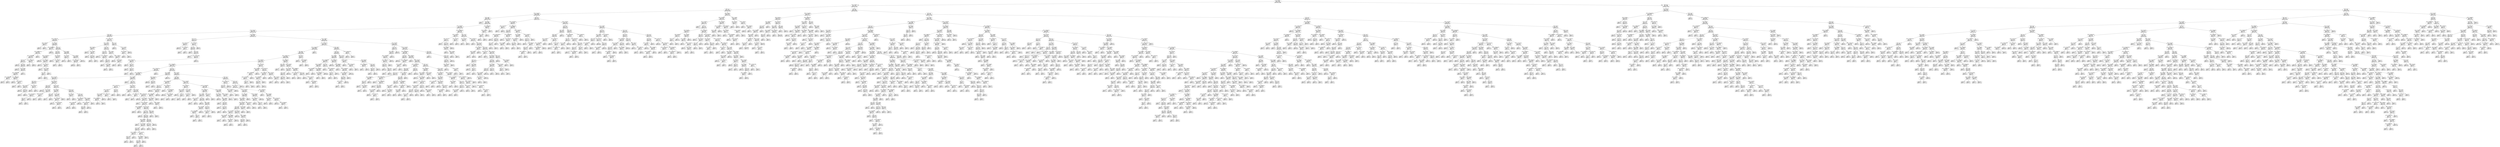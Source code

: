 digraph Tree {
node [shape=box] ;
0 [label="X[1] <= 8.4167\ngini = 0.3538\nsamples = 10746\nvalue = [8278, 2468]"] ;
1 [label="X[1] <= -0.1667\ngini = 0.2051\nsamples = 8146\nvalue = [7201, 945]"] ;
0 -> 1 [labeldistance=2.5, labelangle=45, headlabel="True"] ;
2 [label="X[3] <= 1.5\ngini = 0.1056\nsamples = 5165\nvalue = [4876, 289]"] ;
1 -> 2 ;
3 [label="X[4] <= 105.1455\ngini = 0.0956\nsamples = 4890\nvalue = [4644, 246]"] ;
2 -> 3 ;
4 [label="X[3] <= -38.0\ngini = 0.0845\nsamples = 4367\nvalue = [4174, 193]"] ;
3 -> 4 ;
5 [label="gini = 0.0\nsamples = 1\nvalue = [0, 1]"] ;
4 -> 5 ;
6 [label="X[6] <= 963.0\ngini = 0.0841\nsamples = 4366\nvalue = [4174, 192]"] ;
4 -> 6 ;
7 [label="X[7] <= 610930.0\ngini = 0.083\nsamples = 4355\nvalue = [4166, 189]"] ;
6 -> 7 ;
8 [label="X[4] <= 95.4315\ngini = 0.0783\nsamples = 4139\nvalue = [3970, 169]"] ;
7 -> 8 ;
9 [label="X[6] <= 19.5\ngini = 0.0434\nsamples = 992\nvalue = [970, 22]"] ;
8 -> 9 ;
10 [label="X[2] <= -28645.166\ngini = 0.0273\nsamples = 866\nvalue = [854, 12]"] ;
9 -> 10 ;
11 [label="X[0] <= 1038.85\ngini = 0.2778\nsamples = 6\nvalue = [5, 1]"] ;
10 -> 11 ;
12 [label="gini = 0.0\nsamples = 5\nvalue = [5, 0]"] ;
11 -> 12 ;
13 [label="gini = 0.0\nsamples = 1\nvalue = [0, 1]"] ;
11 -> 13 ;
14 [label="X[4] <= 89.0027\ngini = 0.0253\nsamples = 860\nvalue = [849, 11]"] ;
10 -> 14 ;
15 [label="X[2] <= 974082.6875\ngini = 0.0655\nsamples = 177\nvalue = [171, 6]"] ;
14 -> 15 ;
16 [label="X[2] <= 958490.375\ngini = 0.0921\nsamples = 124\nvalue = [118, 6]"] ;
15 -> 16 ;
17 [label="X[7] <= 247648.9688\ngini = 0.078\nsamples = 123\nvalue = [118, 5]"] ;
16 -> 17 ;
18 [label="X[6] <= 3.5\ngini = 0.0521\nsamples = 112\nvalue = [109, 3]"] ;
17 -> 18 ;
19 [label="gini = 0.0\nsamples = 54\nvalue = [54, 0]"] ;
18 -> 19 ;
20 [label="X[3] <= -5.5\ngini = 0.0981\nsamples = 58\nvalue = [55, 3]"] ;
18 -> 20 ;
21 [label="gini = 0.0\nsamples = 25\nvalue = [25, 0]"] ;
20 -> 21 ;
22 [label="X[1] <= -4.1667\ngini = 0.1653\nsamples = 33\nvalue = [30, 3]"] ;
20 -> 22 ;
23 [label="X[7] <= 56568.3438\ngini = 0.3047\nsamples = 16\nvalue = [13, 3]"] ;
22 -> 23 ;
24 [label="X[7] <= 49268.9062\ngini = 0.48\nsamples = 5\nvalue = [3, 2]"] ;
23 -> 24 ;
25 [label="gini = 0.0\nsamples = 3\nvalue = [3, 0]"] ;
24 -> 25 ;
26 [label="gini = 0.0\nsamples = 2\nvalue = [0, 2]"] ;
24 -> 26 ;
27 [label="X[7] <= 99600.8594\ngini = 0.1653\nsamples = 11\nvalue = [10, 1]"] ;
23 -> 27 ;
28 [label="gini = 0.0\nsamples = 9\nvalue = [9, 0]"] ;
27 -> 28 ;
29 [label="X[2] <= 644125.5\ngini = 0.5\nsamples = 2\nvalue = [1, 1]"] ;
27 -> 29 ;
30 [label="gini = 0.0\nsamples = 1\nvalue = [0, 1]"] ;
29 -> 30 ;
31 [label="gini = 0.0\nsamples = 1\nvalue = [1, 0]"] ;
29 -> 31 ;
32 [label="gini = 0.0\nsamples = 17\nvalue = [17, 0]"] ;
22 -> 32 ;
33 [label="X[7] <= 272546.3125\ngini = 0.2975\nsamples = 11\nvalue = [9, 2]"] ;
17 -> 33 ;
34 [label="gini = 0.0\nsamples = 2\nvalue = [0, 2]"] ;
33 -> 34 ;
35 [label="gini = 0.0\nsamples = 9\nvalue = [9, 0]"] ;
33 -> 35 ;
36 [label="gini = 0.0\nsamples = 1\nvalue = [0, 1]"] ;
16 -> 36 ;
37 [label="gini = 0.0\nsamples = 53\nvalue = [53, 0]"] ;
15 -> 37 ;
38 [label="X[6] <= 1.5\ngini = 0.0145\nsamples = 683\nvalue = [678, 5]"] ;
14 -> 38 ;
39 [label="X[3] <= -0.5\ngini = 0.0618\nsamples = 94\nvalue = [91, 3]"] ;
38 -> 39 ;
40 [label="X[0] <= 1103.0449\ngini = 0.0444\nsamples = 88\nvalue = [86, 2]"] ;
39 -> 40 ;
41 [label="gini = 0.0\nsamples = 65\nvalue = [65, 0]"] ;
40 -> 41 ;
42 [label="X[7] <= 110000.0\ngini = 0.1588\nsamples = 23\nvalue = [21, 2]"] ;
40 -> 42 ;
43 [label="gini = 0.0\nsamples = 13\nvalue = [13, 0]"] ;
42 -> 43 ;
44 [label="X[7] <= 122412.0\ngini = 0.32\nsamples = 10\nvalue = [8, 2]"] ;
42 -> 44 ;
45 [label="gini = 0.0\nsamples = 1\nvalue = [0, 1]"] ;
44 -> 45 ;
46 [label="X[1] <= -7.8333\ngini = 0.1975\nsamples = 9\nvalue = [8, 1]"] ;
44 -> 46 ;
47 [label="X[1] <= -9.0\ngini = 0.5\nsamples = 2\nvalue = [1, 1]"] ;
46 -> 47 ;
48 [label="gini = 0.0\nsamples = 1\nvalue = [1, 0]"] ;
47 -> 48 ;
49 [label="gini = 0.0\nsamples = 1\nvalue = [0, 1]"] ;
47 -> 49 ;
50 [label="gini = 0.0\nsamples = 7\nvalue = [7, 0]"] ;
46 -> 50 ;
51 [label="X[4] <= 93.9238\ngini = 0.2778\nsamples = 6\nvalue = [5, 1]"] ;
39 -> 51 ;
52 [label="gini = 0.0\nsamples = 4\nvalue = [4, 0]"] ;
51 -> 52 ;
53 [label="X[2] <= 194769.0\ngini = 0.5\nsamples = 2\nvalue = [1, 1]"] ;
51 -> 53 ;
54 [label="gini = 0.0\nsamples = 1\nvalue = [1, 0]"] ;
53 -> 54 ;
55 [label="gini = 0.0\nsamples = 1\nvalue = [0, 1]"] ;
53 -> 55 ;
56 [label="X[1] <= -9.4167\ngini = 0.0068\nsamples = 589\nvalue = [587, 2]"] ;
38 -> 56 ;
57 [label="X[1] <= -9.5833\ngini = 0.142\nsamples = 13\nvalue = [12, 1]"] ;
56 -> 57 ;
58 [label="gini = 0.0\nsamples = 12\nvalue = [12, 0]"] ;
57 -> 58 ;
59 [label="gini = 0.0\nsamples = 1\nvalue = [0, 1]"] ;
57 -> 59 ;
60 [label="X[7] <= 30340.0\ngini = 0.0035\nsamples = 576\nvalue = [575, 1]"] ;
56 -> 60 ;
61 [label="X[7] <= 30172.1641\ngini = 0.0298\nsamples = 66\nvalue = [65, 1]"] ;
60 -> 61 ;
62 [label="gini = 0.0\nsamples = 65\nvalue = [65, 0]"] ;
61 -> 62 ;
63 [label="gini = 0.0\nsamples = 1\nvalue = [0, 1]"] ;
61 -> 63 ;
64 [label="gini = 0.0\nsamples = 510\nvalue = [510, 0]"] ;
60 -> 64 ;
65 [label="X[7] <= 232425.1562\ngini = 0.1461\nsamples = 126\nvalue = [116, 10]"] ;
9 -> 65 ;
66 [label="X[0] <= 811.875\ngini = 0.1006\nsamples = 113\nvalue = [107, 6]"] ;
65 -> 66 ;
67 [label="X[0] <= 766.48\ngini = 0.3457\nsamples = 9\nvalue = [7, 2]"] ;
66 -> 67 ;
68 [label="gini = 0.0\nsamples = 4\nvalue = [4, 0]"] ;
67 -> 68 ;
69 [label="X[1] <= -5.6667\ngini = 0.48\nsamples = 5\nvalue = [3, 2]"] ;
67 -> 69 ;
70 [label="gini = 0.0\nsamples = 2\nvalue = [2, 0]"] ;
69 -> 70 ;
71 [label="X[3] <= -2.5\ngini = 0.4444\nsamples = 3\nvalue = [1, 2]"] ;
69 -> 71 ;
72 [label="gini = 0.0\nsamples = 2\nvalue = [0, 2]"] ;
71 -> 72 ;
73 [label="gini = 0.0\nsamples = 1\nvalue = [1, 0]"] ;
71 -> 73 ;
74 [label="X[6] <= 24.5\ngini = 0.074\nsamples = 104\nvalue = [100, 4]"] ;
66 -> 74 ;
75 [label="X[1] <= -4.5\ngini = 0.2112\nsamples = 25\nvalue = [22, 3]"] ;
74 -> 75 ;
76 [label="gini = 0.0\nsamples = 12\nvalue = [12, 0]"] ;
75 -> 76 ;
77 [label="X[7] <= 27600.6914\ngini = 0.355\nsamples = 13\nvalue = [10, 3]"] ;
75 -> 77 ;
78 [label="gini = 0.0\nsamples = 1\nvalue = [0, 1]"] ;
77 -> 78 ;
79 [label="X[3] <= -2.0\ngini = 0.2778\nsamples = 12\nvalue = [10, 2]"] ;
77 -> 79 ;
80 [label="gini = 0.0\nsamples = 7\nvalue = [7, 0]"] ;
79 -> 80 ;
81 [label="X[1] <= -2.6667\ngini = 0.48\nsamples = 5\nvalue = [3, 2]"] ;
79 -> 81 ;
82 [label="gini = 0.0\nsamples = 2\nvalue = [0, 2]"] ;
81 -> 82 ;
83 [label="gini = 0.0\nsamples = 3\nvalue = [3, 0]"] ;
81 -> 83 ;
84 [label="X[1] <= -0.8333\ngini = 0.025\nsamples = 79\nvalue = [78, 1]"] ;
74 -> 84 ;
85 [label="gini = 0.0\nsamples = 67\nvalue = [67, 0]"] ;
84 -> 85 ;
86 [label="X[7] <= 119605.75\ngini = 0.1528\nsamples = 12\nvalue = [11, 1]"] ;
84 -> 86 ;
87 [label="gini = 0.0\nsamples = 8\nvalue = [8, 0]"] ;
86 -> 87 ;
88 [label="X[0] <= 996.505\ngini = 0.375\nsamples = 4\nvalue = [3, 1]"] ;
86 -> 88 ;
89 [label="gini = 0.0\nsamples = 3\nvalue = [3, 0]"] ;
88 -> 89 ;
90 [label="gini = 0.0\nsamples = 1\nvalue = [0, 1]"] ;
88 -> 90 ;
91 [label="X[6] <= 24.0\ngini = 0.426\nsamples = 13\nvalue = [9, 4]"] ;
65 -> 91 ;
92 [label="gini = 0.0\nsamples = 3\nvalue = [0, 3]"] ;
91 -> 92 ;
93 [label="X[1] <= -5.8333\ngini = 0.18\nsamples = 10\nvalue = [9, 1]"] ;
91 -> 93 ;
94 [label="X[4] <= 92.3599\ngini = 0.5\nsamples = 2\nvalue = [1, 1]"] ;
93 -> 94 ;
95 [label="gini = 0.0\nsamples = 1\nvalue = [0, 1]"] ;
94 -> 95 ;
96 [label="gini = 0.0\nsamples = 1\nvalue = [1, 0]"] ;
94 -> 96 ;
97 [label="gini = 0.0\nsamples = 8\nvalue = [8, 0]"] ;
93 -> 97 ;
98 [label="X[4] <= 95.6227\ngini = 0.0891\nsamples = 3147\nvalue = [3000, 147]"] ;
8 -> 98 ;
99 [label="X[1] <= -3.5\ngini = 0.2778\nsamples = 54\nvalue = [45, 9]"] ;
98 -> 99 ;
100 [label="X[7] <= 405737.5\ngini = 0.0713\nsamples = 27\nvalue = [26, 1]"] ;
99 -> 100 ;
101 [label="gini = 0.0\nsamples = 25\nvalue = [25, 0]"] ;
100 -> 101 ;
102 [label="X[2] <= 8139500.0\ngini = 0.5\nsamples = 2\nvalue = [1, 1]"] ;
100 -> 102 ;
103 [label="gini = 0.0\nsamples = 1\nvalue = [0, 1]"] ;
102 -> 103 ;
104 [label="gini = 0.0\nsamples = 1\nvalue = [1, 0]"] ;
102 -> 104 ;
105 [label="X[2] <= 3173883.5\ngini = 0.417\nsamples = 27\nvalue = [19, 8]"] ;
99 -> 105 ;
106 [label="X[6] <= 1.5\ngini = 0.3648\nsamples = 25\nvalue = [19, 6]"] ;
105 -> 106 ;
107 [label="gini = 0.0\nsamples = 1\nvalue = [0, 1]"] ;
106 -> 107 ;
108 [label="X[3] <= -6.5\ngini = 0.3299\nsamples = 24\nvalue = [19, 5]"] ;
106 -> 108 ;
109 [label="gini = 0.0\nsamples = 1\nvalue = [0, 1]"] ;
108 -> 109 ;
110 [label="X[7] <= 137173.7969\ngini = 0.2873\nsamples = 23\nvalue = [19, 4]"] ;
108 -> 110 ;
111 [label="X[2] <= 793075.375\ngini = 0.426\nsamples = 13\nvalue = [9, 4]"] ;
110 -> 111 ;
112 [label="gini = 0.0\nsamples = 5\nvalue = [5, 0]"] ;
111 -> 112 ;
113 [label="X[6] <= 22.0\ngini = 0.5\nsamples = 8\nvalue = [4, 4]"] ;
111 -> 113 ;
114 [label="gini = 0.0\nsamples = 3\nvalue = [0, 3]"] ;
113 -> 114 ;
115 [label="X[1] <= -1.5\ngini = 0.32\nsamples = 5\nvalue = [4, 1]"] ;
113 -> 115 ;
116 [label="gini = 0.0\nsamples = 1\nvalue = [0, 1]"] ;
115 -> 116 ;
117 [label="gini = 0.0\nsamples = 4\nvalue = [4, 0]"] ;
115 -> 117 ;
118 [label="gini = 0.0\nsamples = 10\nvalue = [10, 0]"] ;
110 -> 118 ;
119 [label="gini = 0.0\nsamples = 2\nvalue = [0, 2]"] ;
105 -> 119 ;
120 [label="X[1] <= -1.8333\ngini = 0.0853\nsamples = 3093\nvalue = [2955, 138]"] ;
98 -> 120 ;
121 [label="X[2] <= 3161283.25\ngini = 0.0744\nsamples = 2507\nvalue = [2410, 97]"] ;
120 -> 121 ;
122 [label="X[2] <= 3150483.5\ngini = 0.0844\nsamples = 1902\nvalue = [1818, 84]"] ;
121 -> 122 ;
123 [label="X[6] <= 96.0\ngini = 0.0835\nsamples = 1901\nvalue = [1818, 83]"] ;
122 -> 123 ;
124 [label="X[2] <= 2846572.75\ngini = 0.0818\nsamples = 1896\nvalue = [1815, 81]"] ;
123 -> 124 ;
125 [label="X[7] <= 379000.0\ngini = 0.0761\nsamples = 1818\nvalue = [1746, 72]"] ;
124 -> 125 ;
126 [label="X[7] <= 77885.9609\ngini = 0.0709\nsamples = 1738\nvalue = [1674, 64]"] ;
125 -> 126 ;
127 [label="X[7] <= 77765.7031\ngini = 0.0977\nsamples = 660\nvalue = [626, 34]"] ;
126 -> 127 ;
128 [label="X[7] <= 56845.5625\ngini = 0.0951\nsamples = 659\nvalue = [626, 33]"] ;
127 -> 128 ;
129 [label="X[0] <= 1173.4551\ngini = 0.0576\nsamples = 438\nvalue = [425, 13]"] ;
128 -> 129 ;
130 [label="X[6] <= 34.5\ngini = 0.2041\nsamples = 26\nvalue = [23, 3]"] ;
129 -> 130 ;
131 [label="X[0] <= 1153.78\ngini = 0.0832\nsamples = 23\nvalue = [22, 1]"] ;
130 -> 131 ;
132 [label="gini = 0.0\nsamples = 20\nvalue = [20, 0]"] ;
131 -> 132 ;
133 [label="X[6] <= 1.5\ngini = 0.4444\nsamples = 3\nvalue = [2, 1]"] ;
131 -> 133 ;
134 [label="gini = 0.0\nsamples = 1\nvalue = [0, 1]"] ;
133 -> 134 ;
135 [label="gini = 0.0\nsamples = 2\nvalue = [2, 0]"] ;
133 -> 135 ;
136 [label="X[2] <= 1672721.0\ngini = 0.4444\nsamples = 3\nvalue = [1, 2]"] ;
130 -> 136 ;
137 [label="gini = 0.0\nsamples = 2\nvalue = [0, 2]"] ;
136 -> 137 ;
138 [label="gini = 0.0\nsamples = 1\nvalue = [1, 0]"] ;
136 -> 138 ;
139 [label="X[4] <= 102.5139\ngini = 0.0474\nsamples = 412\nvalue = [402, 10]"] ;
129 -> 139 ;
140 [label="X[3] <= -0.5\ngini = 0.0149\nsamples = 267\nvalue = [265, 2]"] ;
139 -> 140 ;
141 [label="gini = 0.0\nsamples = 248\nvalue = [248, 0]"] ;
140 -> 141 ;
142 [label="X[1] <= -2.1667\ngini = 0.1884\nsamples = 19\nvalue = [17, 2]"] ;
140 -> 142 ;
143 [label="X[2] <= 20310.8867\ngini = 0.1107\nsamples = 17\nvalue = [16, 1]"] ;
142 -> 143 ;
144 [label="X[6] <= 4.5\ngini = 0.5\nsamples = 2\nvalue = [1, 1]"] ;
143 -> 144 ;
145 [label="gini = 0.0\nsamples = 1\nvalue = [0, 1]"] ;
144 -> 145 ;
146 [label="gini = 0.0\nsamples = 1\nvalue = [1, 0]"] ;
144 -> 146 ;
147 [label="gini = 0.0\nsamples = 15\nvalue = [15, 0]"] ;
143 -> 147 ;
148 [label="X[4] <= 100.4005\ngini = 0.5\nsamples = 2\nvalue = [1, 1]"] ;
142 -> 148 ;
149 [label="gini = 0.0\nsamples = 1\nvalue = [1, 0]"] ;
148 -> 149 ;
150 [label="gini = 0.0\nsamples = 1\nvalue = [0, 1]"] ;
148 -> 150 ;
151 [label="X[0] <= 1313.26\ngini = 0.1043\nsamples = 145\nvalue = [137, 8]"] ;
139 -> 151 ;
152 [label="X[2] <= 67462.5\ngini = 0.3599\nsamples = 17\nvalue = [13, 4]"] ;
151 -> 152 ;
153 [label="X[6] <= 1.0\ngini = 0.4444\nsamples = 3\nvalue = [1, 2]"] ;
152 -> 153 ;
154 [label="gini = 0.0\nsamples = 1\nvalue = [1, 0]"] ;
153 -> 154 ;
155 [label="gini = 0.0\nsamples = 2\nvalue = [0, 2]"] ;
153 -> 155 ;
156 [label="X[1] <= -2.1667\ngini = 0.2449\nsamples = 14\nvalue = [12, 2]"] ;
152 -> 156 ;
157 [label="X[0] <= 1291.9099\ngini = 0.142\nsamples = 13\nvalue = [12, 1]"] ;
156 -> 157 ;
158 [label="gini = 0.0\nsamples = 10\nvalue = [10, 0]"] ;
157 -> 158 ;
159 [label="X[7] <= 44770.5156\ngini = 0.4444\nsamples = 3\nvalue = [2, 1]"] ;
157 -> 159 ;
160 [label="gini = 0.0\nsamples = 2\nvalue = [2, 0]"] ;
159 -> 160 ;
161 [label="gini = 0.0\nsamples = 1\nvalue = [0, 1]"] ;
159 -> 161 ;
162 [label="gini = 0.0\nsamples = 1\nvalue = [0, 1]"] ;
156 -> 162 ;
163 [label="X[3] <= -11.0\ngini = 0.0605\nsamples = 128\nvalue = [124, 4]"] ;
151 -> 163 ;
164 [label="X[4] <= 104.116\ngini = 0.4444\nsamples = 3\nvalue = [2, 1]"] ;
163 -> 164 ;
165 [label="gini = 0.0\nsamples = 1\nvalue = [0, 1]"] ;
164 -> 165 ;
166 [label="gini = 0.0\nsamples = 2\nvalue = [2, 0]"] ;
164 -> 166 ;
167 [label="X[3] <= -1.5\ngini = 0.0468\nsamples = 125\nvalue = [122, 3]"] ;
163 -> 167 ;
168 [label="X[7] <= 14942.2002\ngini = 0.0179\nsamples = 111\nvalue = [110, 1]"] ;
167 -> 168 ;
169 [label="X[7] <= 14879.7002\ngini = 0.074\nsamples = 26\nvalue = [25, 1]"] ;
168 -> 169 ;
170 [label="gini = 0.0\nsamples = 25\nvalue = [25, 0]"] ;
169 -> 170 ;
171 [label="gini = 0.0\nsamples = 1\nvalue = [0, 1]"] ;
169 -> 171 ;
172 [label="gini = 0.0\nsamples = 85\nvalue = [85, 0]"] ;
168 -> 172 ;
173 [label="X[4] <= 105.0844\ngini = 0.2449\nsamples = 14\nvalue = [12, 2]"] ;
167 -> 173 ;
174 [label="X[2] <= 122724.6953\ngini = 0.142\nsamples = 13\nvalue = [12, 1]"] ;
173 -> 174 ;
175 [label="X[3] <= -0.5\ngini = 0.4444\nsamples = 3\nvalue = [2, 1]"] ;
174 -> 175 ;
176 [label="gini = 0.0\nsamples = 1\nvalue = [0, 1]"] ;
175 -> 176 ;
177 [label="gini = 0.0\nsamples = 2\nvalue = [2, 0]"] ;
175 -> 177 ;
178 [label="gini = 0.0\nsamples = 10\nvalue = [10, 0]"] ;
174 -> 178 ;
179 [label="gini = 0.0\nsamples = 1\nvalue = [0, 1]"] ;
173 -> 179 ;
180 [label="X[7] <= 56967.5\ngini = 0.1646\nsamples = 221\nvalue = [201, 20]"] ;
128 -> 180 ;
181 [label="gini = 0.0\nsamples = 1\nvalue = [0, 1]"] ;
180 -> 181 ;
182 [label="X[3] <= -8.5\ngini = 0.1578\nsamples = 220\nvalue = [201, 19]"] ;
180 -> 182 ;
183 [label="X[2] <= 1762725.25\ngini = 0.32\nsamples = 25\nvalue = [20, 5]"] ;
182 -> 183 ;
184 [label="X[7] <= 75046.75\ngini = 0.18\nsamples = 20\nvalue = [18, 2]"] ;
183 -> 184 ;
185 [label="X[1] <= -9.1667\ngini = 0.1049\nsamples = 18\nvalue = [17, 1]"] ;
184 -> 185 ;
186 [label="X[2] <= 623593.3125\ngini = 0.4444\nsamples = 3\nvalue = [2, 1]"] ;
185 -> 186 ;
187 [label="gini = 0.0\nsamples = 2\nvalue = [2, 0]"] ;
186 -> 187 ;
188 [label="gini = 0.0\nsamples = 1\nvalue = [0, 1]"] ;
186 -> 188 ;
189 [label="gini = 0.0\nsamples = 15\nvalue = [15, 0]"] ;
185 -> 189 ;
190 [label="X[2] <= 1017156.125\ngini = 0.5\nsamples = 2\nvalue = [1, 1]"] ;
184 -> 190 ;
191 [label="gini = 0.0\nsamples = 1\nvalue = [0, 1]"] ;
190 -> 191 ;
192 [label="gini = 0.0\nsamples = 1\nvalue = [1, 0]"] ;
190 -> 192 ;
193 [label="X[6] <= 23.5\ngini = 0.48\nsamples = 5\nvalue = [2, 3]"] ;
183 -> 193 ;
194 [label="gini = 0.0\nsamples = 3\nvalue = [0, 3]"] ;
193 -> 194 ;
195 [label="gini = 0.0\nsamples = 2\nvalue = [2, 0]"] ;
193 -> 195 ;
196 [label="X[2] <= 78471.0\ngini = 0.1333\nsamples = 195\nvalue = [181, 14]"] ;
182 -> 196 ;
197 [label="X[0] <= 1348.155\ngini = 0.5\nsamples = 2\nvalue = [1, 1]"] ;
196 -> 197 ;
198 [label="gini = 0.0\nsamples = 1\nvalue = [0, 1]"] ;
197 -> 198 ;
199 [label="gini = 0.0\nsamples = 1\nvalue = [1, 0]"] ;
197 -> 199 ;
200 [label="X[0] <= 932.495\ngini = 0.1256\nsamples = 193\nvalue = [180, 13]"] ;
196 -> 200 ;
201 [label="X[7] <= 66447.1875\ngini = 0.5\nsamples = 2\nvalue = [1, 1]"] ;
200 -> 201 ;
202 [label="gini = 0.0\nsamples = 1\nvalue = [0, 1]"] ;
201 -> 202 ;
203 [label="gini = 0.0\nsamples = 1\nvalue = [1, 0]"] ;
201 -> 203 ;
204 [label="X[2] <= 469156.3438\ngini = 0.1178\nsamples = 191\nvalue = [179, 12]"] ;
200 -> 204 ;
205 [label="gini = 0.0\nsamples = 48\nvalue = [48, 0]"] ;
204 -> 205 ;
206 [label="X[2] <= 470236.5\ngini = 0.1537\nsamples = 143\nvalue = [131, 12]"] ;
204 -> 206 ;
207 [label="gini = 0.0\nsamples = 1\nvalue = [0, 1]"] ;
206 -> 207 ;
208 [label="X[2] <= 541744.625\ngini = 0.1429\nsamples = 142\nvalue = [131, 11]"] ;
206 -> 208 ;
209 [label="X[2] <= 530865.3125\ngini = 0.4082\nsamples = 7\nvalue = [5, 2]"] ;
208 -> 209 ;
210 [label="gini = 0.0\nsamples = 5\nvalue = [5, 0]"] ;
209 -> 210 ;
211 [label="gini = 0.0\nsamples = 2\nvalue = [0, 2]"] ;
209 -> 211 ;
212 [label="X[4] <= 105.1329\ngini = 0.1244\nsamples = 135\nvalue = [126, 9]"] ;
208 -> 212 ;
213 [label="X[1] <= -5.5\ngini = 0.1139\nsamples = 132\nvalue = [124, 8]"] ;
212 -> 213 ;
214 [label="gini = 0.0\nsamples = 36\nvalue = [36, 0]"] ;
213 -> 214 ;
215 [label="X[3] <= -4.5\ngini = 0.1528\nsamples = 96\nvalue = [88, 8]"] ;
213 -> 215 ;
216 [label="X[4] <= 95.6682\ngini = 0.2778\nsamples = 36\nvalue = [30, 6]"] ;
215 -> 216 ;
217 [label="gini = 0.0\nsamples = 1\nvalue = [0, 1]"] ;
216 -> 217 ;
218 [label="X[1] <= -3.8333\ngini = 0.2449\nsamples = 35\nvalue = [30, 5]"] ;
216 -> 218 ;
219 [label="X[1] <= -4.5\ngini = 0.3403\nsamples = 23\nvalue = [18, 5]"] ;
218 -> 219 ;
220 [label="X[2] <= 1069128.5\ngini = 0.1244\nsamples = 15\nvalue = [14, 1]"] ;
219 -> 220 ;
221 [label="X[3] <= -6.0\ngini = 0.375\nsamples = 4\nvalue = [3, 1]"] ;
220 -> 221 ;
222 [label="gini = 0.0\nsamples = 3\nvalue = [3, 0]"] ;
221 -> 222 ;
223 [label="gini = 0.0\nsamples = 1\nvalue = [0, 1]"] ;
221 -> 223 ;
224 [label="gini = 0.0\nsamples = 11\nvalue = [11, 0]"] ;
220 -> 224 ;
225 [label="X[7] <= 71614.9531\ngini = 0.5\nsamples = 8\nvalue = [4, 4]"] ;
219 -> 225 ;
226 [label="X[7] <= 64932.0\ngini = 0.4444\nsamples = 6\nvalue = [2, 4]"] ;
225 -> 226 ;
227 [label="X[3] <= -6.5\ngini = 0.4444\nsamples = 3\nvalue = [2, 1]"] ;
226 -> 227 ;
228 [label="gini = 0.0\nsamples = 1\nvalue = [0, 1]"] ;
227 -> 228 ;
229 [label="gini = 0.0\nsamples = 2\nvalue = [2, 0]"] ;
227 -> 229 ;
230 [label="gini = 0.0\nsamples = 3\nvalue = [0, 3]"] ;
226 -> 230 ;
231 [label="gini = 0.0\nsamples = 2\nvalue = [2, 0]"] ;
225 -> 231 ;
232 [label="gini = 0.0\nsamples = 12\nvalue = [12, 0]"] ;
218 -> 232 ;
233 [label="X[6] <= 4.5\ngini = 0.0644\nsamples = 60\nvalue = [58, 2]"] ;
215 -> 233 ;
234 [label="X[3] <= -2.5\ngini = 0.4444\nsamples = 6\nvalue = [4, 2]"] ;
233 -> 234 ;
235 [label="gini = 0.0\nsamples = 2\nvalue = [0, 2]"] ;
234 -> 235 ;
236 [label="gini = 0.0\nsamples = 4\nvalue = [4, 0]"] ;
234 -> 236 ;
237 [label="gini = 0.0\nsamples = 54\nvalue = [54, 0]"] ;
233 -> 237 ;
238 [label="X[6] <= 23.5\ngini = 0.4444\nsamples = 3\nvalue = [2, 1]"] ;
212 -> 238 ;
239 [label="gini = 0.0\nsamples = 2\nvalue = [2, 0]"] ;
238 -> 239 ;
240 [label="gini = 0.0\nsamples = 1\nvalue = [0, 1]"] ;
238 -> 240 ;
241 [label="gini = 0.0\nsamples = 1\nvalue = [0, 1]"] ;
127 -> 241 ;
242 [label="X[1] <= -7.5\ngini = 0.0541\nsamples = 1078\nvalue = [1048, 30]"] ;
126 -> 242 ;
243 [label="X[4] <= 96.849\ngini = 0.0125\nsamples = 159\nvalue = [158, 1]"] ;
242 -> 243 ;
244 [label="X[4] <= 96.7317\ngini = 0.0605\nsamples = 32\nvalue = [31, 1]"] ;
243 -> 244 ;
245 [label="gini = 0.0\nsamples = 29\nvalue = [29, 0]"] ;
244 -> 245 ;
246 [label="X[6] <= 4.5\ngini = 0.4444\nsamples = 3\nvalue = [2, 1]"] ;
244 -> 246 ;
247 [label="gini = 0.0\nsamples = 1\nvalue = [0, 1]"] ;
246 -> 247 ;
248 [label="gini = 0.0\nsamples = 2\nvalue = [2, 0]"] ;
246 -> 248 ;
249 [label="gini = 0.0\nsamples = 127\nvalue = [127, 0]"] ;
243 -> 249 ;
250 [label="X[1] <= -4.8333\ngini = 0.0611\nsamples = 919\nvalue = [890, 29]"] ;
242 -> 250 ;
251 [label="X[3] <= -6.5\ngini = 0.0884\nsamples = 367\nvalue = [350, 17]"] ;
250 -> 251 ;
252 [label="X[2] <= 2032529.25\ngini = 0.0437\nsamples = 179\nvalue = [175, 4]"] ;
251 -> 252 ;
253 [label="X[3] <= -7.5\ngini = 0.027\nsamples = 146\nvalue = [144, 2]"] ;
252 -> 253 ;
254 [label="gini = 0.0\nsamples = 92\nvalue = [92, 0]"] ;
253 -> 254 ;
255 [label="X[2] <= 637979.8125\ngini = 0.0713\nsamples = 54\nvalue = [52, 2]"] ;
253 -> 255 ;
256 [label="X[2] <= 586844.125\ngini = 0.1884\nsamples = 19\nvalue = [17, 2]"] ;
255 -> 256 ;
257 [label="X[4] <= 103.0342\ngini = 0.1049\nsamples = 18\nvalue = [17, 1]"] ;
256 -> 257 ;
258 [label="gini = 0.0\nsamples = 15\nvalue = [15, 0]"] ;
257 -> 258 ;
259 [label="X[0] <= 1655.29\ngini = 0.4444\nsamples = 3\nvalue = [2, 1]"] ;
257 -> 259 ;
260 [label="gini = 0.0\nsamples = 1\nvalue = [0, 1]"] ;
259 -> 260 ;
261 [label="gini = 0.0\nsamples = 2\nvalue = [2, 0]"] ;
259 -> 261 ;
262 [label="gini = 0.0\nsamples = 1\nvalue = [0, 1]"] ;
256 -> 262 ;
263 [label="gini = 0.0\nsamples = 35\nvalue = [35, 0]"] ;
255 -> 263 ;
264 [label="X[2] <= 2046919.25\ngini = 0.1139\nsamples = 33\nvalue = [31, 2]"] ;
252 -> 264 ;
265 [label="gini = 0.0\nsamples = 1\nvalue = [0, 1]"] ;
264 -> 265 ;
266 [label="X[7] <= 296280.0625\ngini = 0.0605\nsamples = 32\nvalue = [31, 1]"] ;
264 -> 266 ;
267 [label="gini = 0.0\nsamples = 29\nvalue = [29, 0]"] ;
266 -> 267 ;
268 [label="X[0] <= 1301.3999\ngini = 0.4444\nsamples = 3\nvalue = [2, 1]"] ;
266 -> 268 ;
269 [label="gini = 0.0\nsamples = 1\nvalue = [0, 1]"] ;
268 -> 269 ;
270 [label="gini = 0.0\nsamples = 2\nvalue = [2, 0]"] ;
268 -> 270 ;
271 [label="X[0] <= 1236.095\ngini = 0.1287\nsamples = 188\nvalue = [175, 13]"] ;
251 -> 271 ;
272 [label="X[2] <= 1329425.75\ngini = 0.3324\nsamples = 19\nvalue = [15, 4]"] ;
271 -> 272 ;
273 [label="X[0] <= 1201.075\ngini = 0.1244\nsamples = 15\nvalue = [14, 1]"] ;
272 -> 273 ;
274 [label="gini = 0.0\nsamples = 13\nvalue = [13, 0]"] ;
273 -> 274 ;
275 [label="X[6] <= 3.0\ngini = 0.5\nsamples = 2\nvalue = [1, 1]"] ;
273 -> 275 ;
276 [label="gini = 0.0\nsamples = 1\nvalue = [1, 0]"] ;
275 -> 276 ;
277 [label="gini = 0.0\nsamples = 1\nvalue = [0, 1]"] ;
275 -> 277 ;
278 [label="X[1] <= -5.6667\ngini = 0.375\nsamples = 4\nvalue = [1, 3]"] ;
272 -> 278 ;
279 [label="X[4] <= 97.3322\ngini = 0.5\nsamples = 2\nvalue = [1, 1]"] ;
278 -> 279 ;
280 [label="gini = 0.0\nsamples = 1\nvalue = [1, 0]"] ;
279 -> 280 ;
281 [label="gini = 0.0\nsamples = 1\nvalue = [0, 1]"] ;
279 -> 281 ;
282 [label="gini = 0.0\nsamples = 2\nvalue = [0, 2]"] ;
278 -> 282 ;
283 [label="X[7] <= 213193.5625\ngini = 0.1008\nsamples = 169\nvalue = [160, 9]"] ;
271 -> 283 ;
284 [label="X[2] <= 2439042.75\ngini = 0.0629\nsamples = 123\nvalue = [119, 4]"] ;
283 -> 284 ;
285 [label="X[1] <= -7.1667\ngini = 0.0496\nsamples = 118\nvalue = [115, 3]"] ;
284 -> 285 ;
286 [label="X[0] <= 1281.415\ngini = 0.18\nsamples = 10\nvalue = [9, 1]"] ;
285 -> 286 ;
287 [label="gini = 0.0\nsamples = 1\nvalue = [0, 1]"] ;
286 -> 287 ;
288 [label="gini = 0.0\nsamples = 9\nvalue = [9, 0]"] ;
286 -> 288 ;
289 [label="X[1] <= -5.5\ngini = 0.0364\nsamples = 108\nvalue = [106, 2]"] ;
285 -> 289 ;
290 [label="gini = 0.0\nsamples = 62\nvalue = [62, 0]"] ;
289 -> 290 ;
291 [label="X[0] <= 1794.2\ngini = 0.0832\nsamples = 46\nvalue = [44, 2]"] ;
289 -> 291 ;
292 [label="X[4] <= 100.1232\ngini = 0.0487\nsamples = 40\nvalue = [39, 1]"] ;
291 -> 292 ;
293 [label="X[7] <= 120328.5859\ngini = 0.1975\nsamples = 9\nvalue = [8, 1]"] ;
292 -> 293 ;
294 [label="gini = 0.0\nsamples = 7\nvalue = [7, 0]"] ;
293 -> 294 ;
295 [label="X[3] <= -3.5\ngini = 0.5\nsamples = 2\nvalue = [1, 1]"] ;
293 -> 295 ;
296 [label="gini = 0.0\nsamples = 1\nvalue = [1, 0]"] ;
295 -> 296 ;
297 [label="gini = 0.0\nsamples = 1\nvalue = [0, 1]"] ;
295 -> 297 ;
298 [label="gini = 0.0\nsamples = 31\nvalue = [31, 0]"] ;
292 -> 298 ;
299 [label="X[3] <= -5.5\ngini = 0.2778\nsamples = 6\nvalue = [5, 1]"] ;
291 -> 299 ;
300 [label="X[0] <= 1827.085\ngini = 0.5\nsamples = 2\nvalue = [1, 1]"] ;
299 -> 300 ;
301 [label="gini = 0.0\nsamples = 1\nvalue = [0, 1]"] ;
300 -> 301 ;
302 [label="gini = 0.0\nsamples = 1\nvalue = [1, 0]"] ;
300 -> 302 ;
303 [label="gini = 0.0\nsamples = 4\nvalue = [4, 0]"] ;
299 -> 303 ;
304 [label="X[0] <= 1511.23\ngini = 0.32\nsamples = 5\nvalue = [4, 1]"] ;
284 -> 304 ;
305 [label="gini = 0.0\nsamples = 4\nvalue = [4, 0]"] ;
304 -> 305 ;
306 [label="gini = 0.0\nsamples = 1\nvalue = [0, 1]"] ;
304 -> 306 ;
307 [label="X[4] <= 104.854\ngini = 0.1938\nsamples = 46\nvalue = [41, 5]"] ;
283 -> 307 ;
308 [label="X[0] <= 1393.11\ngini = 0.1298\nsamples = 43\nvalue = [40, 3]"] ;
307 -> 308 ;
309 [label="gini = 0.0\nsamples = 20\nvalue = [20, 0]"] ;
308 -> 309 ;
310 [label="X[0] <= 1409.37\ngini = 0.2268\nsamples = 23\nvalue = [20, 3]"] ;
308 -> 310 ;
311 [label="gini = 0.0\nsamples = 2\nvalue = [0, 2]"] ;
310 -> 311 ;
312 [label="X[3] <= -3.5\ngini = 0.0907\nsamples = 21\nvalue = [20, 1]"] ;
310 -> 312 ;
313 [label="gini = 0.0\nsamples = 17\nvalue = [17, 0]"] ;
312 -> 313 ;
314 [label="X[1] <= -6.5\ngini = 0.375\nsamples = 4\nvalue = [3, 1]"] ;
312 -> 314 ;
315 [label="gini = 0.0\nsamples = 1\nvalue = [0, 1]"] ;
314 -> 315 ;
316 [label="gini = 0.0\nsamples = 3\nvalue = [3, 0]"] ;
314 -> 316 ;
317 [label="X[2] <= 2132482.5\ngini = 0.4444\nsamples = 3\nvalue = [1, 2]"] ;
307 -> 317 ;
318 [label="gini = 0.0\nsamples = 2\nvalue = [0, 2]"] ;
317 -> 318 ;
319 [label="gini = 0.0\nsamples = 1\nvalue = [1, 0]"] ;
317 -> 319 ;
320 [label="X[3] <= -8.5\ngini = 0.0425\nsamples = 552\nvalue = [540, 12]"] ;
250 -> 320 ;
321 [label="X[7] <= 123784.1719\ngini = 0.1372\nsamples = 27\nvalue = [25, 2]"] ;
320 -> 321 ;
322 [label="X[6] <= 5.0\ngini = 0.3457\nsamples = 9\nvalue = [7, 2]"] ;
321 -> 322 ;
323 [label="X[2] <= 417885.5\ngini = 0.4444\nsamples = 3\nvalue = [1, 2]"] ;
322 -> 323 ;
324 [label="gini = 0.0\nsamples = 1\nvalue = [1, 0]"] ;
323 -> 324 ;
325 [label="gini = 0.0\nsamples = 2\nvalue = [0, 2]"] ;
323 -> 325 ;
326 [label="gini = 0.0\nsamples = 6\nvalue = [6, 0]"] ;
322 -> 326 ;
327 [label="gini = 0.0\nsamples = 18\nvalue = [18, 0]"] ;
321 -> 327 ;
328 [label="X[6] <= 13.5\ngini = 0.0374\nsamples = 525\nvalue = [515, 10]"] ;
320 -> 328 ;
329 [label="X[2] <= 2075777.5\ngini = 0.047\nsamples = 415\nvalue = [405, 10]"] ;
328 -> 329 ;
330 [label="X[7] <= 131225.0\ngini = 0.0372\nsamples = 369\nvalue = [362, 7]"] ;
329 -> 330 ;
331 [label="X[7] <= 131138.0\ngini = 0.0689\nsamples = 168\nvalue = [162, 6]"] ;
330 -> 331 ;
332 [label="X[0] <= 1878.145\ngini = 0.0581\nsamples = 167\nvalue = [162, 5]"] ;
331 -> 332 ;
333 [label="X[4] <= 105.1062\ngini = 0.0479\nsamples = 163\nvalue = [159, 4]"] ;
332 -> 333 ;
334 [label="X[6] <= 3.5\ngini = 0.0368\nsamples = 160\nvalue = [157, 3]"] ;
333 -> 334 ;
335 [label="X[7] <= 84378.25\ngini = 0.1172\nsamples = 32\nvalue = [30, 2]"] ;
334 -> 335 ;
336 [label="X[4] <= 101.3102\ngini = 0.4444\nsamples = 3\nvalue = [2, 1]"] ;
335 -> 336 ;
337 [label="gini = 0.0\nsamples = 1\nvalue = [0, 1]"] ;
336 -> 337 ;
338 [label="gini = 0.0\nsamples = 2\nvalue = [2, 0]"] ;
336 -> 338 ;
339 [label="X[4] <= 96.4621\ngini = 0.0666\nsamples = 29\nvalue = [28, 1]"] ;
335 -> 339 ;
340 [label="X[4] <= 96.2197\ngini = 0.32\nsamples = 5\nvalue = [4, 1]"] ;
339 -> 340 ;
341 [label="gini = 0.0\nsamples = 4\nvalue = [4, 0]"] ;
340 -> 341 ;
342 [label="gini = 0.0\nsamples = 1\nvalue = [0, 1]"] ;
340 -> 342 ;
343 [label="gini = 0.0\nsamples = 24\nvalue = [24, 0]"] ;
339 -> 343 ;
344 [label="X[0] <= 1657.26\ngini = 0.0155\nsamples = 128\nvalue = [127, 1]"] ;
334 -> 344 ;
345 [label="gini = 0.0\nsamples = 104\nvalue = [104, 0]"] ;
344 -> 345 ;
346 [label="X[0] <= 1683.64\ngini = 0.0799\nsamples = 24\nvalue = [23, 1]"] ;
344 -> 346 ;
347 [label="X[3] <= -3.5\ngini = 0.4444\nsamples = 3\nvalue = [2, 1]"] ;
346 -> 347 ;
348 [label="gini = 0.0\nsamples = 1\nvalue = [0, 1]"] ;
347 -> 348 ;
349 [label="gini = 0.0\nsamples = 2\nvalue = [2, 0]"] ;
347 -> 349 ;
350 [label="gini = 0.0\nsamples = 21\nvalue = [21, 0]"] ;
346 -> 350 ;
351 [label="X[1] <= -2.8333\ngini = 0.4444\nsamples = 3\nvalue = [2, 1]"] ;
333 -> 351 ;
352 [label="gini = 0.0\nsamples = 2\nvalue = [2, 0]"] ;
351 -> 352 ;
353 [label="gini = 0.0\nsamples = 1\nvalue = [0, 1]"] ;
351 -> 353 ;
354 [label="X[7] <= 87775.75\ngini = 0.375\nsamples = 4\nvalue = [3, 1]"] ;
332 -> 354 ;
355 [label="gini = 0.0\nsamples = 1\nvalue = [0, 1]"] ;
354 -> 355 ;
356 [label="gini = 0.0\nsamples = 3\nvalue = [3, 0]"] ;
354 -> 356 ;
357 [label="gini = 0.0\nsamples = 1\nvalue = [0, 1]"] ;
331 -> 357 ;
358 [label="X[0] <= 1054.975\ngini = 0.0099\nsamples = 201\nvalue = [200, 1]"] ;
330 -> 358 ;
359 [label="X[2] <= 1693141.0\ngini = 0.1653\nsamples = 11\nvalue = [10, 1]"] ;
358 -> 359 ;
360 [label="gini = 0.0\nsamples = 9\nvalue = [9, 0]"] ;
359 -> 360 ;
361 [label="X[3] <= -5.0\ngini = 0.5\nsamples = 2\nvalue = [1, 1]"] ;
359 -> 361 ;
362 [label="gini = 0.0\nsamples = 1\nvalue = [1, 0]"] ;
361 -> 362 ;
363 [label="gini = 0.0\nsamples = 1\nvalue = [0, 1]"] ;
361 -> 363 ;
364 [label="gini = 0.0\nsamples = 190\nvalue = [190, 0]"] ;
358 -> 364 ;
365 [label="X[2] <= 2090048.25\ngini = 0.1219\nsamples = 46\nvalue = [43, 3]"] ;
329 -> 365 ;
366 [label="gini = 0.0\nsamples = 1\nvalue = [0, 1]"] ;
365 -> 366 ;
367 [label="X[4] <= 96.4648\ngini = 0.0849\nsamples = 45\nvalue = [43, 2]"] ;
365 -> 367 ;
368 [label="X[4] <= 96.2224\ngini = 0.375\nsamples = 4\nvalue = [3, 1]"] ;
367 -> 368 ;
369 [label="gini = 0.0\nsamples = 3\nvalue = [3, 0]"] ;
368 -> 369 ;
370 [label="gini = 0.0\nsamples = 1\nvalue = [0, 1]"] ;
368 -> 370 ;
371 [label="X[7] <= 315072.1875\ngini = 0.0476\nsamples = 41\nvalue = [40, 1]"] ;
367 -> 371 ;
372 [label="gini = 0.0\nsamples = 33\nvalue = [33, 0]"] ;
371 -> 372 ;
373 [label="X[7] <= 317269.2812\ngini = 0.2188\nsamples = 8\nvalue = [7, 1]"] ;
371 -> 373 ;
374 [label="gini = 0.0\nsamples = 1\nvalue = [0, 1]"] ;
373 -> 374 ;
375 [label="gini = 0.0\nsamples = 7\nvalue = [7, 0]"] ;
373 -> 375 ;
376 [label="gini = 0.0\nsamples = 110\nvalue = [110, 0]"] ;
328 -> 376 ;
377 [label="X[0] <= 1273.4299\ngini = 0.18\nsamples = 80\nvalue = [72, 8]"] ;
125 -> 377 ;
378 [label="X[2] <= 2204324.5\ngini = 0.4444\nsamples = 12\nvalue = [8, 4]"] ;
377 -> 378 ;
379 [label="X[2] <= 1680662.625\ngini = 0.5\nsamples = 8\nvalue = [4, 4]"] ;
378 -> 379 ;
380 [label="X[2] <= 1027973.375\ngini = 0.32\nsamples = 5\nvalue = [4, 1]"] ;
379 -> 380 ;
381 [label="X[3] <= -8.5\ngini = 0.5\nsamples = 2\nvalue = [1, 1]"] ;
380 -> 381 ;
382 [label="gini = 0.0\nsamples = 1\nvalue = [1, 0]"] ;
381 -> 382 ;
383 [label="gini = 0.0\nsamples = 1\nvalue = [0, 1]"] ;
381 -> 383 ;
384 [label="gini = 0.0\nsamples = 3\nvalue = [3, 0]"] ;
380 -> 384 ;
385 [label="gini = 0.0\nsamples = 3\nvalue = [0, 3]"] ;
379 -> 385 ;
386 [label="gini = 0.0\nsamples = 4\nvalue = [4, 0]"] ;
378 -> 386 ;
387 [label="X[7] <= 397765.125\ngini = 0.1107\nsamples = 68\nvalue = [64, 4]"] ;
377 -> 387 ;
388 [label="X[2] <= 2556614.25\ngini = 0.355\nsamples = 13\nvalue = [10, 3]"] ;
387 -> 388 ;
389 [label="X[7] <= 395665.125\ngini = 0.2778\nsamples = 12\nvalue = [10, 2]"] ;
388 -> 389 ;
390 [label="X[1] <= -9.5\ngini = 0.1653\nsamples = 11\nvalue = [10, 1]"] ;
389 -> 390 ;
391 [label="gini = 0.0\nsamples = 1\nvalue = [0, 1]"] ;
390 -> 391 ;
392 [label="gini = 0.0\nsamples = 10\nvalue = [10, 0]"] ;
390 -> 392 ;
393 [label="gini = 0.0\nsamples = 1\nvalue = [0, 1]"] ;
389 -> 393 ;
394 [label="gini = 0.0\nsamples = 1\nvalue = [0, 1]"] ;
388 -> 394 ;
395 [label="X[4] <= 103.4574\ngini = 0.0357\nsamples = 55\nvalue = [54, 1]"] ;
387 -> 395 ;
396 [label="gini = 0.0\nsamples = 41\nvalue = [41, 0]"] ;
395 -> 396 ;
397 [label="X[4] <= 103.8218\ngini = 0.1327\nsamples = 14\nvalue = [13, 1]"] ;
395 -> 397 ;
398 [label="gini = 0.0\nsamples = 1\nvalue = [0, 1]"] ;
397 -> 398 ;
399 [label="gini = 0.0\nsamples = 13\nvalue = [13, 0]"] ;
397 -> 399 ;
400 [label="X[2] <= 2850897.0\ngini = 0.2041\nsamples = 78\nvalue = [69, 9]"] ;
124 -> 400 ;
401 [label="X[6] <= 15.0\ngini = 0.4444\nsamples = 3\nvalue = [1, 2]"] ;
400 -> 401 ;
402 [label="gini = 0.0\nsamples = 1\nvalue = [1, 0]"] ;
401 -> 402 ;
403 [label="gini = 0.0\nsamples = 2\nvalue = [0, 2]"] ;
401 -> 403 ;
404 [label="X[4] <= 102.7679\ngini = 0.1692\nsamples = 75\nvalue = [68, 7]"] ;
400 -> 404 ;
405 [label="X[1] <= -5.1667\ngini = 0.0754\nsamples = 51\nvalue = [49, 2]"] ;
404 -> 405 ;
406 [label="X[3] <= -3.5\ngini = 0.2188\nsamples = 16\nvalue = [14, 2]"] ;
405 -> 406 ;
407 [label="X[6] <= 26.5\ngini = 0.1244\nsamples = 15\nvalue = [14, 1]"] ;
406 -> 407 ;
408 [label="gini = 0.0\nsamples = 14\nvalue = [14, 0]"] ;
407 -> 408 ;
409 [label="gini = 0.0\nsamples = 1\nvalue = [0, 1]"] ;
407 -> 409 ;
410 [label="gini = 0.0\nsamples = 1\nvalue = [0, 1]"] ;
406 -> 410 ;
411 [label="gini = 0.0\nsamples = 35\nvalue = [35, 0]"] ;
405 -> 411 ;
412 [label="X[2] <= 2889508.75\ngini = 0.3299\nsamples = 24\nvalue = [19, 5]"] ;
404 -> 412 ;
413 [label="X[7] <= 115814.0938\ngini = 0.48\nsamples = 5\nvalue = [2, 3]"] ;
412 -> 413 ;
414 [label="gini = 0.0\nsamples = 2\nvalue = [2, 0]"] ;
413 -> 414 ;
415 [label="gini = 0.0\nsamples = 3\nvalue = [0, 3]"] ;
413 -> 415 ;
416 [label="X[3] <= -2.5\ngini = 0.1884\nsamples = 19\nvalue = [17, 2]"] ;
412 -> 416 ;
417 [label="gini = 0.0\nsamples = 15\nvalue = [15, 0]"] ;
416 -> 417 ;
418 [label="X[0] <= 1446.755\ngini = 0.5\nsamples = 4\nvalue = [2, 2]"] ;
416 -> 418 ;
419 [label="gini = 0.0\nsamples = 1\nvalue = [0, 1]"] ;
418 -> 419 ;
420 [label="X[2] <= 3022141.0\ngini = 0.4444\nsamples = 3\nvalue = [2, 1]"] ;
418 -> 420 ;
421 [label="gini = 0.0\nsamples = 1\nvalue = [0, 1]"] ;
420 -> 421 ;
422 [label="gini = 0.0\nsamples = 2\nvalue = [2, 0]"] ;
420 -> 422 ;
423 [label="X[4] <= 96.74\ngini = 0.48\nsamples = 5\nvalue = [3, 2]"] ;
123 -> 423 ;
424 [label="gini = 0.0\nsamples = 2\nvalue = [2, 0]"] ;
423 -> 424 ;
425 [label="X[2] <= 2199258.0\ngini = 0.4444\nsamples = 3\nvalue = [1, 2]"] ;
423 -> 425 ;
426 [label="gini = 0.0\nsamples = 1\nvalue = [1, 0]"] ;
425 -> 426 ;
427 [label="gini = 0.0\nsamples = 2\nvalue = [0, 2]"] ;
425 -> 427 ;
428 [label="gini = 0.0\nsamples = 1\nvalue = [0, 1]"] ;
122 -> 428 ;
429 [label="X[6] <= 260.5\ngini = 0.0421\nsamples = 605\nvalue = [592, 13]"] ;
121 -> 429 ;
430 [label="X[3] <= -1.5\ngini = 0.0392\nsamples = 600\nvalue = [588, 12]"] ;
429 -> 430 ;
431 [label="X[1] <= -6.8333\ngini = 0.0296\nsamples = 533\nvalue = [525, 8]"] ;
430 -> 431 ;
432 [label="X[2] <= 12825656.0\ngini = 0.0832\nsamples = 115\nvalue = [110, 5]"] ;
431 -> 432 ;
433 [label="X[0] <= 1136.3101\ngini = 0.0392\nsamples = 100\nvalue = [98, 2]"] ;
432 -> 433 ;
434 [label="X[2] <= 4017959.5\ngini = 0.375\nsamples = 4\nvalue = [3, 1]"] ;
433 -> 434 ;
435 [label="gini = 0.0\nsamples = 1\nvalue = [0, 1]"] ;
434 -> 435 ;
436 [label="gini = 0.0\nsamples = 3\nvalue = [3, 0]"] ;
434 -> 436 ;
437 [label="X[2] <= 3332635.5\ngini = 0.0206\nsamples = 96\nvalue = [95, 1]"] ;
433 -> 437 ;
438 [label="X[2] <= 3330062.0\ngini = 0.2188\nsamples = 8\nvalue = [7, 1]"] ;
437 -> 438 ;
439 [label="gini = 0.0\nsamples = 7\nvalue = [7, 0]"] ;
438 -> 439 ;
440 [label="gini = 0.0\nsamples = 1\nvalue = [0, 1]"] ;
438 -> 440 ;
441 [label="gini = 0.0\nsamples = 88\nvalue = [88, 0]"] ;
437 -> 441 ;
442 [label="X[6] <= 53.5\ngini = 0.32\nsamples = 15\nvalue = [12, 3]"] ;
432 -> 442 ;
443 [label="gini = 0.0\nsamples = 2\nvalue = [0, 2]"] ;
442 -> 443 ;
444 [label="X[7] <= 135976.8125\ngini = 0.142\nsamples = 13\nvalue = [12, 1]"] ;
442 -> 444 ;
445 [label="X[3] <= -8.5\ngini = 0.5\nsamples = 2\nvalue = [1, 1]"] ;
444 -> 445 ;
446 [label="gini = 0.0\nsamples = 1\nvalue = [0, 1]"] ;
445 -> 446 ;
447 [label="gini = 0.0\nsamples = 1\nvalue = [1, 0]"] ;
445 -> 447 ;
448 [label="gini = 0.0\nsamples = 11\nvalue = [11, 0]"] ;
444 -> 448 ;
449 [label="X[2] <= 5823018.0\ngini = 0.0143\nsamples = 418\nvalue = [415, 3]"] ;
431 -> 449 ;
450 [label="gini = 0.0\nsamples = 225\nvalue = [225, 0]"] ;
449 -> 450 ;
451 [label="X[2] <= 5846074.0\ngini = 0.0306\nsamples = 193\nvalue = [190, 3]"] ;
449 -> 451 ;
452 [label="gini = 0.0\nsamples = 1\nvalue = [0, 1]"] ;
451 -> 452 ;
453 [label="X[7] <= 151434.5625\ngini = 0.0206\nsamples = 192\nvalue = [190, 2]"] ;
451 -> 453 ;
454 [label="X[7] <= 150523.4375\ngini = 0.1049\nsamples = 36\nvalue = [34, 2]"] ;
453 -> 454 ;
455 [label="X[6] <= 31.5\ngini = 0.0555\nsamples = 35\nvalue = [34, 1]"] ;
454 -> 455 ;
456 [label="X[0] <= 1513.375\ngini = 0.5\nsamples = 2\nvalue = [1, 1]"] ;
455 -> 456 ;
457 [label="gini = 0.0\nsamples = 1\nvalue = [1, 0]"] ;
456 -> 457 ;
458 [label="gini = 0.0\nsamples = 1\nvalue = [0, 1]"] ;
456 -> 458 ;
459 [label="gini = 0.0\nsamples = 33\nvalue = [33, 0]"] ;
455 -> 459 ;
460 [label="gini = 0.0\nsamples = 1\nvalue = [0, 1]"] ;
454 -> 460 ;
461 [label="gini = 0.0\nsamples = 156\nvalue = [156, 0]"] ;
453 -> 461 ;
462 [label="X[0] <= 1257.62\ngini = 0.1123\nsamples = 67\nvalue = [63, 4]"] ;
430 -> 462 ;
463 [label="X[0] <= 1232.925\ngini = 0.375\nsamples = 8\nvalue = [6, 2]"] ;
462 -> 463 ;
464 [label="gini = 0.0\nsamples = 5\nvalue = [5, 0]"] ;
463 -> 464 ;
465 [label="X[7] <= 157332.1875\ngini = 0.4444\nsamples = 3\nvalue = [1, 2]"] ;
463 -> 465 ;
466 [label="gini = 0.0\nsamples = 2\nvalue = [0, 2]"] ;
465 -> 466 ;
467 [label="gini = 0.0\nsamples = 1\nvalue = [1, 0]"] ;
465 -> 467 ;
468 [label="X[4] <= 96.2197\ngini = 0.0655\nsamples = 59\nvalue = [57, 2]"] ;
462 -> 468 ;
469 [label="X[7] <= 240430.4531\ngini = 0.4444\nsamples = 3\nvalue = [2, 1]"] ;
468 -> 469 ;
470 [label="gini = 0.0\nsamples = 1\nvalue = [0, 1]"] ;
469 -> 470 ;
471 [label="gini = 0.0\nsamples = 2\nvalue = [2, 0]"] ;
469 -> 471 ;
472 [label="X[1] <= -5.5\ngini = 0.0351\nsamples = 56\nvalue = [55, 1]"] ;
468 -> 472 ;
473 [label="X[6] <= 15.5\ngini = 0.32\nsamples = 5\nvalue = [4, 1]"] ;
472 -> 473 ;
474 [label="gini = 0.0\nsamples = 1\nvalue = [0, 1]"] ;
473 -> 474 ;
475 [label="gini = 0.0\nsamples = 4\nvalue = [4, 0]"] ;
473 -> 475 ;
476 [label="gini = 0.0\nsamples = 51\nvalue = [51, 0]"] ;
472 -> 476 ;
477 [label="X[7] <= 260812.9375\ngini = 0.32\nsamples = 5\nvalue = [4, 1]"] ;
429 -> 477 ;
478 [label="gini = 0.0\nsamples = 4\nvalue = [4, 0]"] ;
477 -> 478 ;
479 [label="gini = 0.0\nsamples = 1\nvalue = [0, 1]"] ;
477 -> 479 ;
480 [label="X[4] <= 97.0929\ngini = 0.1301\nsamples = 586\nvalue = [545, 41]"] ;
120 -> 480 ;
481 [label="X[3] <= -1.5\ngini = 0.033\nsamples = 119\nvalue = [117, 2]"] ;
480 -> 481 ;
482 [label="X[4] <= 96.431\ngini = 0.074\nsamples = 52\nvalue = [50, 2]"] ;
481 -> 482 ;
483 [label="X[2] <= 1938625.75\ngini = 0.1472\nsamples = 25\nvalue = [23, 2]"] ;
482 -> 483 ;
484 [label="X[2] <= 1695775.0\ngini = 0.2311\nsamples = 15\nvalue = [13, 2]"] ;
483 -> 484 ;
485 [label="X[3] <= -2.5\ngini = 0.1327\nsamples = 14\nvalue = [13, 1]"] ;
484 -> 485 ;
486 [label="gini = 0.0\nsamples = 10\nvalue = [10, 0]"] ;
485 -> 486 ;
487 [label="X[6] <= 4.5\ngini = 0.375\nsamples = 4\nvalue = [3, 1]"] ;
485 -> 487 ;
488 [label="gini = 0.0\nsamples = 1\nvalue = [0, 1]"] ;
487 -> 488 ;
489 [label="gini = 0.0\nsamples = 3\nvalue = [3, 0]"] ;
487 -> 489 ;
490 [label="gini = 0.0\nsamples = 1\nvalue = [0, 1]"] ;
484 -> 490 ;
491 [label="gini = 0.0\nsamples = 10\nvalue = [10, 0]"] ;
483 -> 491 ;
492 [label="gini = 0.0\nsamples = 27\nvalue = [27, 0]"] ;
482 -> 492 ;
493 [label="gini = 0.0\nsamples = 67\nvalue = [67, 0]"] ;
481 -> 493 ;
494 [label="X[4] <= 103.2045\ngini = 0.1531\nsamples = 467\nvalue = [428, 39]"] ;
480 -> 494 ;
495 [label="X[2] <= 385483.6875\ngini = 0.1822\nsamples = 365\nvalue = [328, 37]"] ;
494 -> 495 ;
496 [label="X[6] <= 8.5\ngini = 0.0357\nsamples = 55\nvalue = [54, 1]"] ;
495 -> 496 ;
497 [label="gini = 0.0\nsamples = 48\nvalue = [48, 0]"] ;
496 -> 497 ;
498 [label="X[2] <= 167484.4844\ngini = 0.2449\nsamples = 7\nvalue = [6, 1]"] ;
496 -> 498 ;
499 [label="X[1] <= -0.8333\ngini = 0.5\nsamples = 2\nvalue = [1, 1]"] ;
498 -> 499 ;
500 [label="gini = 0.0\nsamples = 1\nvalue = [0, 1]"] ;
499 -> 500 ;
501 [label="gini = 0.0\nsamples = 1\nvalue = [1, 0]"] ;
499 -> 501 ;
502 [label="gini = 0.0\nsamples = 5\nvalue = [5, 0]"] ;
498 -> 502 ;
503 [label="X[2] <= 396529.0\ngini = 0.2053\nsamples = 310\nvalue = [274, 36]"] ;
495 -> 503 ;
504 [label="gini = 0.0\nsamples = 1\nvalue = [0, 1]"] ;
503 -> 504 ;
505 [label="X[0] <= 1307.075\ngini = 0.2009\nsamples = 309\nvalue = [274, 35]"] ;
503 -> 505 ;
506 [label="X[7] <= 164768.8906\ngini = 0.271\nsamples = 99\nvalue = [83, 16]"] ;
505 -> 506 ;
507 [label="X[6] <= 10.5\ngini = 0.3628\nsamples = 63\nvalue = [48, 15]"] ;
506 -> 507 ;
508 [label="X[3] <= -2.5\ngini = 0.4764\nsamples = 23\nvalue = [14, 9]"] ;
507 -> 508 ;
509 [label="X[2] <= 781886.875\ngini = 0.4688\nsamples = 8\nvalue = [3, 5]"] ;
508 -> 509 ;
510 [label="X[3] <= -3.5\ngini = 0.48\nsamples = 5\nvalue = [3, 2]"] ;
509 -> 510 ;
511 [label="gini = 0.0\nsamples = 2\nvalue = [2, 0]"] ;
510 -> 511 ;
512 [label="X[2] <= 420432.5\ngini = 0.4444\nsamples = 3\nvalue = [1, 2]"] ;
510 -> 512 ;
513 [label="gini = 0.0\nsamples = 1\nvalue = [1, 0]"] ;
512 -> 513 ;
514 [label="gini = 0.0\nsamples = 2\nvalue = [0, 2]"] ;
512 -> 514 ;
515 [label="gini = 0.0\nsamples = 3\nvalue = [0, 3]"] ;
509 -> 515 ;
516 [label="X[7] <= 36972.3594\ngini = 0.3911\nsamples = 15\nvalue = [11, 4]"] ;
508 -> 516 ;
517 [label="gini = 0.0\nsamples = 1\nvalue = [0, 1]"] ;
516 -> 517 ;
518 [label="X[7] <= 84906.3906\ngini = 0.3367\nsamples = 14\nvalue = [11, 3]"] ;
516 -> 518 ;
519 [label="gini = 0.0\nsamples = 6\nvalue = [6, 0]"] ;
518 -> 519 ;
520 [label="X[3] <= -0.5\ngini = 0.4688\nsamples = 8\nvalue = [5, 3]"] ;
518 -> 520 ;
521 [label="X[7] <= 141230.25\ngini = 0.2778\nsamples = 6\nvalue = [5, 1]"] ;
520 -> 521 ;
522 [label="gini = 0.0\nsamples = 4\nvalue = [4, 0]"] ;
521 -> 522 ;
523 [label="X[7] <= 146174.25\ngini = 0.5\nsamples = 2\nvalue = [1, 1]"] ;
521 -> 523 ;
524 [label="gini = 0.0\nsamples = 1\nvalue = [0, 1]"] ;
523 -> 524 ;
525 [label="gini = 0.0\nsamples = 1\nvalue = [1, 0]"] ;
523 -> 525 ;
526 [label="gini = 0.0\nsamples = 2\nvalue = [0, 2]"] ;
520 -> 526 ;
527 [label="X[7] <= 137824.875\ngini = 0.255\nsamples = 40\nvalue = [34, 6]"] ;
507 -> 527 ;
528 [label="X[6] <= 45.0\ngini = 0.2235\nsamples = 39\nvalue = [34, 5]"] ;
527 -> 528 ;
529 [label="X[6] <= 16.0\ngini = 0.1244\nsamples = 30\nvalue = [28, 2]"] ;
528 -> 529 ;
530 [label="X[0] <= 1268.79\ngini = 0.375\nsamples = 8\nvalue = [6, 2]"] ;
529 -> 530 ;
531 [label="gini = 0.0\nsamples = 5\nvalue = [5, 0]"] ;
530 -> 531 ;
532 [label="X[4] <= 99.9113\ngini = 0.4444\nsamples = 3\nvalue = [1, 2]"] ;
530 -> 532 ;
533 [label="gini = 0.0\nsamples = 1\nvalue = [1, 0]"] ;
532 -> 533 ;
534 [label="gini = 0.0\nsamples = 2\nvalue = [0, 2]"] ;
532 -> 534 ;
535 [label="gini = 0.0\nsamples = 22\nvalue = [22, 0]"] ;
529 -> 535 ;
536 [label="X[7] <= 95696.2031\ngini = 0.4444\nsamples = 9\nvalue = [6, 3]"] ;
528 -> 536 ;
537 [label="X[7] <= 80819.5781\ngini = 0.48\nsamples = 5\nvalue = [2, 3]"] ;
536 -> 537 ;
538 [label="X[1] <= -0.8333\ngini = 0.4444\nsamples = 3\nvalue = [2, 1]"] ;
537 -> 538 ;
539 [label="gini = 0.0\nsamples = 2\nvalue = [2, 0]"] ;
538 -> 539 ;
540 [label="gini = 0.0\nsamples = 1\nvalue = [0, 1]"] ;
538 -> 540 ;
541 [label="gini = 0.0\nsamples = 2\nvalue = [0, 2]"] ;
537 -> 541 ;
542 [label="gini = 0.0\nsamples = 4\nvalue = [4, 0]"] ;
536 -> 542 ;
543 [label="gini = 0.0\nsamples = 1\nvalue = [0, 1]"] ;
527 -> 543 ;
544 [label="X[6] <= 1.5\ngini = 0.054\nsamples = 36\nvalue = [35, 1]"] ;
506 -> 544 ;
545 [label="gini = 0.0\nsamples = 1\nvalue = [0, 1]"] ;
544 -> 545 ;
546 [label="gini = 0.0\nsamples = 35\nvalue = [35, 0]"] ;
544 -> 546 ;
547 [label="X[3] <= -3.5\ngini = 0.1646\nsamples = 210\nvalue = [191, 19]"] ;
505 -> 547 ;
548 [label="X[7] <= 300458.75\ngini = 0.3096\nsamples = 47\nvalue = [38, 9]"] ;
547 -> 548 ;
549 [label="X[0] <= 1402.245\ngini = 0.2676\nsamples = 44\nvalue = [37, 7]"] ;
548 -> 549 ;
550 [label="gini = 0.0\nsamples = 13\nvalue = [13, 0]"] ;
549 -> 550 ;
551 [label="X[0] <= 1407.5249\ngini = 0.3496\nsamples = 31\nvalue = [24, 7]"] ;
549 -> 551 ;
552 [label="gini = 0.0\nsamples = 1\nvalue = [0, 1]"] ;
551 -> 552 ;
553 [label="X[7] <= 142179.4531\ngini = 0.32\nsamples = 30\nvalue = [24, 6]"] ;
551 -> 553 ;
554 [label="X[7] <= 91051.9531\ngini = 0.4152\nsamples = 17\nvalue = [12, 5]"] ;
553 -> 554 ;
555 [label="X[6] <= 6.5\ngini = 0.1653\nsamples = 11\nvalue = [10, 1]"] ;
554 -> 555 ;
556 [label="X[1] <= -1.1667\ngini = 0.5\nsamples = 2\nvalue = [1, 1]"] ;
555 -> 556 ;
557 [label="gini = 0.0\nsamples = 1\nvalue = [0, 1]"] ;
556 -> 557 ;
558 [label="gini = 0.0\nsamples = 1\nvalue = [1, 0]"] ;
556 -> 558 ;
559 [label="gini = 0.0\nsamples = 9\nvalue = [9, 0]"] ;
555 -> 559 ;
560 [label="X[1] <= -1.5\ngini = 0.4444\nsamples = 6\nvalue = [2, 4]"] ;
554 -> 560 ;
561 [label="gini = 0.0\nsamples = 2\nvalue = [2, 0]"] ;
560 -> 561 ;
562 [label="gini = 0.0\nsamples = 4\nvalue = [0, 4]"] ;
560 -> 562 ;
563 [label="X[6] <= 9.5\ngini = 0.142\nsamples = 13\nvalue = [12, 1]"] ;
553 -> 563 ;
564 [label="gini = 0.0\nsamples = 10\nvalue = [10, 0]"] ;
563 -> 564 ;
565 [label="X[0] <= 1433.4299\ngini = 0.4444\nsamples = 3\nvalue = [2, 1]"] ;
563 -> 565 ;
566 [label="gini = 0.0\nsamples = 1\nvalue = [0, 1]"] ;
565 -> 566 ;
567 [label="gini = 0.0\nsamples = 2\nvalue = [2, 0]"] ;
565 -> 567 ;
568 [label="X[4] <= 101.3876\ngini = 0.4444\nsamples = 3\nvalue = [1, 2]"] ;
548 -> 568 ;
569 [label="gini = 0.0\nsamples = 2\nvalue = [0, 2]"] ;
568 -> 569 ;
570 [label="gini = 0.0\nsamples = 1\nvalue = [1, 0]"] ;
568 -> 570 ;
571 [label="X[1] <= -1.1667\ngini = 0.1152\nsamples = 163\nvalue = [153, 10]"] ;
547 -> 571 ;
572 [label="X[7] <= 219325.375\ngini = 0.1952\nsamples = 73\nvalue = [65, 8]"] ;
571 -> 572 ;
573 [label="X[4] <= 99.5182\ngini = 0.1087\nsamples = 52\nvalue = [49, 3]"] ;
572 -> 573 ;
574 [label="X[7] <= 117852.9375\ngini = 0.5\nsamples = 2\nvalue = [1, 1]"] ;
573 -> 574 ;
575 [label="gini = 0.0\nsamples = 1\nvalue = [1, 0]"] ;
574 -> 575 ;
576 [label="gini = 0.0\nsamples = 1\nvalue = [0, 1]"] ;
574 -> 576 ;
577 [label="X[4] <= 102.4734\ngini = 0.0768\nsamples = 50\nvalue = [48, 2]"] ;
573 -> 577 ;
578 [label="gini = 0.0\nsamples = 35\nvalue = [35, 0]"] ;
577 -> 578 ;
579 [label="X[4] <= 102.5119\ngini = 0.2311\nsamples = 15\nvalue = [13, 2]"] ;
577 -> 579 ;
580 [label="X[7] <= 104133.2656\ngini = 0.4444\nsamples = 3\nvalue = [1, 2]"] ;
579 -> 580 ;
581 [label="gini = 0.0\nsamples = 2\nvalue = [0, 2]"] ;
580 -> 581 ;
582 [label="gini = 0.0\nsamples = 1\nvalue = [1, 0]"] ;
580 -> 582 ;
583 [label="gini = 0.0\nsamples = 12\nvalue = [12, 0]"] ;
579 -> 583 ;
584 [label="X[7] <= 239789.9062\ngini = 0.3628\nsamples = 21\nvalue = [16, 5]"] ;
572 -> 584 ;
585 [label="X[4] <= 101.0042\ngini = 0.4444\nsamples = 3\nvalue = [1, 2]"] ;
584 -> 585 ;
586 [label="gini = 0.0\nsamples = 1\nvalue = [1, 0]"] ;
585 -> 586 ;
587 [label="gini = 0.0\nsamples = 2\nvalue = [0, 2]"] ;
585 -> 587 ;
588 [label="X[3] <= -0.5\ngini = 0.2778\nsamples = 18\nvalue = [15, 3]"] ;
584 -> 588 ;
589 [label="X[6] <= 5.5\ngini = 0.1327\nsamples = 14\nvalue = [13, 1]"] ;
588 -> 589 ;
590 [label="X[2] <= 1817235.5\ngini = 0.4444\nsamples = 3\nvalue = [2, 1]"] ;
589 -> 590 ;
591 [label="gini = 0.0\nsamples = 2\nvalue = [2, 0]"] ;
590 -> 591 ;
592 [label="gini = 0.0\nsamples = 1\nvalue = [0, 1]"] ;
590 -> 592 ;
593 [label="gini = 0.0\nsamples = 11\nvalue = [11, 0]"] ;
589 -> 593 ;
594 [label="X[4] <= 102.0432\ngini = 0.5\nsamples = 4\nvalue = [2, 2]"] ;
588 -> 594 ;
595 [label="gini = 0.0\nsamples = 2\nvalue = [0, 2]"] ;
594 -> 595 ;
596 [label="gini = 0.0\nsamples = 2\nvalue = [2, 0]"] ;
594 -> 596 ;
597 [label="X[7] <= 73538.3281\ngini = 0.0435\nsamples = 90\nvalue = [88, 2]"] ;
571 -> 597 ;
598 [label="X[7] <= 72682.3281\ngini = 0.18\nsamples = 20\nvalue = [18, 2]"] ;
597 -> 598 ;
599 [label="X[0] <= 1732.0701\ngini = 0.0997\nsamples = 19\nvalue = [18, 1]"] ;
598 -> 599 ;
600 [label="gini = 0.0\nsamples = 14\nvalue = [14, 0]"] ;
599 -> 600 ;
601 [label="X[7] <= 53912.9844\ngini = 0.32\nsamples = 5\nvalue = [4, 1]"] ;
599 -> 601 ;
602 [label="gini = 0.0\nsamples = 3\nvalue = [3, 0]"] ;
601 -> 602 ;
603 [label="X[2] <= 2950312.0\ngini = 0.5\nsamples = 2\nvalue = [1, 1]"] ;
601 -> 603 ;
604 [label="gini = 0.0\nsamples = 1\nvalue = [0, 1]"] ;
603 -> 604 ;
605 [label="gini = 0.0\nsamples = 1\nvalue = [1, 0]"] ;
603 -> 605 ;
606 [label="gini = 0.0\nsamples = 1\nvalue = [0, 1]"] ;
598 -> 606 ;
607 [label="gini = 0.0\nsamples = 70\nvalue = [70, 0]"] ;
597 -> 607 ;
608 [label="X[3] <= -0.5\ngini = 0.0384\nsamples = 102\nvalue = [100, 2]"] ;
494 -> 608 ;
609 [label="gini = 0.0\nsamples = 71\nvalue = [71, 0]"] ;
608 -> 609 ;
610 [label="X[6] <= 10.5\ngini = 0.1207\nsamples = 31\nvalue = [29, 2]"] ;
608 -> 610 ;
611 [label="X[6] <= 9.5\ngini = 0.2311\nsamples = 15\nvalue = [13, 2]"] ;
610 -> 611 ;
612 [label="X[4] <= 105.1062\ngini = 0.1327\nsamples = 14\nvalue = [13, 1]"] ;
611 -> 612 ;
613 [label="gini = 0.0\nsamples = 12\nvalue = [12, 0]"] ;
612 -> 613 ;
614 [label="X[1] <= -0.6667\ngini = 0.5\nsamples = 2\nvalue = [1, 1]"] ;
612 -> 614 ;
615 [label="gini = 0.0\nsamples = 1\nvalue = [0, 1]"] ;
614 -> 615 ;
616 [label="gini = 0.0\nsamples = 1\nvalue = [1, 0]"] ;
614 -> 616 ;
617 [label="gini = 0.0\nsamples = 1\nvalue = [0, 1]"] ;
611 -> 617 ;
618 [label="gini = 0.0\nsamples = 16\nvalue = [16, 0]"] ;
610 -> 618 ;
619 [label="X[2] <= 1069445.625\ngini = 0.168\nsamples = 216\nvalue = [196, 20]"] ;
7 -> 619 ;
620 [label="X[0] <= 1424.5701\ngini = 0.455\nsamples = 20\nvalue = [13, 7]"] ;
619 -> 620 ;
621 [label="X[0] <= 907.78\ngini = 0.32\nsamples = 15\nvalue = [12, 3]"] ;
620 -> 621 ;
622 [label="gini = 0.0\nsamples = 1\nvalue = [0, 1]"] ;
621 -> 622 ;
623 [label="X[3] <= -7.5\ngini = 0.2449\nsamples = 14\nvalue = [12, 2]"] ;
621 -> 623 ;
624 [label="X[4] <= 96.5982\ngini = 0.4444\nsamples = 6\nvalue = [4, 2]"] ;
623 -> 624 ;
625 [label="gini = 0.0\nsamples = 3\nvalue = [3, 0]"] ;
624 -> 625 ;
626 [label="X[0] <= 1328.98\ngini = 0.4444\nsamples = 3\nvalue = [1, 2]"] ;
624 -> 626 ;
627 [label="gini = 0.0\nsamples = 2\nvalue = [0, 2]"] ;
626 -> 627 ;
628 [label="gini = 0.0\nsamples = 1\nvalue = [1, 0]"] ;
626 -> 628 ;
629 [label="gini = 0.0\nsamples = 8\nvalue = [8, 0]"] ;
623 -> 629 ;
630 [label="X[4] <= 104.6816\ngini = 0.32\nsamples = 5\nvalue = [1, 4]"] ;
620 -> 630 ;
631 [label="gini = 0.0\nsamples = 4\nvalue = [0, 4]"] ;
630 -> 631 ;
632 [label="gini = 0.0\nsamples = 1\nvalue = [1, 0]"] ;
630 -> 632 ;
633 [label="X[1] <= -9.75\ngini = 0.1239\nsamples = 196\nvalue = [183, 13]"] ;
619 -> 633 ;
634 [label="X[7] <= 772973.5\ngini = 0.4444\nsamples = 3\nvalue = [1, 2]"] ;
633 -> 634 ;
635 [label="gini = 0.0\nsamples = 1\nvalue = [1, 0]"] ;
634 -> 635 ;
636 [label="gini = 0.0\nsamples = 2\nvalue = [0, 2]"] ;
634 -> 636 ;
637 [label="X[7] <= 613993.125\ngini = 0.1075\nsamples = 193\nvalue = [182, 11]"] ;
633 -> 637 ;
638 [label="gini = 0.0\nsamples = 1\nvalue = [0, 1]"] ;
637 -> 638 ;
639 [label="X[0] <= 911.195\ngini = 0.0987\nsamples = 192\nvalue = [182, 10]"] ;
637 -> 639 ;
640 [label="X[2] <= 4126533.5\ngini = 0.48\nsamples = 5\nvalue = [3, 2]"] ;
639 -> 640 ;
641 [label="X[0] <= 780.485\ngini = 0.4444\nsamples = 3\nvalue = [1, 2]"] ;
640 -> 641 ;
642 [label="gini = 0.0\nsamples = 1\nvalue = [1, 0]"] ;
641 -> 642 ;
643 [label="gini = 0.0\nsamples = 2\nvalue = [0, 2]"] ;
641 -> 643 ;
644 [label="gini = 0.0\nsamples = 2\nvalue = [2, 0]"] ;
640 -> 644 ;
645 [label="X[3] <= -12.0\ngini = 0.0819\nsamples = 187\nvalue = [179, 8]"] ;
639 -> 645 ;
646 [label="X[0] <= 1411.915\ngini = 0.5\nsamples = 2\nvalue = [1, 1]"] ;
645 -> 646 ;
647 [label="gini = 0.0\nsamples = 1\nvalue = [0, 1]"] ;
646 -> 647 ;
648 [label="gini = 0.0\nsamples = 1\nvalue = [1, 0]"] ;
646 -> 648 ;
649 [label="X[0] <= 1878.145\ngini = 0.0728\nsamples = 185\nvalue = [178, 7]"] ;
645 -> 649 ;
650 [label="X[4] <= 92.5134\ngini = 0.0558\nsamples = 174\nvalue = [169, 5]"] ;
649 -> 650 ;
651 [label="X[3] <= -7.5\ngini = 0.2604\nsamples = 13\nvalue = [11, 2]"] ;
650 -> 651 ;
652 [label="gini = 0.0\nsamples = 1\nvalue = [0, 1]"] ;
651 -> 652 ;
653 [label="X[4] <= 92.06\ngini = 0.1528\nsamples = 12\nvalue = [11, 1]"] ;
651 -> 653 ;
654 [label="gini = 0.0\nsamples = 10\nvalue = [10, 0]"] ;
653 -> 654 ;
655 [label="X[6] <= 1.5\ngini = 0.5\nsamples = 2\nvalue = [1, 1]"] ;
653 -> 655 ;
656 [label="gini = 0.0\nsamples = 1\nvalue = [0, 1]"] ;
655 -> 656 ;
657 [label="gini = 0.0\nsamples = 1\nvalue = [1, 0]"] ;
655 -> 657 ;
658 [label="X[3] <= 0.5\ngini = 0.0366\nsamples = 161\nvalue = [158, 3]"] ;
650 -> 658 ;
659 [label="X[1] <= -0.8333\ngini = 0.0252\nsamples = 157\nvalue = [155, 2]"] ;
658 -> 659 ;
660 [label="X[6] <= 1.5\ngini = 0.0135\nsamples = 147\nvalue = [146, 1]"] ;
659 -> 660 ;
661 [label="X[0] <= 1315.485\ngini = 0.0832\nsamples = 23\nvalue = [22, 1]"] ;
660 -> 661 ;
662 [label="X[0] <= 1307.075\ngini = 0.32\nsamples = 5\nvalue = [4, 1]"] ;
661 -> 662 ;
663 [label="gini = 0.0\nsamples = 4\nvalue = [4, 0]"] ;
662 -> 663 ;
664 [label="gini = 0.0\nsamples = 1\nvalue = [0, 1]"] ;
662 -> 664 ;
665 [label="gini = 0.0\nsamples = 18\nvalue = [18, 0]"] ;
661 -> 665 ;
666 [label="gini = 0.0\nsamples = 124\nvalue = [124, 0]"] ;
660 -> 666 ;
667 [label="X[3] <= -3.0\ngini = 0.18\nsamples = 10\nvalue = [9, 1]"] ;
659 -> 667 ;
668 [label="gini = 0.0\nsamples = 1\nvalue = [0, 1]"] ;
667 -> 668 ;
669 [label="gini = 0.0\nsamples = 9\nvalue = [9, 0]"] ;
667 -> 669 ;
670 [label="X[4] <= 97.4189\ngini = 0.375\nsamples = 4\nvalue = [3, 1]"] ;
658 -> 670 ;
671 [label="X[6] <= 3.0\ngini = 0.5\nsamples = 2\nvalue = [1, 1]"] ;
670 -> 671 ;
672 [label="gini = 0.0\nsamples = 1\nvalue = [0, 1]"] ;
671 -> 672 ;
673 [label="gini = 0.0\nsamples = 1\nvalue = [1, 0]"] ;
671 -> 673 ;
674 [label="gini = 0.0\nsamples = 2\nvalue = [2, 0]"] ;
670 -> 674 ;
675 [label="X[3] <= -2.0\ngini = 0.2975\nsamples = 11\nvalue = [9, 2]"] ;
649 -> 675 ;
676 [label="gini = 0.0\nsamples = 8\nvalue = [8, 0]"] ;
675 -> 676 ;
677 [label="X[2] <= 2970344.0\ngini = 0.4444\nsamples = 3\nvalue = [1, 2]"] ;
675 -> 677 ;
678 [label="gini = 0.0\nsamples = 1\nvalue = [1, 0]"] ;
677 -> 678 ;
679 [label="gini = 0.0\nsamples = 2\nvalue = [0, 2]"] ;
677 -> 679 ;
680 [label="X[7] <= 62019.0391\ngini = 0.3967\nsamples = 11\nvalue = [8, 3]"] ;
6 -> 680 ;
681 [label="X[4] <= 104.3385\ngini = 0.375\nsamples = 4\nvalue = [1, 3]"] ;
680 -> 681 ;
682 [label="X[4] <= 103.37\ngini = 0.5\nsamples = 2\nvalue = [1, 1]"] ;
681 -> 682 ;
683 [label="gini = 0.0\nsamples = 1\nvalue = [0, 1]"] ;
682 -> 683 ;
684 [label="gini = 0.0\nsamples = 1\nvalue = [1, 0]"] ;
682 -> 684 ;
685 [label="gini = 0.0\nsamples = 2\nvalue = [0, 2]"] ;
681 -> 685 ;
686 [label="gini = 0.0\nsamples = 7\nvalue = [7, 0]"] ;
680 -> 686 ;
687 [label="X[6] <= 2.5\ngini = 0.1821\nsamples = 523\nvalue = [470, 53]"] ;
3 -> 687 ;
688 [label="X[2] <= 45152.6641\ngini = 0.4063\nsamples = 67\nvalue = [48, 19]"] ;
687 -> 688 ;
689 [label="X[4] <= 105.1792\ngini = 0.32\nsamples = 5\nvalue = [1, 4]"] ;
688 -> 689 ;
690 [label="gini = 0.0\nsamples = 1\nvalue = [1, 0]"] ;
689 -> 690 ;
691 [label="gini = 0.0\nsamples = 4\nvalue = [0, 4]"] ;
689 -> 691 ;
692 [label="X[2] <= 805383.3125\ngini = 0.3668\nsamples = 62\nvalue = [47, 15]"] ;
688 -> 692 ;
693 [label="X[1] <= -3.5\ngini = 0.2832\nsamples = 41\nvalue = [34, 7]"] ;
692 -> 693 ;
694 [label="X[2] <= 313517.5938\ngini = 0.1855\nsamples = 29\nvalue = [26, 3]"] ;
693 -> 694 ;
695 [label="gini = 0.0\nsamples = 18\nvalue = [18, 0]"] ;
694 -> 695 ;
696 [label="X[6] <= 1.5\ngini = 0.3967\nsamples = 11\nvalue = [8, 3]"] ;
694 -> 696 ;
697 [label="X[3] <= -4.5\ngini = 0.375\nsamples = 4\nvalue = [1, 3]"] ;
696 -> 697 ;
698 [label="gini = 0.0\nsamples = 3\nvalue = [0, 3]"] ;
697 -> 698 ;
699 [label="gini = 0.0\nsamples = 1\nvalue = [1, 0]"] ;
697 -> 699 ;
700 [label="gini = 0.0\nsamples = 7\nvalue = [7, 0]"] ;
696 -> 700 ;
701 [label="X[2] <= 202058.3438\ngini = 0.4444\nsamples = 12\nvalue = [8, 4]"] ;
693 -> 701 ;
702 [label="gini = 0.0\nsamples = 3\nvalue = [0, 3]"] ;
701 -> 702 ;
703 [label="X[4] <= 105.2619\ngini = 0.1975\nsamples = 9\nvalue = [8, 1]"] ;
701 -> 703 ;
704 [label="X[7] <= 215995.0\ngini = 0.4444\nsamples = 3\nvalue = [2, 1]"] ;
703 -> 704 ;
705 [label="gini = 0.0\nsamples = 2\nvalue = [2, 0]"] ;
704 -> 705 ;
706 [label="gini = 0.0\nsamples = 1\nvalue = [0, 1]"] ;
704 -> 706 ;
707 [label="gini = 0.0\nsamples = 6\nvalue = [6, 0]"] ;
703 -> 707 ;
708 [label="X[2] <= 1220956.75\ngini = 0.4717\nsamples = 21\nvalue = [13, 8]"] ;
692 -> 708 ;
709 [label="X[1] <= -2.8333\ngini = 0.4688\nsamples = 8\nvalue = [3, 5]"] ;
708 -> 709 ;
710 [label="X[2] <= 938446.875\ngini = 0.2778\nsamples = 6\nvalue = [1, 5]"] ;
709 -> 710 ;
711 [label="X[3] <= -4.0\ngini = 0.4444\nsamples = 3\nvalue = [1, 2]"] ;
710 -> 711 ;
712 [label="gini = 0.0\nsamples = 2\nvalue = [0, 2]"] ;
711 -> 712 ;
713 [label="gini = 0.0\nsamples = 1\nvalue = [1, 0]"] ;
711 -> 713 ;
714 [label="gini = 0.0\nsamples = 3\nvalue = [0, 3]"] ;
710 -> 714 ;
715 [label="gini = 0.0\nsamples = 2\nvalue = [2, 0]"] ;
709 -> 715 ;
716 [label="X[7] <= 1106747.5\ngini = 0.355\nsamples = 13\nvalue = [10, 3]"] ;
708 -> 716 ;
717 [label="X[3] <= -4.5\ngini = 0.2778\nsamples = 12\nvalue = [10, 2]"] ;
716 -> 717 ;
718 [label="gini = 0.0\nsamples = 5\nvalue = [5, 0]"] ;
717 -> 718 ;
719 [label="X[7] <= 539193.75\ngini = 0.4082\nsamples = 7\nvalue = [5, 2]"] ;
717 -> 719 ;
720 [label="X[3] <= -3.5\ngini = 0.2778\nsamples = 6\nvalue = [5, 1]"] ;
719 -> 720 ;
721 [label="X[2] <= 3805027.25\ngini = 0.5\nsamples = 2\nvalue = [1, 1]"] ;
720 -> 721 ;
722 [label="gini = 0.0\nsamples = 1\nvalue = [0, 1]"] ;
721 -> 722 ;
723 [label="gini = 0.0\nsamples = 1\nvalue = [1, 0]"] ;
721 -> 723 ;
724 [label="gini = 0.0\nsamples = 4\nvalue = [4, 0]"] ;
720 -> 724 ;
725 [label="gini = 0.0\nsamples = 1\nvalue = [0, 1]"] ;
719 -> 725 ;
726 [label="gini = 0.0\nsamples = 1\nvalue = [0, 1]"] ;
716 -> 726 ;
727 [label="X[4] <= 105.2031\ngini = 0.138\nsamples = 456\nvalue = [422, 34]"] ;
687 -> 727 ;
728 [label="X[3] <= -5.5\ngini = 0.2302\nsamples = 113\nvalue = [98, 15]"] ;
727 -> 728 ;
729 [label="X[6] <= 18.0\ngini = 0.3367\nsamples = 42\nvalue = [33, 9]"] ;
728 -> 729 ;
730 [label="X[6] <= 10.5\ngini = 0.4362\nsamples = 28\nvalue = [19, 9]"] ;
729 -> 730 ;
731 [label="X[1] <= -0.6667\ngini = 0.2778\nsamples = 18\nvalue = [15, 3]"] ;
730 -> 731 ;
732 [label="X[7] <= 129003.7344\ngini = 0.2076\nsamples = 17\nvalue = [15, 2]"] ;
731 -> 732 ;
733 [label="X[7] <= 94189.1953\ngini = 0.3457\nsamples = 9\nvalue = [7, 2]"] ;
732 -> 733 ;
734 [label="gini = 0.0\nsamples = 7\nvalue = [7, 0]"] ;
733 -> 734 ;
735 [label="gini = 0.0\nsamples = 2\nvalue = [0, 2]"] ;
733 -> 735 ;
736 [label="gini = 0.0\nsamples = 8\nvalue = [8, 0]"] ;
732 -> 736 ;
737 [label="gini = 0.0\nsamples = 1\nvalue = [0, 1]"] ;
731 -> 737 ;
738 [label="X[2] <= 2216947.25\ngini = 0.48\nsamples = 10\nvalue = [4, 6]"] ;
730 -> 738 ;
739 [label="gini = 0.0\nsamples = 5\nvalue = [0, 5]"] ;
738 -> 739 ;
740 [label="X[0] <= 1776.375\ngini = 0.32\nsamples = 5\nvalue = [4, 1]"] ;
738 -> 740 ;
741 [label="gini = 0.0\nsamples = 3\nvalue = [3, 0]"] ;
740 -> 741 ;
742 [label="X[7] <= 299901.7188\ngini = 0.5\nsamples = 2\nvalue = [1, 1]"] ;
740 -> 742 ;
743 [label="gini = 0.0\nsamples = 1\nvalue = [0, 1]"] ;
742 -> 743 ;
744 [label="gini = 0.0\nsamples = 1\nvalue = [1, 0]"] ;
742 -> 744 ;
745 [label="gini = 0.0\nsamples = 14\nvalue = [14, 0]"] ;
729 -> 745 ;
746 [label="X[6] <= 91.5\ngini = 0.1547\nsamples = 71\nvalue = [65, 6]"] ;
728 -> 746 ;
747 [label="X[7] <= 202450.0469\ngini = 0.1123\nsamples = 67\nvalue = [63, 4]"] ;
746 -> 747 ;
748 [label="X[6] <= 5.5\ngini = 0.04\nsamples = 49\nvalue = [48, 1]"] ;
747 -> 748 ;
749 [label="X[1] <= -1.8333\ngini = 0.32\nsamples = 5\nvalue = [4, 1]"] ;
748 -> 749 ;
750 [label="gini = 0.0\nsamples = 4\nvalue = [4, 0]"] ;
749 -> 750 ;
751 [label="gini = 0.0\nsamples = 1\nvalue = [0, 1]"] ;
749 -> 751 ;
752 [label="gini = 0.0\nsamples = 44\nvalue = [44, 0]"] ;
748 -> 752 ;
753 [label="X[7] <= 206229.8438\ngini = 0.2778\nsamples = 18\nvalue = [15, 3]"] ;
747 -> 753 ;
754 [label="gini = 0.0\nsamples = 1\nvalue = [0, 1]"] ;
753 -> 754 ;
755 [label="X[6] <= 26.0\ngini = 0.2076\nsamples = 17\nvalue = [15, 2]"] ;
753 -> 755 ;
756 [label="X[3] <= -1.5\ngini = 0.1244\nsamples = 15\nvalue = [14, 1]"] ;
755 -> 756 ;
757 [label="gini = 0.0\nsamples = 12\nvalue = [12, 0]"] ;
756 -> 757 ;
758 [label="X[7] <= 429256.1875\ngini = 0.4444\nsamples = 3\nvalue = [2, 1]"] ;
756 -> 758 ;
759 [label="gini = 0.0\nsamples = 1\nvalue = [0, 1]"] ;
758 -> 759 ;
760 [label="gini = 0.0\nsamples = 2\nvalue = [2, 0]"] ;
758 -> 760 ;
761 [label="X[6] <= 33.5\ngini = 0.5\nsamples = 2\nvalue = [1, 1]"] ;
755 -> 761 ;
762 [label="gini = 0.0\nsamples = 1\nvalue = [0, 1]"] ;
761 -> 762 ;
763 [label="gini = 0.0\nsamples = 1\nvalue = [1, 0]"] ;
761 -> 763 ;
764 [label="X[2] <= 36332076.0\ngini = 0.5\nsamples = 4\nvalue = [2, 2]"] ;
746 -> 764 ;
765 [label="gini = 0.0\nsamples = 2\nvalue = [0, 2]"] ;
764 -> 765 ;
766 [label="gini = 0.0\nsamples = 2\nvalue = [2, 0]"] ;
764 -> 766 ;
767 [label="X[1] <= -4.8333\ngini = 0.1047\nsamples = 343\nvalue = [324, 19]"] ;
727 -> 767 ;
768 [label="X[3] <= -2.5\ngini = 0.0472\nsamples = 124\nvalue = [121, 3]"] ;
767 -> 768 ;
769 [label="X[1] <= -8.8333\ngini = 0.033\nsamples = 119\nvalue = [117, 2]"] ;
768 -> 769 ;
770 [label="X[6] <= 5.0\ngini = 0.2778\nsamples = 6\nvalue = [5, 1]"] ;
769 -> 770 ;
771 [label="X[2] <= 606339.125\ngini = 0.5\nsamples = 2\nvalue = [1, 1]"] ;
770 -> 771 ;
772 [label="gini = 0.0\nsamples = 1\nvalue = [0, 1]"] ;
771 -> 772 ;
773 [label="gini = 0.0\nsamples = 1\nvalue = [1, 0]"] ;
771 -> 773 ;
774 [label="gini = 0.0\nsamples = 4\nvalue = [4, 0]"] ;
770 -> 774 ;
775 [label="X[4] <= 106.1236\ngini = 0.0175\nsamples = 113\nvalue = [112, 1]"] ;
769 -> 775 ;
776 [label="gini = 0.0\nsamples = 88\nvalue = [88, 0]"] ;
775 -> 776 ;
777 [label="X[3] <= -7.5\ngini = 0.0768\nsamples = 25\nvalue = [24, 1]"] ;
775 -> 777 ;
778 [label="X[2] <= 1148553.0\ngini = 0.32\nsamples = 5\nvalue = [4, 1]"] ;
777 -> 778 ;
779 [label="gini = 0.0\nsamples = 1\nvalue = [0, 1]"] ;
778 -> 779 ;
780 [label="gini = 0.0\nsamples = 4\nvalue = [4, 0]"] ;
778 -> 780 ;
781 [label="gini = 0.0\nsamples = 20\nvalue = [20, 0]"] ;
777 -> 781 ;
782 [label="X[7] <= 74503.4922\ngini = 0.32\nsamples = 5\nvalue = [4, 1]"] ;
768 -> 782 ;
783 [label="gini = 0.0\nsamples = 1\nvalue = [0, 1]"] ;
782 -> 783 ;
784 [label="gini = 0.0\nsamples = 4\nvalue = [4, 0]"] ;
782 -> 784 ;
785 [label="X[1] <= -3.5\ngini = 0.1354\nsamples = 219\nvalue = [203, 16]"] ;
767 -> 785 ;
786 [label="X[6] <= 24.0\ngini = 0.2214\nsamples = 71\nvalue = [62, 9]"] ;
785 -> 786 ;
787 [label="X[7] <= 96410.7812\ngini = 0.1499\nsamples = 49\nvalue = [45, 4]"] ;
786 -> 787 ;
788 [label="X[2] <= 1247441.25\ngini = 0.3367\nsamples = 14\nvalue = [11, 3]"] ;
787 -> 788 ;
789 [label="X[6] <= 4.5\ngini = 0.2604\nsamples = 13\nvalue = [11, 2]"] ;
788 -> 789 ;
790 [label="X[7] <= 28801.332\ngini = 0.48\nsamples = 5\nvalue = [3, 2]"] ;
789 -> 790 ;
791 [label="gini = 0.0\nsamples = 2\nvalue = [2, 0]"] ;
790 -> 791 ;
792 [label="X[2] <= 730148.1875\ngini = 0.4444\nsamples = 3\nvalue = [1, 2]"] ;
790 -> 792 ;
793 [label="gini = 0.0\nsamples = 2\nvalue = [0, 2]"] ;
792 -> 793 ;
794 [label="gini = 0.0\nsamples = 1\nvalue = [1, 0]"] ;
792 -> 794 ;
795 [label="gini = 0.0\nsamples = 8\nvalue = [8, 0]"] ;
789 -> 795 ;
796 [label="gini = 0.0\nsamples = 1\nvalue = [0, 1]"] ;
788 -> 796 ;
797 [label="X[3] <= -7.5\ngini = 0.0555\nsamples = 35\nvalue = [34, 1]"] ;
787 -> 797 ;
798 [label="X[4] <= 105.6865\ngini = 0.2778\nsamples = 6\nvalue = [5, 1]"] ;
797 -> 798 ;
799 [label="gini = 0.0\nsamples = 5\nvalue = [5, 0]"] ;
798 -> 799 ;
800 [label="gini = 0.0\nsamples = 1\nvalue = [0, 1]"] ;
798 -> 800 ;
801 [label="gini = 0.0\nsamples = 29\nvalue = [29, 0]"] ;
797 -> 801 ;
802 [label="X[6] <= 27.5\ngini = 0.3512\nsamples = 22\nvalue = [17, 5]"] ;
786 -> 802 ;
803 [label="gini = 0.0\nsamples = 2\nvalue = [0, 2]"] ;
802 -> 803 ;
804 [label="X[0] <= 1995.17\ngini = 0.255\nsamples = 20\nvalue = [17, 3]"] ;
802 -> 804 ;
805 [label="gini = 0.0\nsamples = 14\nvalue = [14, 0]"] ;
804 -> 805 ;
806 [label="X[7] <= 38607.918\ngini = 0.5\nsamples = 6\nvalue = [3, 3]"] ;
804 -> 806 ;
807 [label="gini = 0.0\nsamples = 3\nvalue = [3, 0]"] ;
806 -> 807 ;
808 [label="gini = 0.0\nsamples = 3\nvalue = [0, 3]"] ;
806 -> 808 ;
809 [label="X[3] <= -4.5\ngini = 0.0901\nsamples = 148\nvalue = [141, 7]"] ;
785 -> 809 ;
810 [label="X[6] <= 40.0\ngini = 0.2248\nsamples = 31\nvalue = [27, 4]"] ;
809 -> 810 ;
811 [label="X[7] <= 199441.75\ngini = 0.18\nsamples = 30\nvalue = [27, 3]"] ;
810 -> 811 ;
812 [label="gini = 0.0\nsamples = 19\nvalue = [19, 0]"] ;
811 -> 812 ;
813 [label="X[2] <= 2016967.75\ngini = 0.3967\nsamples = 11\nvalue = [8, 3]"] ;
811 -> 813 ;
814 [label="X[2] <= 1158561.75\ngini = 0.48\nsamples = 5\nvalue = [2, 3]"] ;
813 -> 814 ;
815 [label="gini = 0.0\nsamples = 2\nvalue = [2, 0]"] ;
814 -> 815 ;
816 [label="gini = 0.0\nsamples = 3\nvalue = [0, 3]"] ;
814 -> 816 ;
817 [label="gini = 0.0\nsamples = 6\nvalue = [6, 0]"] ;
813 -> 817 ;
818 [label="gini = 0.0\nsamples = 1\nvalue = [0, 1]"] ;
810 -> 818 ;
819 [label="X[7] <= 97501.4531\ngini = 0.05\nsamples = 117\nvalue = [114, 3]"] ;
809 -> 819 ;
820 [label="gini = 0.0\nsamples = 40\nvalue = [40, 0]"] ;
819 -> 820 ;
821 [label="X[7] <= 103125.7109\ngini = 0.0749\nsamples = 77\nvalue = [74, 3]"] ;
819 -> 821 ;
822 [label="X[2] <= 1027021.6875\ngini = 0.4444\nsamples = 3\nvalue = [1, 2]"] ;
821 -> 822 ;
823 [label="gini = 0.0\nsamples = 1\nvalue = [1, 0]"] ;
822 -> 823 ;
824 [label="gini = 0.0\nsamples = 2\nvalue = [0, 2]"] ;
822 -> 824 ;
825 [label="X[2] <= 816181.8125\ngini = 0.0267\nsamples = 74\nvalue = [73, 1]"] ;
821 -> 825 ;
826 [label="X[7] <= 224263.1562\ngini = 0.375\nsamples = 4\nvalue = [3, 1]"] ;
825 -> 826 ;
827 [label="gini = 0.0\nsamples = 3\nvalue = [3, 0]"] ;
826 -> 827 ;
828 [label="gini = 0.0\nsamples = 1\nvalue = [0, 1]"] ;
826 -> 828 ;
829 [label="gini = 0.0\nsamples = 70\nvalue = [70, 0]"] ;
825 -> 829 ;
830 [label="X[0] <= 1927.12\ngini = 0.2638\nsamples = 275\nvalue = [232, 43]"] ;
2 -> 830 ;
831 [label="X[2] <= 5371923.5\ngini = 0.2281\nsamples = 259\nvalue = [225, 34]"] ;
830 -> 831 ;
832 [label="X[1] <= -16.1667\ngini = 0.1704\nsamples = 234\nvalue = [212, 22]"] ;
831 -> 832 ;
833 [label="gini = 0.0\nsamples = 1\nvalue = [0, 1]"] ;
832 -> 833 ;
834 [label="X[6] <= 1.5\ngini = 0.164\nsamples = 233\nvalue = [212, 21]"] ;
832 -> 834 ;
835 [label="X[4] <= 99.1658\ngini = 0.3578\nsamples = 30\nvalue = [23, 7]"] ;
834 -> 835 ;
836 [label="X[4] <= 88.0484\ngini = 0.1172\nsamples = 16\nvalue = [15, 1]"] ;
835 -> 836 ;
837 [label="X[3] <= 3.5\ngini = 0.5\nsamples = 2\nvalue = [1, 1]"] ;
836 -> 837 ;
838 [label="gini = 0.0\nsamples = 1\nvalue = [0, 1]"] ;
837 -> 838 ;
839 [label="gini = 0.0\nsamples = 1\nvalue = [1, 0]"] ;
837 -> 839 ;
840 [label="gini = 0.0\nsamples = 14\nvalue = [14, 0]"] ;
836 -> 840 ;
841 [label="X[4] <= 103.426\ngini = 0.4898\nsamples = 14\nvalue = [8, 6]"] ;
835 -> 841 ;
842 [label="X[7] <= 86634.5\ngini = 0.48\nsamples = 10\nvalue = [4, 6]"] ;
841 -> 842 ;
843 [label="gini = 0.0\nsamples = 2\nvalue = [2, 0]"] ;
842 -> 843 ;
844 [label="X[2] <= 1117630.125\ngini = 0.375\nsamples = 8\nvalue = [2, 6]"] ;
842 -> 844 ;
845 [label="gini = 0.0\nsamples = 5\nvalue = [0, 5]"] ;
844 -> 845 ;
846 [label="X[0] <= 1314.77\ngini = 0.4444\nsamples = 3\nvalue = [2, 1]"] ;
844 -> 846 ;
847 [label="gini = 0.0\nsamples = 1\nvalue = [0, 1]"] ;
846 -> 847 ;
848 [label="gini = 0.0\nsamples = 2\nvalue = [2, 0]"] ;
846 -> 848 ;
849 [label="gini = 0.0\nsamples = 4\nvalue = [4, 0]"] ;
841 -> 849 ;
850 [label="X[7] <= 22325.2305\ngini = 0.1284\nsamples = 203\nvalue = [189, 14]"] ;
834 -> 850 ;
851 [label="X[6] <= 7.0\ngini = 0.426\nsamples = 13\nvalue = [9, 4]"] ;
850 -> 851 ;
852 [label="gini = 0.0\nsamples = 6\nvalue = [6, 0]"] ;
851 -> 852 ;
853 [label="X[4] <= 105.1372\ngini = 0.4898\nsamples = 7\nvalue = [3, 4]"] ;
851 -> 853 ;
854 [label="X[5] <= 0.5\ngini = 0.32\nsamples = 5\nvalue = [1, 4]"] ;
853 -> 854 ;
855 [label="gini = 0.0\nsamples = 4\nvalue = [0, 4]"] ;
854 -> 855 ;
856 [label="gini = 0.0\nsamples = 1\nvalue = [1, 0]"] ;
854 -> 856 ;
857 [label="gini = 0.0\nsamples = 2\nvalue = [2, 0]"] ;
853 -> 857 ;
858 [label="X[7] <= 117007.3359\ngini = 0.0997\nsamples = 190\nvalue = [180, 10]"] ;
850 -> 858 ;
859 [label="X[4] <= 105.1062\ngini = 0.0253\nsamples = 78\nvalue = [77, 1]"] ;
858 -> 859 ;
860 [label="gini = 0.0\nsamples = 69\nvalue = [69, 0]"] ;
859 -> 860 ;
861 [label="X[6] <= 10.0\ngini = 0.1975\nsamples = 9\nvalue = [8, 1]"] ;
859 -> 861 ;
862 [label="X[7] <= 54347.5\ngini = 0.5\nsamples = 2\nvalue = [1, 1]"] ;
861 -> 862 ;
863 [label="gini = 0.0\nsamples = 1\nvalue = [1, 0]"] ;
862 -> 863 ;
864 [label="gini = 0.0\nsamples = 1\nvalue = [0, 1]"] ;
862 -> 864 ;
865 [label="gini = 0.0\nsamples = 7\nvalue = [7, 0]"] ;
861 -> 865 ;
866 [label="X[7] <= 119182.4453\ngini = 0.1478\nsamples = 112\nvalue = [103, 9]"] ;
858 -> 866 ;
867 [label="gini = 0.0\nsamples = 1\nvalue = [0, 1]"] ;
866 -> 867 ;
868 [label="X[2] <= 299676.1562\ngini = 0.1338\nsamples = 111\nvalue = [103, 8]"] ;
866 -> 868 ;
869 [label="X[4] <= 101.2151\ngini = 0.5\nsamples = 2\nvalue = [1, 1]"] ;
868 -> 869 ;
870 [label="gini = 0.0\nsamples = 1\nvalue = [1, 0]"] ;
869 -> 870 ;
871 [label="gini = 0.0\nsamples = 1\nvalue = [0, 1]"] ;
869 -> 871 ;
872 [label="X[1] <= -1.1667\ngini = 0.1202\nsamples = 109\nvalue = [102, 7]"] ;
868 -> 872 ;
873 [label="X[0] <= 1184.975\ngini = 0.0322\nsamples = 61\nvalue = [60, 1]"] ;
872 -> 873 ;
874 [label="X[0] <= 1176.345\ngini = 0.1049\nsamples = 18\nvalue = [17, 1]"] ;
873 -> 874 ;
875 [label="gini = 0.0\nsamples = 16\nvalue = [16, 0]"] ;
874 -> 875 ;
876 [label="X[2] <= 1919150.75\ngini = 0.5\nsamples = 2\nvalue = [1, 1]"] ;
874 -> 876 ;
877 [label="gini = 0.0\nsamples = 1\nvalue = [0, 1]"] ;
876 -> 877 ;
878 [label="gini = 0.0\nsamples = 1\nvalue = [1, 0]"] ;
876 -> 878 ;
879 [label="gini = 0.0\nsamples = 43\nvalue = [43, 0]"] ;
873 -> 879 ;
880 [label="X[0] <= 1566.515\ngini = 0.2188\nsamples = 48\nvalue = [42, 6]"] ;
872 -> 880 ;
881 [label="X[4] <= 95.6547\ngini = 0.1901\nsamples = 47\nvalue = [42, 5]"] ;
880 -> 881 ;
882 [label="X[4] <= 93.0059\ngini = 0.42\nsamples = 10\nvalue = [7, 3]"] ;
881 -> 882 ;
883 [label="gini = 0.0\nsamples = 6\nvalue = [6, 0]"] ;
882 -> 883 ;
884 [label="X[3] <= 7.0\ngini = 0.375\nsamples = 4\nvalue = [1, 3]"] ;
882 -> 884 ;
885 [label="gini = 0.0\nsamples = 3\nvalue = [0, 3]"] ;
884 -> 885 ;
886 [label="gini = 0.0\nsamples = 1\nvalue = [1, 0]"] ;
884 -> 886 ;
887 [label="X[4] <= 105.6943\ngini = 0.1023\nsamples = 37\nvalue = [35, 2]"] ;
881 -> 887 ;
888 [label="X[1] <= -0.4167\ngini = 0.0555\nsamples = 35\nvalue = [34, 1]"] ;
887 -> 888 ;
889 [label="gini = 0.0\nsamples = 24\nvalue = [24, 0]"] ;
888 -> 889 ;
890 [label="X[3] <= 2.5\ngini = 0.1653\nsamples = 11\nvalue = [10, 1]"] ;
888 -> 890 ;
891 [label="X[2] <= 1839232.5\ngini = 0.375\nsamples = 4\nvalue = [3, 1]"] ;
890 -> 891 ;
892 [label="gini = 0.0\nsamples = 1\nvalue = [0, 1]"] ;
891 -> 892 ;
893 [label="gini = 0.0\nsamples = 3\nvalue = [3, 0]"] ;
891 -> 893 ;
894 [label="gini = 0.0\nsamples = 7\nvalue = [7, 0]"] ;
890 -> 894 ;
895 [label="X[7] <= 479071.3438\ngini = 0.5\nsamples = 2\nvalue = [1, 1]"] ;
887 -> 895 ;
896 [label="gini = 0.0\nsamples = 1\nvalue = [1, 0]"] ;
895 -> 896 ;
897 [label="gini = 0.0\nsamples = 1\nvalue = [0, 1]"] ;
895 -> 897 ;
898 [label="gini = 0.0\nsamples = 1\nvalue = [0, 1]"] ;
880 -> 898 ;
899 [label="X[2] <= 7013320.0\ngini = 0.4992\nsamples = 25\nvalue = [13, 12]"] ;
831 -> 899 ;
900 [label="X[7] <= 171628.5625\ngini = 0.3457\nsamples = 9\nvalue = [2, 7]"] ;
899 -> 900 ;
901 [label="X[1] <= -1.1667\ngini = 0.4444\nsamples = 3\nvalue = [2, 1]"] ;
900 -> 901 ;
902 [label="gini = 0.0\nsamples = 2\nvalue = [2, 0]"] ;
901 -> 902 ;
903 [label="gini = 0.0\nsamples = 1\nvalue = [0, 1]"] ;
901 -> 903 ;
904 [label="gini = 0.0\nsamples = 6\nvalue = [0, 6]"] ;
900 -> 904 ;
905 [label="X[2] <= 23301944.0\ngini = 0.4297\nsamples = 16\nvalue = [11, 5]"] ;
899 -> 905 ;
906 [label="X[0] <= 1409.385\ngini = 0.2778\nsamples = 12\nvalue = [10, 2]"] ;
905 -> 906 ;
907 [label="gini = 0.0\nsamples = 6\nvalue = [6, 0]"] ;
906 -> 907 ;
908 [label="X[7] <= 191160.8906\ngini = 0.4444\nsamples = 6\nvalue = [4, 2]"] ;
906 -> 908 ;
909 [label="gini = 0.0\nsamples = 3\nvalue = [3, 0]"] ;
908 -> 909 ;
910 [label="X[0] <= 1591.9199\ngini = 0.4444\nsamples = 3\nvalue = [1, 2]"] ;
908 -> 910 ;
911 [label="gini = 0.0\nsamples = 2\nvalue = [0, 2]"] ;
910 -> 911 ;
912 [label="gini = 0.0\nsamples = 1\nvalue = [1, 0]"] ;
910 -> 912 ;
913 [label="X[4] <= 100.6297\ngini = 0.375\nsamples = 4\nvalue = [1, 3]"] ;
905 -> 913 ;
914 [label="gini = 0.0\nsamples = 1\nvalue = [1, 0]"] ;
913 -> 914 ;
915 [label="gini = 0.0\nsamples = 3\nvalue = [0, 3]"] ;
913 -> 915 ;
916 [label="X[1] <= -2.8333\ngini = 0.4922\nsamples = 16\nvalue = [7, 9]"] ;
830 -> 916 ;
917 [label="X[0] <= 1945.45\ngini = 0.2778\nsamples = 6\nvalue = [5, 1]"] ;
916 -> 917 ;
918 [label="gini = 0.0\nsamples = 1\nvalue = [0, 1]"] ;
917 -> 918 ;
919 [label="gini = 0.0\nsamples = 5\nvalue = [5, 0]"] ;
917 -> 919 ;
920 [label="X[7] <= 49811.0\ngini = 0.32\nsamples = 10\nvalue = [2, 8]"] ;
916 -> 920 ;
921 [label="gini = 0.0\nsamples = 1\nvalue = [1, 0]"] ;
920 -> 921 ;
922 [label="X[2] <= 5203822.0\ngini = 0.1975\nsamples = 9\nvalue = [1, 8]"] ;
920 -> 922 ;
923 [label="gini = 0.0\nsamples = 8\nvalue = [0, 8]"] ;
922 -> 923 ;
924 [label="gini = 0.0\nsamples = 1\nvalue = [1, 0]"] ;
922 -> 924 ;
925 [label="X[6] <= 0.5\ngini = 0.3433\nsamples = 2981\nvalue = [2325, 656]"] ;
1 -> 925 ;
926 [label="X[0] <= 1273.4299\ngini = 0.4995\nsamples = 221\nvalue = [114, 107]"] ;
925 -> 926 ;
927 [label="X[4] <= 92.5134\ngini = 0.4475\nsamples = 145\nvalue = [96, 49]"] ;
926 -> 927 ;
928 [label="X[7] <= 6625.0\ngini = 0.4995\nsamples = 31\nvalue = [15, 16]"] ;
927 -> 928 ;
929 [label="X[1] <= 2.5\ngini = 0.4444\nsamples = 24\nvalue = [8, 16]"] ;
928 -> 929 ;
930 [label="X[0] <= 1100.0601\ngini = 0.4234\nsamples = 23\nvalue = [7, 16]"] ;
929 -> 930 ;
931 [label="X[0] <= 811.875\ngini = 0.4444\nsamples = 21\nvalue = [7, 14]"] ;
930 -> 931 ;
932 [label="X[2] <= 366295.8125\ngini = 0.32\nsamples = 5\nvalue = [1, 4]"] ;
931 -> 932 ;
933 [label="X[4] <= 90.2176\ngini = 0.375\nsamples = 4\nvalue = [1, 3]"] ;
932 -> 933 ;
934 [label="gini = 0.0\nsamples = 1\nvalue = [0, 1]"] ;
933 -> 934 ;
935 [label="gini = 0.4444\nsamples = 3\nvalue = [1, 2]"] ;
933 -> 935 ;
936 [label="gini = 0.0\nsamples = 1\nvalue = [0, 1]"] ;
932 -> 936 ;
937 [label="X[4] <= 91.7061\ngini = 0.4688\nsamples = 16\nvalue = [6, 10]"] ;
931 -> 937 ;
938 [label="X[4] <= 89.9664\ngini = 0.5\nsamples = 8\nvalue = [4, 4]"] ;
937 -> 938 ;
939 [label="gini = 0.5\nsamples = 2\nvalue = [1, 1]"] ;
938 -> 939 ;
940 [label="X[4] <= 91.0695\ngini = 0.5\nsamples = 6\nvalue = [3, 3]"] ;
938 -> 940 ;
941 [label="gini = 0.5\nsamples = 2\nvalue = [1, 1]"] ;
940 -> 941 ;
942 [label="gini = 0.5\nsamples = 4\nvalue = [2, 2]"] ;
940 -> 942 ;
943 [label="gini = 0.375\nsamples = 8\nvalue = [2, 6]"] ;
937 -> 943 ;
944 [label="gini = 0.0\nsamples = 2\nvalue = [0, 2]"] ;
930 -> 944 ;
945 [label="gini = 0.0\nsamples = 1\nvalue = [1, 0]"] ;
929 -> 945 ;
946 [label="gini = 0.0\nsamples = 7\nvalue = [7, 0]"] ;
928 -> 946 ;
947 [label="X[4] <= 102.3376\ngini = 0.4114\nsamples = 114\nvalue = [81, 33]"] ;
927 -> 947 ;
948 [label="X[0] <= 1215.11\ngini = 0.3911\nsamples = 105\nvalue = [77, 28]"] ;
947 -> 948 ;
949 [label="X[0] <= 1040.02\ngini = 0.1528\nsamples = 12\nvalue = [11, 1]"] ;
948 -> 949 ;
950 [label="X[3] <= -1.5\ngini = 0.4444\nsamples = 3\nvalue = [2, 1]"] ;
949 -> 950 ;
951 [label="gini = 0.0\nsamples = 1\nvalue = [1, 0]"] ;
950 -> 951 ;
952 [label="gini = 0.5\nsamples = 2\nvalue = [1, 1]"] ;
950 -> 952 ;
953 [label="gini = 0.0\nsamples = 9\nvalue = [9, 0]"] ;
949 -> 953 ;
954 [label="X[0] <= 1258.5249\ngini = 0.4121\nsamples = 93\nvalue = [66, 27]"] ;
948 -> 954 ;
955 [label="gini = 0.0\nsamples = 1\nvalue = [0, 1]"] ;
954 -> 955 ;
956 [label="gini = 0.4055\nsamples = 92\nvalue = [66, 26]"] ;
954 -> 956 ;
957 [label="X[3] <= -2.5\ngini = 0.4938\nsamples = 9\nvalue = [4, 5]"] ;
947 -> 957 ;
958 [label="gini = 0.0\nsamples = 1\nvalue = [0, 1]"] ;
957 -> 958 ;
959 [label="gini = 0.5\nsamples = 8\nvalue = [4, 4]"] ;
957 -> 959 ;
960 [label="X[2] <= 885327.875\ngini = 0.3615\nsamples = 76\nvalue = [18, 58]"] ;
926 -> 960 ;
961 [label="X[4] <= 103.0342\ngini = 0.2744\nsamples = 67\nvalue = [11, 56]"] ;
960 -> 961 ;
962 [label="X[4] <= 96.2197\ngini = 0.1388\nsamples = 40\nvalue = [3, 37]"] ;
961 -> 962 ;
963 [label="gini = 0.0\nsamples = 1\nvalue = [1, 0]"] ;
962 -> 963 ;
964 [label="X[0] <= 1506.395\ngini = 0.0973\nsamples = 39\nvalue = [2, 37]"] ;
962 -> 964 ;
965 [label="gini = 0.0\nsamples = 29\nvalue = [0, 29]"] ;
964 -> 965 ;
966 [label="X[4] <= 101.5399\ngini = 0.32\nsamples = 10\nvalue = [2, 8]"] ;
964 -> 966 ;
967 [label="gini = 0.0\nsamples = 1\nvalue = [1, 0]"] ;
966 -> 967 ;
968 [label="X[0] <= 1618.51\ngini = 0.1975\nsamples = 9\nvalue = [1, 8]"] ;
966 -> 968 ;
969 [label="X[0] <= 1587.735\ngini = 0.4444\nsamples = 3\nvalue = [1, 2]"] ;
968 -> 969 ;
970 [label="gini = 0.0\nsamples = 1\nvalue = [0, 1]"] ;
969 -> 970 ;
971 [label="gini = 0.5\nsamples = 2\nvalue = [1, 1]"] ;
969 -> 971 ;
972 [label="gini = 0.0\nsamples = 6\nvalue = [0, 6]"] ;
968 -> 972 ;
973 [label="X[4] <= 103.4723\ngini = 0.417\nsamples = 27\nvalue = [8, 19]"] ;
961 -> 973 ;
974 [label="X[0] <= 1648.845\ngini = 0.2778\nsamples = 6\nvalue = [5, 1]"] ;
973 -> 974 ;
975 [label="gini = 0.0\nsamples = 4\nvalue = [4, 0]"] ;
974 -> 975 ;
976 [label="gini = 0.5\nsamples = 2\nvalue = [1, 1]"] ;
974 -> 976 ;
977 [label="X[4] <= 105.6865\ngini = 0.2449\nsamples = 21\nvalue = [3, 18]"] ;
973 -> 977 ;
978 [label="X[0] <= 1492.86\ngini = 0.18\nsamples = 20\nvalue = [2, 18]"] ;
977 -> 978 ;
979 [label="gini = 0.0\nsamples = 14\nvalue = [0, 14]"] ;
978 -> 979 ;
980 [label="X[4] <= 105.1731\ngini = 0.4444\nsamples = 6\nvalue = [2, 4]"] ;
978 -> 980 ;
981 [label="X[4] <= 105.1455\ngini = 0.5\nsamples = 4\nvalue = [2, 2]"] ;
980 -> 981 ;
982 [label="gini = 0.5\nsamples = 2\nvalue = [1, 1]"] ;
981 -> 982 ;
983 [label="gini = 0.5\nsamples = 2\nvalue = [1, 1]"] ;
981 -> 983 ;
984 [label="gini = 0.0\nsamples = 2\nvalue = [0, 2]"] ;
980 -> 984 ;
985 [label="gini = 0.0\nsamples = 1\nvalue = [1, 0]"] ;
977 -> 985 ;
986 [label="X[3] <= 9.0\ngini = 0.3457\nsamples = 9\nvalue = [7, 2]"] ;
960 -> 986 ;
987 [label="gini = 0.0\nsamples = 6\nvalue = [6, 0]"] ;
986 -> 987 ;
988 [label="X[0] <= 1406.7\ngini = 0.4444\nsamples = 3\nvalue = [1, 2]"] ;
986 -> 988 ;
989 [label="gini = 0.0\nsamples = 2\nvalue = [0, 2]"] ;
988 -> 989 ;
990 [label="gini = 0.0\nsamples = 1\nvalue = [1, 0]"] ;
988 -> 990 ;
991 [label="X[3] <= 6.5\ngini = 0.3187\nsamples = 2760\nvalue = [2211, 549]"] ;
925 -> 991 ;
992 [label="X[1] <= 2.1667\ngini = 0.2734\nsamples = 2050\nvalue = [1715, 335]"] ;
991 -> 992 ;
993 [label="X[7] <= 1778250.75\ngini = 0.2069\nsamples = 913\nvalue = [806, 107]"] ;
992 -> 993 ;
994 [label="X[3] <= -7.5\ngini = 0.2008\nsamples = 901\nvalue = [799, 102]"] ;
993 -> 994 ;
995 [label="X[1] <= 0.1667\ngini = 0.375\nsamples = 48\nvalue = [36, 12]"] ;
994 -> 995 ;
996 [label="gini = 0.0\nsamples = 9\nvalue = [9, 0]"] ;
995 -> 996 ;
997 [label="X[2] <= 272348.5\ngini = 0.426\nsamples = 39\nvalue = [27, 12]"] ;
995 -> 997 ;
998 [label="gini = 0.0\nsamples = 3\nvalue = [0, 3]"] ;
997 -> 998 ;
999 [label="X[0] <= 1573.475\ngini = 0.375\nsamples = 36\nvalue = [27, 9]"] ;
997 -> 999 ;
1000 [label="X[4] <= 100.6373\ngini = 0.4362\nsamples = 28\nvalue = [19, 9]"] ;
999 -> 1000 ;
1001 [label="X[7] <= 1309350.0\ngini = 0.2907\nsamples = 17\nvalue = [14, 3]"] ;
1000 -> 1001 ;
1002 [label="X[7] <= 211122.0781\ngini = 0.2188\nsamples = 16\nvalue = [14, 2]"] ;
1001 -> 1002 ;
1003 [label="X[7] <= 196215.7812\ngini = 0.4082\nsamples = 7\nvalue = [5, 2]"] ;
1002 -> 1003 ;
1004 [label="gini = 0.0\nsamples = 5\nvalue = [5, 0]"] ;
1003 -> 1004 ;
1005 [label="gini = 0.0\nsamples = 2\nvalue = [0, 2]"] ;
1003 -> 1005 ;
1006 [label="gini = 0.0\nsamples = 9\nvalue = [9, 0]"] ;
1002 -> 1006 ;
1007 [label="gini = 0.0\nsamples = 1\nvalue = [0, 1]"] ;
1001 -> 1007 ;
1008 [label="X[2] <= 3053087.0\ngini = 0.4959\nsamples = 11\nvalue = [5, 6]"] ;
1000 -> 1008 ;
1009 [label="X[7] <= 150799.7969\ngini = 0.375\nsamples = 8\nvalue = [2, 6]"] ;
1008 -> 1009 ;
1010 [label="X[1] <= 0.8333\ngini = 0.4444\nsamples = 3\nvalue = [2, 1]"] ;
1009 -> 1010 ;
1011 [label="gini = 0.0\nsamples = 1\nvalue = [0, 1]"] ;
1010 -> 1011 ;
1012 [label="gini = 0.0\nsamples = 2\nvalue = [2, 0]"] ;
1010 -> 1012 ;
1013 [label="gini = 0.0\nsamples = 5\nvalue = [0, 5]"] ;
1009 -> 1013 ;
1014 [label="gini = 0.0\nsamples = 3\nvalue = [3, 0]"] ;
1008 -> 1014 ;
1015 [label="gini = 0.0\nsamples = 8\nvalue = [8, 0]"] ;
999 -> 1015 ;
1016 [label="X[0] <= 1987.8301\ngini = 0.1888\nsamples = 853\nvalue = [763, 90]"] ;
994 -> 1016 ;
1017 [label="X[4] <= 91.2199\ngini = 0.181\nsamples = 825\nvalue = [742, 83]"] ;
1016 -> 1017 ;
1018 [label="X[1] <= 0.1667\ngini = 0.0482\nsamples = 81\nvalue = [79, 2]"] ;
1017 -> 1018 ;
1019 [label="X[2] <= 1794265.875\ngini = 0.2188\nsamples = 16\nvalue = [14, 2]"] ;
1018 -> 1019 ;
1020 [label="gini = 0.0\nsamples = 10\nvalue = [10, 0]"] ;
1019 -> 1020 ;
1021 [label="X[2] <= 1978729.5\ngini = 0.4444\nsamples = 6\nvalue = [4, 2]"] ;
1019 -> 1021 ;
1022 [label="gini = 0.0\nsamples = 2\nvalue = [0, 2]"] ;
1021 -> 1022 ;
1023 [label="gini = 0.0\nsamples = 4\nvalue = [4, 0]"] ;
1021 -> 1023 ;
1024 [label="gini = 0.0\nsamples = 65\nvalue = [65, 0]"] ;
1018 -> 1024 ;
1025 [label="X[7] <= 93552.0781\ngini = 0.194\nsamples = 744\nvalue = [663, 81]"] ;
1017 -> 1025 ;
1026 [label="X[6] <= 15.5\ngini = 0.1321\nsamples = 239\nvalue = [222, 17]"] ;
1025 -> 1026 ;
1027 [label="X[1] <= 1.1667\ngini = 0.2117\nsamples = 133\nvalue = [117, 16]"] ;
1026 -> 1027 ;
1028 [label="X[3] <= 2.5\ngini = 0.1435\nsamples = 90\nvalue = [83, 7]"] ;
1027 -> 1028 ;
1029 [label="X[0] <= 1947.9299\ngini = 0.0809\nsamples = 71\nvalue = [68, 3]"] ;
1028 -> 1029 ;
1030 [label="X[6] <= 12.5\ngini = 0.0563\nsamples = 69\nvalue = [67, 2]"] ;
1029 -> 1030 ;
1031 [label="gini = 0.0\nsamples = 58\nvalue = [58, 0]"] ;
1030 -> 1031 ;
1032 [label="X[3] <= -0.5\ngini = 0.2975\nsamples = 11\nvalue = [9, 2]"] ;
1030 -> 1032 ;
1033 [label="X[7] <= 60831.4492\ngini = 0.48\nsamples = 5\nvalue = [3, 2]"] ;
1032 -> 1033 ;
1034 [label="gini = 0.0\nsamples = 3\nvalue = [3, 0]"] ;
1033 -> 1034 ;
1035 [label="gini = 0.0\nsamples = 2\nvalue = [0, 2]"] ;
1033 -> 1035 ;
1036 [label="gini = 0.0\nsamples = 6\nvalue = [6, 0]"] ;
1032 -> 1036 ;
1037 [label="X[6] <= 6.5\ngini = 0.5\nsamples = 2\nvalue = [1, 1]"] ;
1029 -> 1037 ;
1038 [label="gini = 0.0\nsamples = 1\nvalue = [1, 0]"] ;
1037 -> 1038 ;
1039 [label="gini = 0.0\nsamples = 1\nvalue = [0, 1]"] ;
1037 -> 1039 ;
1040 [label="X[7] <= 71103.9219\ngini = 0.3324\nsamples = 19\nvalue = [15, 4]"] ;
1028 -> 1040 ;
1041 [label="X[2] <= 297828.1875\ngini = 0.2188\nsamples = 16\nvalue = [14, 2]"] ;
1040 -> 1041 ;
1042 [label="X[2] <= 288823.0\ngini = 0.4444\nsamples = 6\nvalue = [4, 2]"] ;
1041 -> 1042 ;
1043 [label="X[3] <= 4.5\ngini = 0.32\nsamples = 5\nvalue = [4, 1]"] ;
1042 -> 1043 ;
1044 [label="gini = 0.0\nsamples = 3\nvalue = [3, 0]"] ;
1043 -> 1044 ;
1045 [label="X[0] <= 1217.46\ngini = 0.5\nsamples = 2\nvalue = [1, 1]"] ;
1043 -> 1045 ;
1046 [label="gini = 0.0\nsamples = 1\nvalue = [1, 0]"] ;
1045 -> 1046 ;
1047 [label="gini = 0.0\nsamples = 1\nvalue = [0, 1]"] ;
1045 -> 1047 ;
1048 [label="gini = 0.0\nsamples = 1\nvalue = [0, 1]"] ;
1042 -> 1048 ;
1049 [label="gini = 0.0\nsamples = 10\nvalue = [10, 0]"] ;
1041 -> 1049 ;
1050 [label="X[6] <= 6.0\ngini = 0.4444\nsamples = 3\nvalue = [1, 2]"] ;
1040 -> 1050 ;
1051 [label="gini = 0.0\nsamples = 2\nvalue = [0, 2]"] ;
1050 -> 1051 ;
1052 [label="gini = 0.0\nsamples = 1\nvalue = [1, 0]"] ;
1050 -> 1052 ;
1053 [label="X[4] <= 103.8675\ngini = 0.331\nsamples = 43\nvalue = [34, 9]"] ;
1027 -> 1053 ;
1054 [label="X[7] <= 71913.3203\ngini = 0.4043\nsamples = 32\nvalue = [23, 9]"] ;
1053 -> 1054 ;
1055 [label="X[6] <= 12.5\ngini = 0.4717\nsamples = 21\nvalue = [13, 8]"] ;
1054 -> 1055 ;
1056 [label="X[4] <= 100.588\ngini = 0.4321\nsamples = 19\nvalue = [13, 6]"] ;
1055 -> 1056 ;
1057 [label="X[1] <= 1.5\ngini = 0.18\nsamples = 10\nvalue = [9, 1]"] ;
1056 -> 1057 ;
1058 [label="X[0] <= 1274.9399\ngini = 0.4444\nsamples = 3\nvalue = [2, 1]"] ;
1057 -> 1058 ;
1059 [label="gini = 0.0\nsamples = 1\nvalue = [0, 1]"] ;
1058 -> 1059 ;
1060 [label="gini = 0.0\nsamples = 2\nvalue = [2, 0]"] ;
1058 -> 1060 ;
1061 [label="gini = 0.0\nsamples = 7\nvalue = [7, 0]"] ;
1057 -> 1061 ;
1062 [label="X[4] <= 101.7972\ngini = 0.4938\nsamples = 9\nvalue = [4, 5]"] ;
1056 -> 1062 ;
1063 [label="gini = 0.0\nsamples = 3\nvalue = [0, 3]"] ;
1062 -> 1063 ;
1064 [label="X[7] <= 16682.7168\ngini = 0.4444\nsamples = 6\nvalue = [4, 2]"] ;
1062 -> 1064 ;
1065 [label="gini = 0.0\nsamples = 1\nvalue = [0, 1]"] ;
1064 -> 1065 ;
1066 [label="X[7] <= 69442.6797\ngini = 0.32\nsamples = 5\nvalue = [4, 1]"] ;
1064 -> 1066 ;
1067 [label="gini = 0.0\nsamples = 4\nvalue = [4, 0]"] ;
1066 -> 1067 ;
1068 [label="gini = 0.0\nsamples = 1\nvalue = [0, 1]"] ;
1066 -> 1068 ;
1069 [label="gini = 0.0\nsamples = 2\nvalue = [0, 2]"] ;
1055 -> 1069 ;
1070 [label="X[2] <= 2392831.25\ngini = 0.1653\nsamples = 11\nvalue = [10, 1]"] ;
1054 -> 1070 ;
1071 [label="gini = 0.0\nsamples = 10\nvalue = [10, 0]"] ;
1070 -> 1071 ;
1072 [label="gini = 0.0\nsamples = 1\nvalue = [0, 1]"] ;
1070 -> 1072 ;
1073 [label="gini = 0.0\nsamples = 11\nvalue = [11, 0]"] ;
1053 -> 1073 ;
1074 [label="X[0] <= 976.29\ngini = 0.0187\nsamples = 106\nvalue = [105, 1]"] ;
1026 -> 1074 ;
1075 [label="X[7] <= 66636.9844\ngini = 0.2449\nsamples = 7\nvalue = [6, 1]"] ;
1074 -> 1075 ;
1076 [label="gini = 0.0\nsamples = 5\nvalue = [5, 0]"] ;
1075 -> 1076 ;
1077 [label="X[4] <= 95.1377\ngini = 0.5\nsamples = 2\nvalue = [1, 1]"] ;
1075 -> 1077 ;
1078 [label="gini = 0.0\nsamples = 1\nvalue = [0, 1]"] ;
1077 -> 1078 ;
1079 [label="gini = 0.0\nsamples = 1\nvalue = [1, 0]"] ;
1077 -> 1079 ;
1080 [label="gini = 0.0\nsamples = 99\nvalue = [99, 0]"] ;
1074 -> 1080 ;
1081 [label="X[2] <= 40809888.0\ngini = 0.2213\nsamples = 505\nvalue = [441, 64]"] ;
1025 -> 1081 ;
1082 [label="X[7] <= 125693.75\ngini = 0.2161\nsamples = 503\nvalue = [441, 62]"] ;
1081 -> 1082 ;
1083 [label="X[4] <= 93.9238\ngini = 0.3628\nsamples = 84\nvalue = [64, 20]"] ;
1082 -> 1083 ;
1084 [label="gini = 0.0\nsamples = 2\nvalue = [0, 2]"] ;
1083 -> 1084 ;
1085 [label="X[2] <= 474358.1562\ngini = 0.3427\nsamples = 82\nvalue = [64, 18]"] ;
1083 -> 1085 ;
1086 [label="X[7] <= 111987.5\ngini = 0.4898\nsamples = 14\nvalue = [8, 6]"] ;
1085 -> 1086 ;
1087 [label="X[3] <= 0.5\ngini = 0.4082\nsamples = 7\nvalue = [2, 5]"] ;
1086 -> 1087 ;
1088 [label="gini = 0.0\nsamples = 4\nvalue = [0, 4]"] ;
1087 -> 1088 ;
1089 [label="X[2] <= 387076.0\ngini = 0.4444\nsamples = 3\nvalue = [2, 1]"] ;
1087 -> 1089 ;
1090 [label="gini = 0.0\nsamples = 2\nvalue = [2, 0]"] ;
1089 -> 1090 ;
1091 [label="gini = 0.0\nsamples = 1\nvalue = [0, 1]"] ;
1089 -> 1091 ;
1092 [label="X[1] <= 1.8333\ngini = 0.2449\nsamples = 7\nvalue = [6, 1]"] ;
1086 -> 1092 ;
1093 [label="gini = 0.0\nsamples = 6\nvalue = [6, 0]"] ;
1092 -> 1093 ;
1094 [label="gini = 0.0\nsamples = 1\nvalue = [0, 1]"] ;
1092 -> 1094 ;
1095 [label="X[3] <= 4.5\ngini = 0.2907\nsamples = 68\nvalue = [56, 12]"] ;
1085 -> 1095 ;
1096 [label="X[7] <= 93733.0156\ngini = 0.2311\nsamples = 60\nvalue = [52, 8]"] ;
1095 -> 1096 ;
1097 [label="gini = 0.0\nsamples = 1\nvalue = [0, 1]"] ;
1096 -> 1097 ;
1098 [label="X[3] <= 0.5\ngini = 0.2091\nsamples = 59\nvalue = [52, 7]"] ;
1096 -> 1098 ;
1099 [label="X[0] <= 1330.84\ngini = 0.32\nsamples = 35\nvalue = [28, 7]"] ;
1098 -> 1099 ;
1100 [label="gini = 0.0\nsamples = 11\nvalue = [11, 0]"] ;
1099 -> 1100 ;
1101 [label="X[0] <= 1381.795\ngini = 0.4132\nsamples = 24\nvalue = [17, 7]"] ;
1099 -> 1101 ;
1102 [label="gini = 0.0\nsamples = 3\nvalue = [0, 3]"] ;
1101 -> 1102 ;
1103 [label="X[2] <= 2017981.25\ngini = 0.3084\nsamples = 21\nvalue = [17, 4]"] ;
1101 -> 1103 ;
1104 [label="gini = 0.0\nsamples = 12\nvalue = [12, 0]"] ;
1103 -> 1104 ;
1105 [label="X[6] <= 34.0\ngini = 0.4938\nsamples = 9\nvalue = [5, 4]"] ;
1103 -> 1105 ;
1106 [label="gini = 0.0\nsamples = 3\nvalue = [0, 3]"] ;
1105 -> 1106 ;
1107 [label="X[6] <= 59.0\ngini = 0.2778\nsamples = 6\nvalue = [5, 1]"] ;
1105 -> 1107 ;
1108 [label="gini = 0.0\nsamples = 5\nvalue = [5, 0]"] ;
1107 -> 1108 ;
1109 [label="gini = 0.0\nsamples = 1\nvalue = [0, 1]"] ;
1107 -> 1109 ;
1110 [label="gini = 0.0\nsamples = 24\nvalue = [24, 0]"] ;
1098 -> 1110 ;
1111 [label="X[7] <= 117022.3203\ngini = 0.5\nsamples = 8\nvalue = [4, 4]"] ;
1095 -> 1111 ;
1112 [label="gini = 0.0\nsamples = 3\nvalue = [0, 3]"] ;
1111 -> 1112 ;
1113 [label="X[7] <= 123832.4219\ngini = 0.32\nsamples = 5\nvalue = [4, 1]"] ;
1111 -> 1113 ;
1114 [label="gini = 0.0\nsamples = 4\nvalue = [4, 0]"] ;
1113 -> 1114 ;
1115 [label="gini = 0.0\nsamples = 1\nvalue = [0, 1]"] ;
1113 -> 1115 ;
1116 [label="X[3] <= 5.5\ngini = 0.1804\nsamples = 419\nvalue = [377, 42]"] ;
1082 -> 1116 ;
1117 [label="X[3] <= 0.5\ngini = 0.17\nsamples = 405\nvalue = [367, 38]"] ;
1116 -> 1117 ;
1118 [label="X[2] <= 5385710.0\ngini = 0.2188\nsamples = 208\nvalue = [182, 26]"] ;
1117 -> 1118 ;
1119 [label="X[7] <= 463500.0\ngini = 0.2597\nsamples = 163\nvalue = [138, 25]"] ;
1118 -> 1119 ;
1120 [label="X[6] <= 39.5\ngini = 0.2174\nsamples = 137\nvalue = [120, 17]"] ;
1119 -> 1120 ;
1121 [label="X[7] <= 161376.5625\ngini = 0.2076\nsamples = 136\nvalue = [120, 16]"] ;
1120 -> 1121 ;
1122 [label="gini = 0.0\nsamples = 23\nvalue = [23, 0]"] ;
1121 -> 1122 ;
1123 [label="X[7] <= 165678.25\ngini = 0.2431\nsamples = 113\nvalue = [97, 16]"] ;
1121 -> 1123 ;
1124 [label="gini = 0.0\nsamples = 1\nvalue = [0, 1]"] ;
1123 -> 1124 ;
1125 [label="X[4] <= 97.7545\ngini = 0.232\nsamples = 112\nvalue = [97, 15]"] ;
1123 -> 1125 ;
1126 [label="X[0] <= 1354.405\ngini = 0.0624\nsamples = 31\nvalue = [30, 1]"] ;
1125 -> 1126 ;
1127 [label="gini = 0.0\nsamples = 30\nvalue = [30, 0]"] ;
1126 -> 1127 ;
1128 [label="gini = 0.0\nsamples = 1\nvalue = [0, 1]"] ;
1126 -> 1128 ;
1129 [label="X[4] <= 103.2194\ngini = 0.2859\nsamples = 81\nvalue = [67, 14]"] ;
1125 -> 1129 ;
1130 [label="X[2] <= 2966166.0\ngini = 0.3702\nsamples = 53\nvalue = [40, 13]"] ;
1129 -> 1130 ;
1131 [label="X[2] <= 2866172.5\ngini = 0.4274\nsamples = 42\nvalue = [29, 13]"] ;
1130 -> 1131 ;
1132 [label="X[1] <= 0.1667\ngini = 0.3988\nsamples = 40\nvalue = [29, 11]"] ;
1131 -> 1132 ;
1133 [label="X[3] <= -1.5\ngini = 0.4898\nsamples = 7\nvalue = [3, 4]"] ;
1132 -> 1133 ;
1134 [label="gini = 0.0\nsamples = 3\nvalue = [3, 0]"] ;
1133 -> 1134 ;
1135 [label="gini = 0.0\nsamples = 4\nvalue = [0, 4]"] ;
1133 -> 1135 ;
1136 [label="X[1] <= 1.8333\ngini = 0.3343\nsamples = 33\nvalue = [26, 7]"] ;
1132 -> 1136 ;
1137 [label="X[3] <= -1.5\ngini = 0.2778\nsamples = 30\nvalue = [25, 5]"] ;
1136 -> 1137 ;
1138 [label="X[2] <= 917998.375\ngini = 0.4012\nsamples = 18\nvalue = [13, 5]"] ;
1137 -> 1138 ;
1139 [label="gini = 0.0\nsamples = 2\nvalue = [0, 2]"] ;
1138 -> 1139 ;
1140 [label="X[6] <= 2.0\ngini = 0.3047\nsamples = 16\nvalue = [13, 3]"] ;
1138 -> 1140 ;
1141 [label="gini = 0.0\nsamples = 1\nvalue = [0, 1]"] ;
1140 -> 1141 ;
1142 [label="X[7] <= 210038.375\ngini = 0.2311\nsamples = 15\nvalue = [13, 2]"] ;
1140 -> 1142 ;
1143 [label="X[1] <= 0.8333\ngini = 0.48\nsamples = 5\nvalue = [3, 2]"] ;
1142 -> 1143 ;
1144 [label="gini = 0.0\nsamples = 2\nvalue = [2, 0]"] ;
1143 -> 1144 ;
1145 [label="X[2] <= 1399771.25\ngini = 0.4444\nsamples = 3\nvalue = [1, 2]"] ;
1143 -> 1145 ;
1146 [label="gini = 0.0\nsamples = 1\nvalue = [1, 0]"] ;
1145 -> 1146 ;
1147 [label="gini = 0.0\nsamples = 2\nvalue = [0, 2]"] ;
1145 -> 1147 ;
1148 [label="gini = 0.0\nsamples = 10\nvalue = [10, 0]"] ;
1142 -> 1148 ;
1149 [label="gini = 0.0\nsamples = 12\nvalue = [12, 0]"] ;
1137 -> 1149 ;
1150 [label="X[6] <= 9.0\ngini = 0.4444\nsamples = 3\nvalue = [1, 2]"] ;
1136 -> 1150 ;
1151 [label="gini = 0.0\nsamples = 2\nvalue = [0, 2]"] ;
1150 -> 1151 ;
1152 [label="gini = 0.0\nsamples = 1\nvalue = [1, 0]"] ;
1150 -> 1152 ;
1153 [label="gini = 0.0\nsamples = 2\nvalue = [0, 2]"] ;
1131 -> 1153 ;
1154 [label="gini = 0.0\nsamples = 11\nvalue = [11, 0]"] ;
1130 -> 1154 ;
1155 [label="X[7] <= 182846.5625\ngini = 0.0689\nsamples = 28\nvalue = [27, 1]"] ;
1129 -> 1155 ;
1156 [label="X[1] <= 0.5\ngini = 0.5\nsamples = 2\nvalue = [1, 1]"] ;
1155 -> 1156 ;
1157 [label="gini = 0.0\nsamples = 1\nvalue = [1, 0]"] ;
1156 -> 1157 ;
1158 [label="gini = 0.0\nsamples = 1\nvalue = [0, 1]"] ;
1156 -> 1158 ;
1159 [label="gini = 0.0\nsamples = 26\nvalue = [26, 0]"] ;
1155 -> 1159 ;
1160 [label="gini = 0.0\nsamples = 1\nvalue = [0, 1]"] ;
1120 -> 1160 ;
1161 [label="X[7] <= 783021.375\ngini = 0.426\nsamples = 26\nvalue = [18, 8]"] ;
1119 -> 1161 ;
1162 [label="X[1] <= 1.5\ngini = 0.5\nsamples = 14\nvalue = [7, 7]"] ;
1161 -> 1162 ;
1163 [label="X[6] <= 1.5\ngini = 0.4628\nsamples = 11\nvalue = [7, 4]"] ;
1162 -> 1163 ;
1164 [label="X[0] <= 1029.0801\ngini = 0.375\nsamples = 4\nvalue = [1, 3]"] ;
1163 -> 1164 ;
1165 [label="gini = 0.0\nsamples = 1\nvalue = [1, 0]"] ;
1164 -> 1165 ;
1166 [label="gini = 0.0\nsamples = 3\nvalue = [0, 3]"] ;
1164 -> 1166 ;
1167 [label="X[2] <= 2350451.75\ngini = 0.2449\nsamples = 7\nvalue = [6, 1]"] ;
1163 -> 1167 ;
1168 [label="gini = 0.0\nsamples = 5\nvalue = [5, 0]"] ;
1167 -> 1168 ;
1169 [label="X[6] <= 4.5\ngini = 0.5\nsamples = 2\nvalue = [1, 1]"] ;
1167 -> 1169 ;
1170 [label="gini = 0.0\nsamples = 1\nvalue = [1, 0]"] ;
1169 -> 1170 ;
1171 [label="gini = 0.0\nsamples = 1\nvalue = [0, 1]"] ;
1169 -> 1171 ;
1172 [label="gini = 0.0\nsamples = 3\nvalue = [0, 3]"] ;
1162 -> 1172 ;
1173 [label="X[3] <= -0.5\ngini = 0.1528\nsamples = 12\nvalue = [11, 1]"] ;
1161 -> 1173 ;
1174 [label="gini = 0.0\nsamples = 10\nvalue = [10, 0]"] ;
1173 -> 1174 ;
1175 [label="X[7] <= 1215634.25\ngini = 0.5\nsamples = 2\nvalue = [1, 1]"] ;
1173 -> 1175 ;
1176 [label="gini = 0.0\nsamples = 1\nvalue = [1, 0]"] ;
1175 -> 1176 ;
1177 [label="gini = 0.0\nsamples = 1\nvalue = [0, 1]"] ;
1175 -> 1177 ;
1178 [label="X[1] <= 1.8333\ngini = 0.0435\nsamples = 45\nvalue = [44, 1]"] ;
1118 -> 1178 ;
1179 [label="gini = 0.0\nsamples = 41\nvalue = [41, 0]"] ;
1178 -> 1179 ;
1180 [label="X[6] <= 38.5\ngini = 0.375\nsamples = 4\nvalue = [3, 1]"] ;
1178 -> 1180 ;
1181 [label="gini = 0.0\nsamples = 3\nvalue = [3, 0]"] ;
1180 -> 1181 ;
1182 [label="gini = 0.0\nsamples = 1\nvalue = [0, 1]"] ;
1180 -> 1182 ;
1183 [label="X[4] <= 91.7061\ngini = 0.1144\nsamples = 197\nvalue = [185, 12]"] ;
1117 -> 1183 ;
1184 [label="gini = 0.0\nsamples = 1\nvalue = [0, 1]"] ;
1183 -> 1184 ;
1185 [label="X[2] <= 193586.6719\ngini = 0.1059\nsamples = 196\nvalue = [185, 11]"] ;
1183 -> 1185 ;
1186 [label="X[3] <= 4.0\ngini = 0.5\nsamples = 2\nvalue = [1, 1]"] ;
1185 -> 1186 ;
1187 [label="gini = 0.0\nsamples = 1\nvalue = [1, 0]"] ;
1186 -> 1187 ;
1188 [label="gini = 0.0\nsamples = 1\nvalue = [0, 1]"] ;
1186 -> 1188 ;
1189 [label="X[1] <= 0.1667\ngini = 0.0978\nsamples = 194\nvalue = [184, 10]"] ;
1185 -> 1189 ;
1190 [label="X[6] <= 39.0\ngini = 0.2688\nsamples = 25\nvalue = [21, 4]"] ;
1189 -> 1190 ;
1191 [label="X[2] <= 1113544.25\ngini = 0.2188\nsamples = 24\nvalue = [21, 3]"] ;
1190 -> 1191 ;
1192 [label="X[6] <= 5.0\ngini = 0.48\nsamples = 5\nvalue = [3, 2]"] ;
1191 -> 1192 ;
1193 [label="gini = 0.0\nsamples = 2\nvalue = [2, 0]"] ;
1192 -> 1193 ;
1194 [label="X[0] <= 1397.03\ngini = 0.4444\nsamples = 3\nvalue = [1, 2]"] ;
1192 -> 1194 ;
1195 [label="gini = 0.0\nsamples = 2\nvalue = [0, 2]"] ;
1194 -> 1195 ;
1196 [label="gini = 0.0\nsamples = 1\nvalue = [1, 0]"] ;
1194 -> 1196 ;
1197 [label="X[2] <= 4337361.0\ngini = 0.0997\nsamples = 19\nvalue = [18, 1]"] ;
1191 -> 1197 ;
1198 [label="gini = 0.0\nsamples = 14\nvalue = [14, 0]"] ;
1197 -> 1198 ;
1199 [label="X[2] <= 4753994.0\ngini = 0.32\nsamples = 5\nvalue = [4, 1]"] ;
1197 -> 1199 ;
1200 [label="gini = 0.0\nsamples = 1\nvalue = [0, 1]"] ;
1199 -> 1200 ;
1201 [label="gini = 0.0\nsamples = 4\nvalue = [4, 0]"] ;
1199 -> 1201 ;
1202 [label="gini = 0.0\nsamples = 1\nvalue = [0, 1]"] ;
1190 -> 1202 ;
1203 [label="X[4] <= 102.6507\ngini = 0.0685\nsamples = 169\nvalue = [163, 6]"] ;
1189 -> 1203 ;
1204 [label="X[2] <= 531501.875\ngini = 0.0336\nsamples = 117\nvalue = [115, 2]"] ;
1203 -> 1204 ;
1205 [label="X[2] <= 515655.6875\ngini = 0.1975\nsamples = 9\nvalue = [8, 1]"] ;
1204 -> 1205 ;
1206 [label="gini = 0.0\nsamples = 8\nvalue = [8, 0]"] ;
1205 -> 1206 ;
1207 [label="gini = 0.0\nsamples = 1\nvalue = [0, 1]"] ;
1205 -> 1207 ;
1208 [label="X[7] <= 701481.0\ngini = 0.0183\nsamples = 108\nvalue = [107, 1]"] ;
1204 -> 1208 ;
1209 [label="gini = 0.0\nsamples = 95\nvalue = [95, 0]"] ;
1208 -> 1209 ;
1210 [label="X[7] <= 736787.8125\ngini = 0.142\nsamples = 13\nvalue = [12, 1]"] ;
1208 -> 1210 ;
1211 [label="gini = 0.0\nsamples = 1\nvalue = [0, 1]"] ;
1210 -> 1211 ;
1212 [label="gini = 0.0\nsamples = 12\nvalue = [12, 0]"] ;
1210 -> 1212 ;
1213 [label="X[0] <= 1313.26\ngini = 0.142\nsamples = 52\nvalue = [48, 4]"] ;
1203 -> 1213 ;
1214 [label="X[3] <= 2.5\ngini = 0.5\nsamples = 4\nvalue = [2, 2]"] ;
1213 -> 1214 ;
1215 [label="gini = 0.0\nsamples = 1\nvalue = [1, 0]"] ;
1214 -> 1215 ;
1216 [label="X[2] <= 947466.625\ngini = 0.4444\nsamples = 3\nvalue = [1, 2]"] ;
1214 -> 1216 ;
1217 [label="gini = 0.0\nsamples = 1\nvalue = [1, 0]"] ;
1216 -> 1217 ;
1218 [label="gini = 0.0\nsamples = 2\nvalue = [0, 2]"] ;
1216 -> 1218 ;
1219 [label="X[6] <= 10.0\ngini = 0.0799\nsamples = 48\nvalue = [46, 2]"] ;
1213 -> 1219 ;
1220 [label="gini = 0.0\nsamples = 33\nvalue = [33, 0]"] ;
1219 -> 1220 ;
1221 [label="X[6] <= 11.5\ngini = 0.2311\nsamples = 15\nvalue = [13, 2]"] ;
1219 -> 1221 ;
1222 [label="gini = 0.0\nsamples = 1\nvalue = [0, 1]"] ;
1221 -> 1222 ;
1223 [label="X[6] <= 13.5\ngini = 0.1327\nsamples = 14\nvalue = [13, 1]"] ;
1221 -> 1223 ;
1224 [label="X[6] <= 12.5\ngini = 0.4444\nsamples = 3\nvalue = [2, 1]"] ;
1223 -> 1224 ;
1225 [label="gini = 0.0\nsamples = 2\nvalue = [2, 0]"] ;
1224 -> 1225 ;
1226 [label="gini = 0.0\nsamples = 1\nvalue = [0, 1]"] ;
1224 -> 1226 ;
1227 [label="gini = 0.0\nsamples = 11\nvalue = [11, 0]"] ;
1223 -> 1227 ;
1228 [label="X[6] <= 26.0\ngini = 0.4082\nsamples = 14\nvalue = [10, 4]"] ;
1116 -> 1228 ;
1229 [label="X[4] <= 105.4442\ngini = 0.18\nsamples = 10\nvalue = [9, 1]"] ;
1228 -> 1229 ;
1230 [label="gini = 0.0\nsamples = 9\nvalue = [9, 0]"] ;
1229 -> 1230 ;
1231 [label="gini = 0.0\nsamples = 1\nvalue = [0, 1]"] ;
1229 -> 1231 ;
1232 [label="X[0] <= 1698.87\ngini = 0.375\nsamples = 4\nvalue = [1, 3]"] ;
1228 -> 1232 ;
1233 [label="gini = 0.0\nsamples = 3\nvalue = [0, 3]"] ;
1232 -> 1233 ;
1234 [label="gini = 0.0\nsamples = 1\nvalue = [1, 0]"] ;
1232 -> 1234 ;
1235 [label="gini = 0.0\nsamples = 2\nvalue = [0, 2]"] ;
1081 -> 1235 ;
1236 [label="X[2] <= 263033.1562\ngini = 0.375\nsamples = 28\nvalue = [21, 7]"] ;
1016 -> 1236 ;
1237 [label="gini = 0.0\nsamples = 2\nvalue = [0, 2]"] ;
1236 -> 1237 ;
1238 [label="X[1] <= 1.8333\ngini = 0.3107\nsamples = 26\nvalue = [21, 5]"] ;
1236 -> 1238 ;
1239 [label="X[7] <= 69441.3594\ngini = 0.1653\nsamples = 22\nvalue = [20, 2]"] ;
1238 -> 1239 ;
1240 [label="X[1] <= 0.5\ngini = 0.5\nsamples = 2\nvalue = [1, 1]"] ;
1239 -> 1240 ;
1241 [label="gini = 0.0\nsamples = 1\nvalue = [1, 0]"] ;
1240 -> 1241 ;
1242 [label="gini = 0.0\nsamples = 1\nvalue = [0, 1]"] ;
1240 -> 1242 ;
1243 [label="X[6] <= 96.0\ngini = 0.095\nsamples = 20\nvalue = [19, 1]"] ;
1239 -> 1243 ;
1244 [label="gini = 0.0\nsamples = 18\nvalue = [18, 0]"] ;
1243 -> 1244 ;
1245 [label="X[7] <= 210466.2656\ngini = 0.5\nsamples = 2\nvalue = [1, 1]"] ;
1243 -> 1245 ;
1246 [label="gini = 0.0\nsamples = 1\nvalue = [0, 1]"] ;
1245 -> 1246 ;
1247 [label="gini = 0.0\nsamples = 1\nvalue = [1, 0]"] ;
1245 -> 1247 ;
1248 [label="X[0] <= 2038.475\ngini = 0.375\nsamples = 4\nvalue = [1, 3]"] ;
1238 -> 1248 ;
1249 [label="gini = 0.0\nsamples = 3\nvalue = [0, 3]"] ;
1248 -> 1249 ;
1250 [label="gini = 0.0\nsamples = 1\nvalue = [1, 0]"] ;
1248 -> 1250 ;
1251 [label="X[0] <= 1808.2\ngini = 0.4861\nsamples = 12\nvalue = [7, 5]"] ;
993 -> 1251 ;
1252 [label="X[6] <= 2.5\ngini = 0.42\nsamples = 10\nvalue = [7, 3]"] ;
1251 -> 1252 ;
1253 [label="X[3] <= 4.5\ngini = 0.48\nsamples = 5\nvalue = [2, 3]"] ;
1252 -> 1253 ;
1254 [label="gini = 0.0\nsamples = 3\nvalue = [0, 3]"] ;
1253 -> 1254 ;
1255 [label="gini = 0.0\nsamples = 2\nvalue = [2, 0]"] ;
1253 -> 1255 ;
1256 [label="gini = 0.0\nsamples = 5\nvalue = [5, 0]"] ;
1252 -> 1256 ;
1257 [label="gini = 0.0\nsamples = 2\nvalue = [0, 2]"] ;
1251 -> 1257 ;
1258 [label="X[0] <= 1109.7949\ngini = 0.3206\nsamples = 1137\nvalue = [909, 228]"] ;
992 -> 1258 ;
1259 [label="X[2] <= 6120330.0\ngini = 0.2036\nsamples = 200\nvalue = [177, 23]"] ;
1258 -> 1259 ;
1260 [label="X[0] <= 884.525\ngini = 0.1677\nsamples = 184\nvalue = [167, 17]"] ;
1259 -> 1260 ;
1261 [label="X[2] <= 164487.5\ngini = 0.3006\nsamples = 38\nvalue = [31, 7]"] ;
1260 -> 1261 ;
1262 [label="gini = 0.0\nsamples = 2\nvalue = [0, 2]"] ;
1261 -> 1262 ;
1263 [label="X[1] <= 7.0\ngini = 0.2392\nsamples = 36\nvalue = [31, 5]"] ;
1261 -> 1263 ;
1264 [label="X[1] <= 2.5\ngini = 0.1207\nsamples = 31\nvalue = [29, 2]"] ;
1263 -> 1264 ;
1265 [label="gini = 0.0\nsamples = 1\nvalue = [0, 1]"] ;
1264 -> 1265 ;
1266 [label="X[3] <= 5.5\ngini = 0.0644\nsamples = 30\nvalue = [29, 1]"] ;
1264 -> 1266 ;
1267 [label="gini = 0.0\nsamples = 26\nvalue = [26, 0]"] ;
1266 -> 1267 ;
1268 [label="X[1] <= 3.5\ngini = 0.375\nsamples = 4\nvalue = [3, 1]"] ;
1266 -> 1268 ;
1269 [label="gini = 0.0\nsamples = 2\nvalue = [2, 0]"] ;
1268 -> 1269 ;
1270 [label="X[2] <= 3547790.25\ngini = 0.5\nsamples = 2\nvalue = [1, 1]"] ;
1268 -> 1270 ;
1271 [label="gini = 0.0\nsamples = 1\nvalue = [0, 1]"] ;
1270 -> 1271 ;
1272 [label="gini = 0.0\nsamples = 1\nvalue = [1, 0]"] ;
1270 -> 1272 ;
1273 [label="X[0] <= 849.345\ngini = 0.48\nsamples = 5\nvalue = [2, 3]"] ;
1263 -> 1273 ;
1274 [label="X[6] <= 1.5\ngini = 0.4444\nsamples = 3\nvalue = [2, 1]"] ;
1273 -> 1274 ;
1275 [label="gini = 0.0\nsamples = 1\nvalue = [0, 1]"] ;
1274 -> 1275 ;
1276 [label="gini = 0.0\nsamples = 2\nvalue = [2, 0]"] ;
1274 -> 1276 ;
1277 [label="gini = 0.0\nsamples = 2\nvalue = [0, 2]"] ;
1273 -> 1277 ;
1278 [label="X[2] <= 1025535.125\ngini = 0.1276\nsamples = 146\nvalue = [136, 10]"] ;
1260 -> 1278 ;
1279 [label="X[2] <= 1003703.25\ngini = 0.1833\nsamples = 98\nvalue = [88, 10]"] ;
1278 -> 1279 ;
1280 [label="X[7] <= 472033.3125\ngini = 0.1683\nsamples = 97\nvalue = [88, 9]"] ;
1279 -> 1280 ;
1281 [label="X[1] <= 3.5\ngini = 0.1392\nsamples = 93\nvalue = [86, 7]"] ;
1280 -> 1281 ;
1282 [label="gini = 0.0\nsamples = 29\nvalue = [29, 0]"] ;
1281 -> 1282 ;
1283 [label="X[6] <= 14.0\ngini = 0.1948\nsamples = 64\nvalue = [57, 7]"] ;
1281 -> 1283 ;
1284 [label="X[4] <= 91.2698\ngini = 0.1723\nsamples = 63\nvalue = [57, 6]"] ;
1283 -> 1284 ;
1285 [label="gini = 0.0\nsamples = 25\nvalue = [25, 0]"] ;
1284 -> 1285 ;
1286 [label="X[2] <= 56088.8359\ngini = 0.2659\nsamples = 38\nvalue = [32, 6]"] ;
1284 -> 1286 ;
1287 [label="gini = 0.0\nsamples = 1\nvalue = [0, 1]"] ;
1286 -> 1287 ;
1288 [label="X[7] <= 88511.75\ngini = 0.2337\nsamples = 37\nvalue = [32, 5]"] ;
1286 -> 1288 ;
1289 [label="gini = 0.0\nsamples = 18\nvalue = [18, 0]"] ;
1288 -> 1289 ;
1290 [label="X[7] <= 136767.4844\ngini = 0.3878\nsamples = 19\nvalue = [14, 5]"] ;
1288 -> 1290 ;
1291 [label="X[2] <= 222198.6562\ngini = 0.4938\nsamples = 9\nvalue = [4, 5]"] ;
1290 -> 1291 ;
1292 [label="gini = 0.0\nsamples = 2\nvalue = [2, 0]"] ;
1291 -> 1292 ;
1293 [label="X[2] <= 448462.6875\ngini = 0.4082\nsamples = 7\nvalue = [2, 5]"] ;
1291 -> 1293 ;
1294 [label="gini = 0.0\nsamples = 4\nvalue = [0, 4]"] ;
1293 -> 1294 ;
1295 [label="X[7] <= 123852.1406\ngini = 0.4444\nsamples = 3\nvalue = [2, 1]"] ;
1293 -> 1295 ;
1296 [label="gini = 0.0\nsamples = 2\nvalue = [2, 0]"] ;
1295 -> 1296 ;
1297 [label="gini = 0.0\nsamples = 1\nvalue = [0, 1]"] ;
1295 -> 1297 ;
1298 [label="gini = 0.0\nsamples = 10\nvalue = [10, 0]"] ;
1290 -> 1298 ;
1299 [label="gini = 0.0\nsamples = 1\nvalue = [0, 1]"] ;
1283 -> 1299 ;
1300 [label="X[2] <= 674000.0\ngini = 0.5\nsamples = 4\nvalue = [2, 2]"] ;
1280 -> 1300 ;
1301 [label="gini = 0.0\nsamples = 2\nvalue = [0, 2]"] ;
1300 -> 1301 ;
1302 [label="gini = 0.0\nsamples = 2\nvalue = [2, 0]"] ;
1300 -> 1302 ;
1303 [label="gini = 0.0\nsamples = 1\nvalue = [0, 1]"] ;
1279 -> 1303 ;
1304 [label="gini = 0.0\nsamples = 48\nvalue = [48, 0]"] ;
1278 -> 1304 ;
1305 [label="X[6] <= 29.5\ngini = 0.4688\nsamples = 16\nvalue = [10, 6]"] ;
1259 -> 1305 ;
1306 [label="X[4] <= 96.6855\ngini = 0.375\nsamples = 8\nvalue = [2, 6]"] ;
1305 -> 1306 ;
1307 [label="gini = 0.0\nsamples = 6\nvalue = [0, 6]"] ;
1306 -> 1307 ;
1308 [label="gini = 0.0\nsamples = 2\nvalue = [2, 0]"] ;
1306 -> 1308 ;
1309 [label="gini = 0.0\nsamples = 8\nvalue = [8, 0]"] ;
1305 -> 1309 ;
1310 [label="X[2] <= 387698.8125\ngini = 0.3418\nsamples = 937\nvalue = [732, 205]"] ;
1258 -> 1310 ;
1311 [label="X[7] <= 52506.125\ngini = 0.4357\nsamples = 106\nvalue = [72, 34]"] ;
1310 -> 1311 ;
1312 [label="X[6] <= 4.5\ngini = 0.3496\nsamples = 62\nvalue = [48, 14]"] ;
1311 -> 1312 ;
1313 [label="X[2] <= 247359.4688\ngini = 0.1567\nsamples = 35\nvalue = [32, 3]"] ;
1312 -> 1313 ;
1314 [label="gini = 0.0\nsamples = 22\nvalue = [22, 0]"] ;
1313 -> 1314 ;
1315 [label="X[2] <= 259540.5\ngini = 0.355\nsamples = 13\nvalue = [10, 3]"] ;
1313 -> 1315 ;
1316 [label="X[0] <= 1274.47\ngini = 0.4444\nsamples = 3\nvalue = [1, 2]"] ;
1315 -> 1316 ;
1317 [label="gini = 0.0\nsamples = 1\nvalue = [1, 0]"] ;
1316 -> 1317 ;
1318 [label="gini = 0.0\nsamples = 2\nvalue = [0, 2]"] ;
1316 -> 1318 ;
1319 [label="X[0] <= 1176.5249\ngini = 0.18\nsamples = 10\nvalue = [9, 1]"] ;
1315 -> 1319 ;
1320 [label="gini = 0.0\nsamples = 1\nvalue = [0, 1]"] ;
1319 -> 1320 ;
1321 [label="gini = 0.0\nsamples = 9\nvalue = [9, 0]"] ;
1319 -> 1321 ;
1322 [label="X[1] <= 7.8333\ngini = 0.4829\nsamples = 27\nvalue = [16, 11]"] ;
1312 -> 1322 ;
1323 [label="X[6] <= 12.5\ngini = 0.4444\nsamples = 24\nvalue = [16, 8]"] ;
1322 -> 1323 ;
1324 [label="X[3] <= 4.5\ngini = 0.3967\nsamples = 22\nvalue = [16, 6]"] ;
1323 -> 1324 ;
1325 [label="X[7] <= 5531.6499\ngini = 0.48\nsamples = 15\nvalue = [9, 6]"] ;
1324 -> 1325 ;
1326 [label="gini = 0.0\nsamples = 4\nvalue = [4, 0]"] ;
1325 -> 1326 ;
1327 [label="X[1] <= 3.6667\ngini = 0.4959\nsamples = 11\nvalue = [5, 6]"] ;
1325 -> 1327 ;
1328 [label="gini = 0.0\nsamples = 3\nvalue = [0, 3]"] ;
1327 -> 1328 ;
1329 [label="X[4] <= 95.6682\ngini = 0.4688\nsamples = 8\nvalue = [5, 3]"] ;
1327 -> 1329 ;
1330 [label="gini = 0.0\nsamples = 1\nvalue = [0, 1]"] ;
1329 -> 1330 ;
1331 [label="X[4] <= 102.6581\ngini = 0.4082\nsamples = 7\nvalue = [5, 2]"] ;
1329 -> 1331 ;
1332 [label="X[0] <= 1462.1499\ngini = 0.2778\nsamples = 6\nvalue = [5, 1]"] ;
1331 -> 1332 ;
1333 [label="gini = 0.0\nsamples = 4\nvalue = [4, 0]"] ;
1332 -> 1333 ;
1334 [label="X[7] <= 30714.2461\ngini = 0.5\nsamples = 2\nvalue = [1, 1]"] ;
1332 -> 1334 ;
1335 [label="gini = 0.0\nsamples = 1\nvalue = [0, 1]"] ;
1334 -> 1335 ;
1336 [label="gini = 0.0\nsamples = 1\nvalue = [1, 0]"] ;
1334 -> 1336 ;
1337 [label="gini = 0.0\nsamples = 1\nvalue = [0, 1]"] ;
1331 -> 1337 ;
1338 [label="gini = 0.0\nsamples = 7\nvalue = [7, 0]"] ;
1324 -> 1338 ;
1339 [label="gini = 0.0\nsamples = 2\nvalue = [0, 2]"] ;
1323 -> 1339 ;
1340 [label="gini = 0.0\nsamples = 3\nvalue = [0, 3]"] ;
1322 -> 1340 ;
1341 [label="X[1] <= 4.8333\ngini = 0.4959\nsamples = 44\nvalue = [24, 20]"] ;
1311 -> 1341 ;
1342 [label="X[2] <= 234849.6719\ngini = 0.4152\nsamples = 17\nvalue = [5, 12]"] ;
1341 -> 1342 ;
1343 [label="gini = 0.0\nsamples = 7\nvalue = [0, 7]"] ;
1342 -> 1343 ;
1344 [label="X[0] <= 1311.37\ngini = 0.5\nsamples = 10\nvalue = [5, 5]"] ;
1342 -> 1344 ;
1345 [label="gini = 0.0\nsamples = 2\nvalue = [0, 2]"] ;
1344 -> 1345 ;
1346 [label="X[7] <= 141329.5\ngini = 0.4688\nsamples = 8\nvalue = [5, 3]"] ;
1344 -> 1346 ;
1347 [label="X[1] <= 4.1667\ngini = 0.2778\nsamples = 6\nvalue = [5, 1]"] ;
1346 -> 1347 ;
1348 [label="gini = 0.0\nsamples = 5\nvalue = [5, 0]"] ;
1347 -> 1348 ;
1349 [label="gini = 0.0\nsamples = 1\nvalue = [0, 1]"] ;
1347 -> 1349 ;
1350 [label="gini = 0.0\nsamples = 2\nvalue = [0, 2]"] ;
1346 -> 1350 ;
1351 [label="X[1] <= 6.1667\ngini = 0.417\nsamples = 27\nvalue = [19, 8]"] ;
1341 -> 1351 ;
1352 [label="X[6] <= 3.5\ngini = 0.1653\nsamples = 11\nvalue = [10, 1]"] ;
1351 -> 1352 ;
1353 [label="gini = 0.0\nsamples = 9\nvalue = [9, 0]"] ;
1352 -> 1353 ;
1354 [label="X[6] <= 4.5\ngini = 0.5\nsamples = 2\nvalue = [1, 1]"] ;
1352 -> 1354 ;
1355 [label="gini = 0.0\nsamples = 1\nvalue = [0, 1]"] ;
1354 -> 1355 ;
1356 [label="gini = 0.0\nsamples = 1\nvalue = [1, 0]"] ;
1354 -> 1356 ;
1357 [label="X[2] <= 326562.5\ngini = 0.4922\nsamples = 16\nvalue = [9, 7]"] ;
1351 -> 1357 ;
1358 [label="X[0] <= 1436.785\ngini = 0.426\nsamples = 13\nvalue = [9, 4]"] ;
1357 -> 1358 ;
1359 [label="X[2] <= 300240.3125\ngini = 0.5\nsamples = 8\nvalue = [4, 4]"] ;
1358 -> 1359 ;
1360 [label="gini = 0.0\nsamples = 4\nvalue = [0, 4]"] ;
1359 -> 1360 ;
1361 [label="gini = 0.0\nsamples = 4\nvalue = [4, 0]"] ;
1359 -> 1361 ;
1362 [label="gini = 0.0\nsamples = 5\nvalue = [5, 0]"] ;
1358 -> 1362 ;
1363 [label="gini = 0.0\nsamples = 3\nvalue = [0, 3]"] ;
1357 -> 1363 ;
1364 [label="X[7] <= 103887.125\ngini = 0.3269\nsamples = 831\nvalue = [660, 171]"] ;
1310 -> 1364 ;
1365 [label="X[0] <= 1174.99\ngini = 0.2257\nsamples = 216\nvalue = [188, 28]"] ;
1364 -> 1365 ;
1366 [label="X[3] <= 0.5\ngini = 0.4734\nsamples = 13\nvalue = [8, 5]"] ;
1365 -> 1366 ;
1367 [label="X[6] <= 2.0\ngini = 0.2188\nsamples = 8\nvalue = [7, 1]"] ;
1366 -> 1367 ;
1368 [label="gini = 0.0\nsamples = 1\nvalue = [0, 1]"] ;
1367 -> 1368 ;
1369 [label="gini = 0.0\nsamples = 7\nvalue = [7, 0]"] ;
1367 -> 1369 ;
1370 [label="X[1] <= 5.5\ngini = 0.32\nsamples = 5\nvalue = [1, 4]"] ;
1366 -> 1370 ;
1371 [label="gini = 0.0\nsamples = 3\nvalue = [0, 3]"] ;
1370 -> 1371 ;
1372 [label="X[2] <= 1156668.125\ngini = 0.5\nsamples = 2\nvalue = [1, 1]"] ;
1370 -> 1372 ;
1373 [label="gini = 0.0\nsamples = 1\nvalue = [0, 1]"] ;
1372 -> 1373 ;
1374 [label="gini = 0.0\nsamples = 1\nvalue = [1, 0]"] ;
1372 -> 1374 ;
1375 [label="X[3] <= 4.5\ngini = 0.2009\nsamples = 203\nvalue = [180, 23]"] ;
1365 -> 1375 ;
1376 [label="X[1] <= 2.8333\ngini = 0.1615\nsamples = 158\nvalue = [144, 14]"] ;
1375 -> 1376 ;
1377 [label="X[6] <= 9.5\ngini = 0.32\nsamples = 20\nvalue = [16, 4]"] ;
1376 -> 1377 ;
1378 [label="gini = 0.0\nsamples = 2\nvalue = [0, 2]"] ;
1377 -> 1378 ;
1379 [label="X[7] <= 34881.1484\ngini = 0.1975\nsamples = 18\nvalue = [16, 2]"] ;
1377 -> 1379 ;
1380 [label="gini = 0.0\nsamples = 1\nvalue = [0, 1]"] ;
1379 -> 1380 ;
1381 [label="X[3] <= 3.5\ngini = 0.1107\nsamples = 17\nvalue = [16, 1]"] ;
1379 -> 1381 ;
1382 [label="gini = 0.0\nsamples = 15\nvalue = [15, 0]"] ;
1381 -> 1382 ;
1383 [label="X[0] <= 1477.5649\ngini = 0.5\nsamples = 2\nvalue = [1, 1]"] ;
1381 -> 1383 ;
1384 [label="gini = 0.0\nsamples = 1\nvalue = [0, 1]"] ;
1383 -> 1384 ;
1385 [label="gini = 0.0\nsamples = 1\nvalue = [1, 0]"] ;
1383 -> 1385 ;
1386 [label="X[4] <= 99.8997\ngini = 0.1344\nsamples = 138\nvalue = [128, 10]"] ;
1376 -> 1386 ;
1387 [label="X[1] <= 5.8333\ngini = 0.2841\nsamples = 35\nvalue = [29, 6]"] ;
1386 -> 1387 ;
1388 [label="X[2] <= 58485996.0\ngini = 0.1653\nsamples = 22\nvalue = [20, 2]"] ;
1387 -> 1388 ;
1389 [label="X[0] <= 1335.5149\ngini = 0.0907\nsamples = 21\nvalue = [20, 1]"] ;
1388 -> 1389 ;
1390 [label="gini = 0.0\nsamples = 14\nvalue = [14, 0]"] ;
1389 -> 1390 ;
1391 [label="X[0] <= 1354.405\ngini = 0.2449\nsamples = 7\nvalue = [6, 1]"] ;
1389 -> 1391 ;
1392 [label="X[7] <= 82051.5859\ngini = 0.5\nsamples = 2\nvalue = [1, 1]"] ;
1391 -> 1392 ;
1393 [label="gini = 0.0\nsamples = 1\nvalue = [0, 1]"] ;
1392 -> 1393 ;
1394 [label="gini = 0.0\nsamples = 1\nvalue = [1, 0]"] ;
1392 -> 1394 ;
1395 [label="gini = 0.0\nsamples = 5\nvalue = [5, 0]"] ;
1391 -> 1395 ;
1396 [label="gini = 0.0\nsamples = 1\nvalue = [0, 1]"] ;
1388 -> 1396 ;
1397 [label="X[0] <= 1332.9199\ngini = 0.426\nsamples = 13\nvalue = [9, 4]"] ;
1387 -> 1397 ;
1398 [label="X[7] <= 31197.7148\ngini = 0.2975\nsamples = 11\nvalue = [9, 2]"] ;
1397 -> 1398 ;
1399 [label="gini = 0.0\nsamples = 1\nvalue = [0, 1]"] ;
1398 -> 1399 ;
1400 [label="X[1] <= 6.1667\ngini = 0.18\nsamples = 10\nvalue = [9, 1]"] ;
1398 -> 1400 ;
1401 [label="X[6] <= 40.5\ngini = 0.5\nsamples = 2\nvalue = [1, 1]"] ;
1400 -> 1401 ;
1402 [label="gini = 0.0\nsamples = 1\nvalue = [1, 0]"] ;
1401 -> 1402 ;
1403 [label="gini = 0.0\nsamples = 1\nvalue = [0, 1]"] ;
1401 -> 1403 ;
1404 [label="gini = 0.0\nsamples = 8\nvalue = [8, 0]"] ;
1400 -> 1404 ;
1405 [label="gini = 0.0\nsamples = 2\nvalue = [0, 2]"] ;
1397 -> 1405 ;
1406 [label="X[7] <= 61415.4141\ngini = 0.0747\nsamples = 103\nvalue = [99, 4]"] ;
1386 -> 1406 ;
1407 [label="X[7] <= 60815.75\ngini = 0.1975\nsamples = 36\nvalue = [32, 4]"] ;
1406 -> 1407 ;
1408 [label="X[0] <= 1268.79\ngini = 0.1567\nsamples = 35\nvalue = [32, 3]"] ;
1407 -> 1408 ;
1409 [label="gini = 0.0\nsamples = 1\nvalue = [0, 1]"] ;
1408 -> 1409 ;
1410 [label="X[3] <= -1.5\ngini = 0.1107\nsamples = 34\nvalue = [32, 2]"] ;
1408 -> 1410 ;
1411 [label="X[2] <= 2878392.75\ngini = 0.2449\nsamples = 14\nvalue = [12, 2]"] ;
1410 -> 1411 ;
1412 [label="X[0] <= 1412.5601\ngini = 0.142\nsamples = 13\nvalue = [12, 1]"] ;
1411 -> 1412 ;
1413 [label="X[7] <= 32600.8438\ngini = 0.5\nsamples = 2\nvalue = [1, 1]"] ;
1412 -> 1413 ;
1414 [label="gini = 0.0\nsamples = 1\nvalue = [1, 0]"] ;
1413 -> 1414 ;
1415 [label="gini = 0.0\nsamples = 1\nvalue = [0, 1]"] ;
1413 -> 1415 ;
1416 [label="gini = 0.0\nsamples = 11\nvalue = [11, 0]"] ;
1412 -> 1416 ;
1417 [label="gini = 0.0\nsamples = 1\nvalue = [0, 1]"] ;
1411 -> 1417 ;
1418 [label="gini = 0.0\nsamples = 20\nvalue = [20, 0]"] ;
1410 -> 1418 ;
1419 [label="gini = 0.0\nsamples = 1\nvalue = [0, 1]"] ;
1407 -> 1419 ;
1420 [label="gini = 0.0\nsamples = 67\nvalue = [67, 0]"] ;
1406 -> 1420 ;
1421 [label="X[4] <= 105.1186\ngini = 0.32\nsamples = 45\nvalue = [36, 9]"] ;
1375 -> 1421 ;
1422 [label="X[0] <= 1583.3799\ngini = 0.2337\nsamples = 37\nvalue = [32, 5]"] ;
1421 -> 1422 ;
1423 [label="X[1] <= 5.5\ngini = 0.1609\nsamples = 34\nvalue = [31, 3]"] ;
1422 -> 1423 ;
1424 [label="X[4] <= 103.37\ngini = 0.0768\nsamples = 25\nvalue = [24, 1]"] ;
1423 -> 1424 ;
1425 [label="gini = 0.0\nsamples = 20\nvalue = [20, 0]"] ;
1424 -> 1425 ;
1426 [label="X[4] <= 103.8218\ngini = 0.32\nsamples = 5\nvalue = [4, 1]"] ;
1424 -> 1426 ;
1427 [label="gini = 0.0\nsamples = 1\nvalue = [0, 1]"] ;
1426 -> 1427 ;
1428 [label="gini = 0.0\nsamples = 4\nvalue = [4, 0]"] ;
1426 -> 1428 ;
1429 [label="X[7] <= 84483.25\ngini = 0.3457\nsamples = 9\nvalue = [7, 2]"] ;
1423 -> 1429 ;
1430 [label="X[0] <= 1314.825\ngini = 0.2188\nsamples = 8\nvalue = [7, 1]"] ;
1429 -> 1430 ;
1431 [label="X[4] <= 102.6788\ngini = 0.4444\nsamples = 3\nvalue = [2, 1]"] ;
1430 -> 1431 ;
1432 [label="gini = 0.0\nsamples = 2\nvalue = [2, 0]"] ;
1431 -> 1432 ;
1433 [label="gini = 0.0\nsamples = 1\nvalue = [0, 1]"] ;
1431 -> 1433 ;
1434 [label="gini = 0.0\nsamples = 5\nvalue = [5, 0]"] ;
1430 -> 1434 ;
1435 [label="gini = 0.0\nsamples = 1\nvalue = [0, 1]"] ;
1429 -> 1435 ;
1436 [label="X[1] <= 6.0\ngini = 0.4444\nsamples = 3\nvalue = [1, 2]"] ;
1422 -> 1436 ;
1437 [label="gini = 0.0\nsamples = 1\nvalue = [1, 0]"] ;
1436 -> 1437 ;
1438 [label="gini = 0.0\nsamples = 2\nvalue = [0, 2]"] ;
1436 -> 1438 ;
1439 [label="X[1] <= 4.8333\ngini = 0.5\nsamples = 8\nvalue = [4, 4]"] ;
1421 -> 1439 ;
1440 [label="gini = 0.0\nsamples = 3\nvalue = [0, 3]"] ;
1439 -> 1440 ;
1441 [label="X[4] <= 105.652\ngini = 0.32\nsamples = 5\nvalue = [4, 1]"] ;
1439 -> 1441 ;
1442 [label="gini = 0.0\nsamples = 3\nvalue = [3, 0]"] ;
1441 -> 1442 ;
1443 [label="X[3] <= 5.5\ngini = 0.5\nsamples = 2\nvalue = [1, 1]"] ;
1441 -> 1443 ;
1444 [label="gini = 0.0\nsamples = 1\nvalue = [1, 0]"] ;
1443 -> 1444 ;
1445 [label="gini = 0.0\nsamples = 1\nvalue = [0, 1]"] ;
1443 -> 1445 ;
1446 [label="X[3] <= -5.5\ngini = 0.3569\nsamples = 615\nvalue = [472, 143]"] ;
1364 -> 1446 ;
1447 [label="X[4] <= 105.6095\ngini = 0.4558\nsamples = 74\nvalue = [48, 26]"] ;
1446 -> 1447 ;
1448 [label="X[2] <= 569294.0\ngini = 0.4824\nsamples = 64\nvalue = [38, 26]"] ;
1447 -> 1448 ;
1449 [label="X[7] <= 119508.3281\ngini = 0.2778\nsamples = 6\nvalue = [1, 5]"] ;
1448 -> 1449 ;
1450 [label="gini = 0.0\nsamples = 1\nvalue = [1, 0]"] ;
1449 -> 1450 ;
1451 [label="gini = 0.0\nsamples = 5\nvalue = [0, 5]"] ;
1449 -> 1451 ;
1452 [label="X[4] <= 103.6563\ngini = 0.462\nsamples = 58\nvalue = [37, 21]"] ;
1448 -> 1452 ;
1453 [label="X[0] <= 1465.4301\ngini = 0.3682\nsamples = 37\nvalue = [28, 9]"] ;
1452 -> 1453 ;
1454 [label="X[0] <= 1323.235\ngini = 0.4362\nsamples = 28\nvalue = [19, 9]"] ;
1453 -> 1454 ;
1455 [label="X[3] <= -6.5\ngini = 0.2449\nsamples = 14\nvalue = [12, 2]"] ;
1454 -> 1455 ;
1456 [label="X[3] <= -9.5\ngini = 0.142\nsamples = 13\nvalue = [12, 1]"] ;
1455 -> 1456 ;
1457 [label="X[2] <= 2106111.0\ngini = 0.5\nsamples = 2\nvalue = [1, 1]"] ;
1456 -> 1457 ;
1458 [label="gini = 0.0\nsamples = 1\nvalue = [1, 0]"] ;
1457 -> 1458 ;
1459 [label="gini = 0.0\nsamples = 1\nvalue = [0, 1]"] ;
1457 -> 1459 ;
1460 [label="gini = 0.0\nsamples = 11\nvalue = [11, 0]"] ;
1456 -> 1460 ;
1461 [label="gini = 0.0\nsamples = 1\nvalue = [0, 1]"] ;
1455 -> 1461 ;
1462 [label="X[2] <= 1292331.75\ngini = 0.5\nsamples = 14\nvalue = [7, 7]"] ;
1454 -> 1462 ;
1463 [label="X[6] <= 1.5\ngini = 0.2778\nsamples = 6\nvalue = [5, 1]"] ;
1462 -> 1463 ;
1464 [label="X[1] <= 4.8333\ngini = 0.5\nsamples = 2\nvalue = [1, 1]"] ;
1463 -> 1464 ;
1465 [label="gini = 0.0\nsamples = 1\nvalue = [0, 1]"] ;
1464 -> 1465 ;
1466 [label="gini = 0.0\nsamples = 1\nvalue = [1, 0]"] ;
1464 -> 1466 ;
1467 [label="gini = 0.0\nsamples = 4\nvalue = [4, 0]"] ;
1463 -> 1467 ;
1468 [label="X[0] <= 1393.895\ngini = 0.375\nsamples = 8\nvalue = [2, 6]"] ;
1462 -> 1468 ;
1469 [label="gini = 0.0\nsamples = 5\nvalue = [0, 5]"] ;
1468 -> 1469 ;
1470 [label="X[1] <= 4.3333\ngini = 0.4444\nsamples = 3\nvalue = [2, 1]"] ;
1468 -> 1470 ;
1471 [label="gini = 0.0\nsamples = 1\nvalue = [0, 1]"] ;
1470 -> 1471 ;
1472 [label="gini = 0.0\nsamples = 2\nvalue = [2, 0]"] ;
1470 -> 1472 ;
1473 [label="gini = 0.0\nsamples = 9\nvalue = [9, 0]"] ;
1453 -> 1473 ;
1474 [label="X[4] <= 104.9263\ngini = 0.4898\nsamples = 21\nvalue = [9, 12]"] ;
1452 -> 1474 ;
1475 [label="gini = 0.0\nsamples = 5\nvalue = [0, 5]"] ;
1474 -> 1475 ;
1476 [label="X[2] <= 4135032.0\ngini = 0.4922\nsamples = 16\nvalue = [9, 7]"] ;
1474 -> 1476 ;
1477 [label="X[1] <= 3.6667\ngini = 0.426\nsamples = 13\nvalue = [9, 4]"] ;
1476 -> 1477 ;
1478 [label="gini = 0.0\nsamples = 4\nvalue = [4, 0]"] ;
1477 -> 1478 ;
1479 [label="X[1] <= 8.0\ngini = 0.4938\nsamples = 9\nvalue = [5, 4]"] ;
1477 -> 1479 ;
1480 [label="X[1] <= 5.5\ngini = 0.4444\nsamples = 6\nvalue = [2, 4]"] ;
1479 -> 1480 ;
1481 [label="X[4] <= 105.3363\ngini = 0.4444\nsamples = 3\nvalue = [2, 1]"] ;
1480 -> 1481 ;
1482 [label="gini = 0.0\nsamples = 2\nvalue = [2, 0]"] ;
1481 -> 1482 ;
1483 [label="gini = 0.0\nsamples = 1\nvalue = [0, 1]"] ;
1481 -> 1483 ;
1484 [label="gini = 0.0\nsamples = 3\nvalue = [0, 3]"] ;
1480 -> 1484 ;
1485 [label="gini = 0.0\nsamples = 3\nvalue = [3, 0]"] ;
1479 -> 1485 ;
1486 [label="gini = 0.0\nsamples = 3\nvalue = [0, 3]"] ;
1476 -> 1486 ;
1487 [label="gini = 0.0\nsamples = 10\nvalue = [10, 0]"] ;
1447 -> 1487 ;
1488 [label="X[7] <= 4878000.0\ngini = 0.339\nsamples = 541\nvalue = [424, 117]"] ;
1446 -> 1488 ;
1489 [label="X[7] <= 167443.0938\ngini = 0.3357\nsamples = 539\nvalue = [424, 115]"] ;
1488 -> 1489 ;
1490 [label="X[2] <= 6420242.0\ngini = 0.4073\nsamples = 137\nvalue = [98, 39]"] ;
1489 -> 1490 ;
1491 [label="X[2] <= 5770952.0\ngini = 0.4386\nsamples = 117\nvalue = [79, 38]"] ;
1490 -> 1491 ;
1492 [label="X[7] <= 105753.9219\ngini = 0.4207\nsamples = 113\nvalue = [79, 34]"] ;
1491 -> 1492 ;
1493 [label="gini = 0.0\nsamples = 3\nvalue = [0, 3]"] ;
1492 -> 1493 ;
1494 [label="X[7] <= 131890.9688\ngini = 0.4048\nsamples = 110\nvalue = [79, 31]"] ;
1492 -> 1494 ;
1495 [label="X[7] <= 125600.75\ngini = 0.3018\nsamples = 54\nvalue = [44, 10]"] ;
1494 -> 1495 ;
1496 [label="X[7] <= 123829.2734\ngini = 0.375\nsamples = 40\nvalue = [30, 10]"] ;
1495 -> 1496 ;
1497 [label="X[7] <= 112226.7188\ngini = 0.3324\nsamples = 38\nvalue = [30, 8]"] ;
1496 -> 1497 ;
1498 [label="X[4] <= 105.1731\ngini = 0.4444\nsamples = 18\nvalue = [12, 6]"] ;
1497 -> 1498 ;
1499 [label="X[0] <= 1341.4\ngini = 0.375\nsamples = 16\nvalue = [12, 4]"] ;
1498 -> 1499 ;
1500 [label="X[0] <= 1243.135\ngini = 0.4444\nsamples = 3\nvalue = [1, 2]"] ;
1499 -> 1500 ;
1501 [label="gini = 0.0\nsamples = 1\nvalue = [1, 0]"] ;
1500 -> 1501 ;
1502 [label="gini = 0.0\nsamples = 2\nvalue = [0, 2]"] ;
1500 -> 1502 ;
1503 [label="X[3] <= 4.5\ngini = 0.2604\nsamples = 13\nvalue = [11, 2]"] ;
1499 -> 1503 ;
1504 [label="X[2] <= 511504.3125\ngini = 0.1528\nsamples = 12\nvalue = [11, 1]"] ;
1503 -> 1504 ;
1505 [label="gini = 0.0\nsamples = 1\nvalue = [0, 1]"] ;
1504 -> 1505 ;
1506 [label="gini = 0.0\nsamples = 11\nvalue = [11, 0]"] ;
1504 -> 1506 ;
1507 [label="gini = 0.0\nsamples = 1\nvalue = [0, 1]"] ;
1503 -> 1507 ;
1508 [label="gini = 0.0\nsamples = 2\nvalue = [0, 2]"] ;
1498 -> 1508 ;
1509 [label="X[6] <= 15.5\ngini = 0.18\nsamples = 20\nvalue = [18, 2]"] ;
1497 -> 1509 ;
1510 [label="gini = 0.0\nsamples = 15\nvalue = [15, 0]"] ;
1509 -> 1510 ;
1511 [label="X[2] <= 4238130.0\ngini = 0.48\nsamples = 5\nvalue = [3, 2]"] ;
1509 -> 1511 ;
1512 [label="gini = 0.0\nsamples = 2\nvalue = [0, 2]"] ;
1511 -> 1512 ;
1513 [label="gini = 0.0\nsamples = 3\nvalue = [3, 0]"] ;
1511 -> 1513 ;
1514 [label="gini = 0.0\nsamples = 2\nvalue = [0, 2]"] ;
1496 -> 1514 ;
1515 [label="gini = 0.0\nsamples = 14\nvalue = [14, 0]"] ;
1495 -> 1515 ;
1516 [label="X[2] <= 1483009.875\ngini = 0.4688\nsamples = 56\nvalue = [35, 21]"] ;
1494 -> 1516 ;
1517 [label="X[7] <= 145229.875\ngini = 0.4915\nsamples = 23\nvalue = [10, 13]"] ;
1516 -> 1517 ;
1518 [label="X[3] <= -2.5\ngini = 0.18\nsamples = 10\nvalue = [1, 9]"] ;
1517 -> 1518 ;
1519 [label="gini = 0.0\nsamples = 1\nvalue = [1, 0]"] ;
1518 -> 1519 ;
1520 [label="gini = 0.0\nsamples = 9\nvalue = [0, 9]"] ;
1518 -> 1520 ;
1521 [label="X[4] <= 105.2381\ngini = 0.426\nsamples = 13\nvalue = [9, 4]"] ;
1517 -> 1521 ;
1522 [label="X[3] <= 5.5\ngini = 0.2975\nsamples = 11\nvalue = [9, 2]"] ;
1521 -> 1522 ;
1523 [label="X[1] <= 2.6667\ngini = 0.18\nsamples = 10\nvalue = [9, 1]"] ;
1522 -> 1523 ;
1524 [label="X[6] <= 5.5\ngini = 0.5\nsamples = 2\nvalue = [1, 1]"] ;
1523 -> 1524 ;
1525 [label="gini = 0.0\nsamples = 1\nvalue = [1, 0]"] ;
1524 -> 1525 ;
1526 [label="gini = 0.0\nsamples = 1\nvalue = [0, 1]"] ;
1524 -> 1526 ;
1527 [label="gini = 0.0\nsamples = 8\nvalue = [8, 0]"] ;
1523 -> 1527 ;
1528 [label="gini = 0.0\nsamples = 1\nvalue = [0, 1]"] ;
1522 -> 1528 ;
1529 [label="gini = 0.0\nsamples = 2\nvalue = [0, 2]"] ;
1521 -> 1529 ;
1530 [label="X[7] <= 161640.6562\ngini = 0.3673\nsamples = 33\nvalue = [25, 8]"] ;
1516 -> 1530 ;
1531 [label="X[0] <= 1174.8101\ngini = 0.32\nsamples = 30\nvalue = [24, 6]"] ;
1530 -> 1531 ;
1532 [label="gini = 0.0\nsamples = 1\nvalue = [0, 1]"] ;
1531 -> 1532 ;
1533 [label="X[6] <= 38.5\ngini = 0.2854\nsamples = 29\nvalue = [24, 5]"] ;
1531 -> 1533 ;
1534 [label="X[0] <= 1981.8\ngini = 0.2449\nsamples = 28\nvalue = [24, 4]"] ;
1533 -> 1534 ;
1535 [label="X[6] <= 14.0\ngini = 0.2041\nsamples = 26\nvalue = [23, 3]"] ;
1534 -> 1535 ;
1536 [label="X[6] <= 11.5\ngini = 0.355\nsamples = 13\nvalue = [10, 3]"] ;
1535 -> 1536 ;
1537 [label="X[4] <= 97.6252\ngini = 0.2778\nsamples = 12\nvalue = [10, 2]"] ;
1536 -> 1537 ;
1538 [label="gini = 0.0\nsamples = 1\nvalue = [0, 1]"] ;
1537 -> 1538 ;
1539 [label="X[0] <= 1297.62\ngini = 0.1653\nsamples = 11\nvalue = [10, 1]"] ;
1537 -> 1539 ;
1540 [label="X[3] <= 1.5\ngini = 0.5\nsamples = 2\nvalue = [1, 1]"] ;
1539 -> 1540 ;
1541 [label="gini = 0.0\nsamples = 1\nvalue = [1, 0]"] ;
1540 -> 1541 ;
1542 [label="gini = 0.0\nsamples = 1\nvalue = [0, 1]"] ;
1540 -> 1542 ;
1543 [label="gini = 0.0\nsamples = 9\nvalue = [9, 0]"] ;
1539 -> 1543 ;
1544 [label="gini = 0.0\nsamples = 1\nvalue = [0, 1]"] ;
1536 -> 1544 ;
1545 [label="gini = 0.0\nsamples = 13\nvalue = [13, 0]"] ;
1535 -> 1545 ;
1546 [label="X[1] <= 5.1667\ngini = 0.5\nsamples = 2\nvalue = [1, 1]"] ;
1534 -> 1546 ;
1547 [label="gini = 0.0\nsamples = 1\nvalue = [1, 0]"] ;
1546 -> 1547 ;
1548 [label="gini = 0.0\nsamples = 1\nvalue = [0, 1]"] ;
1546 -> 1548 ;
1549 [label="gini = 0.0\nsamples = 1\nvalue = [0, 1]"] ;
1533 -> 1549 ;
1550 [label="X[2] <= 1818840.75\ngini = 0.4444\nsamples = 3\nvalue = [1, 2]"] ;
1530 -> 1550 ;
1551 [label="gini = 0.0\nsamples = 1\nvalue = [1, 0]"] ;
1550 -> 1551 ;
1552 [label="gini = 0.0\nsamples = 2\nvalue = [0, 2]"] ;
1550 -> 1552 ;
1553 [label="gini = 0.0\nsamples = 4\nvalue = [0, 4]"] ;
1491 -> 1553 ;
1554 [label="X[7] <= 163452.5\ngini = 0.095\nsamples = 20\nvalue = [19, 1]"] ;
1490 -> 1554 ;
1555 [label="gini = 0.0\nsamples = 18\nvalue = [18, 0]"] ;
1554 -> 1555 ;
1556 [label="X[2] <= 18073132.0\ngini = 0.5\nsamples = 2\nvalue = [1, 1]"] ;
1554 -> 1556 ;
1557 [label="gini = 0.0\nsamples = 1\nvalue = [0, 1]"] ;
1556 -> 1557 ;
1558 [label="gini = 0.0\nsamples = 1\nvalue = [1, 0]"] ;
1556 -> 1558 ;
1559 [label="X[7] <= 205715.1875\ngini = 0.3066\nsamples = 402\nvalue = [326, 76]"] ;
1489 -> 1559 ;
1560 [label="X[4] <= 106.1236\ngini = 0.1437\nsamples = 77\nvalue = [71, 6]"] ;
1559 -> 1560 ;
1561 [label="X[6] <= 2.5\ngini = 0.1229\nsamples = 76\nvalue = [71, 5]"] ;
1560 -> 1561 ;
1562 [label="X[1] <= 2.8333\ngini = 0.5\nsamples = 4\nvalue = [2, 2]"] ;
1561 -> 1562 ;
1563 [label="gini = 0.0\nsamples = 1\nvalue = [1, 0]"] ;
1562 -> 1563 ;
1564 [label="X[1] <= 7.5\ngini = 0.4444\nsamples = 3\nvalue = [1, 2]"] ;
1562 -> 1564 ;
1565 [label="gini = 0.0\nsamples = 2\nvalue = [0, 2]"] ;
1564 -> 1565 ;
1566 [label="gini = 0.0\nsamples = 1\nvalue = [1, 0]"] ;
1564 -> 1566 ;
1567 [label="X[0] <= 1181.905\ngini = 0.0799\nsamples = 72\nvalue = [69, 3]"] ;
1561 -> 1567 ;
1568 [label="X[0] <= 1147.825\ngini = 0.5\nsamples = 2\nvalue = [1, 1]"] ;
1567 -> 1568 ;
1569 [label="gini = 0.0\nsamples = 1\nvalue = [1, 0]"] ;
1568 -> 1569 ;
1570 [label="gini = 0.0\nsamples = 1\nvalue = [0, 1]"] ;
1568 -> 1570 ;
1571 [label="X[0] <= 1657.26\ngini = 0.0555\nsamples = 70\nvalue = [68, 2]"] ;
1567 -> 1571 ;
1572 [label="gini = 0.0\nsamples = 52\nvalue = [52, 0]"] ;
1571 -> 1572 ;
1573 [label="X[0] <= 1683.64\ngini = 0.1975\nsamples = 18\nvalue = [16, 2]"] ;
1571 -> 1573 ;
1574 [label="X[7] <= 189581.9062\ngini = 0.5\nsamples = 2\nvalue = [1, 1]"] ;
1573 -> 1574 ;
1575 [label="gini = 0.0\nsamples = 1\nvalue = [0, 1]"] ;
1574 -> 1575 ;
1576 [label="gini = 0.0\nsamples = 1\nvalue = [1, 0]"] ;
1574 -> 1576 ;
1577 [label="X[4] <= 104.4475\ngini = 0.1172\nsamples = 16\nvalue = [15, 1]"] ;
1573 -> 1577 ;
1578 [label="gini = 0.0\nsamples = 10\nvalue = [10, 0]"] ;
1577 -> 1578 ;
1579 [label="X[7] <= 188336.7188\ngini = 0.2778\nsamples = 6\nvalue = [5, 1]"] ;
1577 -> 1579 ;
1580 [label="gini = 0.0\nsamples = 1\nvalue = [0, 1]"] ;
1579 -> 1580 ;
1581 [label="gini = 0.0\nsamples = 5\nvalue = [5, 0]"] ;
1579 -> 1581 ;
1582 [label="gini = 0.0\nsamples = 1\nvalue = [0, 1]"] ;
1560 -> 1582 ;
1583 [label="X[2] <= 6387008.0\ngini = 0.338\nsamples = 325\nvalue = [255, 70]"] ;
1559 -> 1583 ;
1584 [label="X[2] <= 4771726.0\ngini = 0.2916\nsamples = 254\nvalue = [209, 45]"] ;
1583 -> 1584 ;
1585 [label="X[2] <= 4580829.5\ngini = 0.3113\nsamples = 223\nvalue = [180, 43]"] ;
1584 -> 1585 ;
1586 [label="X[1] <= 5.8333\ngini = 0.2975\nsamples = 220\nvalue = [180, 40]"] ;
1585 -> 1586 ;
1587 [label="X[7] <= 337735.375\ngini = 0.2659\nsamples = 171\nvalue = [144, 27]"] ;
1586 -> 1587 ;
1588 [label="X[4] <= 93.0059\ngini = 0.32\nsamples = 95\nvalue = [76, 19]"] ;
1587 -> 1588 ;
1589 [label="gini = 0.0\nsamples = 2\nvalue = [0, 2]"] ;
1588 -> 1589 ;
1590 [label="X[7] <= 324801.5\ngini = 0.2988\nsamples = 93\nvalue = [76, 17]"] ;
1588 -> 1590 ;
1591 [label="X[2] <= 4181299.0\ngini = 0.2778\nsamples = 90\nvalue = [75, 15]"] ;
1590 -> 1591 ;
1592 [label="X[4] <= 97.5322\ngini = 0.2651\nsamples = 89\nvalue = [75, 14]"] ;
1591 -> 1592 ;
1593 [label="gini = 0.0\nsamples = 15\nvalue = [15, 0]"] ;
1592 -> 1593 ;
1594 [label="X[2] <= 1697113.0\ngini = 0.3068\nsamples = 74\nvalue = [60, 14]"] ;
1592 -> 1594 ;
1595 [label="X[2] <= 1389306.125\ngini = 0.4012\nsamples = 36\nvalue = [26, 10]"] ;
1594 -> 1595 ;
1596 [label="X[4] <= 97.7715\ngini = 0.2778\nsamples = 30\nvalue = [25, 5]"] ;
1595 -> 1596 ;
1597 [label="gini = 0.0\nsamples = 1\nvalue = [0, 1]"] ;
1596 -> 1597 ;
1598 [label="X[3] <= -4.5\ngini = 0.2378\nsamples = 29\nvalue = [25, 4]"] ;
1596 -> 1598 ;
1599 [label="gini = 0.0\nsamples = 1\nvalue = [0, 1]"] ;
1598 -> 1599 ;
1600 [label="X[0] <= 1349.005\ngini = 0.1913\nsamples = 28\nvalue = [25, 3]"] ;
1598 -> 1600 ;
1601 [label="X[6] <= 5.5\ngini = 0.4444\nsamples = 6\nvalue = [4, 2]"] ;
1600 -> 1601 ;
1602 [label="X[4] <= 101.0197\ngini = 0.4444\nsamples = 3\nvalue = [1, 2]"] ;
1601 -> 1602 ;
1603 [label="gini = 0.0\nsamples = 1\nvalue = [1, 0]"] ;
1602 -> 1603 ;
1604 [label="gini = 0.0\nsamples = 2\nvalue = [0, 2]"] ;
1602 -> 1604 ;
1605 [label="gini = 0.0\nsamples = 3\nvalue = [3, 0]"] ;
1601 -> 1605 ;
1606 [label="X[3] <= 4.5\ngini = 0.0868\nsamples = 22\nvalue = [21, 1]"] ;
1600 -> 1606 ;
1607 [label="gini = 0.0\nsamples = 18\nvalue = [18, 0]"] ;
1606 -> 1607 ;
1608 [label="X[6] <= 6.0\ngini = 0.375\nsamples = 4\nvalue = [3, 1]"] ;
1606 -> 1608 ;
1609 [label="gini = 0.0\nsamples = 3\nvalue = [3, 0]"] ;
1608 -> 1609 ;
1610 [label="gini = 0.0\nsamples = 1\nvalue = [0, 1]"] ;
1608 -> 1610 ;
1611 [label="X[4] <= 105.8203\ngini = 0.2778\nsamples = 6\nvalue = [1, 5]"] ;
1595 -> 1611 ;
1612 [label="gini = 0.0\nsamples = 5\nvalue = [0, 5]"] ;
1611 -> 1612 ;
1613 [label="gini = 0.0\nsamples = 1\nvalue = [1, 0]"] ;
1611 -> 1613 ;
1614 [label="X[2] <= 2488575.0\ngini = 0.1884\nsamples = 38\nvalue = [34, 4]"] ;
1594 -> 1614 ;
1615 [label="gini = 0.0\nsamples = 20\nvalue = [20, 0]"] ;
1614 -> 1615 ;
1616 [label="X[2] <= 2926879.75\ngini = 0.3457\nsamples = 18\nvalue = [14, 4]"] ;
1614 -> 1616 ;
1617 [label="X[7] <= 245659.6406\ngini = 0.48\nsamples = 5\nvalue = [2, 3]"] ;
1616 -> 1617 ;
1618 [label="gini = 0.0\nsamples = 2\nvalue = [2, 0]"] ;
1617 -> 1618 ;
1619 [label="gini = 0.0\nsamples = 3\nvalue = [0, 3]"] ;
1617 -> 1619 ;
1620 [label="X[2] <= 3482128.0\ngini = 0.142\nsamples = 13\nvalue = [12, 1]"] ;
1616 -> 1620 ;
1621 [label="X[2] <= 3416966.5\ngini = 0.375\nsamples = 4\nvalue = [3, 1]"] ;
1620 -> 1621 ;
1622 [label="gini = 0.0\nsamples = 3\nvalue = [3, 0]"] ;
1621 -> 1622 ;
1623 [label="gini = 0.0\nsamples = 1\nvalue = [0, 1]"] ;
1621 -> 1623 ;
1624 [label="gini = 0.0\nsamples = 9\nvalue = [9, 0]"] ;
1620 -> 1624 ;
1625 [label="gini = 0.0\nsamples = 1\nvalue = [0, 1]"] ;
1591 -> 1625 ;
1626 [label="X[6] <= 6.0\ngini = 0.4444\nsamples = 3\nvalue = [1, 2]"] ;
1590 -> 1626 ;
1627 [label="gini = 0.0\nsamples = 1\nvalue = [1, 0]"] ;
1626 -> 1627 ;
1628 [label="gini = 0.0\nsamples = 2\nvalue = [0, 2]"] ;
1626 -> 1628 ;
1629 [label="X[4] <= 106.1236\ngini = 0.1884\nsamples = 76\nvalue = [68, 8]"] ;
1587 -> 1629 ;
1630 [label="X[4] <= 98.5417\ngini = 0.1692\nsamples = 75\nvalue = [68, 7]"] ;
1629 -> 1630 ;
1631 [label="gini = 0.0\nsamples = 25\nvalue = [25, 0]"] ;
1630 -> 1631 ;
1632 [label="X[3] <= -3.5\ngini = 0.2408\nsamples = 50\nvalue = [43, 7]"] ;
1630 -> 1632 ;
1633 [label="gini = 0.0\nsamples = 1\nvalue = [0, 1]"] ;
1632 -> 1633 ;
1634 [label="X[0] <= 1391.75\ngini = 0.2149\nsamples = 49\nvalue = [43, 6]"] ;
1632 -> 1634 ;
1635 [label="X[3] <= 1.5\ngini = 0.3967\nsamples = 11\nvalue = [8, 3]"] ;
1634 -> 1635 ;
1636 [label="X[2] <= 1935584.0\ngini = 0.5\nsamples = 6\nvalue = [3, 3]"] ;
1635 -> 1636 ;
1637 [label="X[1] <= 4.8333\ngini = 0.375\nsamples = 4\nvalue = [1, 3]"] ;
1636 -> 1637 ;
1638 [label="gini = 0.0\nsamples = 3\nvalue = [0, 3]"] ;
1637 -> 1638 ;
1639 [label="gini = 0.0\nsamples = 1\nvalue = [1, 0]"] ;
1637 -> 1639 ;
1640 [label="gini = 0.0\nsamples = 2\nvalue = [2, 0]"] ;
1636 -> 1640 ;
1641 [label="gini = 0.0\nsamples = 5\nvalue = [5, 0]"] ;
1635 -> 1641 ;
1642 [label="X[1] <= 5.1667\ngini = 0.1454\nsamples = 38\nvalue = [35, 3]"] ;
1634 -> 1642 ;
1643 [label="X[2] <= 3992963.0\ngini = 0.1049\nsamples = 36\nvalue = [34, 2]"] ;
1642 -> 1643 ;
1644 [label="X[7] <= 941487.125\ngini = 0.0571\nsamples = 34\nvalue = [33, 1]"] ;
1643 -> 1644 ;
1645 [label="gini = 0.0\nsamples = 28\nvalue = [28, 0]"] ;
1644 -> 1645 ;
1646 [label="X[7] <= 1031363.875\ngini = 0.2778\nsamples = 6\nvalue = [5, 1]"] ;
1644 -> 1646 ;
1647 [label="gini = 0.0\nsamples = 1\nvalue = [0, 1]"] ;
1646 -> 1647 ;
1648 [label="gini = 0.0\nsamples = 5\nvalue = [5, 0]"] ;
1646 -> 1648 ;
1649 [label="X[0] <= 1511.8799\ngini = 0.5\nsamples = 2\nvalue = [1, 1]"] ;
1643 -> 1649 ;
1650 [label="gini = 0.0\nsamples = 1\nvalue = [0, 1]"] ;
1649 -> 1650 ;
1651 [label="gini = 0.0\nsamples = 1\nvalue = [1, 0]"] ;
1649 -> 1651 ;
1652 [label="X[4] <= 105.3486\ngini = 0.5\nsamples = 2\nvalue = [1, 1]"] ;
1642 -> 1652 ;
1653 [label="gini = 0.0\nsamples = 1\nvalue = [0, 1]"] ;
1652 -> 1653 ;
1654 [label="gini = 0.0\nsamples = 1\nvalue = [1, 0]"] ;
1652 -> 1654 ;
1655 [label="gini = 0.0\nsamples = 1\nvalue = [0, 1]"] ;
1629 -> 1655 ;
1656 [label="X[2] <= 2004231.25\ngini = 0.3898\nsamples = 49\nvalue = [36, 13]"] ;
1586 -> 1656 ;
1657 [label="X[4] <= 94.6048\ngini = 0.2524\nsamples = 27\nvalue = [23, 4]"] ;
1656 -> 1657 ;
1658 [label="gini = 0.0\nsamples = 1\nvalue = [0, 1]"] ;
1657 -> 1658 ;
1659 [label="X[4] <= 105.6865\ngini = 0.2041\nsamples = 26\nvalue = [23, 3]"] ;
1657 -> 1659 ;
1660 [label="X[4] <= 96.74\ngini = 0.1472\nsamples = 25\nvalue = [23, 2]"] ;
1659 -> 1660 ;
1661 [label="X[2] <= 1174197.75\ngini = 0.4444\nsamples = 3\nvalue = [2, 1]"] ;
1660 -> 1661 ;
1662 [label="gini = 0.0\nsamples = 2\nvalue = [2, 0]"] ;
1661 -> 1662 ;
1663 [label="gini = 0.0\nsamples = 1\nvalue = [0, 1]"] ;
1661 -> 1663 ;
1664 [label="X[2] <= 865582.375\ngini = 0.0868\nsamples = 22\nvalue = [21, 1]"] ;
1660 -> 1664 ;
1665 [label="X[0] <= 1587.735\ngini = 0.375\nsamples = 4\nvalue = [3, 1]"] ;
1664 -> 1665 ;
1666 [label="gini = 0.0\nsamples = 3\nvalue = [3, 0]"] ;
1665 -> 1666 ;
1667 [label="gini = 0.0\nsamples = 1\nvalue = [0, 1]"] ;
1665 -> 1667 ;
1668 [label="gini = 0.0\nsamples = 18\nvalue = [18, 0]"] ;
1664 -> 1668 ;
1669 [label="gini = 0.0\nsamples = 1\nvalue = [0, 1]"] ;
1659 -> 1669 ;
1670 [label="X[7] <= 394533.5\ngini = 0.4835\nsamples = 22\nvalue = [13, 9]"] ;
1656 -> 1670 ;
1671 [label="X[6] <= 17.5\ngini = 0.3911\nsamples = 15\nvalue = [11, 4]"] ;
1670 -> 1671 ;
1672 [label="X[0] <= 1758.46\ngini = 0.3367\nsamples = 14\nvalue = [11, 3]"] ;
1671 -> 1672 ;
1673 [label="X[2] <= 3316907.5\ngini = 0.2604\nsamples = 13\nvalue = [11, 2]"] ;
1672 -> 1673 ;
1674 [label="gini = 0.0\nsamples = 8\nvalue = [8, 0]"] ;
1673 -> 1674 ;
1675 [label="X[2] <= 3819504.5\ngini = 0.48\nsamples = 5\nvalue = [3, 2]"] ;
1673 -> 1675 ;
1676 [label="gini = 0.0\nsamples = 2\nvalue = [0, 2]"] ;
1675 -> 1676 ;
1677 [label="gini = 0.0\nsamples = 3\nvalue = [3, 0]"] ;
1675 -> 1677 ;
1678 [label="gini = 0.0\nsamples = 1\nvalue = [0, 1]"] ;
1672 -> 1678 ;
1679 [label="gini = 0.0\nsamples = 1\nvalue = [0, 1]"] ;
1671 -> 1679 ;
1680 [label="X[0] <= 1825.51\ngini = 0.4082\nsamples = 7\nvalue = [2, 5]"] ;
1670 -> 1680 ;
1681 [label="gini = 0.0\nsamples = 5\nvalue = [0, 5]"] ;
1680 -> 1681 ;
1682 [label="gini = 0.0\nsamples = 2\nvalue = [2, 0]"] ;
1680 -> 1682 ;
1683 [label="gini = 0.0\nsamples = 3\nvalue = [0, 3]"] ;
1585 -> 1683 ;
1684 [label="X[1] <= 3.8333\ngini = 0.1207\nsamples = 31\nvalue = [29, 2]"] ;
1584 -> 1684 ;
1685 [label="X[7] <= 508320.1875\ngini = 0.2778\nsamples = 12\nvalue = [10, 2]"] ;
1684 -> 1685 ;
1686 [label="X[2] <= 6040624.5\ngini = 0.18\nsamples = 10\nvalue = [9, 1]"] ;
1685 -> 1686 ;
1687 [label="gini = 0.0\nsamples = 8\nvalue = [8, 0]"] ;
1686 -> 1687 ;
1688 [label="X[0] <= 1349.15\ngini = 0.5\nsamples = 2\nvalue = [1, 1]"] ;
1686 -> 1688 ;
1689 [label="gini = 0.0\nsamples = 1\nvalue = [1, 0]"] ;
1688 -> 1689 ;
1690 [label="gini = 0.0\nsamples = 1\nvalue = [0, 1]"] ;
1688 -> 1690 ;
1691 [label="X[0] <= 1264.665\ngini = 0.5\nsamples = 2\nvalue = [1, 1]"] ;
1685 -> 1691 ;
1692 [label="gini = 0.0\nsamples = 1\nvalue = [1, 0]"] ;
1691 -> 1692 ;
1693 [label="gini = 0.0\nsamples = 1\nvalue = [0, 1]"] ;
1691 -> 1693 ;
1694 [label="gini = 0.0\nsamples = 19\nvalue = [19, 0]"] ;
1684 -> 1694 ;
1695 [label="X[1] <= 3.8333\ngini = 0.4563\nsamples = 71\nvalue = [46, 25]"] ;
1583 -> 1695 ;
1696 [label="X[6] <= 6.0\ngini = 0.2688\nsamples = 25\nvalue = [21, 4]"] ;
1695 -> 1696 ;
1697 [label="gini = 0.0\nsamples = 2\nvalue = [0, 2]"] ;
1696 -> 1697 ;
1698 [label="X[2] <= 6725347.0\ngini = 0.1588\nsamples = 23\nvalue = [21, 2]"] ;
1696 -> 1698 ;
1699 [label="X[7] <= 276671.3125\ngini = 0.4444\nsamples = 3\nvalue = [1, 2]"] ;
1698 -> 1699 ;
1700 [label="gini = 0.0\nsamples = 1\nvalue = [1, 0]"] ;
1699 -> 1700 ;
1701 [label="gini = 0.0\nsamples = 2\nvalue = [0, 2]"] ;
1699 -> 1701 ;
1702 [label="gini = 0.0\nsamples = 20\nvalue = [20, 0]"] ;
1698 -> 1702 ;
1703 [label="X[1] <= 6.3333\ngini = 0.4962\nsamples = 46\nvalue = [25, 21]"] ;
1695 -> 1703 ;
1704 [label="X[6] <= 61.5\ngini = 0.48\nsamples = 30\nvalue = [12, 18]"] ;
1703 -> 1704 ;
1705 [label="X[1] <= 5.5\ngini = 0.4352\nsamples = 25\nvalue = [8, 17]"] ;
1704 -> 1705 ;
1706 [label="X[1] <= 4.8333\ngini = 0.4875\nsamples = 19\nvalue = [8, 11]"] ;
1705 -> 1706 ;
1707 [label="X[6] <= 18.0\ngini = 0.2975\nsamples = 11\nvalue = [2, 9]"] ;
1706 -> 1707 ;
1708 [label="X[4] <= 102.1807\ngini = 0.48\nsamples = 5\nvalue = [2, 3]"] ;
1707 -> 1708 ;
1709 [label="gini = 0.0\nsamples = 2\nvalue = [0, 2]"] ;
1708 -> 1709 ;
1710 [label="X[2] <= 9844822.0\ngini = 0.4444\nsamples = 3\nvalue = [2, 1]"] ;
1708 -> 1710 ;
1711 [label="gini = 0.0\nsamples = 2\nvalue = [2, 0]"] ;
1710 -> 1711 ;
1712 [label="gini = 0.0\nsamples = 1\nvalue = [0, 1]"] ;
1710 -> 1712 ;
1713 [label="gini = 0.0\nsamples = 6\nvalue = [0, 6]"] ;
1707 -> 1713 ;
1714 [label="X[0] <= 1365.395\ngini = 0.375\nsamples = 8\nvalue = [6, 2]"] ;
1706 -> 1714 ;
1715 [label="gini = 0.0\nsamples = 5\nvalue = [5, 0]"] ;
1714 -> 1715 ;
1716 [label="X[3] <= 2.5\ngini = 0.4444\nsamples = 3\nvalue = [1, 2]"] ;
1714 -> 1716 ;
1717 [label="gini = 0.0\nsamples = 2\nvalue = [0, 2]"] ;
1716 -> 1717 ;
1718 [label="gini = 0.0\nsamples = 1\nvalue = [1, 0]"] ;
1716 -> 1718 ;
1719 [label="gini = 0.0\nsamples = 6\nvalue = [0, 6]"] ;
1705 -> 1719 ;
1720 [label="X[0] <= 1778.5049\ngini = 0.32\nsamples = 5\nvalue = [4, 1]"] ;
1704 -> 1720 ;
1721 [label="gini = 0.0\nsamples = 4\nvalue = [4, 0]"] ;
1720 -> 1721 ;
1722 [label="gini = 0.0\nsamples = 1\nvalue = [0, 1]"] ;
1720 -> 1722 ;
1723 [label="X[6] <= 38.5\ngini = 0.3047\nsamples = 16\nvalue = [13, 3]"] ;
1703 -> 1723 ;
1724 [label="X[1] <= 8.1667\ngini = 0.142\nsamples = 13\nvalue = [12, 1]"] ;
1723 -> 1724 ;
1725 [label="gini = 0.0\nsamples = 9\nvalue = [9, 0]"] ;
1724 -> 1725 ;
1726 [label="X[0] <= 1361.245\ngini = 0.375\nsamples = 4\nvalue = [3, 1]"] ;
1724 -> 1726 ;
1727 [label="gini = 0.0\nsamples = 1\nvalue = [0, 1]"] ;
1726 -> 1727 ;
1728 [label="gini = 0.0\nsamples = 3\nvalue = [3, 0]"] ;
1726 -> 1728 ;
1729 [label="X[7] <= 309169.625\ngini = 0.4444\nsamples = 3\nvalue = [1, 2]"] ;
1723 -> 1729 ;
1730 [label="gini = 0.0\nsamples = 2\nvalue = [0, 2]"] ;
1729 -> 1730 ;
1731 [label="gini = 0.0\nsamples = 1\nvalue = [1, 0]"] ;
1729 -> 1731 ;
1732 [label="gini = 0.0\nsamples = 2\nvalue = [0, 2]"] ;
1488 -> 1732 ;
1733 [label="X[1] <= 5.5\ngini = 0.4211\nsamples = 710\nvalue = [496, 214]"] ;
991 -> 1733 ;
1734 [label="X[7] <= 122340.625\ngini = 0.3628\nsamples = 378\nvalue = [288, 90]"] ;
1733 -> 1734 ;
1735 [label="X[7] <= 23647.5703\ngini = 0.2706\nsamples = 155\nvalue = [130, 25]"] ;
1734 -> 1735 ;
1736 [label="gini = 0.0\nsamples = 19\nvalue = [19, 0]"] ;
1735 -> 1736 ;
1737 [label="X[7] <= 92729.6641\ngini = 0.3001\nsamples = 136\nvalue = [111, 25]"] ;
1735 -> 1737 ;
1738 [label="X[7] <= 88194.6797\ngini = 0.3634\nsamples = 88\nvalue = [67, 21]"] ;
1737 -> 1738 ;
1739 [label="X[4] <= 87.5941\ngini = 0.3228\nsamples = 84\nvalue = [67, 17]"] ;
1738 -> 1739 ;
1740 [label="X[1] <= 1.3333\ngini = 0.4444\nsamples = 3\nvalue = [1, 2]"] ;
1739 -> 1740 ;
1741 [label="gini = 0.0\nsamples = 1\nvalue = [1, 0]"] ;
1740 -> 1741 ;
1742 [label="gini = 0.0\nsamples = 2\nvalue = [0, 2]"] ;
1740 -> 1742 ;
1743 [label="X[7] <= 24894.0\ngini = 0.3018\nsamples = 81\nvalue = [66, 15]"] ;
1739 -> 1743 ;
1744 [label="gini = 0.0\nsamples = 1\nvalue = [0, 1]"] ;
1743 -> 1744 ;
1745 [label="X[3] <= 25.5\ngini = 0.2887\nsamples = 80\nvalue = [66, 14]"] ;
1743 -> 1745 ;
1746 [label="X[1] <= 0.5\ngini = 0.275\nsamples = 79\nvalue = [66, 13]"] ;
1745 -> 1746 ;
1747 [label="X[0] <= 1315.6599\ngini = 0.5\nsamples = 4\nvalue = [2, 2]"] ;
1746 -> 1747 ;
1748 [label="gini = 0.0\nsamples = 2\nvalue = [0, 2]"] ;
1747 -> 1748 ;
1749 [label="gini = 0.0\nsamples = 2\nvalue = [2, 0]"] ;
1747 -> 1749 ;
1750 [label="X[7] <= 62247.6406\ngini = 0.2503\nsamples = 75\nvalue = [64, 11]"] ;
1746 -> 1750 ;
1751 [label="X[4] <= 105.5211\ngini = 0.0689\nsamples = 28\nvalue = [27, 1]"] ;
1750 -> 1751 ;
1752 [label="gini = 0.0\nsamples = 27\nvalue = [27, 0]"] ;
1751 -> 1752 ;
1753 [label="gini = 0.0\nsamples = 1\nvalue = [0, 1]"] ;
1751 -> 1753 ;
1754 [label="X[7] <= 62820.4609\ngini = 0.335\nsamples = 47\nvalue = [37, 10]"] ;
1750 -> 1754 ;
1755 [label="gini = 0.0\nsamples = 2\nvalue = [0, 2]"] ;
1754 -> 1755 ;
1756 [label="X[1] <= 3.1667\ngini = 0.2923\nsamples = 45\nvalue = [37, 8]"] ;
1754 -> 1756 ;
1757 [label="X[6] <= 39.5\ngini = 0.4234\nsamples = 23\nvalue = [16, 7]"] ;
1756 -> 1757 ;
1758 [label="X[0] <= 1279.745\ngini = 0.32\nsamples = 20\nvalue = [16, 4]"] ;
1757 -> 1758 ;
1759 [label="X[1] <= 1.8333\ngini = 0.5\nsamples = 6\nvalue = [3, 3]"] ;
1758 -> 1759 ;
1760 [label="gini = 0.0\nsamples = 3\nvalue = [3, 0]"] ;
1759 -> 1760 ;
1761 [label="gini = 0.0\nsamples = 3\nvalue = [0, 3]"] ;
1759 -> 1761 ;
1762 [label="X[0] <= 1844.88\ngini = 0.1327\nsamples = 14\nvalue = [13, 1]"] ;
1758 -> 1762 ;
1763 [label="gini = 0.0\nsamples = 13\nvalue = [13, 0]"] ;
1762 -> 1763 ;
1764 [label="gini = 0.0\nsamples = 1\nvalue = [0, 1]"] ;
1762 -> 1764 ;
1765 [label="gini = 0.0\nsamples = 3\nvalue = [0, 3]"] ;
1757 -> 1765 ;
1766 [label="X[1] <= 4.5\ngini = 0.0868\nsamples = 22\nvalue = [21, 1]"] ;
1756 -> 1766 ;
1767 [label="gini = 0.0\nsamples = 16\nvalue = [16, 0]"] ;
1766 -> 1767 ;
1768 [label="X[2] <= 1397668.125\ngini = 0.2778\nsamples = 6\nvalue = [5, 1]"] ;
1766 -> 1768 ;
1769 [label="X[1] <= 5.0\ngini = 0.5\nsamples = 2\nvalue = [1, 1]"] ;
1768 -> 1769 ;
1770 [label="gini = 0.0\nsamples = 1\nvalue = [0, 1]"] ;
1769 -> 1770 ;
1771 [label="gini = 0.0\nsamples = 1\nvalue = [1, 0]"] ;
1769 -> 1771 ;
1772 [label="gini = 0.0\nsamples = 4\nvalue = [4, 0]"] ;
1768 -> 1772 ;
1773 [label="gini = 0.0\nsamples = 1\nvalue = [0, 1]"] ;
1745 -> 1773 ;
1774 [label="gini = 0.0\nsamples = 4\nvalue = [0, 4]"] ;
1738 -> 1774 ;
1775 [label="X[0] <= 1827.465\ngini = 0.1528\nsamples = 48\nvalue = [44, 4]"] ;
1737 -> 1775 ;
1776 [label="X[6] <= 1.5\ngini = 0.0887\nsamples = 43\nvalue = [41, 2]"] ;
1775 -> 1776 ;
1777 [label="X[4] <= 102.6343\ngini = 0.4444\nsamples = 3\nvalue = [2, 1]"] ;
1776 -> 1777 ;
1778 [label="gini = 0.0\nsamples = 2\nvalue = [2, 0]"] ;
1777 -> 1778 ;
1779 [label="gini = 0.0\nsamples = 1\nvalue = [0, 1]"] ;
1777 -> 1779 ;
1780 [label="X[3] <= 20.5\ngini = 0.0487\nsamples = 40\nvalue = [39, 1]"] ;
1776 -> 1780 ;
1781 [label="gini = 0.0\nsamples = 36\nvalue = [36, 0]"] ;
1780 -> 1781 ;
1782 [label="X[4] <= 98.0077\ngini = 0.375\nsamples = 4\nvalue = [3, 1]"] ;
1780 -> 1782 ;
1783 [label="gini = 0.0\nsamples = 1\nvalue = [0, 1]"] ;
1782 -> 1783 ;
1784 [label="gini = 0.0\nsamples = 3\nvalue = [3, 0]"] ;
1782 -> 1784 ;
1785 [label="X[2] <= 6005224.0\ngini = 0.48\nsamples = 5\nvalue = [3, 2]"] ;
1775 -> 1785 ;
1786 [label="X[1] <= 2.5\ngini = 0.375\nsamples = 4\nvalue = [3, 1]"] ;
1785 -> 1786 ;
1787 [label="gini = 0.0\nsamples = 1\nvalue = [0, 1]"] ;
1786 -> 1787 ;
1788 [label="gini = 0.0\nsamples = 3\nvalue = [3, 0]"] ;
1786 -> 1788 ;
1789 [label="gini = 0.0\nsamples = 1\nvalue = [0, 1]"] ;
1785 -> 1789 ;
1790 [label="X[2] <= 595432.875\ngini = 0.413\nsamples = 223\nvalue = [158, 65]"] ;
1734 -> 1790 ;
1791 [label="X[0] <= 1095.505\ngini = 0.4974\nsamples = 28\nvalue = [13, 15]"] ;
1790 -> 1791 ;
1792 [label="X[2] <= 372523.1875\ngini = 0.3457\nsamples = 9\nvalue = [7, 2]"] ;
1791 -> 1792 ;
1793 [label="gini = 0.0\nsamples = 6\nvalue = [6, 0]"] ;
1792 -> 1793 ;
1794 [label="X[3] <= 9.5\ngini = 0.4444\nsamples = 3\nvalue = [1, 2]"] ;
1792 -> 1794 ;
1795 [label="gini = 0.0\nsamples = 2\nvalue = [0, 2]"] ;
1794 -> 1795 ;
1796 [label="gini = 0.0\nsamples = 1\nvalue = [1, 0]"] ;
1794 -> 1796 ;
1797 [label="X[0] <= 1338.9551\ngini = 0.4321\nsamples = 19\nvalue = [6, 13]"] ;
1791 -> 1797 ;
1798 [label="gini = 0.0\nsamples = 7\nvalue = [0, 7]"] ;
1797 -> 1798 ;
1799 [label="X[2] <= 313956.1875\ngini = 0.5\nsamples = 12\nvalue = [6, 6]"] ;
1797 -> 1799 ;
1800 [label="gini = 0.0\nsamples = 3\nvalue = [0, 3]"] ;
1799 -> 1800 ;
1801 [label="X[1] <= 3.1667\ngini = 0.4444\nsamples = 9\nvalue = [6, 3]"] ;
1799 -> 1801 ;
1802 [label="X[2] <= 483935.1875\ngini = 0.48\nsamples = 5\nvalue = [2, 3]"] ;
1801 -> 1802 ;
1803 [label="gini = 0.0\nsamples = 3\nvalue = [0, 3]"] ;
1802 -> 1803 ;
1804 [label="gini = 0.0\nsamples = 2\nvalue = [2, 0]"] ;
1802 -> 1804 ;
1805 [label="gini = 0.0\nsamples = 4\nvalue = [4, 0]"] ;
1801 -> 1805 ;
1806 [label="X[4] <= 96.7317\ngini = 0.3813\nsamples = 195\nvalue = [145, 50]"] ;
1790 -> 1806 ;
1807 [label="X[2] <= 2613801.25\ngini = 0.1738\nsamples = 52\nvalue = [47, 5]"] ;
1806 -> 1807 ;
1808 [label="X[2] <= 1825625.0\ngini = 0.2778\nsamples = 30\nvalue = [25, 5]"] ;
1807 -> 1808 ;
1809 [label="gini = 0.0\nsamples = 21\nvalue = [21, 0]"] ;
1808 -> 1809 ;
1810 [label="X[6] <= 11.5\ngini = 0.4938\nsamples = 9\nvalue = [4, 5]"] ;
1808 -> 1810 ;
1811 [label="X[3] <= 12.5\ngini = 0.4444\nsamples = 6\nvalue = [4, 2]"] ;
1810 -> 1811 ;
1812 [label="gini = 0.0\nsamples = 3\nvalue = [3, 0]"] ;
1811 -> 1812 ;
1813 [label="X[3] <= 18.0\ngini = 0.4444\nsamples = 3\nvalue = [1, 2]"] ;
1811 -> 1813 ;
1814 [label="gini = 0.0\nsamples = 2\nvalue = [0, 2]"] ;
1813 -> 1814 ;
1815 [label="gini = 0.0\nsamples = 1\nvalue = [1, 0]"] ;
1813 -> 1815 ;
1816 [label="gini = 0.0\nsamples = 3\nvalue = [0, 3]"] ;
1810 -> 1816 ;
1817 [label="gini = 0.0\nsamples = 22\nvalue = [22, 0]"] ;
1807 -> 1817 ;
1818 [label="X[3] <= 15.5\ngini = 0.4313\nsamples = 143\nvalue = [98, 45]"] ;
1806 -> 1818 ;
1819 [label="X[6] <= 7.5\ngini = 0.375\nsamples = 104\nvalue = [78, 26]"] ;
1818 -> 1819 ;
1820 [label="X[6] <= 6.5\ngini = 0.4444\nsamples = 54\nvalue = [36, 18]"] ;
1819 -> 1820 ;
1821 [label="X[5] <= 0.5\ngini = 0.3856\nsamples = 46\nvalue = [34, 12]"] ;
1820 -> 1821 ;
1822 [label="X[3] <= 7.5\ngini = 0.1653\nsamples = 22\nvalue = [20, 2]"] ;
1821 -> 1822 ;
1823 [label="X[2] <= 1526309.25\ngini = 0.375\nsamples = 8\nvalue = [6, 2]"] ;
1822 -> 1823 ;
1824 [label="X[0] <= 1239.385\ngini = 0.4444\nsamples = 3\nvalue = [1, 2]"] ;
1823 -> 1824 ;
1825 [label="gini = 0.0\nsamples = 1\nvalue = [1, 0]"] ;
1824 -> 1825 ;
1826 [label="gini = 0.0\nsamples = 2\nvalue = [0, 2]"] ;
1824 -> 1826 ;
1827 [label="gini = 0.0\nsamples = 5\nvalue = [5, 0]"] ;
1823 -> 1827 ;
1828 [label="gini = 0.0\nsamples = 14\nvalue = [14, 0]"] ;
1822 -> 1828 ;
1829 [label="X[7] <= 689911.125\ngini = 0.4861\nsamples = 24\nvalue = [14, 10]"] ;
1821 -> 1829 ;
1830 [label="X[2] <= 1495962.0\ngini = 0.4012\nsamples = 18\nvalue = [13, 5]"] ;
1829 -> 1830 ;
1831 [label="X[4] <= 105.6943\ngini = 0.1528\nsamples = 12\nvalue = [11, 1]"] ;
1830 -> 1831 ;
1832 [label="gini = 0.0\nsamples = 11\nvalue = [11, 0]"] ;
1831 -> 1832 ;
1833 [label="gini = 0.0\nsamples = 1\nvalue = [0, 1]"] ;
1831 -> 1833 ;
1834 [label="X[7] <= 407903.25\ngini = 0.4444\nsamples = 6\nvalue = [2, 4]"] ;
1830 -> 1834 ;
1835 [label="gini = 0.0\nsamples = 4\nvalue = [0, 4]"] ;
1834 -> 1835 ;
1836 [label="gini = 0.0\nsamples = 2\nvalue = [2, 0]"] ;
1834 -> 1836 ;
1837 [label="X[7] <= 2632400.0\ngini = 0.2778\nsamples = 6\nvalue = [1, 5]"] ;
1829 -> 1837 ;
1838 [label="gini = 0.0\nsamples = 5\nvalue = [0, 5]"] ;
1837 -> 1838 ;
1839 [label="gini = 0.0\nsamples = 1\nvalue = [1, 0]"] ;
1837 -> 1839 ;
1840 [label="X[0] <= 1520.7151\ngini = 0.375\nsamples = 8\nvalue = [2, 6]"] ;
1820 -> 1840 ;
1841 [label="gini = 0.0\nsamples = 5\nvalue = [0, 5]"] ;
1840 -> 1841 ;
1842 [label="X[4] <= 103.3949\ngini = 0.4444\nsamples = 3\nvalue = [2, 1]"] ;
1840 -> 1842 ;
1843 [label="gini = 0.0\nsamples = 1\nvalue = [0, 1]"] ;
1842 -> 1843 ;
1844 [label="gini = 0.0\nsamples = 2\nvalue = [2, 0]"] ;
1842 -> 1844 ;
1845 [label="X[2] <= 4570500.0\ngini = 0.2688\nsamples = 50\nvalue = [42, 8]"] ;
1819 -> 1845 ;
1846 [label="X[2] <= 2198414.75\ngini = 0.1244\nsamples = 30\nvalue = [28, 2]"] ;
1845 -> 1846 ;
1847 [label="X[2] <= 2101977.0\ngini = 0.32\nsamples = 10\nvalue = [8, 2]"] ;
1846 -> 1847 ;
1848 [label="gini = 0.0\nsamples = 8\nvalue = [8, 0]"] ;
1847 -> 1848 ;
1849 [label="gini = 0.0\nsamples = 2\nvalue = [0, 2]"] ;
1847 -> 1849 ;
1850 [label="gini = 0.0\nsamples = 20\nvalue = [20, 0]"] ;
1846 -> 1850 ;
1851 [label="X[7] <= 215265.1719\ngini = 0.42\nsamples = 20\nvalue = [14, 6]"] ;
1845 -> 1851 ;
1852 [label="X[0] <= 2010.71\ngini = 0.4444\nsamples = 6\nvalue = [2, 4]"] ;
1851 -> 1852 ;
1853 [label="X[3] <= 12.0\ngini = 0.32\nsamples = 5\nvalue = [1, 4]"] ;
1852 -> 1853 ;
1854 [label="gini = 0.0\nsamples = 4\nvalue = [0, 4]"] ;
1853 -> 1854 ;
1855 [label="gini = 0.0\nsamples = 1\nvalue = [1, 0]"] ;
1853 -> 1855 ;
1856 [label="gini = 0.0\nsamples = 1\nvalue = [1, 0]"] ;
1852 -> 1856 ;
1857 [label="X[4] <= 101.6501\ngini = 0.2449\nsamples = 14\nvalue = [12, 2]"] ;
1851 -> 1857 ;
1858 [label="X[5] <= 0.5\ngini = 0.48\nsamples = 5\nvalue = [3, 2]"] ;
1857 -> 1858 ;
1859 [label="gini = 0.0\nsamples = 3\nvalue = [3, 0]"] ;
1858 -> 1859 ;
1860 [label="gini = 0.0\nsamples = 2\nvalue = [0, 2]"] ;
1858 -> 1860 ;
1861 [label="gini = 0.0\nsamples = 9\nvalue = [9, 0]"] ;
1857 -> 1861 ;
1862 [label="X[2] <= 896860.8125\ngini = 0.4997\nsamples = 39\nvalue = [20, 19]"] ;
1818 -> 1862 ;
1863 [label="X[3] <= 17.5\ngini = 0.2188\nsamples = 8\nvalue = [7, 1]"] ;
1862 -> 1863 ;
1864 [label="gini = 0.0\nsamples = 1\nvalue = [0, 1]"] ;
1863 -> 1864 ;
1865 [label="gini = 0.0\nsamples = 7\nvalue = [7, 0]"] ;
1863 -> 1865 ;
1866 [label="X[1] <= 2.8333\ngini = 0.487\nsamples = 31\nvalue = [13, 18]"] ;
1862 -> 1866 ;
1867 [label="X[2] <= 2378665.0\ngini = 0.42\nsamples = 10\nvalue = [7, 3]"] ;
1866 -> 1867 ;
1868 [label="X[0] <= 1376.54\ngini = 0.4444\nsamples = 3\nvalue = [1, 2]"] ;
1867 -> 1868 ;
1869 [label="gini = 0.0\nsamples = 1\nvalue = [1, 0]"] ;
1868 -> 1869 ;
1870 [label="gini = 0.0\nsamples = 2\nvalue = [0, 2]"] ;
1868 -> 1870 ;
1871 [label="X[4] <= 106.1236\ngini = 0.2449\nsamples = 7\nvalue = [6, 1]"] ;
1867 -> 1871 ;
1872 [label="gini = 0.0\nsamples = 5\nvalue = [5, 0]"] ;
1871 -> 1872 ;
1873 [label="X[2] <= 30984238.0\ngini = 0.5\nsamples = 2\nvalue = [1, 1]"] ;
1871 -> 1873 ;
1874 [label="gini = 0.0\nsamples = 1\nvalue = [0, 1]"] ;
1873 -> 1874 ;
1875 [label="gini = 0.0\nsamples = 1\nvalue = [1, 0]"] ;
1873 -> 1875 ;
1876 [label="X[3] <= 27.5\ngini = 0.4082\nsamples = 21\nvalue = [6, 15]"] ;
1866 -> 1876 ;
1877 [label="X[4] <= 105.2381\ngini = 0.3324\nsamples = 19\nvalue = [4, 15]"] ;
1876 -> 1877 ;
1878 [label="X[7] <= 131556.9219\ngini = 0.1244\nsamples = 15\nvalue = [1, 14]"] ;
1877 -> 1878 ;
1879 [label="X[0] <= 1314.825\ngini = 0.4444\nsamples = 3\nvalue = [1, 2]"] ;
1878 -> 1879 ;
1880 [label="gini = 0.0\nsamples = 1\nvalue = [1, 0]"] ;
1879 -> 1880 ;
1881 [label="gini = 0.0\nsamples = 2\nvalue = [0, 2]"] ;
1879 -> 1881 ;
1882 [label="gini = 0.0\nsamples = 12\nvalue = [0, 12]"] ;
1878 -> 1882 ;
1883 [label="X[6] <= 4.0\ngini = 0.375\nsamples = 4\nvalue = [3, 1]"] ;
1877 -> 1883 ;
1884 [label="gini = 0.0\nsamples = 1\nvalue = [0, 1]"] ;
1883 -> 1884 ;
1885 [label="gini = 0.0\nsamples = 3\nvalue = [3, 0]"] ;
1883 -> 1885 ;
1886 [label="gini = 0.0\nsamples = 2\nvalue = [2, 0]"] ;
1876 -> 1886 ;
1887 [label="X[4] <= 104.7264\ngini = 0.468\nsamples = 332\nvalue = [208, 124]"] ;
1733 -> 1887 ;
1888 [label="X[7] <= 61245.1172\ngini = 0.4344\nsamples = 254\nvalue = [173, 81]"] ;
1887 -> 1888 ;
1889 [label="X[4] <= 99.1243\ngini = 0.1884\nsamples = 38\nvalue = [34, 4]"] ;
1888 -> 1889 ;
1890 [label="X[6] <= 5.0\ngini = 0.074\nsamples = 26\nvalue = [25, 1]"] ;
1889 -> 1890 ;
1891 [label="X[2] <= 365963.8438\ngini = 0.375\nsamples = 4\nvalue = [3, 1]"] ;
1890 -> 1891 ;
1892 [label="gini = 0.0\nsamples = 3\nvalue = [3, 0]"] ;
1891 -> 1892 ;
1893 [label="gini = 0.0\nsamples = 1\nvalue = [0, 1]"] ;
1891 -> 1893 ;
1894 [label="gini = 0.0\nsamples = 22\nvalue = [22, 0]"] ;
1890 -> 1894 ;
1895 [label="X[0] <= 1409.37\ngini = 0.375\nsamples = 12\nvalue = [9, 3]"] ;
1889 -> 1895 ;
1896 [label="X[6] <= 21.0\ngini = 0.48\nsamples = 5\nvalue = [2, 3]"] ;
1895 -> 1896 ;
1897 [label="gini = 0.0\nsamples = 2\nvalue = [0, 2]"] ;
1896 -> 1897 ;
1898 [label="X[1] <= 6.5\ngini = 0.4444\nsamples = 3\nvalue = [2, 1]"] ;
1896 -> 1898 ;
1899 [label="gini = 0.0\nsamples = 1\nvalue = [0, 1]"] ;
1898 -> 1899 ;
1900 [label="gini = 0.0\nsamples = 2\nvalue = [2, 0]"] ;
1898 -> 1900 ;
1901 [label="gini = 0.0\nsamples = 7\nvalue = [7, 0]"] ;
1895 -> 1901 ;
1902 [label="X[2] <= 445195.8438\ngini = 0.4588\nsamples = 216\nvalue = [139, 77]"] ;
1888 -> 1902 ;
1903 [label="X[6] <= 2.5\ngini = 0.4444\nsamples = 21\nvalue = [7, 14]"] ;
1902 -> 1903 ;
1904 [label="X[2] <= 121663.0\ngini = 0.5\nsamples = 14\nvalue = [7, 7]"] ;
1903 -> 1904 ;
1905 [label="gini = 0.0\nsamples = 2\nvalue = [0, 2]"] ;
1904 -> 1905 ;
1906 [label="X[4] <= 91.2331\ngini = 0.4861\nsamples = 12\nvalue = [7, 5]"] ;
1904 -> 1906 ;
1907 [label="gini = 0.0\nsamples = 2\nvalue = [0, 2]"] ;
1906 -> 1907 ;
1908 [label="X[7] <= 108877.5\ngini = 0.42\nsamples = 10\nvalue = [7, 3]"] ;
1906 -> 1908 ;
1909 [label="X[3] <= 12.5\ngini = 0.4444\nsamples = 3\nvalue = [1, 2]"] ;
1908 -> 1909 ;
1910 [label="gini = 0.0\nsamples = 1\nvalue = [1, 0]"] ;
1909 -> 1910 ;
1911 [label="gini = 0.0\nsamples = 2\nvalue = [0, 2]"] ;
1909 -> 1911 ;
1912 [label="X[1] <= 7.6667\ngini = 0.2449\nsamples = 7\nvalue = [6, 1]"] ;
1908 -> 1912 ;
1913 [label="gini = 0.0\nsamples = 5\nvalue = [5, 0]"] ;
1912 -> 1913 ;
1914 [label="X[2] <= 387206.8125\ngini = 0.5\nsamples = 2\nvalue = [1, 1]"] ;
1912 -> 1914 ;
1915 [label="gini = 0.0\nsamples = 1\nvalue = [0, 1]"] ;
1914 -> 1915 ;
1916 [label="gini = 0.0\nsamples = 1\nvalue = [1, 0]"] ;
1914 -> 1916 ;
1917 [label="gini = 0.0\nsamples = 7\nvalue = [0, 7]"] ;
1903 -> 1917 ;
1918 [label="X[1] <= 7.5833\ngini = 0.4374\nsamples = 195\nvalue = [132, 63]"] ;
1902 -> 1918 ;
1919 [label="X[4] <= 102.5844\ngini = 0.3895\nsamples = 117\nvalue = [86, 31]"] ;
1918 -> 1919 ;
1920 [label="X[7] <= 242736.7188\ngini = 0.4342\nsamples = 91\nvalue = [62, 29]"] ;
1919 -> 1920 ;
1921 [label="X[4] <= 102.5224\ngini = 0.4841\nsamples = 56\nvalue = [33, 23]"] ;
1920 -> 1921 ;
1922 [label="X[3] <= 15.5\ngini = 0.4699\nsamples = 53\nvalue = [33, 20]"] ;
1921 -> 1922 ;
1923 [label="X[4] <= 91.4233\ngini = 0.4995\nsamples = 31\nvalue = [16, 15]"] ;
1922 -> 1923 ;
1924 [label="gini = 0.0\nsamples = 4\nvalue = [4, 0]"] ;
1923 -> 1924 ;
1925 [label="X[3] <= 7.5\ngini = 0.4938\nsamples = 27\nvalue = [12, 15]"] ;
1923 -> 1925 ;
1926 [label="X[4] <= 93.4314\ngini = 0.32\nsamples = 5\nvalue = [4, 1]"] ;
1925 -> 1926 ;
1927 [label="gini = 0.0\nsamples = 1\nvalue = [0, 1]"] ;
1926 -> 1927 ;
1928 [label="gini = 0.0\nsamples = 4\nvalue = [4, 0]"] ;
1926 -> 1928 ;
1929 [label="X[4] <= 101.1313\ngini = 0.4628\nsamples = 22\nvalue = [8, 14]"] ;
1925 -> 1929 ;
1930 [label="X[7] <= 107547.6875\ngini = 0.4938\nsamples = 18\nvalue = [8, 10]"] ;
1929 -> 1930 ;
1931 [label="gini = 0.0\nsamples = 3\nvalue = [0, 3]"] ;
1930 -> 1931 ;
1932 [label="X[2] <= 1118180.75\ngini = 0.4978\nsamples = 15\nvalue = [8, 7]"] ;
1930 -> 1932 ;
1933 [label="X[2] <= 479330.0\ngini = 0.375\nsamples = 4\nvalue = [1, 3]"] ;
1932 -> 1933 ;
1934 [label="gini = 0.0\nsamples = 1\nvalue = [1, 0]"] ;
1933 -> 1934 ;
1935 [label="gini = 0.0\nsamples = 3\nvalue = [0, 3]"] ;
1933 -> 1935 ;
1936 [label="X[4] <= 98.0785\ngini = 0.4628\nsamples = 11\nvalue = [7, 4]"] ;
1932 -> 1936 ;
1937 [label="X[6] <= 32.0\ngini = 0.4898\nsamples = 7\nvalue = [3, 4]"] ;
1936 -> 1937 ;
1938 [label="X[4] <= 96.4648\ngini = 0.48\nsamples = 5\nvalue = [3, 2]"] ;
1937 -> 1938 ;
1939 [label="gini = 0.0\nsamples = 2\nvalue = [2, 0]"] ;
1938 -> 1939 ;
1940 [label="X[2] <= 4814575.0\ngini = 0.4444\nsamples = 3\nvalue = [1, 2]"] ;
1938 -> 1940 ;
1941 [label="gini = 0.0\nsamples = 2\nvalue = [0, 2]"] ;
1940 -> 1941 ;
1942 [label="gini = 0.0\nsamples = 1\nvalue = [1, 0]"] ;
1940 -> 1942 ;
1943 [label="gini = 0.0\nsamples = 2\nvalue = [0, 2]"] ;
1937 -> 1943 ;
1944 [label="gini = 0.0\nsamples = 4\nvalue = [4, 0]"] ;
1936 -> 1944 ;
1945 [label="gini = 0.0\nsamples = 4\nvalue = [0, 4]"] ;
1929 -> 1945 ;
1946 [label="X[0] <= 1060.0601\ngini = 0.3512\nsamples = 22\nvalue = [17, 5]"] ;
1922 -> 1946 ;
1947 [label="gini = 0.0\nsamples = 1\nvalue = [0, 1]"] ;
1946 -> 1947 ;
1948 [label="X[6] <= 1.5\ngini = 0.3084\nsamples = 21\nvalue = [17, 4]"] ;
1946 -> 1948 ;
1949 [label="gini = 0.0\nsamples = 1\nvalue = [0, 1]"] ;
1948 -> 1949 ;
1950 [label="X[4] <= 91.5515\ngini = 0.255\nsamples = 20\nvalue = [17, 3]"] ;
1948 -> 1950 ;
1951 [label="gini = 0.0\nsamples = 1\nvalue = [0, 1]"] ;
1950 -> 1951 ;
1952 [label="X[0] <= 1315.485\ngini = 0.1884\nsamples = 19\nvalue = [17, 2]"] ;
1950 -> 1952 ;
1953 [label="gini = 0.0\nsamples = 12\nvalue = [12, 0]"] ;
1952 -> 1953 ;
1954 [label="X[6] <= 10.5\ngini = 0.4082\nsamples = 7\nvalue = [5, 2]"] ;
1952 -> 1954 ;
1955 [label="gini = 0.0\nsamples = 3\nvalue = [3, 0]"] ;
1954 -> 1955 ;
1956 [label="X[4] <= 98.3484\ngini = 0.5\nsamples = 4\nvalue = [2, 2]"] ;
1954 -> 1956 ;
1957 [label="gini = 0.0\nsamples = 1\nvalue = [0, 1]"] ;
1956 -> 1957 ;
1958 [label="X[1] <= 6.5\ngini = 0.4444\nsamples = 3\nvalue = [2, 1]"] ;
1956 -> 1958 ;
1959 [label="gini = 0.0\nsamples = 1\nvalue = [0, 1]"] ;
1958 -> 1959 ;
1960 [label="gini = 0.0\nsamples = 2\nvalue = [2, 0]"] ;
1958 -> 1960 ;
1961 [label="gini = 0.0\nsamples = 3\nvalue = [0, 3]"] ;
1921 -> 1961 ;
1962 [label="X[0] <= 815.665\ngini = 0.2841\nsamples = 35\nvalue = [29, 6]"] ;
1920 -> 1962 ;
1963 [label="gini = 0.0\nsamples = 1\nvalue = [0, 1]"] ;
1962 -> 1963 ;
1964 [label="X[6] <= 1.5\ngini = 0.2509\nsamples = 34\nvalue = [29, 5]"] ;
1962 -> 1964 ;
1965 [label="X[7] <= 556210.5\ngini = 0.5\nsamples = 4\nvalue = [2, 2]"] ;
1964 -> 1965 ;
1966 [label="gini = 0.0\nsamples = 1\nvalue = [1, 0]"] ;
1965 -> 1966 ;
1967 [label="X[1] <= 6.8333\ngini = 0.4444\nsamples = 3\nvalue = [1, 2]"] ;
1965 -> 1967 ;
1968 [label="gini = 0.0\nsamples = 2\nvalue = [0, 2]"] ;
1967 -> 1968 ;
1969 [label="gini = 0.0\nsamples = 1\nvalue = [1, 0]"] ;
1967 -> 1969 ;
1970 [label="X[1] <= 6.8333\ngini = 0.18\nsamples = 30\nvalue = [27, 3]"] ;
1964 -> 1970 ;
1971 [label="gini = 0.0\nsamples = 19\nvalue = [19, 0]"] ;
1970 -> 1971 ;
1972 [label="X[2] <= 2905323.5\ngini = 0.3967\nsamples = 11\nvalue = [8, 3]"] ;
1970 -> 1972 ;
1973 [label="gini = 0.0\nsamples = 6\nvalue = [6, 0]"] ;
1972 -> 1973 ;
1974 [label="X[3] <= 11.0\ngini = 0.48\nsamples = 5\nvalue = [2, 3]"] ;
1972 -> 1974 ;
1975 [label="gini = 0.0\nsamples = 2\nvalue = [2, 0]"] ;
1974 -> 1975 ;
1976 [label="gini = 0.0\nsamples = 3\nvalue = [0, 3]"] ;
1974 -> 1976 ;
1977 [label="X[7] <= 233716.8125\ngini = 0.142\nsamples = 26\nvalue = [24, 2]"] ;
1919 -> 1977 ;
1978 [label="gini = 0.0\nsamples = 19\nvalue = [19, 0]"] ;
1977 -> 1978 ;
1979 [label="X[7] <= 289591.9375\ngini = 0.4082\nsamples = 7\nvalue = [5, 2]"] ;
1977 -> 1979 ;
1980 [label="X[1] <= 7.1667\ngini = 0.4444\nsamples = 3\nvalue = [1, 2]"] ;
1979 -> 1980 ;
1981 [label="gini = 0.0\nsamples = 2\nvalue = [0, 2]"] ;
1980 -> 1981 ;
1982 [label="gini = 0.0\nsamples = 1\nvalue = [1, 0]"] ;
1980 -> 1982 ;
1983 [label="gini = 0.0\nsamples = 4\nvalue = [4, 0]"] ;
1979 -> 1983 ;
1984 [label="X[3] <= 8.5\ngini = 0.4839\nsamples = 78\nvalue = [46, 32]"] ;
1918 -> 1984 ;
1985 [label="X[0] <= 1378.6299\ngini = 0.426\nsamples = 13\nvalue = [4, 9]"] ;
1984 -> 1985 ;
1986 [label="X[4] <= 94.741\ngini = 0.5\nsamples = 8\nvalue = [4, 4]"] ;
1985 -> 1986 ;
1987 [label="gini = 0.0\nsamples = 3\nvalue = [0, 3]"] ;
1986 -> 1987 ;
1988 [label="X[0] <= 1198.1951\ngini = 0.32\nsamples = 5\nvalue = [4, 1]"] ;
1986 -> 1988 ;
1989 [label="X[7] <= 993000.0\ngini = 0.5\nsamples = 2\nvalue = [1, 1]"] ;
1988 -> 1989 ;
1990 [label="gini = 0.0\nsamples = 1\nvalue = [0, 1]"] ;
1989 -> 1990 ;
1991 [label="gini = 0.0\nsamples = 1\nvalue = [1, 0]"] ;
1989 -> 1991 ;
1992 [label="gini = 0.0\nsamples = 3\nvalue = [3, 0]"] ;
1988 -> 1992 ;
1993 [label="gini = 0.0\nsamples = 5\nvalue = [0, 5]"] ;
1985 -> 1993 ;
1994 [label="X[7] <= 67719.375\ngini = 0.4573\nsamples = 65\nvalue = [42, 23]"] ;
1984 -> 1994 ;
1995 [label="gini = 0.0\nsamples = 2\nvalue = [0, 2]"] ;
1994 -> 1995 ;
1996 [label="X[4] <= 100.5392\ngini = 0.4444\nsamples = 63\nvalue = [42, 21]"] ;
1994 -> 1996 ;
1997 [label="X[2] <= 715879.875\ngini = 0.3682\nsamples = 37\nvalue = [28, 9]"] ;
1996 -> 1997 ;
1998 [label="X[7] <= 121668.75\ngini = 0.4898\nsamples = 7\nvalue = [3, 4]"] ;
1997 -> 1998 ;
1999 [label="gini = 0.0\nsamples = 3\nvalue = [3, 0]"] ;
1998 -> 1999 ;
2000 [label="gini = 0.0\nsamples = 4\nvalue = [0, 4]"] ;
1998 -> 2000 ;
2001 [label="X[4] <= 88.4568\ngini = 0.2778\nsamples = 30\nvalue = [25, 5]"] ;
1997 -> 2001 ;
2002 [label="gini = 0.0\nsamples = 1\nvalue = [0, 1]"] ;
2001 -> 2002 ;
2003 [label="X[2] <= 1495828.25\ngini = 0.2378\nsamples = 29\nvalue = [25, 4]"] ;
2001 -> 2003 ;
2004 [label="gini = 0.0\nsamples = 9\nvalue = [9, 0]"] ;
2003 -> 2004 ;
2005 [label="X[2] <= 2871446.0\ngini = 0.32\nsamples = 20\nvalue = [16, 4]"] ;
2003 -> 2005 ;
2006 [label="X[7] <= 259530.0781\ngini = 0.5\nsamples = 6\nvalue = [3, 3]"] ;
2005 -> 2006 ;
2007 [label="gini = 0.0\nsamples = 2\nvalue = [2, 0]"] ;
2006 -> 2007 ;
2008 [label="X[6] <= 3.5\ngini = 0.375\nsamples = 4\nvalue = [1, 3]"] ;
2006 -> 2008 ;
2009 [label="gini = 0.0\nsamples = 1\nvalue = [1, 0]"] ;
2008 -> 2009 ;
2010 [label="gini = 0.0\nsamples = 3\nvalue = [0, 3]"] ;
2008 -> 2010 ;
2011 [label="X[7] <= 170186.3438\ngini = 0.1327\nsamples = 14\nvalue = [13, 1]"] ;
2005 -> 2011 ;
2012 [label="gini = 0.0\nsamples = 1\nvalue = [0, 1]"] ;
2011 -> 2012 ;
2013 [label="gini = 0.0\nsamples = 13\nvalue = [13, 0]"] ;
2011 -> 2013 ;
2014 [label="X[4] <= 101.5303\ngini = 0.497\nsamples = 26\nvalue = [14, 12]"] ;
1996 -> 2014 ;
2015 [label="X[0] <= 1349.505\ngini = 0.2778\nsamples = 6\nvalue = [1, 5]"] ;
2014 -> 2015 ;
2016 [label="gini = 0.0\nsamples = 1\nvalue = [1, 0]"] ;
2015 -> 2016 ;
2017 [label="gini = 0.0\nsamples = 5\nvalue = [0, 5]"] ;
2015 -> 2017 ;
2018 [label="X[0] <= 1392.985\ngini = 0.455\nsamples = 20\nvalue = [13, 7]"] ;
2014 -> 2018 ;
2019 [label="X[7] <= 79243.125\ngini = 0.2778\nsamples = 6\nvalue = [1, 5]"] ;
2018 -> 2019 ;
2020 [label="gini = 0.0\nsamples = 1\nvalue = [1, 0]"] ;
2019 -> 2020 ;
2021 [label="gini = 0.0\nsamples = 5\nvalue = [0, 5]"] ;
2019 -> 2021 ;
2022 [label="X[5] <= 0.5\ngini = 0.2449\nsamples = 14\nvalue = [12, 2]"] ;
2018 -> 2022 ;
2023 [label="gini = 0.0\nsamples = 1\nvalue = [0, 1]"] ;
2022 -> 2023 ;
2024 [label="X[3] <= 21.5\ngini = 0.142\nsamples = 13\nvalue = [12, 1]"] ;
2022 -> 2024 ;
2025 [label="gini = 0.0\nsamples = 12\nvalue = [12, 0]"] ;
2024 -> 2025 ;
2026 [label="gini = 0.0\nsamples = 1\nvalue = [0, 1]"] ;
2024 -> 2026 ;
2027 [label="X[3] <= 26.5\ngini = 0.4947\nsamples = 78\nvalue = [35, 43]"] ;
1887 -> 2027 ;
2028 [label="X[6] <= 4.5\ngini = 0.4832\nsamples = 71\nvalue = [29, 42]"] ;
2027 -> 2028 ;
2029 [label="X[2] <= 1416942.875\ngini = 0.3084\nsamples = 21\nvalue = [4, 17]"] ;
2028 -> 2029 ;
2030 [label="X[2] <= 1054723.5\ngini = 0.4082\nsamples = 14\nvalue = [4, 10]"] ;
2029 -> 2030 ;
2031 [label="X[1] <= 5.8333\ngini = 0.2975\nsamples = 11\nvalue = [2, 9]"] ;
2030 -> 2031 ;
2032 [label="gini = 0.0\nsamples = 1\nvalue = [1, 0]"] ;
2031 -> 2032 ;
2033 [label="X[3] <= 18.0\ngini = 0.18\nsamples = 10\nvalue = [1, 9]"] ;
2031 -> 2033 ;
2034 [label="gini = 0.0\nsamples = 7\nvalue = [0, 7]"] ;
2033 -> 2034 ;
2035 [label="X[3] <= 19.5\ngini = 0.4444\nsamples = 3\nvalue = [1, 2]"] ;
2033 -> 2035 ;
2036 [label="gini = 0.0\nsamples = 1\nvalue = [1, 0]"] ;
2035 -> 2036 ;
2037 [label="gini = 0.0\nsamples = 2\nvalue = [0, 2]"] ;
2035 -> 2037 ;
2038 [label="X[4] <= 105.1853\ngini = 0.4444\nsamples = 3\nvalue = [2, 1]"] ;
2030 -> 2038 ;
2039 [label="gini = 0.0\nsamples = 1\nvalue = [0, 1]"] ;
2038 -> 2039 ;
2040 [label="gini = 0.0\nsamples = 2\nvalue = [2, 0]"] ;
2038 -> 2040 ;
2041 [label="gini = 0.0\nsamples = 7\nvalue = [0, 7]"] ;
2029 -> 2041 ;
2042 [label="X[2] <= 613316.625\ngini = 0.5\nsamples = 50\nvalue = [25, 25]"] ;
2028 -> 2042 ;
2043 [label="gini = 0.0\nsamples = 3\nvalue = [3, 0]"] ;
2042 -> 2043 ;
2044 [label="X[2] <= 1725587.25\ngini = 0.498\nsamples = 47\nvalue = [22, 25]"] ;
2042 -> 2044 ;
2045 [label="X[2] <= 1267346.75\ngini = 0.4297\nsamples = 16\nvalue = [5, 11]"] ;
2044 -> 2045 ;
2046 [label="X[1] <= 7.8333\ngini = 0.4898\nsamples = 7\nvalue = [4, 3]"] ;
2045 -> 2046 ;
2047 [label="X[7] <= 166276.5938\ngini = 0.375\nsamples = 4\nvalue = [1, 3]"] ;
2046 -> 2047 ;
2048 [label="gini = 0.0\nsamples = 3\nvalue = [0, 3]"] ;
2047 -> 2048 ;
2049 [label="gini = 0.0\nsamples = 1\nvalue = [1, 0]"] ;
2047 -> 2049 ;
2050 [label="gini = 0.0\nsamples = 3\nvalue = [3, 0]"] ;
2046 -> 2050 ;
2051 [label="X[1] <= 5.8333\ngini = 0.1975\nsamples = 9\nvalue = [1, 8]"] ;
2045 -> 2051 ;
2052 [label="gini = 0.0\nsamples = 1\nvalue = [1, 0]"] ;
2051 -> 2052 ;
2053 [label="gini = 0.0\nsamples = 8\nvalue = [0, 8]"] ;
2051 -> 2053 ;
2054 [label="X[6] <= 20.5\ngini = 0.4953\nsamples = 31\nvalue = [17, 14]"] ;
2044 -> 2054 ;
2055 [label="X[1] <= 7.1667\ngini = 0.375\nsamples = 12\nvalue = [9, 3]"] ;
2054 -> 2055 ;
2056 [label="X[7] <= 135539.1094\ngini = 0.4444\nsamples = 3\nvalue = [1, 2]"] ;
2055 -> 2056 ;
2057 [label="gini = 0.0\nsamples = 1\nvalue = [1, 0]"] ;
2056 -> 2057 ;
2058 [label="gini = 0.0\nsamples = 2\nvalue = [0, 2]"] ;
2056 -> 2058 ;
2059 [label="X[7] <= 136127.2188\ngini = 0.1975\nsamples = 9\nvalue = [8, 1]"] ;
2055 -> 2059 ;
2060 [label="X[1] <= 7.5\ngini = 0.5\nsamples = 2\nvalue = [1, 1]"] ;
2059 -> 2060 ;
2061 [label="gini = 0.0\nsamples = 1\nvalue = [0, 1]"] ;
2060 -> 2061 ;
2062 [label="gini = 0.0\nsamples = 1\nvalue = [1, 0]"] ;
2060 -> 2062 ;
2063 [label="gini = 0.0\nsamples = 7\nvalue = [7, 0]"] ;
2059 -> 2063 ;
2064 [label="X[0] <= 1477.5649\ngini = 0.4875\nsamples = 19\nvalue = [8, 11]"] ;
2054 -> 2064 ;
2065 [label="X[3] <= 11.5\ngini = 0.3457\nsamples = 9\nvalue = [2, 7]"] ;
2064 -> 2065 ;
2066 [label="gini = 0.0\nsamples = 6\nvalue = [0, 6]"] ;
2065 -> 2066 ;
2067 [label="X[7] <= 138634.4844\ngini = 0.4444\nsamples = 3\nvalue = [2, 1]"] ;
2065 -> 2067 ;
2068 [label="gini = 0.0\nsamples = 1\nvalue = [0, 1]"] ;
2067 -> 2068 ;
2069 [label="gini = 0.0\nsamples = 2\nvalue = [2, 0]"] ;
2067 -> 2069 ;
2070 [label="X[7] <= 165533.7344\ngini = 0.48\nsamples = 10\nvalue = [6, 4]"] ;
2064 -> 2070 ;
2071 [label="X[7] <= 44092.6172\ngini = 0.2449\nsamples = 7\nvalue = [6, 1]"] ;
2070 -> 2071 ;
2072 [label="gini = 0.0\nsamples = 1\nvalue = [0, 1]"] ;
2071 -> 2072 ;
2073 [label="gini = 0.0\nsamples = 6\nvalue = [6, 0]"] ;
2071 -> 2073 ;
2074 [label="gini = 0.0\nsamples = 3\nvalue = [0, 3]"] ;
2070 -> 2074 ;
2075 [label="X[6] <= 47.5\ngini = 0.2449\nsamples = 7\nvalue = [6, 1]"] ;
2027 -> 2075 ;
2076 [label="gini = 0.0\nsamples = 6\nvalue = [6, 0]"] ;
2075 -> 2076 ;
2077 [label="gini = 0.0\nsamples = 1\nvalue = [0, 1]"] ;
2075 -> 2077 ;
2078 [label="X[5] <= 0.5\ngini = 0.4853\nsamples = 2600\nvalue = [1077, 1523]"] ;
0 -> 2078 [labeldistance=2.5, labelangle=-45, headlabel="False"] ;
2079 [label="X[4] <= 95.7898\ngini = 0.4742\nsamples = 691\nvalue = [424, 267]"] ;
2078 -> 2079 ;
2080 [label="X[2] <= 467018.8438\ngini = 0.3859\nsamples = 157\nvalue = [116, 41]"] ;
2079 -> 2080 ;
2081 [label="X[4] <= 87.5941\ngini = 0.2188\nsamples = 48\nvalue = [42, 6]"] ;
2080 -> 2081 ;
2082 [label="gini = 0.0\nsamples = 1\nvalue = [0, 1]"] ;
2081 -> 2082 ;
2083 [label="X[6] <= 0.5\ngini = 0.1901\nsamples = 47\nvalue = [42, 5]"] ;
2081 -> 2083 ;
2084 [label="gini = 0.0\nsamples = 1\nvalue = [0, 1]"] ;
2083 -> 2084 ;
2085 [label="X[2] <= 197206.3281\ngini = 0.1588\nsamples = 46\nvalue = [42, 4]"] ;
2083 -> 2085 ;
2086 [label="X[1] <= 10.5\ngini = 0.3457\nsamples = 18\nvalue = [14, 4]"] ;
2085 -> 2086 ;
2087 [label="gini = 0.0\nsamples = 8\nvalue = [8, 0]"] ;
2086 -> 2087 ;
2088 [label="X[0] <= 911.195\ngini = 0.48\nsamples = 10\nvalue = [6, 4]"] ;
2086 -> 2088 ;
2089 [label="gini = 0.0\nsamples = 2\nvalue = [0, 2]"] ;
2088 -> 2089 ;
2090 [label="X[3] <= 4.5\ngini = 0.375\nsamples = 8\nvalue = [6, 2]"] ;
2088 -> 2090 ;
2091 [label="gini = 0.0\nsamples = 5\nvalue = [5, 0]"] ;
2090 -> 2091 ;
2092 [label="X[6] <= 3.0\ngini = 0.4444\nsamples = 3\nvalue = [1, 2]"] ;
2090 -> 2092 ;
2093 [label="gini = 0.0\nsamples = 1\nvalue = [1, 0]"] ;
2092 -> 2093 ;
2094 [label="gini = 0.0\nsamples = 2\nvalue = [0, 2]"] ;
2092 -> 2094 ;
2095 [label="gini = 0.0\nsamples = 28\nvalue = [28, 0]"] ;
2085 -> 2095 ;
2096 [label="X[6] <= 15.5\ngini = 0.436\nsamples = 109\nvalue = [74, 35]"] ;
2080 -> 2096 ;
2097 [label="X[3] <= -4.5\ngini = 0.479\nsamples = 83\nvalue = [50, 33]"] ;
2096 -> 2097 ;
2098 [label="X[2] <= 1596952.75\ngini = 0.2449\nsamples = 7\nvalue = [1, 6]"] ;
2097 -> 2098 ;
2099 [label="gini = 0.0\nsamples = 6\nvalue = [0, 6]"] ;
2098 -> 2099 ;
2100 [label="gini = 0.0\nsamples = 1\nvalue = [1, 0]"] ;
2098 -> 2100 ;
2101 [label="X[3] <= 7.5\ngini = 0.4581\nsamples = 76\nvalue = [49, 27]"] ;
2097 -> 2101 ;
2102 [label="X[4] <= 89.0027\ngini = 0.3995\nsamples = 58\nvalue = [42, 16]"] ;
2101 -> 2102 ;
2103 [label="X[2] <= 636783.125\ngini = 0.4938\nsamples = 9\nvalue = [4, 5]"] ;
2102 -> 2103 ;
2104 [label="gini = 0.0\nsamples = 4\nvalue = [4, 0]"] ;
2103 -> 2104 ;
2105 [label="gini = 0.0\nsamples = 5\nvalue = [0, 5]"] ;
2103 -> 2105 ;
2106 [label="X[1] <= 31.5\ngini = 0.3482\nsamples = 49\nvalue = [38, 11]"] ;
2102 -> 2106 ;
2107 [label="X[1] <= 9.1667\ngini = 0.3096\nsamples = 47\nvalue = [38, 9]"] ;
2106 -> 2107 ;
2108 [label="X[7] <= 69609.2344\ngini = 0.375\nsamples = 4\nvalue = [1, 3]"] ;
2107 -> 2108 ;
2109 [label="gini = 0.0\nsamples = 1\nvalue = [1, 0]"] ;
2108 -> 2109 ;
2110 [label="gini = 0.0\nsamples = 3\nvalue = [0, 3]"] ;
2108 -> 2110 ;
2111 [label="X[2] <= 7761317.0\ngini = 0.2401\nsamples = 43\nvalue = [37, 6]"] ;
2107 -> 2111 ;
2112 [label="X[0] <= 766.48\ngini = 0.2098\nsamples = 42\nvalue = [37, 5]"] ;
2111 -> 2112 ;
2113 [label="X[6] <= 7.0\ngini = 0.5\nsamples = 4\nvalue = [2, 2]"] ;
2112 -> 2113 ;
2114 [label="gini = 0.0\nsamples = 2\nvalue = [2, 0]"] ;
2113 -> 2114 ;
2115 [label="gini = 0.0\nsamples = 2\nvalue = [0, 2]"] ;
2113 -> 2115 ;
2116 [label="X[1] <= 13.1667\ngini = 0.1454\nsamples = 38\nvalue = [35, 3]"] ;
2112 -> 2116 ;
2117 [label="gini = 0.0\nsamples = 22\nvalue = [22, 0]"] ;
2116 -> 2117 ;
2118 [label="X[1] <= 17.5\ngini = 0.3047\nsamples = 16\nvalue = [13, 3]"] ;
2116 -> 2118 ;
2119 [label="X[1] <= 16.3333\ngini = 0.5\nsamples = 6\nvalue = [3, 3]"] ;
2118 -> 2119 ;
2120 [label="X[7] <= 810315.75\ngini = 0.375\nsamples = 4\nvalue = [3, 1]"] ;
2119 -> 2120 ;
2121 [label="gini = 0.0\nsamples = 3\nvalue = [3, 0]"] ;
2120 -> 2121 ;
2122 [label="gini = 0.0\nsamples = 1\nvalue = [0, 1]"] ;
2120 -> 2122 ;
2123 [label="gini = 0.0\nsamples = 2\nvalue = [0, 2]"] ;
2119 -> 2123 ;
2124 [label="gini = 0.0\nsamples = 10\nvalue = [10, 0]"] ;
2118 -> 2124 ;
2125 [label="gini = 0.0\nsamples = 1\nvalue = [0, 1]"] ;
2111 -> 2125 ;
2126 [label="gini = 0.0\nsamples = 2\nvalue = [0, 2]"] ;
2106 -> 2126 ;
2127 [label="X[0] <= 1108.35\ngini = 0.4753\nsamples = 18\nvalue = [7, 11]"] ;
2101 -> 2127 ;
2128 [label="X[2] <= 586157.5\ngini = 0.4861\nsamples = 12\nvalue = [7, 5]"] ;
2127 -> 2128 ;
2129 [label="gini = 0.0\nsamples = 2\nvalue = [0, 2]"] ;
2128 -> 2129 ;
2130 [label="X[3] <= 8.5\ngini = 0.42\nsamples = 10\nvalue = [7, 3]"] ;
2128 -> 2130 ;
2131 [label="gini = 0.0\nsamples = 4\nvalue = [4, 0]"] ;
2130 -> 2131 ;
2132 [label="X[1] <= 14.3333\ngini = 0.5\nsamples = 6\nvalue = [3, 3]"] ;
2130 -> 2132 ;
2133 [label="X[6] <= 2.5\ngini = 0.375\nsamples = 4\nvalue = [3, 1]"] ;
2132 -> 2133 ;
2134 [label="gini = 0.0\nsamples = 3\nvalue = [3, 0]"] ;
2133 -> 2134 ;
2135 [label="gini = 0.0\nsamples = 1\nvalue = [0, 1]"] ;
2133 -> 2135 ;
2136 [label="gini = 0.0\nsamples = 2\nvalue = [0, 2]"] ;
2132 -> 2136 ;
2137 [label="gini = 0.0\nsamples = 6\nvalue = [0, 6]"] ;
2127 -> 2137 ;
2138 [label="X[2] <= 19977750.0\ngini = 0.142\nsamples = 26\nvalue = [24, 2]"] ;
2096 -> 2138 ;
2139 [label="X[1] <= 15.1667\ngini = 0.0768\nsamples = 25\nvalue = [24, 1]"] ;
2138 -> 2139 ;
2140 [label="gini = 0.0\nsamples = 19\nvalue = [19, 0]"] ;
2139 -> 2140 ;
2141 [label="X[2] <= 4274693.0\ngini = 0.2778\nsamples = 6\nvalue = [5, 1]"] ;
2139 -> 2141 ;
2142 [label="gini = 0.0\nsamples = 5\nvalue = [5, 0]"] ;
2141 -> 2142 ;
2143 [label="gini = 0.0\nsamples = 1\nvalue = [0, 1]"] ;
2141 -> 2143 ;
2144 [label="gini = 0.0\nsamples = 1\nvalue = [0, 1]"] ;
2138 -> 2144 ;
2145 [label="X[3] <= -10.5\ngini = 0.4882\nsamples = 534\nvalue = [308, 226]"] ;
2079 -> 2145 ;
2146 [label="gini = 0.0\nsamples = 6\nvalue = [0, 6]"] ;
2145 -> 2146 ;
2147 [label="X[7] <= 292657.3125\ngini = 0.4861\nsamples = 528\nvalue = [308, 220]"] ;
2145 -> 2147 ;
2148 [label="X[4] <= 96.431\ngini = 0.4728\nsamples = 386\nvalue = [238, 148]"] ;
2147 -> 2148 ;
2149 [label="X[2] <= 121569.6641\ngini = 0.2778\nsamples = 12\nvalue = [2, 10]"] ;
2148 -> 2149 ;
2150 [label="gini = 0.0\nsamples = 1\nvalue = [1, 0]"] ;
2149 -> 2150 ;
2151 [label="X[7] <= 283740.625\ngini = 0.1653\nsamples = 11\nvalue = [1, 10]"] ;
2149 -> 2151 ;
2152 [label="gini = 0.0\nsamples = 10\nvalue = [0, 10]"] ;
2151 -> 2152 ;
2153 [label="gini = 0.0\nsamples = 1\nvalue = [1, 0]"] ;
2151 -> 2153 ;
2154 [label="X[3] <= 6.5\ngini = 0.4657\nsamples = 374\nvalue = [236, 138]"] ;
2148 -> 2154 ;
2155 [label="X[6] <= 5.5\ngini = 0.4422\nsamples = 294\nvalue = [197, 97]"] ;
2154 -> 2155 ;
2156 [label="X[3] <= 2.5\ngini = 0.4941\nsamples = 92\nvalue = [51, 41]"] ;
2155 -> 2156 ;
2157 [label="X[6] <= 1.5\ngini = 0.4996\nsamples = 70\nvalue = [34, 36]"] ;
2156 -> 2157 ;
2158 [label="X[2] <= 313071.3125\ngini = 0.4152\nsamples = 17\nvalue = [12, 5]"] ;
2157 -> 2158 ;
2159 [label="X[4] <= 101.6159\ngini = 0.5\nsamples = 8\nvalue = [4, 4]"] ;
2158 -> 2159 ;
2160 [label="X[3] <= -6.5\ngini = 0.32\nsamples = 5\nvalue = [4, 1]"] ;
2159 -> 2160 ;
2161 [label="gini = 0.0\nsamples = 3\nvalue = [3, 0]"] ;
2160 -> 2161 ;
2162 [label="X[4] <= 98.0142\ngini = 0.5\nsamples = 2\nvalue = [1, 1]"] ;
2160 -> 2162 ;
2163 [label="gini = 0.0\nsamples = 1\nvalue = [1, 0]"] ;
2162 -> 2163 ;
2164 [label="gini = 0.0\nsamples = 1\nvalue = [0, 1]"] ;
2162 -> 2164 ;
2165 [label="gini = 0.0\nsamples = 3\nvalue = [0, 3]"] ;
2159 -> 2165 ;
2166 [label="X[1] <= 19.3333\ngini = 0.1975\nsamples = 9\nvalue = [8, 1]"] ;
2158 -> 2166 ;
2167 [label="gini = 0.0\nsamples = 8\nvalue = [8, 0]"] ;
2166 -> 2167 ;
2168 [label="gini = 0.0\nsamples = 1\nvalue = [0, 1]"] ;
2166 -> 2168 ;
2169 [label="X[1] <= 26.3333\ngini = 0.4856\nsamples = 53\nvalue = [22, 31]"] ;
2157 -> 2169 ;
2170 [label="X[4] <= 102.2274\ngini = 0.4965\nsamples = 48\nvalue = [22, 26]"] ;
2169 -> 2170 ;
2171 [label="X[7] <= 109914.6484\ngini = 0.4753\nsamples = 18\nvalue = [11, 7]"] ;
2170 -> 2171 ;
2172 [label="X[7] <= 91642.75\ngini = 0.4688\nsamples = 8\nvalue = [3, 5]"] ;
2171 -> 2172 ;
2173 [label="X[1] <= 11.3333\ngini = 0.48\nsamples = 5\nvalue = [3, 2]"] ;
2172 -> 2173 ;
2174 [label="gini = 0.0\nsamples = 2\nvalue = [0, 2]"] ;
2173 -> 2174 ;
2175 [label="gini = 0.0\nsamples = 3\nvalue = [3, 0]"] ;
2173 -> 2175 ;
2176 [label="gini = 0.0\nsamples = 3\nvalue = [0, 3]"] ;
2172 -> 2176 ;
2177 [label="X[2] <= 4075330.5\ngini = 0.32\nsamples = 10\nvalue = [8, 2]"] ;
2171 -> 2177 ;
2178 [label="X[3] <= -8.5\ngini = 0.1975\nsamples = 9\nvalue = [8, 1]"] ;
2177 -> 2178 ;
2179 [label="X[3] <= -9.5\ngini = 0.5\nsamples = 2\nvalue = [1, 1]"] ;
2178 -> 2179 ;
2180 [label="gini = 0.0\nsamples = 1\nvalue = [1, 0]"] ;
2179 -> 2180 ;
2181 [label="gini = 0.0\nsamples = 1\nvalue = [0, 1]"] ;
2179 -> 2181 ;
2182 [label="gini = 0.0\nsamples = 7\nvalue = [7, 0]"] ;
2178 -> 2182 ;
2183 [label="gini = 0.0\nsamples = 1\nvalue = [0, 1]"] ;
2177 -> 2183 ;
2184 [label="X[1] <= 15.8333\ngini = 0.4644\nsamples = 30\nvalue = [11, 19]"] ;
2170 -> 2184 ;
2185 [label="X[2] <= 858149.875\ngini = 0.3967\nsamples = 22\nvalue = [6, 16]"] ;
2184 -> 2185 ;
2186 [label="X[3] <= -7.5\ngini = 0.48\nsamples = 15\nvalue = [6, 9]"] ;
2185 -> 2186 ;
2187 [label="gini = 0.0\nsamples = 2\nvalue = [2, 0]"] ;
2186 -> 2187 ;
2188 [label="X[2] <= 797508.75\ngini = 0.426\nsamples = 13\nvalue = [4, 9]"] ;
2186 -> 2188 ;
2189 [label="X[7] <= 161701.9062\ngini = 0.375\nsamples = 12\nvalue = [3, 9]"] ;
2188 -> 2189 ;
2190 [label="X[4] <= 104.0963\ngini = 0.4898\nsamples = 7\nvalue = [3, 4]"] ;
2189 -> 2190 ;
2191 [label="X[7] <= 149055.5\ngini = 0.32\nsamples = 5\nvalue = [1, 4]"] ;
2190 -> 2191 ;
2192 [label="gini = 0.0\nsamples = 4\nvalue = [0, 4]"] ;
2191 -> 2192 ;
2193 [label="gini = 0.0\nsamples = 1\nvalue = [1, 0]"] ;
2191 -> 2193 ;
2194 [label="gini = 0.0\nsamples = 2\nvalue = [2, 0]"] ;
2190 -> 2194 ;
2195 [label="gini = 0.0\nsamples = 5\nvalue = [0, 5]"] ;
2189 -> 2195 ;
2196 [label="gini = 0.0\nsamples = 1\nvalue = [1, 0]"] ;
2188 -> 2196 ;
2197 [label="gini = 0.0\nsamples = 7\nvalue = [0, 7]"] ;
2185 -> 2197 ;
2198 [label="X[1] <= 22.0\ngini = 0.4688\nsamples = 8\nvalue = [5, 3]"] ;
2184 -> 2198 ;
2199 [label="gini = 0.0\nsamples = 4\nvalue = [4, 0]"] ;
2198 -> 2199 ;
2200 [label="X[3] <= -2.0\ngini = 0.375\nsamples = 4\nvalue = [1, 3]"] ;
2198 -> 2200 ;
2201 [label="gini = 0.0\nsamples = 3\nvalue = [0, 3]"] ;
2200 -> 2201 ;
2202 [label="gini = 0.0\nsamples = 1\nvalue = [1, 0]"] ;
2200 -> 2202 ;
2203 [label="gini = 0.0\nsamples = 5\nvalue = [0, 5]"] ;
2169 -> 2203 ;
2204 [label="X[0] <= 1268.0649\ngini = 0.3512\nsamples = 22\nvalue = [17, 5]"] ;
2156 -> 2204 ;
2205 [label="gini = 0.0\nsamples = 1\nvalue = [0, 1]"] ;
2204 -> 2205 ;
2206 [label="X[3] <= 4.5\ngini = 0.3084\nsamples = 21\nvalue = [17, 4]"] ;
2204 -> 2206 ;
2207 [label="gini = 0.0\nsamples = 9\nvalue = [9, 0]"] ;
2206 -> 2207 ;
2208 [label="X[2] <= 752123.125\ngini = 0.4444\nsamples = 12\nvalue = [8, 4]"] ;
2206 -> 2208 ;
2209 [label="X[0] <= 1540.0\ngini = 0.5\nsamples = 8\nvalue = [4, 4]"] ;
2208 -> 2209 ;
2210 [label="X[7] <= 32788.5\ngini = 0.32\nsamples = 5\nvalue = [1, 4]"] ;
2209 -> 2210 ;
2211 [label="gini = 0.0\nsamples = 1\nvalue = [1, 0]"] ;
2210 -> 2211 ;
2212 [label="gini = 0.0\nsamples = 4\nvalue = [0, 4]"] ;
2210 -> 2212 ;
2213 [label="gini = 0.0\nsamples = 3\nvalue = [3, 0]"] ;
2209 -> 2213 ;
2214 [label="gini = 0.0\nsamples = 4\nvalue = [4, 0]"] ;
2208 -> 2214 ;
2215 [label="X[0] <= 1307.075\ngini = 0.4007\nsamples = 202\nvalue = [146, 56]"] ;
2155 -> 2215 ;
2216 [label="X[7] <= 132469.2344\ngini = 0.4898\nsamples = 35\nvalue = [20, 15]"] ;
2215 -> 2216 ;
2217 [label="X[1] <= 11.5\ngini = 0.3324\nsamples = 19\nvalue = [15, 4]"] ;
2216 -> 2217 ;
2218 [label="gini = 0.0\nsamples = 9\nvalue = [9, 0]"] ;
2217 -> 2218 ;
2219 [label="X[1] <= 14.3333\ngini = 0.48\nsamples = 10\nvalue = [6, 4]"] ;
2217 -> 2219 ;
2220 [label="gini = 0.0\nsamples = 4\nvalue = [0, 4]"] ;
2219 -> 2220 ;
2221 [label="gini = 0.0\nsamples = 6\nvalue = [6, 0]"] ;
2219 -> 2221 ;
2222 [label="X[7] <= 279585.6875\ngini = 0.4297\nsamples = 16\nvalue = [5, 11]"] ;
2216 -> 2222 ;
2223 [label="X[2] <= 1484688.75\ngini = 0.3911\nsamples = 15\nvalue = [4, 11]"] ;
2222 -> 2223 ;
2224 [label="X[0] <= 1293.325\ngini = 0.4444\nsamples = 3\nvalue = [2, 1]"] ;
2223 -> 2224 ;
2225 [label="gini = 0.0\nsamples = 2\nvalue = [2, 0]"] ;
2224 -> 2225 ;
2226 [label="gini = 0.0\nsamples = 1\nvalue = [0, 1]"] ;
2224 -> 2226 ;
2227 [label="X[4] <= 98.4774\ngini = 0.2778\nsamples = 12\nvalue = [2, 10]"] ;
2223 -> 2227 ;
2228 [label="gini = 0.0\nsamples = 7\nvalue = [0, 7]"] ;
2227 -> 2228 ;
2229 [label="X[2] <= 5135520.0\ngini = 0.48\nsamples = 5\nvalue = [2, 3]"] ;
2227 -> 2229 ;
2230 [label="gini = 0.0\nsamples = 2\nvalue = [0, 2]"] ;
2229 -> 2230 ;
2231 [label="X[6] <= 98.0\ngini = 0.4444\nsamples = 3\nvalue = [2, 1]"] ;
2229 -> 2231 ;
2232 [label="gini = 0.0\nsamples = 2\nvalue = [2, 0]"] ;
2231 -> 2232 ;
2233 [label="gini = 0.0\nsamples = 1\nvalue = [0, 1]"] ;
2231 -> 2233 ;
2234 [label="gini = 0.0\nsamples = 1\nvalue = [1, 0]"] ;
2222 -> 2234 ;
2235 [label="X[2] <= 4281694.0\ngini = 0.3705\nsamples = 167\nvalue = [126, 41]"] ;
2215 -> 2235 ;
2236 [label="X[4] <= 105.1329\ngini = 0.4132\nsamples = 120\nvalue = [85, 35]"] ;
2235 -> 2236 ;
2237 [label="X[2] <= 3831370.0\ngini = 0.375\nsamples = 100\nvalue = [75, 25]"] ;
2236 -> 2237 ;
2238 [label="X[3] <= 3.5\ngini = 0.3592\nsamples = 98\nvalue = [75, 23]"] ;
2237 -> 2238 ;
2239 [label="X[7] <= 75395.5078\ngini = 0.3957\nsamples = 81\nvalue = [59, 22]"] ;
2238 -> 2239 ;
2240 [label="X[1] <= 11.5\ngini = 0.4959\nsamples = 22\nvalue = [12, 10]"] ;
2239 -> 2240 ;
2241 [label="gini = 0.0\nsamples = 5\nvalue = [0, 5]"] ;
2240 -> 2241 ;
2242 [label="X[0] <= 1362.26\ngini = 0.4152\nsamples = 17\nvalue = [12, 5]"] ;
2240 -> 2242 ;
2243 [label="gini = 0.0\nsamples = 2\nvalue = [0, 2]"] ;
2242 -> 2243 ;
2244 [label="X[0] <= 1694.755\ngini = 0.32\nsamples = 15\nvalue = [12, 3]"] ;
2242 -> 2244 ;
2245 [label="gini = 0.0\nsamples = 10\nvalue = [10, 0]"] ;
2244 -> 2245 ;
2246 [label="X[6] <= 10.0\ngini = 0.48\nsamples = 5\nvalue = [2, 3]"] ;
2244 -> 2246 ;
2247 [label="X[0] <= 1903.76\ngini = 0.4444\nsamples = 3\nvalue = [2, 1]"] ;
2246 -> 2247 ;
2248 [label="gini = 0.0\nsamples = 2\nvalue = [2, 0]"] ;
2247 -> 2248 ;
2249 [label="gini = 0.0\nsamples = 1\nvalue = [0, 1]"] ;
2247 -> 2249 ;
2250 [label="gini = 0.0\nsamples = 2\nvalue = [0, 2]"] ;
2246 -> 2250 ;
2251 [label="X[4] <= 104.0963\ngini = 0.324\nsamples = 59\nvalue = [47, 12]"] ;
2239 -> 2251 ;
2252 [label="X[2] <= 626915.0\ngini = 0.3803\nsamples = 47\nvalue = [35, 12]"] ;
2251 -> 2252 ;
2253 [label="gini = 0.0\nsamples = 2\nvalue = [0, 2]"] ;
2252 -> 2253 ;
2254 [label="X[2] <= 3606542.0\ngini = 0.3457\nsamples = 45\nvalue = [35, 10]"] ;
2252 -> 2254 ;
2255 [label="X[4] <= 100.6373\ngini = 0.3084\nsamples = 42\nvalue = [34, 8]"] ;
2254 -> 2255 ;
2256 [label="X[1] <= 17.6667\ngini = 0.1244\nsamples = 15\nvalue = [14, 1]"] ;
2255 -> 2256 ;
2257 [label="gini = 0.0\nsamples = 13\nvalue = [13, 0]"] ;
2256 -> 2257 ;
2258 [label="X[4] <= 98.1097\ngini = 0.5\nsamples = 2\nvalue = [1, 1]"] ;
2256 -> 2258 ;
2259 [label="gini = 0.0\nsamples = 1\nvalue = [1, 0]"] ;
2258 -> 2259 ;
2260 [label="gini = 0.0\nsamples = 1\nvalue = [0, 1]"] ;
2258 -> 2260 ;
2261 [label="X[1] <= 10.1667\ngini = 0.3841\nsamples = 27\nvalue = [20, 7]"] ;
2255 -> 2261 ;
2262 [label="X[6] <= 8.5\ngini = 0.48\nsamples = 5\nvalue = [2, 3]"] ;
2261 -> 2262 ;
2263 [label="gini = 0.0\nsamples = 2\nvalue = [0, 2]"] ;
2262 -> 2263 ;
2264 [label="X[3] <= 1.0\ngini = 0.4444\nsamples = 3\nvalue = [2, 1]"] ;
2262 -> 2264 ;
2265 [label="gini = 0.0\nsamples = 2\nvalue = [2, 0]"] ;
2264 -> 2265 ;
2266 [label="gini = 0.0\nsamples = 1\nvalue = [0, 1]"] ;
2264 -> 2266 ;
2267 [label="X[4] <= 101.3612\ngini = 0.2975\nsamples = 22\nvalue = [18, 4]"] ;
2261 -> 2267 ;
2268 [label="X[7] <= 131849.9375\ngini = 0.5\nsamples = 6\nvalue = [3, 3]"] ;
2267 -> 2268 ;
2269 [label="X[2] <= 2599044.0\ngini = 0.375\nsamples = 4\nvalue = [1, 3]"] ;
2268 -> 2269 ;
2270 [label="gini = 0.0\nsamples = 3\nvalue = [0, 3]"] ;
2269 -> 2270 ;
2271 [label="gini = 0.0\nsamples = 1\nvalue = [1, 0]"] ;
2269 -> 2271 ;
2272 [label="gini = 0.0\nsamples = 2\nvalue = [2, 0]"] ;
2268 -> 2272 ;
2273 [label="X[1] <= 26.1667\ngini = 0.1172\nsamples = 16\nvalue = [15, 1]"] ;
2267 -> 2273 ;
2274 [label="gini = 0.0\nsamples = 13\nvalue = [13, 0]"] ;
2273 -> 2274 ;
2275 [label="X[1] <= 28.6667\ngini = 0.4444\nsamples = 3\nvalue = [2, 1]"] ;
2273 -> 2275 ;
2276 [label="gini = 0.0\nsamples = 1\nvalue = [0, 1]"] ;
2275 -> 2276 ;
2277 [label="gini = 0.0\nsamples = 2\nvalue = [2, 0]"] ;
2275 -> 2277 ;
2278 [label="X[4] <= 102.6325\ngini = 0.4444\nsamples = 3\nvalue = [1, 2]"] ;
2254 -> 2278 ;
2279 [label="gini = 0.0\nsamples = 2\nvalue = [0, 2]"] ;
2278 -> 2279 ;
2280 [label="gini = 0.0\nsamples = 1\nvalue = [1, 0]"] ;
2278 -> 2280 ;
2281 [label="gini = 0.0\nsamples = 12\nvalue = [12, 0]"] ;
2251 -> 2281 ;
2282 [label="X[2] <= 2557300.5\ngini = 0.1107\nsamples = 17\nvalue = [16, 1]"] ;
2238 -> 2282 ;
2283 [label="gini = 0.0\nsamples = 14\nvalue = [14, 0]"] ;
2282 -> 2283 ;
2284 [label="X[3] <= 4.5\ngini = 0.4444\nsamples = 3\nvalue = [2, 1]"] ;
2282 -> 2284 ;
2285 [label="gini = 0.0\nsamples = 2\nvalue = [2, 0]"] ;
2284 -> 2285 ;
2286 [label="gini = 0.0\nsamples = 1\nvalue = [0, 1]"] ;
2284 -> 2286 ;
2287 [label="gini = 0.0\nsamples = 2\nvalue = [0, 2]"] ;
2237 -> 2287 ;
2288 [label="X[6] <= 18.0\ngini = 0.5\nsamples = 20\nvalue = [10, 10]"] ;
2236 -> 2288 ;
2289 [label="X[1] <= 12.5\ngini = 0.4082\nsamples = 14\nvalue = [4, 10]"] ;
2288 -> 2289 ;
2290 [label="X[7] <= 157571.4375\ngini = 0.4444\nsamples = 6\nvalue = [4, 2]"] ;
2289 -> 2290 ;
2291 [label="X[1] <= 10.0\ngini = 0.4444\nsamples = 3\nvalue = [1, 2]"] ;
2290 -> 2291 ;
2292 [label="gini = 0.0\nsamples = 2\nvalue = [0, 2]"] ;
2291 -> 2292 ;
2293 [label="gini = 0.0\nsamples = 1\nvalue = [1, 0]"] ;
2291 -> 2293 ;
2294 [label="gini = 0.0\nsamples = 3\nvalue = [3, 0]"] ;
2290 -> 2294 ;
2295 [label="gini = 0.0\nsamples = 8\nvalue = [0, 8]"] ;
2289 -> 2295 ;
2296 [label="gini = 0.0\nsamples = 6\nvalue = [6, 0]"] ;
2288 -> 2296 ;
2297 [label="X[0] <= 1719.045\ngini = 0.2227\nsamples = 47\nvalue = [41, 6]"] ;
2235 -> 2297 ;
2298 [label="X[0] <= 1520.7151\ngini = 0.32\nsamples = 30\nvalue = [24, 6]"] ;
2297 -> 2298 ;
2299 [label="X[1] <= 29.6667\ngini = 0.0868\nsamples = 22\nvalue = [21, 1]"] ;
2298 -> 2299 ;
2300 [label="gini = 0.0\nsamples = 20\nvalue = [20, 0]"] ;
2299 -> 2300 ;
2301 [label="X[1] <= 33.1667\ngini = 0.5\nsamples = 2\nvalue = [1, 1]"] ;
2299 -> 2301 ;
2302 [label="gini = 0.0\nsamples = 1\nvalue = [0, 1]"] ;
2301 -> 2302 ;
2303 [label="gini = 0.0\nsamples = 1\nvalue = [1, 0]"] ;
2301 -> 2303 ;
2304 [label="X[3] <= -2.0\ngini = 0.4688\nsamples = 8\nvalue = [3, 5]"] ;
2298 -> 2304 ;
2305 [label="gini = 0.0\nsamples = 2\nvalue = [2, 0]"] ;
2304 -> 2305 ;
2306 [label="X[1] <= 19.6667\ngini = 0.2778\nsamples = 6\nvalue = [1, 5]"] ;
2304 -> 2306 ;
2307 [label="gini = 0.0\nsamples = 5\nvalue = [0, 5]"] ;
2306 -> 2307 ;
2308 [label="gini = 0.0\nsamples = 1\nvalue = [1, 0]"] ;
2306 -> 2308 ;
2309 [label="gini = 0.0\nsamples = 17\nvalue = [17, 0]"] ;
2297 -> 2309 ;
2310 [label="X[1] <= 23.8333\ngini = 0.4997\nsamples = 80\nvalue = [39, 41]"] ;
2154 -> 2310 ;
2311 [label="X[4] <= 97.0929\ngini = 0.4924\nsamples = 73\nvalue = [32, 41]"] ;
2310 -> 2311 ;
2312 [label="X[4] <= 96.4648\ngini = 0.2449\nsamples = 7\nvalue = [6, 1]"] ;
2311 -> 2312 ;
2313 [label="gini = 0.0\nsamples = 1\nvalue = [0, 1]"] ;
2312 -> 2313 ;
2314 [label="gini = 0.0\nsamples = 6\nvalue = [6, 0]"] ;
2312 -> 2314 ;
2315 [label="X[7] <= 73786.125\ngini = 0.4775\nsamples = 66\nvalue = [26, 40]"] ;
2311 -> 2315 ;
2316 [label="X[4] <= 105.6943\ngini = 0.2188\nsamples = 16\nvalue = [2, 14]"] ;
2315 -> 2316 ;
2317 [label="X[1] <= 8.8333\ngini = 0.1244\nsamples = 15\nvalue = [1, 14]"] ;
2316 -> 2317 ;
2318 [label="X[7] <= 55028.1914\ngini = 0.5\nsamples = 2\nvalue = [1, 1]"] ;
2317 -> 2318 ;
2319 [label="gini = 0.0\nsamples = 1\nvalue = [1, 0]"] ;
2318 -> 2319 ;
2320 [label="gini = 0.0\nsamples = 1\nvalue = [0, 1]"] ;
2318 -> 2320 ;
2321 [label="gini = 0.0\nsamples = 13\nvalue = [0, 13]"] ;
2317 -> 2321 ;
2322 [label="gini = 0.0\nsamples = 1\nvalue = [1, 0]"] ;
2316 -> 2322 ;
2323 [label="X[4] <= 105.1834\ngini = 0.4992\nsamples = 50\nvalue = [24, 26]"] ;
2315 -> 2323 ;
2324 [label="X[0] <= 1897.955\ngini = 0.4898\nsamples = 42\nvalue = [24, 18]"] ;
2323 -> 2324 ;
2325 [label="X[4] <= 103.3067\ngini = 0.4734\nsamples = 39\nvalue = [24, 15]"] ;
2324 -> 2325 ;
2326 [label="X[2] <= 609554.8125\ngini = 0.5\nsamples = 24\nvalue = [12, 12]"] ;
2325 -> 2326 ;
2327 [label="gini = 0.0\nsamples = 2\nvalue = [0, 2]"] ;
2326 -> 2327 ;
2328 [label="X[2] <= 699083.0\ngini = 0.4959\nsamples = 22\nvalue = [12, 10]"] ;
2326 -> 2328 ;
2329 [label="gini = 0.0\nsamples = 2\nvalue = [2, 0]"] ;
2328 -> 2329 ;
2330 [label="X[0] <= 1302.345\ngini = 0.5\nsamples = 20\nvalue = [10, 10]"] ;
2328 -> 2330 ;
2331 [label="X[7] <= 236358.0\ngini = 0.32\nsamples = 5\nvalue = [1, 4]"] ;
2330 -> 2331 ;
2332 [label="gini = 0.0\nsamples = 4\nvalue = [0, 4]"] ;
2331 -> 2332 ;
2333 [label="gini = 0.0\nsamples = 1\nvalue = [1, 0]"] ;
2331 -> 2333 ;
2334 [label="X[4] <= 102.8889\ngini = 0.48\nsamples = 15\nvalue = [9, 6]"] ;
2330 -> 2334 ;
2335 [label="X[7] <= 231157.8594\ngini = 0.3967\nsamples = 11\nvalue = [8, 3]"] ;
2334 -> 2335 ;
2336 [label="X[1] <= 14.8333\ngini = 0.2188\nsamples = 8\nvalue = [7, 1]"] ;
2335 -> 2336 ;
2337 [label="gini = 0.0\nsamples = 7\nvalue = [7, 0]"] ;
2336 -> 2337 ;
2338 [label="gini = 0.0\nsamples = 1\nvalue = [0, 1]"] ;
2336 -> 2338 ;
2339 [label="X[2] <= 28954630.0\ngini = 0.4444\nsamples = 3\nvalue = [1, 2]"] ;
2335 -> 2339 ;
2340 [label="gini = 0.0\nsamples = 2\nvalue = [0, 2]"] ;
2339 -> 2340 ;
2341 [label="gini = 0.0\nsamples = 1\nvalue = [1, 0]"] ;
2339 -> 2341 ;
2342 [label="X[6] <= 5.5\ngini = 0.375\nsamples = 4\nvalue = [1, 3]"] ;
2334 -> 2342 ;
2343 [label="gini = 0.0\nsamples = 1\nvalue = [1, 0]"] ;
2342 -> 2343 ;
2344 [label="gini = 0.0\nsamples = 3\nvalue = [0, 3]"] ;
2342 -> 2344 ;
2345 [label="X[7] <= 208942.1875\ngini = 0.32\nsamples = 15\nvalue = [12, 3]"] ;
2325 -> 2345 ;
2346 [label="X[4] <= 105.1311\ngini = 0.1528\nsamples = 12\nvalue = [11, 1]"] ;
2345 -> 2346 ;
2347 [label="gini = 0.0\nsamples = 9\nvalue = [9, 0]"] ;
2346 -> 2347 ;
2348 [label="X[4] <= 105.1535\ngini = 0.4444\nsamples = 3\nvalue = [2, 1]"] ;
2346 -> 2348 ;
2349 [label="gini = 0.0\nsamples = 1\nvalue = [0, 1]"] ;
2348 -> 2349 ;
2350 [label="gini = 0.0\nsamples = 2\nvalue = [2, 0]"] ;
2348 -> 2350 ;
2351 [label="X[0] <= 1374.4651\ngini = 0.4444\nsamples = 3\nvalue = [1, 2]"] ;
2345 -> 2351 ;
2352 [label="gini = 0.0\nsamples = 1\nvalue = [1, 0]"] ;
2351 -> 2352 ;
2353 [label="gini = 0.0\nsamples = 2\nvalue = [0, 2]"] ;
2351 -> 2353 ;
2354 [label="gini = 0.0\nsamples = 3\nvalue = [0, 3]"] ;
2324 -> 2354 ;
2355 [label="gini = 0.0\nsamples = 8\nvalue = [0, 8]"] ;
2323 -> 2355 ;
2356 [label="gini = 0.0\nsamples = 7\nvalue = [7, 0]"] ;
2310 -> 2356 ;
2357 [label="X[6] <= 21.5\ngini = 0.4999\nsamples = 142\nvalue = [70, 72]"] ;
2147 -> 2357 ;
2358 [label="X[1] <= 10.1667\ngini = 0.4966\nsamples = 122\nvalue = [66, 56]"] ;
2357 -> 2358 ;
2359 [label="X[2] <= 13725522.0\ngini = 0.3935\nsamples = 26\nvalue = [19, 7]"] ;
2358 -> 2359 ;
2360 [label="X[7] <= 297280.0\ngini = 0.3299\nsamples = 24\nvalue = [19, 5]"] ;
2359 -> 2360 ;
2361 [label="gini = 0.0\nsamples = 1\nvalue = [0, 1]"] ;
2360 -> 2361 ;
2362 [label="X[0] <= 1189.1899\ngini = 0.2873\nsamples = 23\nvalue = [19, 4]"] ;
2360 -> 2362 ;
2363 [label="gini = 0.0\nsamples = 1\nvalue = [0, 1]"] ;
2362 -> 2363 ;
2364 [label="X[2] <= 624000.0\ngini = 0.2355\nsamples = 22\nvalue = [19, 3]"] ;
2362 -> 2364 ;
2365 [label="gini = 0.0\nsamples = 1\nvalue = [0, 1]"] ;
2364 -> 2365 ;
2366 [label="X[0] <= 1417.24\ngini = 0.1723\nsamples = 21\nvalue = [19, 2]"] ;
2364 -> 2366 ;
2367 [label="gini = 0.0\nsamples = 14\nvalue = [14, 0]"] ;
2366 -> 2367 ;
2368 [label="X[4] <= 100.9998\ngini = 0.4082\nsamples = 7\nvalue = [5, 2]"] ;
2366 -> 2368 ;
2369 [label="gini = 0.0\nsamples = 1\nvalue = [0, 1]"] ;
2368 -> 2369 ;
2370 [label="X[0] <= 1419.5801\ngini = 0.2778\nsamples = 6\nvalue = [5, 1]"] ;
2368 -> 2370 ;
2371 [label="gini = 0.0\nsamples = 1\nvalue = [0, 1]"] ;
2370 -> 2371 ;
2372 [label="gini = 0.0\nsamples = 5\nvalue = [5, 0]"] ;
2370 -> 2372 ;
2373 [label="gini = 0.0\nsamples = 2\nvalue = [0, 2]"] ;
2359 -> 2373 ;
2374 [label="X[3] <= 4.5\ngini = 0.4998\nsamples = 96\nvalue = [47, 49]"] ;
2358 -> 2374 ;
2375 [label="X[1] <= 17.5\ngini = 0.4865\nsamples = 67\nvalue = [28, 39]"] ;
2374 -> 2375 ;
2376 [label="X[4] <= 101.5399\ngini = 0.4218\nsamples = 43\nvalue = [13, 30]"] ;
2375 -> 2376 ;
2377 [label="X[4] <= 96.3169\ngini = 0.1884\nsamples = 19\nvalue = [2, 17]"] ;
2376 -> 2377 ;
2378 [label="gini = 0.0\nsamples = 1\nvalue = [1, 0]"] ;
2377 -> 2378 ;
2379 [label="X[4] <= 97.7545\ngini = 0.1049\nsamples = 18\nvalue = [1, 17]"] ;
2377 -> 2379 ;
2380 [label="X[1] <= 11.5\ngini = 0.375\nsamples = 4\nvalue = [1, 3]"] ;
2379 -> 2380 ;
2381 [label="gini = 0.0\nsamples = 3\nvalue = [0, 3]"] ;
2380 -> 2381 ;
2382 [label="gini = 0.0\nsamples = 1\nvalue = [1, 0]"] ;
2380 -> 2382 ;
2383 [label="gini = 0.0\nsamples = 14\nvalue = [0, 14]"] ;
2379 -> 2383 ;
2384 [label="X[7] <= 485747.375\ngini = 0.4965\nsamples = 24\nvalue = [11, 13]"] ;
2376 -> 2384 ;
2385 [label="X[7] <= 348899.5\ngini = 0.4444\nsamples = 12\nvalue = [8, 4]"] ;
2384 -> 2385 ;
2386 [label="X[1] <= 14.0\ngini = 0.32\nsamples = 5\nvalue = [1, 4]"] ;
2385 -> 2386 ;
2387 [label="gini = 0.0\nsamples = 4\nvalue = [0, 4]"] ;
2386 -> 2387 ;
2388 [label="gini = 0.0\nsamples = 1\nvalue = [1, 0]"] ;
2386 -> 2388 ;
2389 [label="gini = 0.0\nsamples = 7\nvalue = [7, 0]"] ;
2385 -> 2389 ;
2390 [label="X[3] <= -3.5\ngini = 0.375\nsamples = 12\nvalue = [3, 9]"] ;
2384 -> 2390 ;
2391 [label="gini = 0.0\nsamples = 2\nvalue = [2, 0]"] ;
2390 -> 2391 ;
2392 [label="X[1] <= 15.6667\ngini = 0.18\nsamples = 10\nvalue = [1, 9]"] ;
2390 -> 2392 ;
2393 [label="gini = 0.0\nsamples = 9\nvalue = [0, 9]"] ;
2392 -> 2393 ;
2394 [label="gini = 0.0\nsamples = 1\nvalue = [1, 0]"] ;
2392 -> 2394 ;
2395 [label="X[0] <= 1216.87\ngini = 0.4688\nsamples = 24\nvalue = [15, 9]"] ;
2375 -> 2395 ;
2396 [label="gini = 0.0\nsamples = 3\nvalue = [0, 3]"] ;
2395 -> 2396 ;
2397 [label="X[2] <= 1263731.875\ngini = 0.4082\nsamples = 21\nvalue = [15, 6]"] ;
2395 -> 2397 ;
2398 [label="gini = 0.0\nsamples = 2\nvalue = [0, 2]"] ;
2397 -> 2398 ;
2399 [label="X[6] <= 12.0\ngini = 0.3324\nsamples = 19\nvalue = [15, 4]"] ;
2397 -> 2399 ;
2400 [label="X[3] <= -7.0\ngini = 0.1528\nsamples = 12\nvalue = [11, 1]"] ;
2399 -> 2400 ;
2401 [label="X[3] <= -8.5\ngini = 0.5\nsamples = 2\nvalue = [1, 1]"] ;
2400 -> 2401 ;
2402 [label="gini = 0.0\nsamples = 1\nvalue = [1, 0]"] ;
2401 -> 2402 ;
2403 [label="gini = 0.0\nsamples = 1\nvalue = [0, 1]"] ;
2401 -> 2403 ;
2404 [label="gini = 0.0\nsamples = 10\nvalue = [10, 0]"] ;
2400 -> 2404 ;
2405 [label="X[3] <= -0.5\ngini = 0.4898\nsamples = 7\nvalue = [4, 3]"] ;
2399 -> 2405 ;
2406 [label="X[2] <= 5158901.0\ngini = 0.32\nsamples = 5\nvalue = [4, 1]"] ;
2405 -> 2406 ;
2407 [label="gini = 0.0\nsamples = 1\nvalue = [0, 1]"] ;
2406 -> 2407 ;
2408 [label="gini = 0.0\nsamples = 4\nvalue = [4, 0]"] ;
2406 -> 2408 ;
2409 [label="gini = 0.0\nsamples = 2\nvalue = [0, 2]"] ;
2405 -> 2409 ;
2410 [label="X[7] <= 399357.875\ngini = 0.4518\nsamples = 29\nvalue = [19, 10]"] ;
2374 -> 2410 ;
2411 [label="X[2] <= 954095.0\ngini = 0.4861\nsamples = 12\nvalue = [5, 7]"] ;
2410 -> 2411 ;
2412 [label="gini = 0.0\nsamples = 2\nvalue = [2, 0]"] ;
2411 -> 2412 ;
2413 [label="X[6] <= 7.0\ngini = 0.42\nsamples = 10\nvalue = [3, 7]"] ;
2411 -> 2413 ;
2414 [label="gini = 0.0\nsamples = 4\nvalue = [0, 4]"] ;
2413 -> 2414 ;
2415 [label="X[0] <= 1727.3201\ngini = 0.5\nsamples = 6\nvalue = [3, 3]"] ;
2413 -> 2415 ;
2416 [label="gini = 0.0\nsamples = 3\nvalue = [3, 0]"] ;
2415 -> 2416 ;
2417 [label="gini = 0.0\nsamples = 3\nvalue = [0, 3]"] ;
2415 -> 2417 ;
2418 [label="X[4] <= 103.2194\ngini = 0.2907\nsamples = 17\nvalue = [14, 3]"] ;
2410 -> 2418 ;
2419 [label="gini = 0.0\nsamples = 10\nvalue = [10, 0]"] ;
2418 -> 2419 ;
2420 [label="X[0] <= 1392.985\ngini = 0.4898\nsamples = 7\nvalue = [4, 3]"] ;
2418 -> 2420 ;
2421 [label="gini = 0.0\nsamples = 3\nvalue = [0, 3]"] ;
2420 -> 2421 ;
2422 [label="gini = 0.0\nsamples = 4\nvalue = [4, 0]"] ;
2420 -> 2422 ;
2423 [label="X[7] <= 380173.5625\ngini = 0.32\nsamples = 20\nvalue = [4, 16]"] ;
2357 -> 2423 ;
2424 [label="X[0] <= 1352.575\ngini = 0.4938\nsamples = 9\nvalue = [4, 5]"] ;
2423 -> 2424 ;
2425 [label="gini = 0.0\nsamples = 2\nvalue = [2, 0]"] ;
2424 -> 2425 ;
2426 [label="X[7] <= 331815.4375\ngini = 0.4082\nsamples = 7\nvalue = [2, 5]"] ;
2424 -> 2426 ;
2427 [label="gini = 0.0\nsamples = 4\nvalue = [0, 4]"] ;
2426 -> 2427 ;
2428 [label="X[1] <= 9.0\ngini = 0.4444\nsamples = 3\nvalue = [2, 1]"] ;
2426 -> 2428 ;
2429 [label="gini = 0.0\nsamples = 1\nvalue = [0, 1]"] ;
2428 -> 2429 ;
2430 [label="gini = 0.0\nsamples = 2\nvalue = [2, 0]"] ;
2428 -> 2430 ;
2431 [label="gini = 0.0\nsamples = 11\nvalue = [0, 11]"] ;
2423 -> 2431 ;
2432 [label="X[3] <= 40.5\ngini = 0.4501\nsamples = 1909\nvalue = [653, 1256]"] ;
2078 -> 2432 ;
2433 [label="X[3] <= 28.5\ngini = 0.474\nsamples = 1586\nvalue = [612, 974]"] ;
2432 -> 2433 ;
2434 [label="X[6] <= 10.5\ngini = 0.462\nsamples = 1472\nvalue = [533, 939]"] ;
2433 -> 2434 ;
2435 [label="X[1] <= 14.1667\ngini = 0.4929\nsamples = 815\nvalue = [359, 456]"] ;
2434 -> 2435 ;
2436 [label="X[3] <= 19.5\ngini = 0.4954\nsamples = 301\nvalue = [165, 136]"] ;
2435 -> 2436 ;
2437 [label="X[1] <= 10.8333\ngini = 0.5\nsamples = 204\nvalue = [103, 101]"] ;
2436 -> 2437 ;
2438 [label="X[1] <= 9.1667\ngini = 0.4824\nsamples = 96\nvalue = [57, 39]"] ;
2437 -> 2438 ;
2439 [label="X[2] <= 3874687.25\ngini = 0.487\nsamples = 31\nvalue = [13, 18]"] ;
2438 -> 2439 ;
2440 [label="X[6] <= 3.5\ngini = 0.4592\nsamples = 28\nvalue = [10, 18]"] ;
2439 -> 2440 ;
2441 [label="X[7] <= 187334.1562\ngini = 0.48\nsamples = 10\nvalue = [6, 4]"] ;
2440 -> 2441 ;
2442 [label="X[4] <= 91.7232\ngini = 0.4444\nsamples = 6\nvalue = [2, 4]"] ;
2441 -> 2442 ;
2443 [label="gini = 0.0\nsamples = 1\nvalue = [1, 0]"] ;
2442 -> 2443 ;
2444 [label="X[4] <= 102.9032\ngini = 0.32\nsamples = 5\nvalue = [1, 4]"] ;
2442 -> 2444 ;
2445 [label="gini = 0.0\nsamples = 4\nvalue = [0, 4]"] ;
2444 -> 2445 ;
2446 [label="gini = 0.0\nsamples = 1\nvalue = [1, 0]"] ;
2444 -> 2446 ;
2447 [label="gini = 0.0\nsamples = 4\nvalue = [4, 0]"] ;
2441 -> 2447 ;
2448 [label="X[6] <= 8.5\ngini = 0.3457\nsamples = 18\nvalue = [4, 14]"] ;
2440 -> 2448 ;
2449 [label="X[7] <= 697865.875\ngini = 0.2311\nsamples = 15\nvalue = [2, 13]"] ;
2448 -> 2449 ;
2450 [label="X[4] <= 105.2195\ngini = 0.1327\nsamples = 14\nvalue = [1, 13]"] ;
2449 -> 2450 ;
2451 [label="gini = 0.0\nsamples = 12\nvalue = [0, 12]"] ;
2450 -> 2451 ;
2452 [label="X[1] <= 8.8333\ngini = 0.5\nsamples = 2\nvalue = [1, 1]"] ;
2450 -> 2452 ;
2453 [label="gini = 0.0\nsamples = 1\nvalue = [0, 1]"] ;
2452 -> 2453 ;
2454 [label="gini = 0.0\nsamples = 1\nvalue = [1, 0]"] ;
2452 -> 2454 ;
2455 [label="gini = 0.0\nsamples = 1\nvalue = [1, 0]"] ;
2449 -> 2455 ;
2456 [label="X[6] <= 9.5\ngini = 0.4444\nsamples = 3\nvalue = [2, 1]"] ;
2448 -> 2456 ;
2457 [label="gini = 0.0\nsamples = 2\nvalue = [2, 0]"] ;
2456 -> 2457 ;
2458 [label="gini = 0.0\nsamples = 1\nvalue = [0, 1]"] ;
2456 -> 2458 ;
2459 [label="gini = 0.0\nsamples = 3\nvalue = [3, 0]"] ;
2439 -> 2459 ;
2460 [label="X[4] <= 96.849\ngini = 0.4374\nsamples = 65\nvalue = [44, 21]"] ;
2438 -> 2460 ;
2461 [label="X[4] <= 89.9664\ngini = 0.1172\nsamples = 16\nvalue = [15, 1]"] ;
2460 -> 2461 ;
2462 [label="X[4] <= 89.0027\ngini = 0.4444\nsamples = 3\nvalue = [2, 1]"] ;
2461 -> 2462 ;
2463 [label="gini = 0.0\nsamples = 2\nvalue = [2, 0]"] ;
2462 -> 2463 ;
2464 [label="gini = 0.0\nsamples = 1\nvalue = [0, 1]"] ;
2462 -> 2464 ;
2465 [label="gini = 0.0\nsamples = 13\nvalue = [13, 0]"] ;
2461 -> 2465 ;
2466 [label="X[7] <= 282991.2188\ngini = 0.4831\nsamples = 49\nvalue = [29, 20]"] ;
2460 -> 2466 ;
2467 [label="X[0] <= 1559.2849\ngini = 0.4224\nsamples = 33\nvalue = [23, 10]"] ;
2466 -> 2467 ;
2468 [label="X[2] <= 371325.3125\ngini = 0.4734\nsamples = 26\nvalue = [16, 10]"] ;
2467 -> 2468 ;
2469 [label="X[1] <= 10.5\ngini = 0.32\nsamples = 5\nvalue = [1, 4]"] ;
2468 -> 2469 ;
2470 [label="gini = 0.0\nsamples = 4\nvalue = [0, 4]"] ;
2469 -> 2470 ;
2471 [label="gini = 0.0\nsamples = 1\nvalue = [1, 0]"] ;
2469 -> 2471 ;
2472 [label="X[7] <= 123315.6562\ngini = 0.4082\nsamples = 21\nvalue = [15, 6]"] ;
2468 -> 2472 ;
2473 [label="gini = 0.0\nsamples = 6\nvalue = [6, 0]"] ;
2472 -> 2473 ;
2474 [label="X[0] <= 1440.73\ngini = 0.48\nsamples = 15\nvalue = [9, 6]"] ;
2472 -> 2474 ;
2475 [label="X[7] <= 133781.25\ngini = 0.426\nsamples = 13\nvalue = [9, 4]"] ;
2474 -> 2475 ;
2476 [label="gini = 0.0\nsamples = 2\nvalue = [0, 2]"] ;
2475 -> 2476 ;
2477 [label="X[3] <= 10.5\ngini = 0.2975\nsamples = 11\nvalue = [9, 2]"] ;
2475 -> 2477 ;
2478 [label="gini = 0.0\nsamples = 1\nvalue = [0, 1]"] ;
2477 -> 2478 ;
2479 [label="X[6] <= 2.0\ngini = 0.18\nsamples = 10\nvalue = [9, 1]"] ;
2477 -> 2479 ;
2480 [label="X[7] <= 225600.0\ngini = 0.5\nsamples = 2\nvalue = [1, 1]"] ;
2479 -> 2480 ;
2481 [label="gini = 0.0\nsamples = 1\nvalue = [0, 1]"] ;
2480 -> 2481 ;
2482 [label="gini = 0.0\nsamples = 1\nvalue = [1, 0]"] ;
2480 -> 2482 ;
2483 [label="gini = 0.0\nsamples = 8\nvalue = [8, 0]"] ;
2479 -> 2483 ;
2484 [label="gini = 0.0\nsamples = 2\nvalue = [0, 2]"] ;
2474 -> 2484 ;
2485 [label="gini = 0.0\nsamples = 7\nvalue = [7, 0]"] ;
2467 -> 2485 ;
2486 [label="X[1] <= 10.1667\ngini = 0.4688\nsamples = 16\nvalue = [6, 10]"] ;
2466 -> 2486 ;
2487 [label="X[7] <= 428598.5\ngini = 0.48\nsamples = 10\nvalue = [6, 4]"] ;
2486 -> 2487 ;
2488 [label="gini = 0.0\nsamples = 4\nvalue = [0, 4]"] ;
2487 -> 2488 ;
2489 [label="gini = 0.0\nsamples = 6\nvalue = [6, 0]"] ;
2487 -> 2489 ;
2490 [label="gini = 0.0\nsamples = 6\nvalue = [0, 6]"] ;
2486 -> 2490 ;
2491 [label="X[7] <= 824679.0\ngini = 0.489\nsamples = 108\nvalue = [46, 62]"] ;
2437 -> 2491 ;
2492 [label="X[2] <= 1704542.875\ngini = 0.4815\nsamples = 104\nvalue = [42, 62]"] ;
2491 -> 2492 ;
2493 [label="X[1] <= 11.1667\ngini = 0.4991\nsamples = 71\nvalue = [34, 37]"] ;
2492 -> 2493 ;
2494 [label="gini = 0.0\nsamples = 4\nvalue = [0, 4]"] ;
2493 -> 2494 ;
2495 [label="X[0] <= 1353.6799\ngini = 0.4999\nsamples = 67\nvalue = [34, 33]"] ;
2493 -> 2495 ;
2496 [label="X[0] <= 1033.45\ngini = 0.4688\nsamples = 32\nvalue = [20, 12]"] ;
2495 -> 2496 ;
2497 [label="X[7] <= 229659.5\ngini = 0.2778\nsamples = 6\nvalue = [1, 5]"] ;
2496 -> 2497 ;
2498 [label="gini = 0.0\nsamples = 5\nvalue = [0, 5]"] ;
2497 -> 2498 ;
2499 [label="gini = 0.0\nsamples = 1\nvalue = [1, 0]"] ;
2497 -> 2499 ;
2500 [label="X[6] <= 5.5\ngini = 0.3935\nsamples = 26\nvalue = [19, 7]"] ;
2496 -> 2500 ;
2501 [label="X[4] <= 99.0263\ngini = 0.2076\nsamples = 17\nvalue = [15, 2]"] ;
2500 -> 2501 ;
2502 [label="X[6] <= 3.5\ngini = 0.4082\nsamples = 7\nvalue = [5, 2]"] ;
2501 -> 2502 ;
2503 [label="gini = 0.0\nsamples = 2\nvalue = [0, 2]"] ;
2502 -> 2503 ;
2504 [label="gini = 0.0\nsamples = 5\nvalue = [5, 0]"] ;
2502 -> 2504 ;
2505 [label="gini = 0.0\nsamples = 10\nvalue = [10, 0]"] ;
2501 -> 2505 ;
2506 [label="X[0] <= 1328.23\ngini = 0.4938\nsamples = 9\nvalue = [4, 5]"] ;
2500 -> 2506 ;
2507 [label="X[1] <= 11.8333\ngini = 0.4082\nsamples = 7\nvalue = [2, 5]"] ;
2506 -> 2507 ;
2508 [label="X[2] <= 1009505.125\ngini = 0.4444\nsamples = 3\nvalue = [2, 1]"] ;
2507 -> 2508 ;
2509 [label="gini = 0.0\nsamples = 1\nvalue = [0, 1]"] ;
2508 -> 2509 ;
2510 [label="gini = 0.0\nsamples = 2\nvalue = [2, 0]"] ;
2508 -> 2510 ;
2511 [label="gini = 0.0\nsamples = 4\nvalue = [0, 4]"] ;
2507 -> 2511 ;
2512 [label="gini = 0.0\nsamples = 2\nvalue = [2, 0]"] ;
2506 -> 2512 ;
2513 [label="X[3] <= 15.5\ngini = 0.48\nsamples = 35\nvalue = [14, 21]"] ;
2495 -> 2513 ;
2514 [label="X[0] <= 1362.885\ngini = 0.4991\nsamples = 23\nvalue = [12, 11]"] ;
2513 -> 2514 ;
2515 [label="gini = 0.0\nsamples = 2\nvalue = [0, 2]"] ;
2514 -> 2515 ;
2516 [label="X[7] <= 62441.2266\ngini = 0.4898\nsamples = 21\nvalue = [12, 9]"] ;
2514 -> 2516 ;
2517 [label="gini = 0.0\nsamples = 4\nvalue = [4, 0]"] ;
2516 -> 2517 ;
2518 [label="X[2] <= 521962.5625\ngini = 0.4983\nsamples = 17\nvalue = [8, 9]"] ;
2516 -> 2518 ;
2519 [label="gini = 0.0\nsamples = 3\nvalue = [0, 3]"] ;
2518 -> 2519 ;
2520 [label="X[3] <= 10.5\ngini = 0.4898\nsamples = 14\nvalue = [8, 6]"] ;
2518 -> 2520 ;
2521 [label="gini = 0.0\nsamples = 3\nvalue = [0, 3]"] ;
2520 -> 2521 ;
2522 [label="X[7] <= 237142.7969\ngini = 0.3967\nsamples = 11\nvalue = [8, 3]"] ;
2520 -> 2522 ;
2523 [label="X[0] <= 1657.26\ngini = 0.2188\nsamples = 8\nvalue = [7, 1]"] ;
2522 -> 2523 ;
2524 [label="gini = 0.0\nsamples = 7\nvalue = [7, 0]"] ;
2523 -> 2524 ;
2525 [label="gini = 0.0\nsamples = 1\nvalue = [0, 1]"] ;
2523 -> 2525 ;
2526 [label="X[1] <= 12.8333\ngini = 0.4444\nsamples = 3\nvalue = [1, 2]"] ;
2522 -> 2526 ;
2527 [label="gini = 0.0\nsamples = 1\nvalue = [1, 0]"] ;
2526 -> 2527 ;
2528 [label="gini = 0.0\nsamples = 2\nvalue = [0, 2]"] ;
2526 -> 2528 ;
2529 [label="X[2] <= 1264424.125\ngini = 0.2778\nsamples = 12\nvalue = [2, 10]"] ;
2513 -> 2529 ;
2530 [label="gini = 0.0\nsamples = 10\nvalue = [0, 10]"] ;
2529 -> 2530 ;
2531 [label="gini = 0.0\nsamples = 2\nvalue = [2, 0]"] ;
2529 -> 2531 ;
2532 [label="X[2] <= 7280743.0\ngini = 0.3673\nsamples = 33\nvalue = [8, 25]"] ;
2492 -> 2532 ;
2533 [label="X[1] <= 13.8333\ngini = 0.2934\nsamples = 28\nvalue = [5, 23]"] ;
2532 -> 2533 ;
2534 [label="X[4] <= 103.37\ngini = 0.2112\nsamples = 25\nvalue = [3, 22]"] ;
2533 -> 2534 ;
2535 [label="X[0] <= 932.495\ngini = 0.0907\nsamples = 21\nvalue = [1, 20]"] ;
2534 -> 2535 ;
2536 [label="X[1] <= 12.6667\ngini = 0.5\nsamples = 2\nvalue = [1, 1]"] ;
2535 -> 2536 ;
2537 [label="gini = 0.0\nsamples = 1\nvalue = [1, 0]"] ;
2536 -> 2537 ;
2538 [label="gini = 0.0\nsamples = 1\nvalue = [0, 1]"] ;
2536 -> 2538 ;
2539 [label="gini = 0.0\nsamples = 19\nvalue = [0, 19]"] ;
2535 -> 2539 ;
2540 [label="X[1] <= 12.5\ngini = 0.5\nsamples = 4\nvalue = [2, 2]"] ;
2534 -> 2540 ;
2541 [label="gini = 0.0\nsamples = 2\nvalue = [2, 0]"] ;
2540 -> 2541 ;
2542 [label="gini = 0.0\nsamples = 2\nvalue = [0, 2]"] ;
2540 -> 2542 ;
2543 [label="X[3] <= 12.0\ngini = 0.4444\nsamples = 3\nvalue = [2, 1]"] ;
2533 -> 2543 ;
2544 [label="gini = 0.0\nsamples = 1\nvalue = [0, 1]"] ;
2543 -> 2544 ;
2545 [label="gini = 0.0\nsamples = 2\nvalue = [2, 0]"] ;
2543 -> 2545 ;
2546 [label="X[2] <= 13188382.0\ngini = 0.48\nsamples = 5\nvalue = [3, 2]"] ;
2532 -> 2546 ;
2547 [label="gini = 0.0\nsamples = 3\nvalue = [3, 0]"] ;
2546 -> 2547 ;
2548 [label="gini = 0.0\nsamples = 2\nvalue = [0, 2]"] ;
2546 -> 2548 ;
2549 [label="gini = 0.0\nsamples = 4\nvalue = [4, 0]"] ;
2491 -> 2549 ;
2550 [label="X[4] <= 102.5998\ngini = 0.4613\nsamples = 97\nvalue = [62, 35]"] ;
2436 -> 2550 ;
2551 [label="X[6] <= 3.5\ngini = 0.3336\nsamples = 52\nvalue = [41, 11]"] ;
2550 -> 2551 ;
2552 [label="X[7] <= 761125.0\ngini = 0.1855\nsamples = 29\nvalue = [26, 3]"] ;
2551 -> 2552 ;
2553 [label="X[2] <= 297946.3125\ngini = 0.074\nsamples = 26\nvalue = [25, 1]"] ;
2552 -> 2553 ;
2554 [label="X[2] <= 290353.75\ngini = 0.2778\nsamples = 6\nvalue = [5, 1]"] ;
2553 -> 2554 ;
2555 [label="gini = 0.0\nsamples = 5\nvalue = [5, 0]"] ;
2554 -> 2555 ;
2556 [label="gini = 0.0\nsamples = 1\nvalue = [0, 1]"] ;
2554 -> 2556 ;
2557 [label="gini = 0.0\nsamples = 20\nvalue = [20, 0]"] ;
2553 -> 2557 ;
2558 [label="X[2] <= 2107746.75\ngini = 0.4444\nsamples = 3\nvalue = [1, 2]"] ;
2552 -> 2558 ;
2559 [label="gini = 0.0\nsamples = 2\nvalue = [0, 2]"] ;
2558 -> 2559 ;
2560 [label="gini = 0.0\nsamples = 1\nvalue = [1, 0]"] ;
2558 -> 2560 ;
2561 [label="X[4] <= 89.746\ngini = 0.4537\nsamples = 23\nvalue = [15, 8]"] ;
2551 -> 2561 ;
2562 [label="gini = 0.0\nsamples = 2\nvalue = [0, 2]"] ;
2561 -> 2562 ;
2563 [label="X[4] <= 96.7072\ngini = 0.4082\nsamples = 21\nvalue = [15, 6]"] ;
2561 -> 2563 ;
2564 [label="gini = 0.0\nsamples = 8\nvalue = [8, 0]"] ;
2563 -> 2564 ;
2565 [label="X[7] <= 297580.0\ngini = 0.497\nsamples = 13\nvalue = [7, 6]"] ;
2563 -> 2565 ;
2566 [label="X[0] <= 1343.16\ngini = 0.48\nsamples = 10\nvalue = [4, 6]"] ;
2565 -> 2566 ;
2567 [label="gini = 0.0\nsamples = 5\nvalue = [0, 5]"] ;
2566 -> 2567 ;
2568 [label="X[1] <= 13.1667\ngini = 0.32\nsamples = 5\nvalue = [4, 1]"] ;
2566 -> 2568 ;
2569 [label="gini = 0.0\nsamples = 4\nvalue = [4, 0]"] ;
2568 -> 2569 ;
2570 [label="gini = 0.0\nsamples = 1\nvalue = [0, 1]"] ;
2568 -> 2570 ;
2571 [label="gini = 0.0\nsamples = 3\nvalue = [3, 0]"] ;
2565 -> 2571 ;
2572 [label="X[2] <= 2008021.5\ngini = 0.4978\nsamples = 45\nvalue = [21, 24]"] ;
2550 -> 2572 ;
2573 [label="X[7] <= 162537.1562\ngini = 0.4967\nsamples = 37\nvalue = [20, 17]"] ;
2572 -> 2573 ;
2574 [label="X[1] <= 12.1667\ngini = 0.4444\nsamples = 18\nvalue = [6, 12]"] ;
2573 -> 2574 ;
2575 [label="X[3] <= 20.5\ngini = 0.3367\nsamples = 14\nvalue = [3, 11]"] ;
2574 -> 2575 ;
2576 [label="gini = 0.0\nsamples = 1\nvalue = [1, 0]"] ;
2575 -> 2576 ;
2577 [label="X[2] <= 632221.6875\ngini = 0.2604\nsamples = 13\nvalue = [2, 11]"] ;
2575 -> 2577 ;
2578 [label="gini = 0.0\nsamples = 7\nvalue = [0, 7]"] ;
2577 -> 2578 ;
2579 [label="X[2] <= 725167.0\ngini = 0.4444\nsamples = 6\nvalue = [2, 4]"] ;
2577 -> 2579 ;
2580 [label="gini = 0.0\nsamples = 1\nvalue = [1, 0]"] ;
2579 -> 2580 ;
2581 [label="X[1] <= 11.5\ngini = 0.32\nsamples = 5\nvalue = [1, 4]"] ;
2579 -> 2581 ;
2582 [label="gini = 0.0\nsamples = 4\nvalue = [0, 4]"] ;
2581 -> 2582 ;
2583 [label="gini = 0.0\nsamples = 1\nvalue = [1, 0]"] ;
2581 -> 2583 ;
2584 [label="X[4] <= 105.4803\ngini = 0.375\nsamples = 4\nvalue = [3, 1]"] ;
2574 -> 2584 ;
2585 [label="gini = 0.0\nsamples = 3\nvalue = [3, 0]"] ;
2584 -> 2585 ;
2586 [label="gini = 0.0\nsamples = 1\nvalue = [0, 1]"] ;
2584 -> 2586 ;
2587 [label="X[1] <= 11.1667\ngini = 0.3878\nsamples = 19\nvalue = [14, 5]"] ;
2573 -> 2587 ;
2588 [label="gini = 0.0\nsamples = 6\nvalue = [6, 0]"] ;
2587 -> 2588 ;
2589 [label="X[1] <= 11.8333\ngini = 0.4734\nsamples = 13\nvalue = [8, 5]"] ;
2587 -> 2589 ;
2590 [label="gini = 0.0\nsamples = 2\nvalue = [0, 2]"] ;
2589 -> 2590 ;
2591 [label="X[7] <= 473962.3125\ngini = 0.3967\nsamples = 11\nvalue = [8, 3]"] ;
2589 -> 2591 ;
2592 [label="X[1] <= 12.5\ngini = 0.32\nsamples = 10\nvalue = [8, 2]"] ;
2591 -> 2592 ;
2593 [label="gini = 0.0\nsamples = 5\nvalue = [5, 0]"] ;
2592 -> 2593 ;
2594 [label="X[3] <= 24.5\ngini = 0.48\nsamples = 5\nvalue = [3, 2]"] ;
2592 -> 2594 ;
2595 [label="X[3] <= 21.0\ngini = 0.4444\nsamples = 3\nvalue = [1, 2]"] ;
2594 -> 2595 ;
2596 [label="gini = 0.0\nsamples = 1\nvalue = [1, 0]"] ;
2595 -> 2596 ;
2597 [label="gini = 0.0\nsamples = 2\nvalue = [0, 2]"] ;
2595 -> 2597 ;
2598 [label="gini = 0.0\nsamples = 2\nvalue = [2, 0]"] ;
2594 -> 2598 ;
2599 [label="gini = 0.0\nsamples = 1\nvalue = [0, 1]"] ;
2591 -> 2599 ;
2600 [label="X[4] <= 106.6025\ngini = 0.2188\nsamples = 8\nvalue = [1, 7]"] ;
2572 -> 2600 ;
2601 [label="gini = 0.0\nsamples = 7\nvalue = [0, 7]"] ;
2600 -> 2601 ;
2602 [label="gini = 0.0\nsamples = 1\nvalue = [1, 0]"] ;
2600 -> 2602 ;
2603 [label="X[1] <= 44.5\ngini = 0.47\nsamples = 514\nvalue = [194, 320]"] ;
2435 -> 2603 ;
2604 [label="X[4] <= 93.4584\ngini = 0.4517\nsamples = 473\nvalue = [163, 310]"] ;
2603 -> 2604 ;
2605 [label="X[7] <= 98207.2734\ngini = 0.4889\nsamples = 47\nvalue = [27, 20]"] ;
2604 -> 2605 ;
2606 [label="X[1] <= 31.1667\ngini = 0.2449\nsamples = 14\nvalue = [12, 2]"] ;
2605 -> 2606 ;
2607 [label="X[0] <= 766.48\ngini = 0.142\nsamples = 13\nvalue = [12, 1]"] ;
2606 -> 2607 ;
2608 [label="X[7] <= 31584.7832\ngini = 0.5\nsamples = 2\nvalue = [1, 1]"] ;
2607 -> 2608 ;
2609 [label="gini = 0.0\nsamples = 1\nvalue = [1, 0]"] ;
2608 -> 2609 ;
2610 [label="gini = 0.0\nsamples = 1\nvalue = [0, 1]"] ;
2608 -> 2610 ;
2611 [label="gini = 0.0\nsamples = 11\nvalue = [11, 0]"] ;
2607 -> 2611 ;
2612 [label="gini = 0.0\nsamples = 1\nvalue = [0, 1]"] ;
2606 -> 2612 ;
2613 [label="X[1] <= 24.6667\ngini = 0.4959\nsamples = 33\nvalue = [15, 18]"] ;
2605 -> 2613 ;
2614 [label="X[6] <= 5.5\ngini = 0.4352\nsamples = 25\nvalue = [8, 17]"] ;
2613 -> 2614 ;
2615 [label="X[2] <= 1897151.625\ngini = 0.2778\nsamples = 18\nvalue = [3, 15]"] ;
2614 -> 2615 ;
2616 [label="gini = 0.0\nsamples = 11\nvalue = [0, 11]"] ;
2615 -> 2616 ;
2617 [label="X[4] <= 89.1559\ngini = 0.4898\nsamples = 7\nvalue = [3, 4]"] ;
2615 -> 2617 ;
2618 [label="gini = 0.0\nsamples = 3\nvalue = [0, 3]"] ;
2617 -> 2618 ;
2619 [label="X[1] <= 15.8333\ngini = 0.375\nsamples = 4\nvalue = [3, 1]"] ;
2617 -> 2619 ;
2620 [label="gini = 0.0\nsamples = 1\nvalue = [0, 1]"] ;
2619 -> 2620 ;
2621 [label="gini = 0.0\nsamples = 3\nvalue = [3, 0]"] ;
2619 -> 2621 ;
2622 [label="X[1] <= 19.3333\ngini = 0.4082\nsamples = 7\nvalue = [5, 2]"] ;
2614 -> 2622 ;
2623 [label="X[7] <= 177290.3906\ngini = 0.2778\nsamples = 6\nvalue = [5, 1]"] ;
2622 -> 2623 ;
2624 [label="X[2] <= 993525.8125\ngini = 0.5\nsamples = 2\nvalue = [1, 1]"] ;
2623 -> 2624 ;
2625 [label="gini = 0.0\nsamples = 1\nvalue = [1, 0]"] ;
2624 -> 2625 ;
2626 [label="gini = 0.0\nsamples = 1\nvalue = [0, 1]"] ;
2624 -> 2626 ;
2627 [label="gini = 0.0\nsamples = 4\nvalue = [4, 0]"] ;
2623 -> 2627 ;
2628 [label="gini = 0.0\nsamples = 1\nvalue = [0, 1]"] ;
2622 -> 2628 ;
2629 [label="X[4] <= 91.2199\ngini = 0.2188\nsamples = 8\nvalue = [7, 1]"] ;
2613 -> 2629 ;
2630 [label="gini = 0.0\nsamples = 6\nvalue = [6, 0]"] ;
2629 -> 2630 ;
2631 [label="X[3] <= 20.5\ngini = 0.5\nsamples = 2\nvalue = [1, 1]"] ;
2629 -> 2631 ;
2632 [label="gini = 0.0\nsamples = 1\nvalue = [0, 1]"] ;
2631 -> 2632 ;
2633 [label="gini = 0.0\nsamples = 1\nvalue = [1, 0]"] ;
2631 -> 2633 ;
2634 [label="X[3] <= 18.5\ngini = 0.4347\nsamples = 426\nvalue = [136, 290]"] ;
2604 -> 2634 ;
2635 [label="X[0] <= 899.745\ngini = 0.3734\nsamples = 153\nvalue = [38, 115]"] ;
2634 -> 2635 ;
2636 [label="gini = 0.0\nsamples = 2\nvalue = [2, 0]"] ;
2635 -> 2636 ;
2637 [label="X[2] <= 15111040.0\ngini = 0.3631\nsamples = 151\nvalue = [36, 115]"] ;
2635 -> 2637 ;
2638 [label="X[7] <= 145290.3594\ngini = 0.3522\nsamples = 149\nvalue = [34, 115]"] ;
2637 -> 2638 ;
2639 [label="X[1] <= 29.1667\ngini = 0.2188\nsamples = 56\nvalue = [7, 49]"] ;
2638 -> 2639 ;
2640 [label="X[2] <= 1800.0\ngini = 0.1172\nsamples = 48\nvalue = [3, 45]"] ;
2639 -> 2640 ;
2641 [label="gini = 0.0\nsamples = 1\nvalue = [1, 0]"] ;
2640 -> 2641 ;
2642 [label="X[4] <= 105.1535\ngini = 0.0815\nsamples = 47\nvalue = [2, 45]"] ;
2640 -> 2642 ;
2643 [label="X[0] <= 1273.4299\ngini = 0.0476\nsamples = 41\nvalue = [1, 40]"] ;
2642 -> 2643 ;
2644 [label="X[4] <= 100.4658\ngini = 0.1975\nsamples = 9\nvalue = [1, 8]"] ;
2643 -> 2644 ;
2645 [label="gini = 0.0\nsamples = 8\nvalue = [0, 8]"] ;
2644 -> 2645 ;
2646 [label="gini = 0.0\nsamples = 1\nvalue = [1, 0]"] ;
2644 -> 2646 ;
2647 [label="gini = 0.0\nsamples = 32\nvalue = [0, 32]"] ;
2643 -> 2647 ;
2648 [label="X[1] <= 18.1667\ngini = 0.2778\nsamples = 6\nvalue = [1, 5]"] ;
2642 -> 2648 ;
2649 [label="gini = 0.0\nsamples = 5\nvalue = [0, 5]"] ;
2648 -> 2649 ;
2650 [label="gini = 0.0\nsamples = 1\nvalue = [1, 0]"] ;
2648 -> 2650 ;
2651 [label="X[1] <= 32.5833\ngini = 0.5\nsamples = 8\nvalue = [4, 4]"] ;
2639 -> 2651 ;
2652 [label="gini = 0.0\nsamples = 3\nvalue = [3, 0]"] ;
2651 -> 2652 ;
2653 [label="X[0] <= 1440.405\ngini = 0.32\nsamples = 5\nvalue = [1, 4]"] ;
2651 -> 2653 ;
2654 [label="gini = 0.0\nsamples = 4\nvalue = [0, 4]"] ;
2653 -> 2654 ;
2655 [label="gini = 0.0\nsamples = 1\nvalue = [1, 0]"] ;
2653 -> 2655 ;
2656 [label="X[7] <= 383924.1875\ngini = 0.4121\nsamples = 93\nvalue = [27, 66]"] ;
2638 -> 2656 ;
2657 [label="X[2] <= 3374053.25\ngini = 0.4786\nsamples = 58\nvalue = [23, 35]"] ;
2656 -> 2657 ;
2658 [label="X[1] <= 31.8333\ngini = 0.4561\nsamples = 54\nvalue = [19, 35]"] ;
2657 -> 2658 ;
2659 [label="X[0] <= 1407.645\ngini = 0.4306\nsamples = 51\nvalue = [16, 35]"] ;
2658 -> 2659 ;
2660 [label="X[2] <= 1206132.25\ngini = 0.4993\nsamples = 27\nvalue = [13, 14]"] ;
2659 -> 2660 ;
2661 [label="X[0] <= 1273.4299\ngini = 0.4297\nsamples = 16\nvalue = [5, 11]"] ;
2660 -> 2661 ;
2662 [label="X[2] <= 628721.625\ngini = 0.4444\nsamples = 6\nvalue = [4, 2]"] ;
2661 -> 2662 ;
2663 [label="X[3] <= 17.0\ngini = 0.4444\nsamples = 3\nvalue = [1, 2]"] ;
2662 -> 2663 ;
2664 [label="gini = 0.0\nsamples = 2\nvalue = [0, 2]"] ;
2663 -> 2664 ;
2665 [label="gini = 0.0\nsamples = 1\nvalue = [1, 0]"] ;
2663 -> 2665 ;
2666 [label="gini = 0.0\nsamples = 3\nvalue = [3, 0]"] ;
2662 -> 2666 ;
2667 [label="X[0] <= 1396.205\ngini = 0.18\nsamples = 10\nvalue = [1, 9]"] ;
2661 -> 2667 ;
2668 [label="gini = 0.0\nsamples = 9\nvalue = [0, 9]"] ;
2667 -> 2668 ;
2669 [label="gini = 0.0\nsamples = 1\nvalue = [1, 0]"] ;
2667 -> 2669 ;
2670 [label="X[4] <= 103.4079\ngini = 0.3967\nsamples = 11\nvalue = [8, 3]"] ;
2660 -> 2670 ;
2671 [label="X[4] <= 100.4708\ngini = 0.5\nsamples = 6\nvalue = [3, 3]"] ;
2670 -> 2671 ;
2672 [label="gini = 0.0\nsamples = 3\nvalue = [3, 0]"] ;
2671 -> 2672 ;
2673 [label="gini = 0.0\nsamples = 3\nvalue = [0, 3]"] ;
2671 -> 2673 ;
2674 [label="gini = 0.0\nsamples = 5\nvalue = [5, 0]"] ;
2670 -> 2674 ;
2675 [label="X[4] <= 102.6176\ngini = 0.2188\nsamples = 24\nvalue = [3, 21]"] ;
2659 -> 2675 ;
2676 [label="X[1] <= 16.3333\ngini = 0.4444\nsamples = 9\nvalue = [3, 6]"] ;
2675 -> 2676 ;
2677 [label="gini = 0.0\nsamples = 4\nvalue = [0, 4]"] ;
2676 -> 2677 ;
2678 [label="X[1] <= 21.3333\ngini = 0.48\nsamples = 5\nvalue = [3, 2]"] ;
2676 -> 2678 ;
2679 [label="gini = 0.0\nsamples = 3\nvalue = [3, 0]"] ;
2678 -> 2679 ;
2680 [label="gini = 0.0\nsamples = 2\nvalue = [0, 2]"] ;
2678 -> 2680 ;
2681 [label="gini = 0.0\nsamples = 15\nvalue = [0, 15]"] ;
2675 -> 2681 ;
2682 [label="gini = 0.0\nsamples = 3\nvalue = [3, 0]"] ;
2658 -> 2682 ;
2683 [label="gini = 0.0\nsamples = 4\nvalue = [4, 0]"] ;
2657 -> 2683 ;
2684 [label="X[4] <= 105.6535\ngini = 0.2024\nsamples = 35\nvalue = [4, 31]"] ;
2656 -> 2684 ;
2685 [label="X[0] <= 1273.4299\ngini = 0.1207\nsamples = 31\nvalue = [2, 29]"] ;
2684 -> 2685 ;
2686 [label="X[2] <= 662252.875\ngini = 0.4082\nsamples = 7\nvalue = [2, 5]"] ;
2685 -> 2686 ;
2687 [label="gini = 0.0\nsamples = 1\nvalue = [1, 0]"] ;
2686 -> 2687 ;
2688 [label="X[0] <= 1268.79\ngini = 0.2778\nsamples = 6\nvalue = [1, 5]"] ;
2686 -> 2688 ;
2689 [label="gini = 0.0\nsamples = 4\nvalue = [0, 4]"] ;
2688 -> 2689 ;
2690 [label="X[7] <= 483082.4375\ngini = 0.5\nsamples = 2\nvalue = [1, 1]"] ;
2688 -> 2690 ;
2691 [label="gini = 0.0\nsamples = 1\nvalue = [0, 1]"] ;
2690 -> 2691 ;
2692 [label="gini = 0.0\nsamples = 1\nvalue = [1, 0]"] ;
2690 -> 2692 ;
2693 [label="gini = 0.0\nsamples = 24\nvalue = [0, 24]"] ;
2685 -> 2693 ;
2694 [label="X[1] <= 19.0\ngini = 0.5\nsamples = 4\nvalue = [2, 2]"] ;
2684 -> 2694 ;
2695 [label="gini = 0.0\nsamples = 2\nvalue = [2, 0]"] ;
2694 -> 2695 ;
2696 [label="gini = 0.0\nsamples = 2\nvalue = [0, 2]"] ;
2694 -> 2696 ;
2697 [label="gini = 0.0\nsamples = 2\nvalue = [2, 0]"] ;
2637 -> 2697 ;
2698 [label="X[0] <= 1069.37\ngini = 0.4602\nsamples = 273\nvalue = [98, 175]"] ;
2634 -> 2698 ;
2699 [label="X[3] <= 25.0\ngini = 0.1327\nsamples = 14\nvalue = [1, 13]"] ;
2698 -> 2699 ;
2700 [label="gini = 0.0\nsamples = 13\nvalue = [0, 13]"] ;
2699 -> 2700 ;
2701 [label="gini = 0.0\nsamples = 1\nvalue = [1, 0]"] ;
2699 -> 2701 ;
2702 [label="X[4] <= 105.2031\ngini = 0.4685\nsamples = 259\nvalue = [97, 162]"] ;
2698 -> 2702 ;
2703 [label="X[2] <= 457810.3125\ngini = 0.4833\nsamples = 208\nvalue = [85, 123]"] ;
2702 -> 2703 ;
2704 [label="X[3] <= 26.5\ngini = 0.4973\nsamples = 54\nvalue = [29, 25]"] ;
2703 -> 2704 ;
2705 [label="X[4] <= 103.8562\ngini = 0.4872\nsamples = 50\nvalue = [29, 21]"] ;
2704 -> 2705 ;
2706 [label="X[0] <= 1160.875\ngini = 0.4997\nsamples = 39\nvalue = [19, 20]"] ;
2705 -> 2706 ;
2707 [label="gini = 0.0\nsamples = 4\nvalue = [0, 4]"] ;
2706 -> 2707 ;
2708 [label="X[4] <= 96.5282\ngini = 0.4963\nsamples = 35\nvalue = [19, 16]"] ;
2706 -> 2708 ;
2709 [label="gini = 0.0\nsamples = 4\nvalue = [4, 0]"] ;
2708 -> 2709 ;
2710 [label="X[6] <= 6.0\ngini = 0.4995\nsamples = 31\nvalue = [15, 16]"] ;
2708 -> 2710 ;
2711 [label="X[7] <= 24687.5\ngini = 0.48\nsamples = 25\nvalue = [10, 15]"] ;
2710 -> 2711 ;
2712 [label="gini = 0.0\nsamples = 7\nvalue = [0, 7]"] ;
2711 -> 2712 ;
2713 [label="X[2] <= 112500.0\ngini = 0.4938\nsamples = 18\nvalue = [10, 8]"] ;
2711 -> 2713 ;
2714 [label="gini = 0.0\nsamples = 4\nvalue = [4, 0]"] ;
2713 -> 2714 ;
2715 [label="X[2] <= 352978.6875\ngini = 0.4898\nsamples = 14\nvalue = [6, 8]"] ;
2713 -> 2715 ;
2716 [label="X[0] <= 1243.135\ngini = 0.3457\nsamples = 9\nvalue = [2, 7]"] ;
2715 -> 2716 ;
2717 [label="gini = 0.0\nsamples = 1\nvalue = [1, 0]"] ;
2716 -> 2717 ;
2718 [label="X[4] <= 102.7991\ngini = 0.2188\nsamples = 8\nvalue = [1, 7]"] ;
2716 -> 2718 ;
2719 [label="gini = 0.0\nsamples = 6\nvalue = [0, 6]"] ;
2718 -> 2719 ;
2720 [label="X[0] <= 1361.0601\ngini = 0.5\nsamples = 2\nvalue = [1, 1]"] ;
2718 -> 2720 ;
2721 [label="gini = 0.0\nsamples = 1\nvalue = [1, 0]"] ;
2720 -> 2721 ;
2722 [label="gini = 0.0\nsamples = 1\nvalue = [0, 1]"] ;
2720 -> 2722 ;
2723 [label="X[7] <= 389500.0\ngini = 0.32\nsamples = 5\nvalue = [4, 1]"] ;
2715 -> 2723 ;
2724 [label="gini = 0.0\nsamples = 4\nvalue = [4, 0]"] ;
2723 -> 2724 ;
2725 [label="gini = 0.0\nsamples = 1\nvalue = [0, 1]"] ;
2723 -> 2725 ;
2726 [label="X[7] <= 63828.1797\ngini = 0.2778\nsamples = 6\nvalue = [5, 1]"] ;
2710 -> 2726 ;
2727 [label="gini = 0.0\nsamples = 5\nvalue = [5, 0]"] ;
2726 -> 2727 ;
2728 [label="gini = 0.0\nsamples = 1\nvalue = [0, 1]"] ;
2726 -> 2728 ;
2729 [label="X[1] <= 15.8333\ngini = 0.1653\nsamples = 11\nvalue = [10, 1]"] ;
2705 -> 2729 ;
2730 [label="gini = 0.0\nsamples = 1\nvalue = [0, 1]"] ;
2729 -> 2730 ;
2731 [label="gini = 0.0\nsamples = 10\nvalue = [10, 0]"] ;
2729 -> 2731 ;
2732 [label="gini = 0.0\nsamples = 4\nvalue = [0, 4]"] ;
2704 -> 2732 ;
2733 [label="X[3] <= 24.5\ngini = 0.4628\nsamples = 154\nvalue = [56, 98]"] ;
2703 -> 2733 ;
2734 [label="X[4] <= 94.9516\ngini = 0.4305\nsamples = 118\nvalue = [37, 81]"] ;
2733 -> 2734 ;
2735 [label="gini = 0.0\nsamples = 2\nvalue = [2, 0]"] ;
2734 -> 2735 ;
2736 [label="X[2] <= 8614291.0\ngini = 0.4214\nsamples = 116\nvalue = [35, 81]"] ;
2734 -> 2736 ;
2737 [label="X[0] <= 1769.5649\ngini = 0.4114\nsamples = 114\nvalue = [33, 81]"] ;
2736 -> 2737 ;
2738 [label="X[0] <= 1522.65\ngini = 0.3844\nsamples = 104\nvalue = [27, 77]"] ;
2737 -> 2738 ;
2739 [label="X[4] <= 96.8631\ngini = 0.4303\nsamples = 83\nvalue = [26, 57]"] ;
2738 -> 2739 ;
2740 [label="X[1] <= 23.8333\ngini = 0.1327\nsamples = 14\nvalue = [1, 13]"] ;
2739 -> 2740 ;
2741 [label="gini = 0.0\nsamples = 13\nvalue = [0, 13]"] ;
2740 -> 2741 ;
2742 [label="gini = 0.0\nsamples = 1\nvalue = [1, 0]"] ;
2740 -> 2742 ;
2743 [label="X[6] <= 1.5\ngini = 0.4621\nsamples = 69\nvalue = [25, 44]"] ;
2739 -> 2743 ;
2744 [label="X[2] <= 1175783.25\ngini = 0.18\nsamples = 10\nvalue = [1, 9]"] ;
2743 -> 2744 ;
2745 [label="X[7] <= 1512500.0\ngini = 0.4444\nsamples = 3\nvalue = [1, 2]"] ;
2744 -> 2745 ;
2746 [label="gini = 0.0\nsamples = 2\nvalue = [0, 2]"] ;
2745 -> 2746 ;
2747 [label="gini = 0.0\nsamples = 1\nvalue = [1, 0]"] ;
2745 -> 2747 ;
2748 [label="gini = 0.0\nsamples = 7\nvalue = [0, 7]"] ;
2744 -> 2748 ;
2749 [label="X[3] <= 19.5\ngini = 0.4826\nsamples = 59\nvalue = [24, 35]"] ;
2743 -> 2749 ;
2750 [label="X[6] <= 3.5\ngini = 0.4844\nsamples = 17\nvalue = [10, 7]"] ;
2749 -> 2750 ;
2751 [label="gini = 0.0\nsamples = 3\nvalue = [0, 3]"] ;
2750 -> 2751 ;
2752 [label="X[6] <= 6.0\ngini = 0.4082\nsamples = 14\nvalue = [10, 4]"] ;
2750 -> 2752 ;
2753 [label="gini = 0.0\nsamples = 6\nvalue = [6, 0]"] ;
2752 -> 2753 ;
2754 [label="X[1] <= 15.3333\ngini = 0.5\nsamples = 8\nvalue = [4, 4]"] ;
2752 -> 2754 ;
2755 [label="gini = 0.0\nsamples = 2\nvalue = [0, 2]"] ;
2754 -> 2755 ;
2756 [label="X[2] <= 1154528.75\ngini = 0.4444\nsamples = 6\nvalue = [4, 2]"] ;
2754 -> 2756 ;
2757 [label="X[1] <= 17.8333\ngini = 0.4444\nsamples = 3\nvalue = [1, 2]"] ;
2756 -> 2757 ;
2758 [label="gini = 0.0\nsamples = 1\nvalue = [1, 0]"] ;
2757 -> 2758 ;
2759 [label="gini = 0.0\nsamples = 2\nvalue = [0, 2]"] ;
2757 -> 2759 ;
2760 [label="gini = 0.0\nsamples = 3\nvalue = [3, 0]"] ;
2756 -> 2760 ;
2761 [label="X[0] <= 1403.6\ngini = 0.4444\nsamples = 42\nvalue = [14, 28]"] ;
2749 -> 2761 ;
2762 [label="X[1] <= 19.1667\ngini = 0.375\nsamples = 32\nvalue = [8, 24]"] ;
2761 -> 2762 ;
2763 [label="X[6] <= 6.5\ngini = 0.4978\nsamples = 15\nvalue = [7, 8]"] ;
2762 -> 2763 ;
2764 [label="X[4] <= 99.831\ngini = 0.3457\nsamples = 9\nvalue = [2, 7]"] ;
2763 -> 2764 ;
2765 [label="X[6] <= 5.5\ngini = 0.4444\nsamples = 3\nvalue = [2, 1]"] ;
2764 -> 2765 ;
2766 [label="gini = 0.0\nsamples = 2\nvalue = [2, 0]"] ;
2765 -> 2766 ;
2767 [label="gini = 0.0\nsamples = 1\nvalue = [0, 1]"] ;
2765 -> 2767 ;
2768 [label="gini = 0.0\nsamples = 6\nvalue = [0, 6]"] ;
2764 -> 2768 ;
2769 [label="X[4] <= 98.4774\ngini = 0.2778\nsamples = 6\nvalue = [5, 1]"] ;
2763 -> 2769 ;
2770 [label="gini = 0.0\nsamples = 1\nvalue = [0, 1]"] ;
2769 -> 2770 ;
2771 [label="gini = 0.0\nsamples = 5\nvalue = [5, 0]"] ;
2769 -> 2771 ;
2772 [label="X[2] <= 565079.1875\ngini = 0.1107\nsamples = 17\nvalue = [1, 16]"] ;
2762 -> 2772 ;
2773 [label="gini = 0.0\nsamples = 1\nvalue = [1, 0]"] ;
2772 -> 2773 ;
2774 [label="gini = 0.0\nsamples = 16\nvalue = [0, 16]"] ;
2772 -> 2774 ;
2775 [label="X[7] <= 238176.5312\ngini = 0.48\nsamples = 10\nvalue = [6, 4]"] ;
2761 -> 2775 ;
2776 [label="X[2] <= 562470.875\ngini = 0.2778\nsamples = 6\nvalue = [5, 1]"] ;
2775 -> 2776 ;
2777 [label="gini = 0.0\nsamples = 1\nvalue = [0, 1]"] ;
2776 -> 2777 ;
2778 [label="gini = 0.0\nsamples = 5\nvalue = [5, 0]"] ;
2776 -> 2778 ;
2779 [label="X[7] <= 1088837.375\ngini = 0.375\nsamples = 4\nvalue = [1, 3]"] ;
2775 -> 2779 ;
2780 [label="gini = 0.0\nsamples = 3\nvalue = [0, 3]"] ;
2779 -> 2780 ;
2781 [label="gini = 0.0\nsamples = 1\nvalue = [1, 0]"] ;
2779 -> 2781 ;
2782 [label="X[4] <= 101.4134\ngini = 0.0907\nsamples = 21\nvalue = [1, 20]"] ;
2738 -> 2782 ;
2783 [label="gini = 0.0\nsamples = 1\nvalue = [1, 0]"] ;
2782 -> 2783 ;
2784 [label="gini = 0.0\nsamples = 20\nvalue = [0, 20]"] ;
2782 -> 2784 ;
2785 [label="X[1] <= 17.5\ngini = 0.48\nsamples = 10\nvalue = [6, 4]"] ;
2737 -> 2785 ;
2786 [label="gini = 0.0\nsamples = 3\nvalue = [3, 0]"] ;
2785 -> 2786 ;
2787 [label="X[6] <= 4.5\ngini = 0.4898\nsamples = 7\nvalue = [3, 4]"] ;
2785 -> 2787 ;
2788 [label="gini = 0.0\nsamples = 2\nvalue = [0, 2]"] ;
2787 -> 2788 ;
2789 [label="X[7] <= 104975.4219\ngini = 0.48\nsamples = 5\nvalue = [3, 2]"] ;
2787 -> 2789 ;
2790 [label="gini = 0.0\nsamples = 1\nvalue = [0, 1]"] ;
2789 -> 2790 ;
2791 [label="X[7] <= 351359.5\ngini = 0.375\nsamples = 4\nvalue = [3, 1]"] ;
2789 -> 2791 ;
2792 [label="gini = 0.0\nsamples = 2\nvalue = [2, 0]"] ;
2791 -> 2792 ;
2793 [label="X[3] <= 20.0\ngini = 0.5\nsamples = 2\nvalue = [1, 1]"] ;
2791 -> 2793 ;
2794 [label="gini = 0.0\nsamples = 1\nvalue = [1, 0]"] ;
2793 -> 2794 ;
2795 [label="gini = 0.0\nsamples = 1\nvalue = [0, 1]"] ;
2793 -> 2795 ;
2796 [label="gini = 0.0\nsamples = 2\nvalue = [2, 0]"] ;
2736 -> 2796 ;
2797 [label="X[7] <= 249895.0\ngini = 0.4985\nsamples = 36\nvalue = [19, 17]"] ;
2733 -> 2797 ;
2798 [label="X[7] <= 99000.9844\ngini = 0.4444\nsamples = 21\nvalue = [7, 14]"] ;
2797 -> 2798 ;
2799 [label="X[3] <= 26.5\ngini = 0.4688\nsamples = 8\nvalue = [5, 3]"] ;
2798 -> 2799 ;
2800 [label="gini = 0.0\nsamples = 5\nvalue = [5, 0]"] ;
2799 -> 2800 ;
2801 [label="gini = 0.0\nsamples = 3\nvalue = [0, 3]"] ;
2799 -> 2801 ;
2802 [label="X[1] <= 15.4167\ngini = 0.2604\nsamples = 13\nvalue = [2, 11]"] ;
2798 -> 2802 ;
2803 [label="gini = 0.0\nsamples = 1\nvalue = [1, 0]"] ;
2802 -> 2803 ;
2804 [label="X[3] <= 26.5\ngini = 0.1528\nsamples = 12\nvalue = [1, 11]"] ;
2802 -> 2804 ;
2805 [label="gini = 0.0\nsamples = 9\nvalue = [0, 9]"] ;
2804 -> 2805 ;
2806 [label="X[0] <= 1395.74\ngini = 0.4444\nsamples = 3\nvalue = [1, 2]"] ;
2804 -> 2806 ;
2807 [label="gini = 0.0\nsamples = 1\nvalue = [1, 0]"] ;
2806 -> 2807 ;
2808 [label="gini = 0.0\nsamples = 2\nvalue = [0, 2]"] ;
2806 -> 2808 ;
2809 [label="X[2] <= 2303186.0\ngini = 0.32\nsamples = 15\nvalue = [12, 3]"] ;
2797 -> 2809 ;
2810 [label="gini = 0.0\nsamples = 9\nvalue = [9, 0]"] ;
2809 -> 2810 ;
2811 [label="X[4] <= 101.7719\ngini = 0.5\nsamples = 6\nvalue = [3, 3]"] ;
2809 -> 2811 ;
2812 [label="gini = 0.0\nsamples = 3\nvalue = [3, 0]"] ;
2811 -> 2812 ;
2813 [label="gini = 0.0\nsamples = 3\nvalue = [0, 3]"] ;
2811 -> 2813 ;
2814 [label="X[7] <= 563748.1875\ngini = 0.3599\nsamples = 51\nvalue = [12, 39]"] ;
2702 -> 2814 ;
2815 [label="X[3] <= 21.5\ngini = 0.3147\nsamples = 46\nvalue = [9, 37]"] ;
2814 -> 2815 ;
2816 [label="X[1] <= 16.8333\ngini = 0.4567\nsamples = 17\nvalue = [6, 11]"] ;
2815 -> 2816 ;
2817 [label="gini = 0.0\nsamples = 2\nvalue = [2, 0]"] ;
2816 -> 2817 ;
2818 [label="X[6] <= 3.5\ngini = 0.3911\nsamples = 15\nvalue = [4, 11]"] ;
2816 -> 2818 ;
2819 [label="X[7] <= 17962.0\ngini = 0.18\nsamples = 10\nvalue = [1, 9]"] ;
2818 -> 2819 ;
2820 [label="gini = 0.0\nsamples = 1\nvalue = [1, 0]"] ;
2819 -> 2820 ;
2821 [label="gini = 0.0\nsamples = 9\nvalue = [0, 9]"] ;
2819 -> 2821 ;
2822 [label="X[0] <= 1726.7151\ngini = 0.48\nsamples = 5\nvalue = [3, 2]"] ;
2818 -> 2822 ;
2823 [label="gini = 0.0\nsamples = 3\nvalue = [3, 0]"] ;
2822 -> 2823 ;
2824 [label="gini = 0.0\nsamples = 2\nvalue = [0, 2]"] ;
2822 -> 2824 ;
2825 [label="X[1] <= 36.0\ngini = 0.1855\nsamples = 29\nvalue = [3, 26]"] ;
2815 -> 2825 ;
2826 [label="X[2] <= 200436.0\ngini = 0.1327\nsamples = 28\nvalue = [2, 26]"] ;
2825 -> 2826 ;
2827 [label="X[4] <= 106.0466\ngini = 0.4444\nsamples = 3\nvalue = [1, 2]"] ;
2826 -> 2827 ;
2828 [label="gini = 0.0\nsamples = 2\nvalue = [0, 2]"] ;
2827 -> 2828 ;
2829 [label="gini = 0.0\nsamples = 1\nvalue = [1, 0]"] ;
2827 -> 2829 ;
2830 [label="X[0] <= 2063.23\ngini = 0.0768\nsamples = 25\nvalue = [1, 24]"] ;
2826 -> 2830 ;
2831 [label="gini = 0.0\nsamples = 22\nvalue = [0, 22]"] ;
2830 -> 2831 ;
2832 [label="X[2] <= 1212975.0\ngini = 0.4444\nsamples = 3\nvalue = [1, 2]"] ;
2830 -> 2832 ;
2833 [label="gini = 0.0\nsamples = 2\nvalue = [0, 2]"] ;
2832 -> 2833 ;
2834 [label="gini = 0.0\nsamples = 1\nvalue = [1, 0]"] ;
2832 -> 2834 ;
2835 [label="gini = 0.0\nsamples = 1\nvalue = [1, 0]"] ;
2825 -> 2835 ;
2836 [label="X[3] <= 21.5\ngini = 0.48\nsamples = 5\nvalue = [3, 2]"] ;
2814 -> 2836 ;
2837 [label="gini = 0.0\nsamples = 2\nvalue = [0, 2]"] ;
2836 -> 2837 ;
2838 [label="gini = 0.0\nsamples = 3\nvalue = [3, 0]"] ;
2836 -> 2838 ;
2839 [label="X[2] <= 2822613.0\ngini = 0.3688\nsamples = 41\nvalue = [31, 10]"] ;
2603 -> 2839 ;
2840 [label="X[7] <= 65461.918\ngini = 0.3006\nsamples = 38\nvalue = [31, 7]"] ;
2839 -> 2840 ;
2841 [label="X[1] <= 47.6667\ngini = 0.4898\nsamples = 7\nvalue = [3, 4]"] ;
2840 -> 2841 ;
2842 [label="gini = 0.0\nsamples = 3\nvalue = [3, 0]"] ;
2841 -> 2842 ;
2843 [label="gini = 0.0\nsamples = 4\nvalue = [0, 4]"] ;
2841 -> 2843 ;
2844 [label="X[7] <= 525336.75\ngini = 0.1748\nsamples = 31\nvalue = [28, 3]"] ;
2840 -> 2844 ;
2845 [label="X[1] <= 51.0\ngini = 0.1244\nsamples = 30\nvalue = [28, 2]"] ;
2844 -> 2845 ;
2846 [label="X[0] <= 1506.495\ngini = 0.32\nsamples = 10\nvalue = [8, 2]"] ;
2845 -> 2846 ;
2847 [label="gini = 0.0\nsamples = 7\nvalue = [7, 0]"] ;
2846 -> 2847 ;
2848 [label="X[7] <= 406185.7188\ngini = 0.4444\nsamples = 3\nvalue = [1, 2]"] ;
2846 -> 2848 ;
2849 [label="gini = 0.0\nsamples = 2\nvalue = [0, 2]"] ;
2848 -> 2849 ;
2850 [label="gini = 0.0\nsamples = 1\nvalue = [1, 0]"] ;
2848 -> 2850 ;
2851 [label="gini = 0.0\nsamples = 20\nvalue = [20, 0]"] ;
2845 -> 2851 ;
2852 [label="gini = 0.0\nsamples = 1\nvalue = [0, 1]"] ;
2844 -> 2852 ;
2853 [label="gini = 0.0\nsamples = 3\nvalue = [0, 3]"] ;
2839 -> 2853 ;
2854 [label="X[1] <= 15.5\ngini = 0.3894\nsamples = 657\nvalue = [174, 483]"] ;
2434 -> 2854 ;
2855 [label="X[2] <= 869361.5\ngini = 0.4674\nsamples = 282\nvalue = [105, 177]"] ;
2854 -> 2855 ;
2856 [label="X[7] <= 29438.6152\ngini = 0.3367\nsamples = 14\nvalue = [11, 3]"] ;
2855 -> 2856 ;
2857 [label="X[1] <= 11.8333\ngini = 0.375\nsamples = 4\nvalue = [1, 3]"] ;
2856 -> 2857 ;
2858 [label="gini = 0.0\nsamples = 3\nvalue = [0, 3]"] ;
2857 -> 2858 ;
2859 [label="gini = 0.0\nsamples = 1\nvalue = [1, 0]"] ;
2857 -> 2859 ;
2860 [label="gini = 0.0\nsamples = 10\nvalue = [10, 0]"] ;
2856 -> 2860 ;
2861 [label="X[7] <= 42101.4062\ngini = 0.4554\nsamples = 268\nvalue = [94, 174]"] ;
2855 -> 2861 ;
2862 [label="X[3] <= 17.0\ngini = 0.48\nsamples = 15\nvalue = [9, 6]"] ;
2861 -> 2862 ;
2863 [label="X[3] <= 13.0\ngini = 0.375\nsamples = 4\nvalue = [1, 3]"] ;
2862 -> 2863 ;
2864 [label="gini = 0.0\nsamples = 1\nvalue = [1, 0]"] ;
2863 -> 2864 ;
2865 [label="gini = 0.0\nsamples = 3\nvalue = [0, 3]"] ;
2863 -> 2865 ;
2866 [label="X[0] <= 1476.46\ngini = 0.3967\nsamples = 11\nvalue = [8, 3]"] ;
2862 -> 2866 ;
2867 [label="X[4] <= 103.7574\ngini = 0.2188\nsamples = 8\nvalue = [7, 1]"] ;
2866 -> 2867 ;
2868 [label="gini = 0.0\nsamples = 7\nvalue = [7, 0]"] ;
2867 -> 2868 ;
2869 [label="gini = 0.0\nsamples = 1\nvalue = [0, 1]"] ;
2867 -> 2869 ;
2870 [label="X[3] <= 20.0\ngini = 0.4444\nsamples = 3\nvalue = [1, 2]"] ;
2866 -> 2870 ;
2871 [label="gini = 0.0\nsamples = 1\nvalue = [1, 0]"] ;
2870 -> 2871 ;
2872 [label="gini = 0.0\nsamples = 2\nvalue = [0, 2]"] ;
2870 -> 2872 ;
2873 [label="X[1] <= 9.5\ngini = 0.4462\nsamples = 253\nvalue = [85, 168]"] ;
2861 -> 2873 ;
2874 [label="X[1] <= 9.1667\ngini = 0.4993\nsamples = 27\nvalue = [14, 13]"] ;
2873 -> 2874 ;
2875 [label="X[6] <= 12.5\ngini = 0.4717\nsamples = 21\nvalue = [8, 13]"] ;
2874 -> 2875 ;
2876 [label="gini = 0.0\nsamples = 2\nvalue = [2, 0]"] ;
2875 -> 2876 ;
2877 [label="X[7] <= 228164.9219\ngini = 0.4321\nsamples = 19\nvalue = [6, 13]"] ;
2875 -> 2877 ;
2878 [label="X[2] <= 4055097.75\ngini = 0.497\nsamples = 13\nvalue = [6, 7]"] ;
2877 -> 2878 ;
2879 [label="X[3] <= 16.5\ngini = 0.3457\nsamples = 9\nvalue = [2, 7]"] ;
2878 -> 2879 ;
2880 [label="gini = 0.0\nsamples = 5\nvalue = [0, 5]"] ;
2879 -> 2880 ;
2881 [label="X[3] <= 21.5\ngini = 0.5\nsamples = 4\nvalue = [2, 2]"] ;
2879 -> 2881 ;
2882 [label="gini = 0.0\nsamples = 2\nvalue = [2, 0]"] ;
2881 -> 2882 ;
2883 [label="gini = 0.0\nsamples = 2\nvalue = [0, 2]"] ;
2881 -> 2883 ;
2884 [label="gini = 0.0\nsamples = 4\nvalue = [4, 0]"] ;
2878 -> 2884 ;
2885 [label="gini = 0.0\nsamples = 6\nvalue = [0, 6]"] ;
2877 -> 2885 ;
2886 [label="gini = 0.0\nsamples = 6\nvalue = [6, 0]"] ;
2874 -> 2886 ;
2887 [label="X[4] <= 105.7273\ngini = 0.4309\nsamples = 226\nvalue = [71, 155]"] ;
2873 -> 2887 ;
2888 [label="X[2] <= 1164990.25\ngini = 0.4382\nsamples = 219\nvalue = [71, 148]"] ;
2887 -> 2888 ;
2889 [label="X[1] <= 12.5\ngini = 0.1528\nsamples = 12\nvalue = [1, 11]"] ;
2888 -> 2889 ;
2890 [label="gini = 0.0\nsamples = 8\nvalue = [0, 8]"] ;
2889 -> 2890 ;
2891 [label="X[1] <= 13.3333\ngini = 0.375\nsamples = 4\nvalue = [1, 3]"] ;
2889 -> 2891 ;
2892 [label="X[0] <= 1144.175\ngini = 0.5\nsamples = 2\nvalue = [1, 1]"] ;
2891 -> 2892 ;
2893 [label="gini = 0.0\nsamples = 1\nvalue = [0, 1]"] ;
2892 -> 2893 ;
2894 [label="gini = 0.0\nsamples = 1\nvalue = [1, 0]"] ;
2892 -> 2894 ;
2895 [label="gini = 0.0\nsamples = 2\nvalue = [0, 2]"] ;
2891 -> 2895 ;
2896 [label="X[7] <= 83203.8438\ngini = 0.4476\nsamples = 207\nvalue = [70, 137]"] ;
2888 -> 2896 ;
2897 [label="X[2] <= 2394579.5\ngini = 0.4976\nsamples = 43\nvalue = [20, 23]"] ;
2896 -> 2897 ;
2898 [label="X[1] <= 13.1667\ngini = 0.4537\nsamples = 23\nvalue = [15, 8]"] ;
2897 -> 2898 ;
2899 [label="X[2] <= 1980078.0\ngini = 0.4898\nsamples = 14\nvalue = [6, 8]"] ;
2898 -> 2899 ;
2900 [label="X[7] <= 70770.5625\ngini = 0.3457\nsamples = 9\nvalue = [2, 7]"] ;
2899 -> 2900 ;
2901 [label="gini = 0.0\nsamples = 6\nvalue = [0, 6]"] ;
2900 -> 2901 ;
2902 [label="X[0] <= 1625.475\ngini = 0.4444\nsamples = 3\nvalue = [2, 1]"] ;
2900 -> 2902 ;
2903 [label="gini = 0.0\nsamples = 2\nvalue = [2, 0]"] ;
2902 -> 2903 ;
2904 [label="gini = 0.0\nsamples = 1\nvalue = [0, 1]"] ;
2902 -> 2904 ;
2905 [label="X[4] <= 98.6939\ngini = 0.32\nsamples = 5\nvalue = [4, 1]"] ;
2899 -> 2905 ;
2906 [label="gini = 0.0\nsamples = 1\nvalue = [0, 1]"] ;
2905 -> 2906 ;
2907 [label="gini = 0.0\nsamples = 4\nvalue = [4, 0]"] ;
2905 -> 2907 ;
2908 [label="gini = 0.0\nsamples = 9\nvalue = [9, 0]"] ;
2898 -> 2908 ;
2909 [label="X[6] <= 52.0\ngini = 0.375\nsamples = 20\nvalue = [5, 15]"] ;
2897 -> 2909 ;
2910 [label="X[1] <= 10.6667\ngini = 0.1327\nsamples = 14\nvalue = [1, 13]"] ;
2909 -> 2910 ;
2911 [label="gini = 0.0\nsamples = 1\nvalue = [1, 0]"] ;
2910 -> 2911 ;
2912 [label="gini = 0.0\nsamples = 13\nvalue = [0, 13]"] ;
2910 -> 2912 ;
2913 [label="X[7] <= 63228.3047\ngini = 0.4444\nsamples = 6\nvalue = [4, 2]"] ;
2909 -> 2913 ;
2914 [label="X[4] <= 97.0929\ngini = 0.4444\nsamples = 3\nvalue = [1, 2]"] ;
2913 -> 2914 ;
2915 [label="gini = 0.0\nsamples = 1\nvalue = [1, 0]"] ;
2914 -> 2915 ;
2916 [label="gini = 0.0\nsamples = 2\nvalue = [0, 2]"] ;
2914 -> 2916 ;
2917 [label="gini = 0.0\nsamples = 3\nvalue = [3, 0]"] ;
2913 -> 2917 ;
2918 [label="X[7] <= 139641.4688\ngini = 0.4239\nsamples = 164\nvalue = [50, 114]"] ;
2896 -> 2918 ;
2919 [label="X[4] <= 105.491\ngini = 0.2449\nsamples = 42\nvalue = [6, 36]"] ;
2918 -> 2919 ;
2920 [label="X[4] <= 101.2581\ngini = 0.1454\nsamples = 38\nvalue = [3, 35]"] ;
2919 -> 2920 ;
2921 [label="gini = 0.0\nsamples = 18\nvalue = [0, 18]"] ;
2920 -> 2921 ;
2922 [label="X[3] <= 10.5\ngini = 0.255\nsamples = 20\nvalue = [3, 17]"] ;
2920 -> 2922 ;
2923 [label="gini = 0.0\nsamples = 1\nvalue = [1, 0]"] ;
2922 -> 2923 ;
2924 [label="X[0] <= 1350.625\ngini = 0.1884\nsamples = 19\nvalue = [2, 17]"] ;
2922 -> 2924 ;
2925 [label="gini = 0.0\nsamples = 1\nvalue = [1, 0]"] ;
2924 -> 2925 ;
2926 [label="X[4] <= 101.7355\ngini = 0.1049\nsamples = 18\nvalue = [1, 17]"] ;
2924 -> 2926 ;
2927 [label="X[1] <= 13.8333\ngini = 0.5\nsamples = 2\nvalue = [1, 1]"] ;
2926 -> 2927 ;
2928 [label="gini = 0.0\nsamples = 1\nvalue = [0, 1]"] ;
2927 -> 2928 ;
2929 [label="gini = 0.0\nsamples = 1\nvalue = [1, 0]"] ;
2927 -> 2929 ;
2930 [label="gini = 0.0\nsamples = 16\nvalue = [0, 16]"] ;
2926 -> 2930 ;
2931 [label="X[7] <= 98355.6094\ngini = 0.375\nsamples = 4\nvalue = [3, 1]"] ;
2919 -> 2931 ;
2932 [label="gini = 0.0\nsamples = 3\nvalue = [3, 0]"] ;
2931 -> 2932 ;
2933 [label="gini = 0.0\nsamples = 1\nvalue = [0, 1]"] ;
2931 -> 2933 ;
2934 [label="X[7] <= 217492.8125\ngini = 0.4612\nsamples = 122\nvalue = [44, 78]"] ;
2918 -> 2934 ;
2935 [label="X[7] <= 199595.4844\ngini = 0.4967\nsamples = 37\nvalue = [20, 17]"] ;
2934 -> 2935 ;
2936 [label="X[7] <= 149452.1875\ngini = 0.4861\nsamples = 24\nvalue = [10, 14]"] ;
2935 -> 2936 ;
2937 [label="gini = 0.0\nsamples = 3\nvalue = [3, 0]"] ;
2936 -> 2937 ;
2938 [label="X[4] <= 104.2955\ngini = 0.4444\nsamples = 21\nvalue = [7, 14]"] ;
2936 -> 2938 ;
2939 [label="X[6] <= 64.0\ngini = 0.3599\nsamples = 17\nvalue = [4, 13]"] ;
2938 -> 2939 ;
2940 [label="X[6] <= 14.0\ngini = 0.2449\nsamples = 14\nvalue = [2, 12]"] ;
2939 -> 2940 ;
2941 [label="gini = 0.0\nsamples = 1\nvalue = [1, 0]"] ;
2940 -> 2941 ;
2942 [label="X[2] <= 7497529.0\ngini = 0.142\nsamples = 13\nvalue = [1, 12]"] ;
2940 -> 2942 ;
2943 [label="gini = 0.0\nsamples = 10\nvalue = [0, 10]"] ;
2942 -> 2943 ;
2944 [label="X[7] <= 175357.875\ngini = 0.4444\nsamples = 3\nvalue = [1, 2]"] ;
2942 -> 2944 ;
2945 [label="gini = 0.0\nsamples = 1\nvalue = [1, 0]"] ;
2944 -> 2945 ;
2946 [label="gini = 0.0\nsamples = 2\nvalue = [0, 2]"] ;
2944 -> 2946 ;
2947 [label="X[7] <= 185132.375\ngini = 0.4444\nsamples = 3\nvalue = [2, 1]"] ;
2939 -> 2947 ;
2948 [label="gini = 0.0\nsamples = 2\nvalue = [2, 0]"] ;
2947 -> 2948 ;
2949 [label="gini = 0.0\nsamples = 1\nvalue = [0, 1]"] ;
2947 -> 2949 ;
2950 [label="X[7] <= 169897.8438\ngini = 0.375\nsamples = 4\nvalue = [3, 1]"] ;
2938 -> 2950 ;
2951 [label="gini = 0.0\nsamples = 1\nvalue = [0, 1]"] ;
2950 -> 2951 ;
2952 [label="gini = 0.0\nsamples = 3\nvalue = [3, 0]"] ;
2950 -> 2952 ;
2953 [label="X[4] <= 98.0856\ngini = 0.355\nsamples = 13\nvalue = [10, 3]"] ;
2935 -> 2953 ;
2954 [label="gini = 0.0\nsamples = 7\nvalue = [7, 0]"] ;
2953 -> 2954 ;
2955 [label="X[2] <= 2949851.5\ngini = 0.5\nsamples = 6\nvalue = [3, 3]"] ;
2953 -> 2955 ;
2956 [label="gini = 0.0\nsamples = 3\nvalue = [0, 3]"] ;
2955 -> 2956 ;
2957 [label="gini = 0.0\nsamples = 3\nvalue = [3, 0]"] ;
2955 -> 2957 ;
2958 [label="X[3] <= 18.5\ngini = 0.4053\nsamples = 85\nvalue = [24, 61]"] ;
2934 -> 2958 ;
2959 [label="X[7] <= 378468.5\ngini = 0.2952\nsamples = 50\nvalue = [9, 41]"] ;
2958 -> 2959 ;
2960 [label="X[2] <= 1894975.75\ngini = 0.1653\nsamples = 33\nvalue = [3, 30]"] ;
2959 -> 2960 ;
2961 [label="gini = 0.0\nsamples = 1\nvalue = [1, 0]"] ;
2960 -> 2961 ;
2962 [label="X[6] <= 152.0\ngini = 0.1172\nsamples = 32\nvalue = [2, 30]"] ;
2960 -> 2962 ;
2963 [label="X[7] <= 225229.2969\ngini = 0.0644\nsamples = 30\nvalue = [1, 29]"] ;
2962 -> 2963 ;
2964 [label="X[4] <= 97.6141\ngini = 0.5\nsamples = 2\nvalue = [1, 1]"] ;
2963 -> 2964 ;
2965 [label="gini = 0.0\nsamples = 1\nvalue = [0, 1]"] ;
2964 -> 2965 ;
2966 [label="gini = 0.0\nsamples = 1\nvalue = [1, 0]"] ;
2964 -> 2966 ;
2967 [label="gini = 0.0\nsamples = 28\nvalue = [0, 28]"] ;
2963 -> 2967 ;
2968 [label="X[0] <= 1769.5649\ngini = 0.5\nsamples = 2\nvalue = [1, 1]"] ;
2962 -> 2968 ;
2969 [label="gini = 0.0\nsamples = 1\nvalue = [1, 0]"] ;
2968 -> 2969 ;
2970 [label="gini = 0.0\nsamples = 1\nvalue = [0, 1]"] ;
2968 -> 2970 ;
2971 [label="X[2] <= 14303470.0\ngini = 0.4567\nsamples = 17\nvalue = [6, 11]"] ;
2959 -> 2971 ;
2972 [label="X[6] <= 15.5\ngini = 0.4959\nsamples = 11\nvalue = [6, 5]"] ;
2971 -> 2972 ;
2973 [label="gini = 0.0\nsamples = 3\nvalue = [0, 3]"] ;
2972 -> 2973 ;
2974 [label="X[3] <= 12.5\ngini = 0.375\nsamples = 8\nvalue = [6, 2]"] ;
2972 -> 2974 ;
2975 [label="X[0] <= 1661.095\ngini = 0.4444\nsamples = 3\nvalue = [1, 2]"] ;
2974 -> 2975 ;
2976 [label="gini = 0.0\nsamples = 2\nvalue = [0, 2]"] ;
2975 -> 2976 ;
2977 [label="gini = 0.0\nsamples = 1\nvalue = [1, 0]"] ;
2975 -> 2977 ;
2978 [label="gini = 0.0\nsamples = 5\nvalue = [5, 0]"] ;
2974 -> 2978 ;
2979 [label="gini = 0.0\nsamples = 6\nvalue = [0, 6]"] ;
2971 -> 2979 ;
2980 [label="X[2] <= 12367344.0\ngini = 0.4898\nsamples = 35\nvalue = [15, 20]"] ;
2958 -> 2980 ;
2981 [label="X[2] <= 6651425.0\ngini = 0.4132\nsamples = 24\nvalue = [7, 17]"] ;
2980 -> 2981 ;
2982 [label="X[1] <= 13.5\ngini = 0.4978\nsamples = 15\nvalue = [7, 8]"] ;
2981 -> 2982 ;
2983 [label="X[3] <= 19.5\ngini = 0.4628\nsamples = 11\nvalue = [7, 4]"] ;
2982 -> 2983 ;
2984 [label="gini = 0.0\nsamples = 3\nvalue = [3, 0]"] ;
2983 -> 2984 ;
2985 [label="X[4] <= 102.7225\ngini = 0.5\nsamples = 8\nvalue = [4, 4]"] ;
2983 -> 2985 ;
2986 [label="X[3] <= 24.0\ngini = 0.4444\nsamples = 6\nvalue = [4, 2]"] ;
2985 -> 2986 ;
2987 [label="X[7] <= 230569.4375\ngini = 0.32\nsamples = 5\nvalue = [4, 1]"] ;
2986 -> 2987 ;
2988 [label="gini = 0.0\nsamples = 1\nvalue = [0, 1]"] ;
2987 -> 2988 ;
2989 [label="gini = 0.0\nsamples = 4\nvalue = [4, 0]"] ;
2987 -> 2989 ;
2990 [label="gini = 0.0\nsamples = 1\nvalue = [0, 1]"] ;
2986 -> 2990 ;
2991 [label="gini = 0.0\nsamples = 2\nvalue = [0, 2]"] ;
2985 -> 2991 ;
2992 [label="gini = 0.0\nsamples = 4\nvalue = [0, 4]"] ;
2982 -> 2992 ;
2993 [label="gini = 0.0\nsamples = 9\nvalue = [0, 9]"] ;
2981 -> 2993 ;
2994 [label="X[2] <= 22416664.0\ngini = 0.3967\nsamples = 11\nvalue = [8, 3]"] ;
2980 -> 2994 ;
2995 [label="gini = 0.0\nsamples = 6\nvalue = [6, 0]"] ;
2994 -> 2995 ;
2996 [label="X[7] <= 336093.0625\ngini = 0.48\nsamples = 5\nvalue = [2, 3]"] ;
2994 -> 2996 ;
2997 [label="gini = 0.0\nsamples = 2\nvalue = [0, 2]"] ;
2996 -> 2997 ;
2998 [label="X[7] <= 378747.375\ngini = 0.4444\nsamples = 3\nvalue = [2, 1]"] ;
2996 -> 2998 ;
2999 [label="gini = 0.0\nsamples = 2\nvalue = [2, 0]"] ;
2998 -> 2999 ;
3000 [label="gini = 0.0\nsamples = 1\nvalue = [0, 1]"] ;
2998 -> 3000 ;
3001 [label="gini = 0.0\nsamples = 7\nvalue = [0, 7]"] ;
2887 -> 3001 ;
3002 [label="X[1] <= 47.1667\ngini = 0.3003\nsamples = 375\nvalue = [69, 306]"] ;
2854 -> 3002 ;
3003 [label="X[2] <= 20405772.0\ngini = 0.2772\nsamples = 367\nvalue = [61, 306]"] ;
3002 -> 3003 ;
3004 [label="X[2] <= 295904.6875\ngini = 0.2564\nsamples = 351\nvalue = [53, 298]"] ;
3003 -> 3004 ;
3005 [label="gini = 0.0\nsamples = 2\nvalue = [2, 0]"] ;
3004 -> 3005 ;
3006 [label="X[7] <= 71505.8594\ngini = 0.2496\nsamples = 349\nvalue = [51, 298]"] ;
3004 -> 3006 ;
3007 [label="X[1] <= 20.8333\ngini = 0.0843\nsamples = 68\nvalue = [3, 65]"] ;
3006 -> 3007 ;
3008 [label="gini = 0.0\nsamples = 37\nvalue = [0, 37]"] ;
3007 -> 3008 ;
3009 [label="X[7] <= 29991.8555\ngini = 0.1748\nsamples = 31\nvalue = [3, 28]"] ;
3007 -> 3009 ;
3010 [label="gini = 0.0\nsamples = 19\nvalue = [0, 19]"] ;
3009 -> 3010 ;
3011 [label="X[1] <= 23.3333\ngini = 0.375\nsamples = 12\nvalue = [3, 9]"] ;
3009 -> 3011 ;
3012 [label="X[3] <= 22.5\ngini = 0.5\nsamples = 6\nvalue = [3, 3]"] ;
3011 -> 3012 ;
3013 [label="gini = 0.0\nsamples = 3\nvalue = [3, 0]"] ;
3012 -> 3013 ;
3014 [label="gini = 0.0\nsamples = 3\nvalue = [0, 3]"] ;
3012 -> 3014 ;
3015 [label="gini = 0.0\nsamples = 6\nvalue = [0, 6]"] ;
3011 -> 3015 ;
3016 [label="X[2] <= 898078.8125\ngini = 0.2833\nsamples = 281\nvalue = [48, 233]"] ;
3006 -> 3016 ;
3017 [label="gini = 0.0\nsamples = 2\nvalue = [2, 0]"] ;
3016 -> 3017 ;
3018 [label="X[0] <= 861.06\ngini = 0.2754\nsamples = 279\nvalue = [46, 233]"] ;
3016 -> 3018 ;
3019 [label="X[3] <= 19.5\ngini = 0.4444\nsamples = 3\nvalue = [2, 1]"] ;
3018 -> 3019 ;
3020 [label="gini = 0.0\nsamples = 2\nvalue = [2, 0]"] ;
3019 -> 3020 ;
3021 [label="gini = 0.0\nsamples = 1\nvalue = [0, 1]"] ;
3019 -> 3021 ;
3022 [label="X[6] <= 37.5\ngini = 0.268\nsamples = 276\nvalue = [44, 232]"] ;
3018 -> 3022 ;
3023 [label="X[6] <= 36.5\ngini = 0.3062\nsamples = 212\nvalue = [40, 172]"] ;
3022 -> 3023 ;
3024 [label="X[3] <= 27.5\ngini = 0.2964\nsamples = 210\nvalue = [38, 172]"] ;
3023 -> 3024 ;
3025 [label="X[7] <= 877250.5\ngini = 0.2873\nsamples = 207\nvalue = [36, 171]"] ;
3024 -> 3025 ;
3026 [label="X[7] <= 307446.75\ngini = 0.2821\nsamples = 206\nvalue = [35, 171]"] ;
3025 -> 3026 ;
3027 [label="X[7] <= 288301.875\ngini = 0.3214\nsamples = 169\nvalue = [34, 135]"] ;
3026 -> 3027 ;
3028 [label="X[1] <= 24.1667\ngini = 0.3098\nsamples = 167\nvalue = [32, 135]"] ;
3027 -> 3028 ;
3029 [label="X[4] <= 99.7484\ngini = 0.2669\nsamples = 145\nvalue = [23, 122]"] ;
3028 -> 3029 ;
3030 [label="X[7] <= 264567.4375\ngini = 0.0907\nsamples = 42\nvalue = [2, 40]"] ;
3029 -> 3030 ;
3031 [label="X[4] <= 90.7613\ngini = 0.0487\nsamples = 40\nvalue = [1, 39]"] ;
3030 -> 3031 ;
3032 [label="X[2] <= 1715058.75\ngini = 0.5\nsamples = 2\nvalue = [1, 1]"] ;
3031 -> 3032 ;
3033 [label="gini = 0.0\nsamples = 1\nvalue = [0, 1]"] ;
3032 -> 3033 ;
3034 [label="gini = 0.0\nsamples = 1\nvalue = [1, 0]"] ;
3032 -> 3034 ;
3035 [label="gini = 0.0\nsamples = 38\nvalue = [0, 38]"] ;
3031 -> 3035 ;
3036 [label="X[2] <= 4561559.5\ngini = 0.5\nsamples = 2\nvalue = [1, 1]"] ;
3030 -> 3036 ;
3037 [label="gini = 0.0\nsamples = 1\nvalue = [1, 0]"] ;
3036 -> 3037 ;
3038 [label="gini = 0.0\nsamples = 1\nvalue = [0, 1]"] ;
3036 -> 3038 ;
3039 [label="X[1] <= 20.5\ngini = 0.3246\nsamples = 103\nvalue = [21, 82]"] ;
3029 -> 3039 ;
3040 [label="X[3] <= 22.5\ngini = 0.3813\nsamples = 78\nvalue = [20, 58]"] ;
3039 -> 3040 ;
3041 [label="X[7] <= 97878.8984\ngini = 0.3367\nsamples = 70\nvalue = [15, 55]"] ;
3040 -> 3041 ;
3042 [label="X[3] <= 18.5\ngini = 0.5\nsamples = 16\nvalue = [8, 8]"] ;
3041 -> 3042 ;
3043 [label="X[6] <= 17.0\ngini = 0.32\nsamples = 10\nvalue = [8, 2]"] ;
3042 -> 3043 ;
3044 [label="X[0] <= 1326.665\ngini = 0.4444\nsamples = 3\nvalue = [1, 2]"] ;
3043 -> 3044 ;
3045 [label="gini = 0.0\nsamples = 1\nvalue = [1, 0]"] ;
3044 -> 3045 ;
3046 [label="gini = 0.0\nsamples = 2\nvalue = [0, 2]"] ;
3044 -> 3046 ;
3047 [label="gini = 0.0\nsamples = 7\nvalue = [7, 0]"] ;
3043 -> 3047 ;
3048 [label="gini = 0.0\nsamples = 6\nvalue = [0, 6]"] ;
3042 -> 3048 ;
3049 [label="X[0] <= 1275.1\ngini = 0.2257\nsamples = 54\nvalue = [7, 47]"] ;
3041 -> 3049 ;
3050 [label="X[7] <= 281175.6562\ngini = 0.5\nsamples = 6\nvalue = [3, 3]"] ;
3049 -> 3050 ;
3051 [label="X[7] <= 154605.9531\ngini = 0.375\nsamples = 4\nvalue = [3, 1]"] ;
3050 -> 3051 ;
3052 [label="gini = 0.0\nsamples = 1\nvalue = [0, 1]"] ;
3051 -> 3052 ;
3053 [label="gini = 0.0\nsamples = 3\nvalue = [3, 0]"] ;
3051 -> 3053 ;
3054 [label="gini = 0.0\nsamples = 2\nvalue = [0, 2]"] ;
3050 -> 3054 ;
3055 [label="X[4] <= 99.9216\ngini = 0.1528\nsamples = 48\nvalue = [4, 44]"] ;
3049 -> 3055 ;
3056 [label="gini = 0.0\nsamples = 1\nvalue = [1, 0]"] ;
3055 -> 3056 ;
3057 [label="X[7] <= 204351.875\ngini = 0.1195\nsamples = 47\nvalue = [3, 44]"] ;
3055 -> 3057 ;
3058 [label="gini = 0.0\nsamples = 26\nvalue = [0, 26]"] ;
3057 -> 3058 ;
3059 [label="X[4] <= 105.3071\ngini = 0.2449\nsamples = 21\nvalue = [3, 18]"] ;
3057 -> 3059 ;
3060 [label="X[7] <= 205851.7031\ngini = 0.18\nsamples = 20\nvalue = [2, 18]"] ;
3059 -> 3060 ;
3061 [label="gini = 0.0\nsamples = 1\nvalue = [1, 0]"] ;
3060 -> 3061 ;
3062 [label="X[2] <= 2858502.5\ngini = 0.0997\nsamples = 19\nvalue = [1, 18]"] ;
3060 -> 3062 ;
3063 [label="X[7] <= 228095.2188\ngini = 0.4444\nsamples = 3\nvalue = [1, 2]"] ;
3062 -> 3063 ;
3064 [label="gini = 0.0\nsamples = 1\nvalue = [1, 0]"] ;
3063 -> 3064 ;
3065 [label="gini = 0.0\nsamples = 2\nvalue = [0, 2]"] ;
3063 -> 3065 ;
3066 [label="gini = 0.0\nsamples = 16\nvalue = [0, 16]"] ;
3062 -> 3066 ;
3067 [label="gini = 0.0\nsamples = 1\nvalue = [1, 0]"] ;
3059 -> 3067 ;
3068 [label="X[4] <= 102.5459\ngini = 0.4688\nsamples = 8\nvalue = [5, 3]"] ;
3040 -> 3068 ;
3069 [label="gini = 0.0\nsamples = 4\nvalue = [4, 0]"] ;
3068 -> 3069 ;
3070 [label="X[3] <= 26.5\ngini = 0.375\nsamples = 4\nvalue = [1, 3]"] ;
3068 -> 3070 ;
3071 [label="gini = 0.0\nsamples = 3\nvalue = [0, 3]"] ;
3070 -> 3071 ;
3072 [label="gini = 0.0\nsamples = 1\nvalue = [1, 0]"] ;
3070 -> 3072 ;
3073 [label="X[3] <= 15.0\ngini = 0.0768\nsamples = 25\nvalue = [1, 24]"] ;
3039 -> 3073 ;
3074 [label="gini = 0.0\nsamples = 1\nvalue = [1, 0]"] ;
3073 -> 3074 ;
3075 [label="gini = 0.0\nsamples = 24\nvalue = [0, 24]"] ;
3073 -> 3075 ;
3076 [label="X[2] <= 2988646.5\ngini = 0.4835\nsamples = 22\nvalue = [9, 13]"] ;
3028 -> 3076 ;
3077 [label="gini = 0.0\nsamples = 10\nvalue = [0, 10]"] ;
3076 -> 3077 ;
3078 [label="X[3] <= 12.0\ngini = 0.375\nsamples = 12\nvalue = [9, 3]"] ;
3076 -> 3078 ;
3079 [label="gini = 0.0\nsamples = 1\nvalue = [0, 1]"] ;
3078 -> 3079 ;
3080 [label="X[3] <= 26.5\ngini = 0.2975\nsamples = 11\nvalue = [9, 2]"] ;
3078 -> 3080 ;
3081 [label="X[7] <= 277798.75\ngini = 0.18\nsamples = 10\nvalue = [9, 1]"] ;
3080 -> 3081 ;
3082 [label="gini = 0.0\nsamples = 9\nvalue = [9, 0]"] ;
3081 -> 3082 ;
3083 [label="gini = 0.0\nsamples = 1\nvalue = [0, 1]"] ;
3081 -> 3083 ;
3084 [label="gini = 0.0\nsamples = 1\nvalue = [0, 1]"] ;
3080 -> 3084 ;
3085 [label="gini = 0.0\nsamples = 2\nvalue = [2, 0]"] ;
3027 -> 3085 ;
3086 [label="X[2] <= 2548565.5\ngini = 0.0526\nsamples = 37\nvalue = [1, 36]"] ;
3026 -> 3086 ;
3087 [label="X[7] <= 372382.625\ngini = 0.4444\nsamples = 3\nvalue = [1, 2]"] ;
3086 -> 3087 ;
3088 [label="gini = 0.0\nsamples = 2\nvalue = [0, 2]"] ;
3087 -> 3088 ;
3089 [label="gini = 0.0\nsamples = 1\nvalue = [1, 0]"] ;
3087 -> 3089 ;
3090 [label="gini = 0.0\nsamples = 34\nvalue = [0, 34]"] ;
3086 -> 3090 ;
3091 [label="gini = 0.0\nsamples = 1\nvalue = [1, 0]"] ;
3025 -> 3091 ;
3092 [label="X[2] <= 7561728.0\ngini = 0.4444\nsamples = 3\nvalue = [2, 1]"] ;
3024 -> 3092 ;
3093 [label="gini = 0.0\nsamples = 2\nvalue = [2, 0]"] ;
3092 -> 3093 ;
3094 [label="gini = 0.0\nsamples = 1\nvalue = [0, 1]"] ;
3092 -> 3094 ;
3095 [label="gini = 0.0\nsamples = 2\nvalue = [2, 0]"] ;
3023 -> 3095 ;
3096 [label="X[4] <= 97.3082\ngini = 0.1172\nsamples = 64\nvalue = [4, 60]"] ;
3022 -> 3096 ;
3097 [label="X[4] <= 96.849\ngini = 0.3967\nsamples = 11\nvalue = [3, 8]"] ;
3096 -> 3097 ;
3098 [label="X[7] <= 78408.0156\ngini = 0.1975\nsamples = 9\nvalue = [1, 8]"] ;
3097 -> 3098 ;
3099 [label="gini = 0.0\nsamples = 1\nvalue = [1, 0]"] ;
3098 -> 3099 ;
3100 [label="gini = 0.0\nsamples = 8\nvalue = [0, 8]"] ;
3098 -> 3100 ;
3101 [label="gini = 0.0\nsamples = 2\nvalue = [2, 0]"] ;
3097 -> 3101 ;
3102 [label="X[1] <= 33.0\ngini = 0.037\nsamples = 53\nvalue = [1, 52]"] ;
3096 -> 3102 ;
3103 [label="gini = 0.0\nsamples = 50\nvalue = [0, 50]"] ;
3102 -> 3103 ;
3104 [label="X[0] <= 1827.465\ngini = 0.4444\nsamples = 3\nvalue = [1, 2]"] ;
3102 -> 3104 ;
3105 [label="gini = 0.0\nsamples = 2\nvalue = [0, 2]"] ;
3104 -> 3105 ;
3106 [label="gini = 0.0\nsamples = 1\nvalue = [1, 0]"] ;
3104 -> 3106 ;
3107 [label="X[2] <= 24845112.0\ngini = 0.5\nsamples = 16\nvalue = [8, 8]"] ;
3003 -> 3107 ;
3108 [label="X[4] <= 105.5663\ngini = 0.2449\nsamples = 7\nvalue = [6, 1]"] ;
3107 -> 3108 ;
3109 [label="gini = 0.0\nsamples = 6\nvalue = [6, 0]"] ;
3108 -> 3109 ;
3110 [label="gini = 0.0\nsamples = 1\nvalue = [0, 1]"] ;
3108 -> 3110 ;
3111 [label="X[3] <= 14.0\ngini = 0.3457\nsamples = 9\nvalue = [2, 7]"] ;
3107 -> 3111 ;
3112 [label="gini = 0.0\nsamples = 1\nvalue = [1, 0]"] ;
3111 -> 3112 ;
3113 [label="X[4] <= 101.6185\ngini = 0.2188\nsamples = 8\nvalue = [1, 7]"] ;
3111 -> 3113 ;
3114 [label="gini = 0.0\nsamples = 6\nvalue = [0, 6]"] ;
3113 -> 3114 ;
3115 [label="X[6] <= 79.5\ngini = 0.5\nsamples = 2\nvalue = [1, 1]"] ;
3113 -> 3115 ;
3116 [label="gini = 0.0\nsamples = 1\nvalue = [0, 1]"] ;
3115 -> 3116 ;
3117 [label="gini = 0.0\nsamples = 1\nvalue = [1, 0]"] ;
3115 -> 3117 ;
3118 [label="gini = 0.0\nsamples = 8\nvalue = [8, 0]"] ;
3002 -> 3118 ;
3119 [label="X[7] <= 1139088.25\ngini = 0.4255\nsamples = 114\nvalue = [79, 35]"] ;
2433 -> 3119 ;
3120 [label="X[1] <= 19.1667\ngini = 0.4104\nsamples = 111\nvalue = [79, 32]"] ;
3119 -> 3120 ;
3121 [label="X[4] <= 105.4622\ngini = 0.255\nsamples = 40\nvalue = [34, 6]"] ;
3120 -> 3121 ;
3122 [label="X[6] <= 161.0\ngini = 0.1928\nsamples = 37\nvalue = [33, 4]"] ;
3121 -> 3122 ;
3123 [label="X[7] <= 272160.9375\ngini = 0.1528\nsamples = 36\nvalue = [33, 3]"] ;
3122 -> 3123 ;
3124 [label="X[3] <= 37.5\ngini = 0.0666\nsamples = 29\nvalue = [28, 1]"] ;
3123 -> 3124 ;
3125 [label="gini = 0.0\nsamples = 25\nvalue = [25, 0]"] ;
3124 -> 3125 ;
3126 [label="X[1] <= 16.5\ngini = 0.375\nsamples = 4\nvalue = [3, 1]"] ;
3124 -> 3126 ;
3127 [label="gini = 0.0\nsamples = 3\nvalue = [3, 0]"] ;
3126 -> 3127 ;
3128 [label="gini = 0.0\nsamples = 1\nvalue = [0, 1]"] ;
3126 -> 3128 ;
3129 [label="X[2] <= 1486791.25\ngini = 0.4082\nsamples = 7\nvalue = [5, 2]"] ;
3123 -> 3129 ;
3130 [label="gini = 0.0\nsamples = 2\nvalue = [0, 2]"] ;
3129 -> 3130 ;
3131 [label="gini = 0.0\nsamples = 5\nvalue = [5, 0]"] ;
3129 -> 3131 ;
3132 [label="gini = 0.0\nsamples = 1\nvalue = [0, 1]"] ;
3122 -> 3132 ;
3133 [label="X[1] <= 18.3333\ngini = 0.4444\nsamples = 3\nvalue = [1, 2]"] ;
3121 -> 3133 ;
3134 [label="gini = 0.0\nsamples = 2\nvalue = [0, 2]"] ;
3133 -> 3134 ;
3135 [label="gini = 0.0\nsamples = 1\nvalue = [1, 0]"] ;
3133 -> 3135 ;
3136 [label="X[7] <= 97337.3281\ngini = 0.4642\nsamples = 71\nvalue = [45, 26]"] ;
3120 -> 3136 ;
3137 [label="X[7] <= 38546.0312\ngini = 0.4688\nsamples = 16\nvalue = [6, 10]"] ;
3136 -> 3137 ;
3138 [label="gini = 0.0\nsamples = 6\nvalue = [6, 0]"] ;
3137 -> 3138 ;
3139 [label="gini = 0.0\nsamples = 10\nvalue = [0, 10]"] ;
3137 -> 3139 ;
3140 [label="X[7] <= 200214.2812\ngini = 0.4126\nsamples = 55\nvalue = [39, 16]"] ;
3136 -> 3140 ;
3141 [label="X[1] <= 23.1667\ngini = 0.1588\nsamples = 23\nvalue = [21, 2]"] ;
3140 -> 3141 ;
3142 [label="X[7] <= 171982.9219\ngini = 0.5\nsamples = 4\nvalue = [2, 2]"] ;
3141 -> 3142 ;
3143 [label="gini = 0.0\nsamples = 2\nvalue = [0, 2]"] ;
3142 -> 3143 ;
3144 [label="gini = 0.0\nsamples = 2\nvalue = [2, 0]"] ;
3142 -> 3144 ;
3145 [label="gini = 0.0\nsamples = 19\nvalue = [19, 0]"] ;
3141 -> 3145 ;
3146 [label="X[7] <= 249569.6719\ngini = 0.4922\nsamples = 32\nvalue = [18, 14]"] ;
3140 -> 3146 ;
3147 [label="gini = 0.0\nsamples = 6\nvalue = [0, 6]"] ;
3146 -> 3147 ;
3148 [label="X[2] <= 10037442.0\ngini = 0.426\nsamples = 26\nvalue = [18, 8]"] ;
3146 -> 3148 ;
3149 [label="X[1] <= 33.6667\ngini = 0.3512\nsamples = 22\nvalue = [17, 5]"] ;
3148 -> 3149 ;
3150 [label="X[1] <= 23.5\ngini = 0.5\nsamples = 10\nvalue = [5, 5]"] ;
3149 -> 3150 ;
3151 [label="gini = 0.0\nsamples = 3\nvalue = [3, 0]"] ;
3150 -> 3151 ;
3152 [label="X[2] <= 4657265.0\ngini = 0.4082\nsamples = 7\nvalue = [2, 5]"] ;
3150 -> 3152 ;
3153 [label="gini = 0.0\nsamples = 5\nvalue = [0, 5]"] ;
3152 -> 3153 ;
3154 [label="gini = 0.0\nsamples = 2\nvalue = [2, 0]"] ;
3152 -> 3154 ;
3155 [label="gini = 0.0\nsamples = 12\nvalue = [12, 0]"] ;
3149 -> 3155 ;
3156 [label="X[2] <= 34558552.0\ngini = 0.375\nsamples = 4\nvalue = [1, 3]"] ;
3148 -> 3156 ;
3157 [label="gini = 0.0\nsamples = 3\nvalue = [0, 3]"] ;
3156 -> 3157 ;
3158 [label="gini = 0.0\nsamples = 1\nvalue = [1, 0]"] ;
3156 -> 3158 ;
3159 [label="gini = 0.0\nsamples = 3\nvalue = [0, 3]"] ;
3119 -> 3159 ;
3160 [label="X[1] <= 21.1667\ngini = 0.2216\nsamples = 323\nvalue = [41, 282]"] ;
2432 -> 3160 ;
3161 [label="X[6] <= 6.5\ngini = 0.4583\nsamples = 45\nvalue = [16, 29]"] ;
3160 -> 3161 ;
3162 [label="X[2] <= 694670.3125\ngini = 0.3084\nsamples = 21\nvalue = [4, 17]"] ;
3161 -> 3162 ;
3163 [label="X[2] <= 443349.6875\ngini = 0.426\nsamples = 13\nvalue = [4, 9]"] ;
3162 -> 3163 ;
3164 [label="X[0] <= 1745.115\ngini = 0.2975\nsamples = 11\nvalue = [2, 9]"] ;
3163 -> 3164 ;
3165 [label="X[0] <= 1066.155\ngini = 0.18\nsamples = 10\nvalue = [1, 9]"] ;
3164 -> 3165 ;
3166 [label="X[7] <= 66954.625\ngini = 0.4444\nsamples = 3\nvalue = [1, 2]"] ;
3165 -> 3166 ;
3167 [label="gini = 0.0\nsamples = 1\nvalue = [1, 0]"] ;
3166 -> 3167 ;
3168 [label="gini = 0.0\nsamples = 2\nvalue = [0, 2]"] ;
3166 -> 3168 ;
3169 [label="gini = 0.0\nsamples = 7\nvalue = [0, 7]"] ;
3165 -> 3169 ;
3170 [label="gini = 0.0\nsamples = 1\nvalue = [1, 0]"] ;
3164 -> 3170 ;
3171 [label="gini = 0.0\nsamples = 2\nvalue = [2, 0]"] ;
3163 -> 3171 ;
3172 [label="gini = 0.0\nsamples = 8\nvalue = [0, 8]"] ;
3162 -> 3172 ;
3173 [label="X[3] <= 51.5\ngini = 0.5\nsamples = 24\nvalue = [12, 12]"] ;
3161 -> 3173 ;
3174 [label="X[4] <= 99.1683\ngini = 0.4082\nsamples = 14\nvalue = [4, 10]"] ;
3173 -> 3174 ;
3175 [label="X[7] <= 107430.3828\ngini = 0.32\nsamples = 5\nvalue = [4, 1]"] ;
3174 -> 3175 ;
3176 [label="gini = 0.0\nsamples = 1\nvalue = [0, 1]"] ;
3175 -> 3176 ;
3177 [label="gini = 0.0\nsamples = 4\nvalue = [4, 0]"] ;
3175 -> 3177 ;
3178 [label="gini = 0.0\nsamples = 9\nvalue = [0, 9]"] ;
3174 -> 3178 ;
3179 [label="X[2] <= 5763531.0\ngini = 0.32\nsamples = 10\nvalue = [8, 2]"] ;
3173 -> 3179 ;
3180 [label="X[1] <= 15.1667\ngini = 0.1975\nsamples = 9\nvalue = [8, 1]"] ;
3179 -> 3180 ;
3181 [label="gini = 0.0\nsamples = 1\nvalue = [0, 1]"] ;
3180 -> 3181 ;
3182 [label="gini = 0.0\nsamples = 8\nvalue = [8, 0]"] ;
3180 -> 3182 ;
3183 [label="gini = 0.0\nsamples = 1\nvalue = [0, 1]"] ;
3179 -> 3183 ;
3184 [label="X[7] <= 1499400.0\ngini = 0.1637\nsamples = 278\nvalue = [25, 253]"] ;
3160 -> 3184 ;
3185 [label="X[6] <= 84.0\ngini = 0.1528\nsamples = 276\nvalue = [23, 253]"] ;
3184 -> 3185 ;
3186 [label="X[4] <= 102.4672\ngini = 0.1367\nsamples = 271\nvalue = [20, 251]"] ;
3185 -> 3186 ;
3187 [label="X[4] <= 100.5392\ngini = 0.2089\nsamples = 135\nvalue = [16, 119]"] ;
3186 -> 3187 ;
3188 [label="X[3] <= 47.5\ngini = 0.1472\nsamples = 100\nvalue = [8, 92]"] ;
3187 -> 3188 ;
3189 [label="X[4] <= 99.3984\ngini = 0.3367\nsamples = 14\nvalue = [3, 11]"] ;
3188 -> 3189 ;
3190 [label="X[3] <= 46.5\ngini = 0.1528\nsamples = 12\nvalue = [1, 11]"] ;
3189 -> 3190 ;
3191 [label="gini = 0.0\nsamples = 10\nvalue = [0, 10]"] ;
3190 -> 3191 ;
3192 [label="X[7] <= 138495.5938\ngini = 0.5\nsamples = 2\nvalue = [1, 1]"] ;
3190 -> 3192 ;
3193 [label="gini = 0.0\nsamples = 1\nvalue = [0, 1]"] ;
3192 -> 3193 ;
3194 [label="gini = 0.0\nsamples = 1\nvalue = [1, 0]"] ;
3192 -> 3194 ;
3195 [label="gini = 0.0\nsamples = 2\nvalue = [2, 0]"] ;
3189 -> 3195 ;
3196 [label="X[4] <= 93.2658\ngini = 0.1095\nsamples = 86\nvalue = [5, 81]"] ;
3188 -> 3196 ;
3197 [label="X[1] <= 36.3333\ngini = 0.3018\nsamples = 27\nvalue = [5, 22]"] ;
3196 -> 3197 ;
3198 [label="X[0] <= 946.715\ngini = 0.4861\nsamples = 12\nvalue = [5, 7]"] ;
3197 -> 3198 ;
3199 [label="gini = 0.0\nsamples = 5\nvalue = [0, 5]"] ;
3198 -> 3199 ;
3200 [label="X[7] <= 162558.1562\ngini = 0.4082\nsamples = 7\nvalue = [5, 2]"] ;
3198 -> 3200 ;
3201 [label="gini = 0.0\nsamples = 4\nvalue = [4, 0]"] ;
3200 -> 3201 ;
3202 [label="X[6] <= 6.0\ngini = 0.4444\nsamples = 3\nvalue = [1, 2]"] ;
3200 -> 3202 ;
3203 [label="gini = 0.0\nsamples = 2\nvalue = [0, 2]"] ;
3202 -> 3203 ;
3204 [label="gini = 0.0\nsamples = 1\nvalue = [1, 0]"] ;
3202 -> 3204 ;
3205 [label="gini = 0.0\nsamples = 15\nvalue = [0, 15]"] ;
3197 -> 3205 ;
3206 [label="gini = 0.0\nsamples = 59\nvalue = [0, 59]"] ;
3196 -> 3206 ;
3207 [label="X[6] <= 10.5\ngini = 0.3527\nsamples = 35\nvalue = [8, 27]"] ;
3187 -> 3207 ;
3208 [label="X[1] <= 58.6667\ngini = 0.2188\nsamples = 24\nvalue = [3, 21]"] ;
3207 -> 3208 ;
3209 [label="X[3] <= 44.5\ngini = 0.0997\nsamples = 19\nvalue = [1, 18]"] ;
3208 -> 3209 ;
3210 [label="X[2] <= 667572.5\ngini = 0.5\nsamples = 2\nvalue = [1, 1]"] ;
3209 -> 3210 ;
3211 [label="gini = 0.0\nsamples = 1\nvalue = [0, 1]"] ;
3210 -> 3211 ;
3212 [label="gini = 0.0\nsamples = 1\nvalue = [1, 0]"] ;
3210 -> 3212 ;
3213 [label="gini = 0.0\nsamples = 17\nvalue = [0, 17]"] ;
3209 -> 3213 ;
3214 [label="X[7] <= 121851.3594\ngini = 0.48\nsamples = 5\nvalue = [2, 3]"] ;
3208 -> 3214 ;
3215 [label="gini = 0.0\nsamples = 3\nvalue = [0, 3]"] ;
3214 -> 3215 ;
3216 [label="gini = 0.0\nsamples = 2\nvalue = [2, 0]"] ;
3214 -> 3216 ;
3217 [label="X[7] <= 125172.8359\ngini = 0.4959\nsamples = 11\nvalue = [5, 6]"] ;
3207 -> 3217 ;
3218 [label="X[1] <= 45.6667\ngini = 0.375\nsamples = 8\nvalue = [2, 6]"] ;
3217 -> 3218 ;
3219 [label="X[3] <= 51.0\ngini = 0.48\nsamples = 5\nvalue = [2, 3]"] ;
3218 -> 3219 ;
3220 [label="gini = 0.0\nsamples = 2\nvalue = [0, 2]"] ;
3219 -> 3220 ;
3221 [label="X[1] <= 22.3333\ngini = 0.4444\nsamples = 3\nvalue = [2, 1]"] ;
3219 -> 3221 ;
3222 [label="gini = 0.0\nsamples = 1\nvalue = [0, 1]"] ;
3221 -> 3222 ;
3223 [label="gini = 0.0\nsamples = 2\nvalue = [2, 0]"] ;
3221 -> 3223 ;
3224 [label="gini = 0.0\nsamples = 3\nvalue = [0, 3]"] ;
3218 -> 3224 ;
3225 [label="gini = 0.0\nsamples = 3\nvalue = [3, 0]"] ;
3217 -> 3225 ;
3226 [label="X[7] <= 8334.834\ngini = 0.0571\nsamples = 136\nvalue = [4, 132]"] ;
3186 -> 3226 ;
3227 [label="X[3] <= 81.5\ngini = 0.4444\nsamples = 3\nvalue = [1, 2]"] ;
3226 -> 3227 ;
3228 [label="gini = 0.0\nsamples = 2\nvalue = [0, 2]"] ;
3227 -> 3228 ;
3229 [label="gini = 0.0\nsamples = 1\nvalue = [1, 0]"] ;
3227 -> 3229 ;
3230 [label="X[7] <= 415482.0\ngini = 0.0441\nsamples = 133\nvalue = [3, 130]"] ;
3226 -> 3230 ;
3231 [label="X[6] <= 31.0\ngini = 0.0165\nsamples = 120\nvalue = [1, 119]"] ;
3230 -> 3231 ;
3232 [label="gini = 0.0\nsamples = 109\nvalue = [0, 109]"] ;
3231 -> 3232 ;
3233 [label="X[7] <= 80919.4375\ngini = 0.1653\nsamples = 11\nvalue = [1, 10]"] ;
3231 -> 3233 ;
3234 [label="X[2] <= 4720466.0\ngini = 0.5\nsamples = 2\nvalue = [1, 1]"] ;
3233 -> 3234 ;
3235 [label="gini = 0.0\nsamples = 1\nvalue = [1, 0]"] ;
3234 -> 3235 ;
3236 [label="gini = 0.0\nsamples = 1\nvalue = [0, 1]"] ;
3234 -> 3236 ;
3237 [label="gini = 0.0\nsamples = 9\nvalue = [0, 9]"] ;
3233 -> 3237 ;
3238 [label="X[2] <= 986298.1875\ngini = 0.2604\nsamples = 13\nvalue = [2, 11]"] ;
3230 -> 3238 ;
3239 [label="gini = 0.0\nsamples = 2\nvalue = [2, 0]"] ;
3238 -> 3239 ;
3240 [label="gini = 0.0\nsamples = 11\nvalue = [0, 11]"] ;
3238 -> 3240 ;
3241 [label="X[0] <= 1363.925\ngini = 0.48\nsamples = 5\nvalue = [3, 2]"] ;
3185 -> 3241 ;
3242 [label="X[3] <= 77.0\ngini = 0.4444\nsamples = 3\nvalue = [1, 2]"] ;
3241 -> 3242 ;
3243 [label="gini = 0.0\nsamples = 2\nvalue = [0, 2]"] ;
3242 -> 3243 ;
3244 [label="gini = 0.0\nsamples = 1\nvalue = [1, 0]"] ;
3242 -> 3244 ;
3245 [label="gini = 0.0\nsamples = 2\nvalue = [2, 0]"] ;
3241 -> 3245 ;
3246 [label="gini = 0.0\nsamples = 2\nvalue = [2, 0]"] ;
3184 -> 3246 ;
}